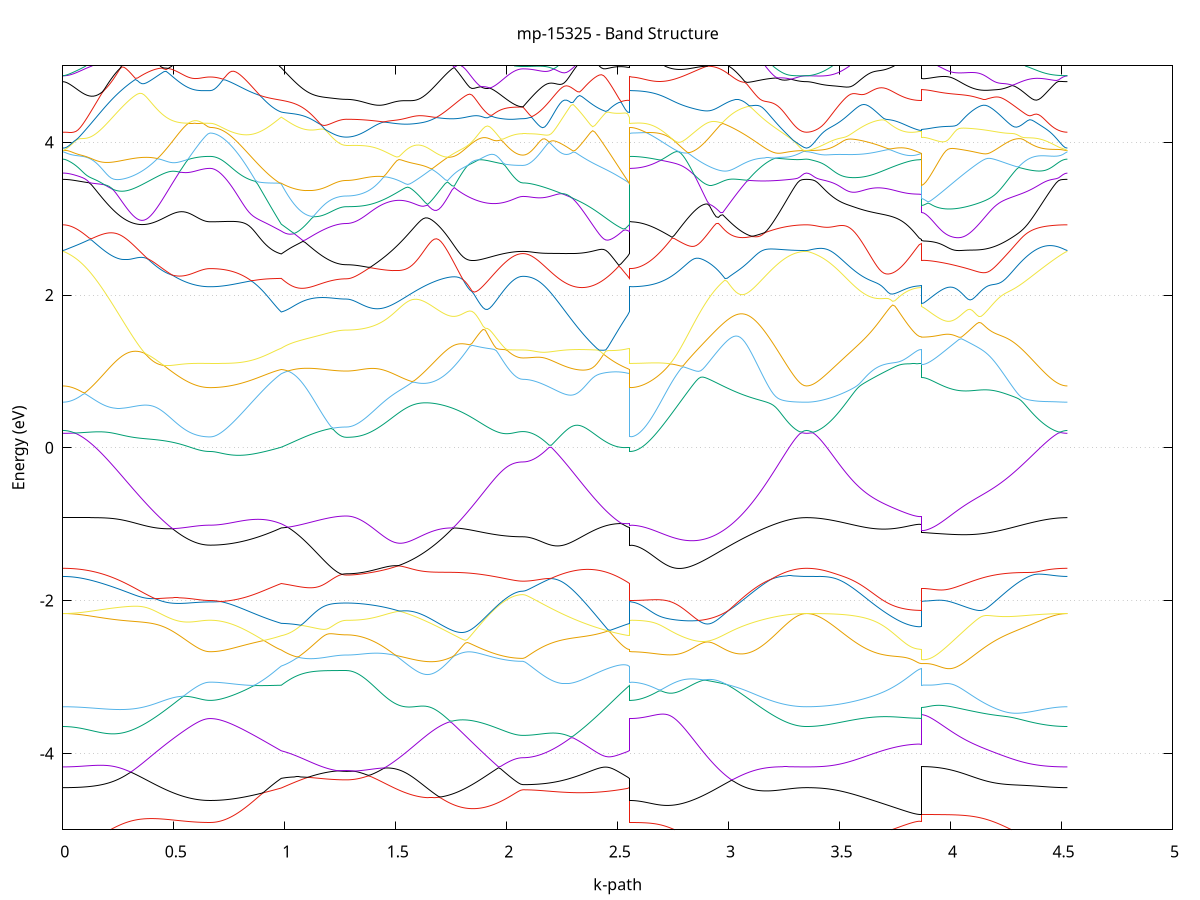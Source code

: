 set title 'mp-15325 - Band Structure'
set xlabel 'k-path'
set ylabel 'Energy (eV)'
set grid y
set yrange [-5:5]
set terminal png size 800,600
set output 'mp-15325_bands_gnuplot.png'
plot '-' using 1:2 with lines notitle, '-' using 1:2 with lines notitle, '-' using 1:2 with lines notitle, '-' using 1:2 with lines notitle, '-' using 1:2 with lines notitle, '-' using 1:2 with lines notitle, '-' using 1:2 with lines notitle, '-' using 1:2 with lines notitle, '-' using 1:2 with lines notitle, '-' using 1:2 with lines notitle, '-' using 1:2 with lines notitle, '-' using 1:2 with lines notitle, '-' using 1:2 with lines notitle, '-' using 1:2 with lines notitle, '-' using 1:2 with lines notitle, '-' using 1:2 with lines notitle, '-' using 1:2 with lines notitle, '-' using 1:2 with lines notitle, '-' using 1:2 with lines notitle, '-' using 1:2 with lines notitle, '-' using 1:2 with lines notitle, '-' using 1:2 with lines notitle, '-' using 1:2 with lines notitle, '-' using 1:2 with lines notitle, '-' using 1:2 with lines notitle, '-' using 1:2 with lines notitle, '-' using 1:2 with lines notitle, '-' using 1:2 with lines notitle, '-' using 1:2 with lines notitle, '-' using 1:2 with lines notitle, '-' using 1:2 with lines notitle, '-' using 1:2 with lines notitle, '-' using 1:2 with lines notitle, '-' using 1:2 with lines notitle, '-' using 1:2 with lines notitle, '-' using 1:2 with lines notitle, '-' using 1:2 with lines notitle, '-' using 1:2 with lines notitle, '-' using 1:2 with lines notitle, '-' using 1:2 with lines notitle, '-' using 1:2 with lines notitle, '-' using 1:2 with lines notitle, '-' using 1:2 with lines notitle, '-' using 1:2 with lines notitle, '-' using 1:2 with lines notitle, '-' using 1:2 with lines notitle, '-' using 1:2 with lines notitle, '-' using 1:2 with lines notitle, '-' using 1:2 with lines notitle, '-' using 1:2 with lines notitle, '-' using 1:2 with lines notitle, '-' using 1:2 with lines notitle, '-' using 1:2 with lines notitle, '-' using 1:2 with lines notitle, '-' using 1:2 with lines notitle, '-' using 1:2 with lines notitle, '-' using 1:2 with lines notitle, '-' using 1:2 with lines notitle, '-' using 1:2 with lines notitle, '-' using 1:2 with lines notitle, '-' using 1:2 with lines notitle, '-' using 1:2 with lines notitle, '-' using 1:2 with lines notitle, '-' using 1:2 with lines notitle
0.000000 -28.039007
0.009904 -28.039007
0.019807 -28.039007
0.029711 -28.039007
0.039614 -28.038907
0.049518 -28.038907
0.059422 -28.038807
0.069325 -28.038707
0.079229 -28.038707
0.089132 -28.038607
0.099036 -28.038507
0.108939 -28.038307
0.118843 -28.038207
0.128747 -28.038107
0.138650 -28.037907
0.148554 -28.037807
0.158457 -28.037607
0.168361 -28.037407
0.178265 -28.037307
0.188168 -28.037107
0.198072 -28.036907
0.207975 -28.036607
0.217879 -28.036407
0.227783 -28.036207
0.237686 -28.035907
0.247590 -28.035707
0.257493 -28.035407
0.267397 -28.035207
0.277300 -28.034907
0.287204 -28.034607
0.297108 -28.034307
0.307011 -28.034007
0.316915 -28.033707
0.326818 -28.033407
0.336722 -28.033107
0.346626 -28.032807
0.356529 -28.032407
0.366433 -28.032107
0.376336 -28.031807
0.386240 -28.031407
0.396143 -28.031107
0.406047 -28.030707
0.415951 -28.030407
0.425854 -28.030007
0.435758 -28.029607
0.445661 -28.029307
0.455565 -28.028907
0.465469 -28.028507
0.475372 -28.028107
0.485276 -28.027807
0.495179 -28.027407
0.505083 -28.027007
0.514987 -28.026607
0.524890 -28.026307
0.534794 -28.025907
0.544697 -28.025507
0.554601 -28.025207
0.564504 -28.024807
0.574408 -28.024507
0.584312 -28.024207
0.594215 -28.023907
0.604119 -28.023607
0.614022 -28.023307
0.623926 -28.023107
0.633830 -28.022907
0.643733 -28.022807
0.653637 -28.022707
0.663540 -28.022707
0.663540 -28.022707
0.673263 -28.022707
0.682986 -28.022707
0.692709 -28.022707
0.702432 -28.022707
0.712155 -28.022707
0.721878 -28.022807
0.731601 -28.022807
0.741324 -28.022907
0.751047 -28.022907
0.760770 -28.023007
0.770492 -28.023007
0.780215 -28.023107
0.789938 -28.023207
0.799661 -28.023307
0.809384 -28.023407
0.819107 -28.023507
0.828830 -28.023607
0.838553 -28.023707
0.848276 -28.023807
0.857999 -28.023907
0.867722 -28.024007
0.877444 -28.024207
0.887167 -28.024307
0.896890 -28.024507
0.906613 -28.024607
0.916336 -28.024807
0.926059 -28.024907
0.935782 -28.025107
0.945505 -28.025307
0.955228 -28.025407
0.964951 -28.025607
0.974674 -28.025807
0.984397 -28.026007
0.984397 -28.026007
0.994164 -28.026307
1.003932 -28.026707
1.013700 -28.027007
1.023468 -28.027307
1.033235 -28.027707
1.043003 -28.028007
1.052771 -28.028307
1.062539 -28.028607
1.072306 -28.028807
1.082074 -28.029107
1.091842 -28.029407
1.101610 -28.029607
1.111377 -28.029807
1.121145 -28.030107
1.130913 -28.030307
1.140681 -28.030507
1.150448 -28.030607
1.160216 -28.030807
1.169984 -28.031007
1.179752 -28.031107
1.189519 -28.031207
1.199287 -28.031407
1.209055 -28.031507
1.218823 -28.031607
1.228590 -28.031607
1.238358 -28.031707
1.248126 -28.031807
1.257894 -28.031807
1.267661 -28.031807
1.277429 -28.031807
1.277429 -28.031807
1.287313 -28.031807
1.297196 -28.031807
1.307079 -28.031807
1.316963 -28.031707
1.326846 -28.031707
1.336730 -28.031607
1.346613 -28.031507
1.356496 -28.031507
1.366380 -28.031407
1.376263 -28.031307
1.386147 -28.031207
1.396030 -28.031007
1.405914 -28.030907
1.415797 -28.030807
1.425680 -28.030607
1.435564 -28.030407
1.445447 -28.030307
1.455331 -28.030107
1.465214 -28.029907
1.475098 -28.029707
1.484981 -28.029507
1.494864 -28.029307
1.504748 -28.029107
1.514631 -28.028807
1.524515 -28.028607
1.534398 -28.028407
1.544281 -28.028107
1.554165 -28.027907
1.564048 -28.027607
1.573932 -28.027407
1.583815 -28.027107
1.583815 -28.027107
1.593805 -28.026807
1.603796 -28.026507
1.613786 -28.026307
1.623776 -28.026007
1.633767 -28.025707
1.643757 -28.025407
1.653747 -28.025107
1.663737 -28.024807
1.673728 -28.024607
1.683718 -28.024307
1.693708 -28.024007
1.703698 -28.023707
1.713689 -28.023407
1.723679 -28.023107
1.733669 -28.022807
1.743660 -28.022607
1.753650 -28.022307
1.763640 -28.022007
1.773630 -28.021707
1.783621 -28.021507
1.793611 -28.021207
1.803601 -28.021007
1.813592 -28.020707
1.823582 -28.020507
1.833572 -28.020207
1.843562 -28.020007
1.853553 -28.019807
1.863543 -28.019607
1.873533 -28.019407
1.883523 -28.019607
1.893514 -28.019807
1.903504 -28.020007
1.913494 -28.020207
1.923485 -28.020407
1.933475 -28.020507
1.943465 -28.020707
1.953455 -28.020807
1.963446 -28.021007
1.973436 -28.021107
1.983426 -28.021207
1.993416 -28.021307
2.003407 -28.021407
2.013397 -28.021507
2.023387 -28.021507
2.033378 -28.021607
2.043368 -28.021607
2.053358 -28.021707
2.063348 -28.021707
2.073339 -28.021707
2.073339 -28.021707
2.083161 -28.021707
2.092983 -28.021707
2.102805 -28.021707
2.112627 -28.021707
2.122449 -28.021707
2.132271 -28.021707
2.142093 -28.021707
2.151915 -28.021707
2.161737 -28.021707
2.171559 -28.021707
2.181381 -28.021707
2.191203 -28.021707
2.201025 -28.021807
2.210847 -28.021807
2.220669 -28.021807
2.230491 -28.021807
2.240313 -28.021907
2.250135 -28.021907
2.259957 -28.021907
2.269779 -28.022007
2.279601 -28.022007
2.289423 -28.022107
2.299245 -28.022207
2.309067 -28.022207
2.318889 -28.022307
2.328711 -28.022407
2.338533 -28.022507
2.348355 -28.022607
2.358177 -28.022707
2.367999 -28.022807
2.377821 -28.023007
2.387643 -28.023107
2.397465 -28.023207
2.407287 -28.023307
2.417109 -28.023507
2.426931 -28.023607
2.436753 -28.023807
2.446575 -28.023907
2.456397 -28.024107
2.466219 -28.024307
2.476041 -28.024507
2.485863 -28.024607
2.495685 -28.024807
2.505507 -28.025007
2.515329 -28.025207
2.525151 -28.025407
2.534973 -28.025607
2.544795 -28.025807
2.554617 -28.026007
2.554617 -28.022707
2.563953 -28.022707
2.573288 -28.022707
2.582624 -28.022707
2.591959 -28.022807
2.601295 -28.022807
2.610630 -28.022907
2.619966 -28.022907
2.629301 -28.023007
2.638637 -28.023107
2.647972 -28.023207
2.657308 -28.023307
2.666643 -28.023507
2.675979 -28.023607
2.675979 -28.023607
2.685899 -28.023707
2.695819 -28.023907
2.705738 -28.024107
2.715658 -28.024307
2.725578 -28.024507
2.735498 -28.024707
2.745418 -28.024907
2.755337 -28.025107
2.765257 -28.025307
2.775177 -28.025607
2.785097 -28.025807
2.795017 -28.026107
2.804937 -28.026307
2.814856 -28.026607
2.824776 -28.026907
2.834696 -28.027207
2.844616 -28.027507
2.854536 -28.027807
2.864455 -28.028107
2.874375 -28.028407
2.884295 -28.028707
2.894215 -28.029007
2.904135 -28.029307
2.914055 -28.029607
2.923974 -28.029907
2.933894 -28.030207
2.943814 -28.030607
2.953734 -28.030907
2.963654 -28.031207
2.973573 -28.031507
2.983493 -28.031807
2.993413 -28.032207
3.003333 -28.032507
3.013253 -28.032807
3.023173 -28.033107
3.033092 -28.033407
3.043012 -28.033707
3.052932 -28.034007
3.062852 -28.034307
3.072772 -28.034607
3.082691 -28.034907
3.092611 -28.035107
3.102531 -28.035407
3.112451 -28.035707
3.122371 -28.035907
3.132291 -28.036207
3.142210 -28.036407
3.152130 -28.036607
3.162050 -28.036907
3.171970 -28.037107
3.181890 -28.037307
3.191809 -28.037507
3.201729 -28.037607
3.211649 -28.037807
3.221569 -28.038007
3.231489 -28.038107
3.241409 -28.038307
3.251328 -28.038407
3.261248 -28.038507
3.271168 -28.038607
3.281088 -28.038707
3.291008 -28.038807
3.300927 -28.038907
3.310847 -28.038907
3.320767 -28.039007
3.330687 -28.039007
3.340607 -28.039007
3.350527 -28.039007
3.350527 -28.039007
3.360490 -28.039007
3.370454 -28.039007
3.380418 -28.039007
3.390381 -28.038907
3.400345 -28.038907
3.410309 -28.038807
3.420272 -28.038707
3.430236 -28.038607
3.440200 -28.038507
3.450163 -28.038407
3.460127 -28.038307
3.470091 -28.038207
3.480054 -28.038007
3.490018 -28.037907
3.499982 -28.037707
3.509945 -28.037507
3.519909 -28.037407
3.529873 -28.037207
3.539837 -28.037007
3.549800 -28.036807
3.559764 -28.036507
3.569728 -28.036307
3.579691 -28.036107
3.589655 -28.035907
3.599619 -28.035607
3.609582 -28.035407
3.619546 -28.035107
3.629510 -28.034907
3.639473 -28.034707
3.649437 -28.034407
3.659401 -28.034207
3.669364 -28.033907
3.679328 -28.033707
3.689292 -28.033407
3.699255 -28.033207
3.709219 -28.032907
3.719183 -28.032707
3.729146 -28.032507
3.739110 -28.032307
3.749074 -28.032107
3.759037 -28.031907
3.769001 -28.031707
3.778965 -28.031507
3.788929 -28.031307
3.798892 -28.031207
3.808856 -28.031107
3.818820 -28.031007
3.828783 -28.030907
3.838747 -28.030807
3.848711 -28.030807
3.858674 -28.030707
3.868638 -28.030707
3.868638 -28.024607
3.878606 -28.024607
3.888573 -28.024707
3.898541 -28.024807
3.908508 -28.024907
3.918476 -28.025107
3.928444 -28.025207
3.938411 -28.025407
3.948379 -28.025707
3.958346 -28.025907
3.968314 -28.026207
3.978282 -28.026407
3.988249 -28.026707
3.998217 -28.027007
4.008185 -28.027307
4.018152 -28.027607
4.028120 -28.028007
4.038087 -28.028307
4.048055 -28.028607
4.058023 -28.028907
4.067990 -28.029307
4.077958 -28.029607
4.087925 -28.030007
4.097893 -28.030307
4.107861 -28.030607
4.117828 -28.031007
4.127796 -28.031307
4.137763 -28.031607
4.147731 -28.032007
4.157699 -28.032307
4.167666 -28.032607
4.177634 -28.032907
4.187601 -28.033207
4.197569 -28.033507
4.207537 -28.033807
4.217504 -28.034107
4.227472 -28.034407
4.237439 -28.034707
4.247407 -28.035007
4.257375 -28.035207
4.267342 -28.035507
4.277310 -28.035707
4.287278 -28.036007
4.297245 -28.036207
4.307213 -28.036507
4.317180 -28.036707
4.327148 -28.036907
4.337116 -28.037107
4.347083 -28.037307
4.357051 -28.037507
4.367018 -28.037607
4.376986 -28.037807
4.386954 -28.038007
4.396921 -28.038107
4.406889 -28.038207
4.416856 -28.038407
4.426824 -28.038507
4.436792 -28.038607
4.446759 -28.038707
4.456727 -28.038707
4.466694 -28.038807
4.476662 -28.038907
4.486630 -28.038907
4.496597 -28.039007
4.506565 -28.039007
4.516533 -28.039007
4.526500 -28.039007
e
0.000000 -28.000607
0.009904 -28.000607
0.019807 -28.000607
0.029711 -28.000607
0.039614 -28.000607
0.049518 -28.000707
0.059422 -28.000707
0.069325 -28.000807
0.079229 -28.000907
0.089132 -28.001007
0.099036 -28.001107
0.108939 -28.001207
0.118843 -28.001307
0.128747 -28.001407
0.138650 -28.001507
0.148554 -28.001707
0.158457 -28.001807
0.168361 -28.002007
0.178265 -28.002207
0.188168 -28.002307
0.198072 -28.002507
0.207975 -28.002707
0.217879 -28.002907
0.227783 -28.003107
0.237686 -28.003407
0.247590 -28.003607
0.257493 -28.003807
0.267397 -28.004107
0.277300 -28.004307
0.287204 -28.004607
0.297108 -28.004907
0.307011 -28.005107
0.316915 -28.005407
0.326818 -28.005707
0.336722 -28.006007
0.346626 -28.006307
0.356529 -28.006607
0.366433 -28.006907
0.376336 -28.007307
0.386240 -28.007607
0.396143 -28.007907
0.406047 -28.008307
0.415951 -28.008607
0.425854 -28.008907
0.435758 -28.009307
0.445661 -28.009607
0.455565 -28.010007
0.465469 -28.010307
0.475372 -28.010707
0.485276 -28.011107
0.495179 -28.011407
0.505083 -28.011807
0.514987 -28.012107
0.524890 -28.012507
0.534794 -28.012907
0.544697 -28.013207
0.554601 -28.013607
0.564504 -28.013907
0.574408 -28.014207
0.584312 -28.014507
0.594215 -28.014807
0.604119 -28.015107
0.614022 -28.015307
0.623926 -28.015607
0.633830 -28.015707
0.643733 -28.015907
0.653637 -28.016007
0.663540 -28.016007
0.663540 -28.016007
0.673263 -28.016007
0.682986 -28.016007
0.692709 -28.016007
0.702432 -28.015907
0.712155 -28.015907
0.721878 -28.015907
0.731601 -28.015807
0.741324 -28.015807
0.751047 -28.015707
0.760770 -28.015607
0.770492 -28.015607
0.780215 -28.015507
0.789938 -28.015407
0.799661 -28.015307
0.809384 -28.015207
0.819107 -28.015107
0.828830 -28.014907
0.838553 -28.014807
0.848276 -28.014707
0.857999 -28.014607
0.867722 -28.014407
0.877444 -28.014307
0.887167 -28.014107
0.896890 -28.013907
0.906613 -28.013807
0.916336 -28.013607
0.926059 -28.013407
0.935782 -28.013207
0.945505 -28.013107
0.955228 -28.012907
0.964951 -28.012707
0.974674 -28.012507
0.984397 -28.012307
0.984397 -28.012307
0.994164 -28.011907
1.003932 -28.011507
1.013700 -28.011207
1.023468 -28.010807
1.033235 -28.010507
1.043003 -28.010207
1.052771 -28.009807
1.062539 -28.009507
1.072306 -28.009207
1.082074 -28.009007
1.091842 -28.008707
1.101610 -28.008407
1.111377 -28.008207
1.121145 -28.008007
1.130913 -28.007707
1.140681 -28.007507
1.150448 -28.007307
1.160216 -28.007107
1.169984 -28.007007
1.179752 -28.006807
1.189519 -28.006707
1.199287 -28.006607
1.209055 -28.006507
1.218823 -28.006407
1.228590 -28.006307
1.238358 -28.006207
1.248126 -28.006207
1.257894 -28.006107
1.267661 -28.006107
1.277429 -28.006107
1.277429 -28.006107
1.287313 -28.006107
1.297196 -28.006107
1.307079 -28.006207
1.316963 -28.006207
1.326846 -28.006207
1.336730 -28.006307
1.346613 -28.006407
1.356496 -28.006507
1.366380 -28.006607
1.376263 -28.006707
1.386147 -28.006807
1.396030 -28.006907
1.405914 -28.007107
1.415797 -28.007207
1.425680 -28.007407
1.435564 -28.007607
1.445447 -28.007807
1.455331 -28.007907
1.465214 -28.008207
1.475098 -28.008407
1.484981 -28.008607
1.494864 -28.008807
1.504748 -28.009007
1.514631 -28.009307
1.524515 -28.009507
1.534398 -28.009807
1.544281 -28.010007
1.554165 -28.010307
1.564048 -28.010607
1.573932 -28.010907
1.583815 -28.011207
1.583815 -28.011207
1.593805 -28.011407
1.603796 -28.011707
1.613786 -28.012007
1.623776 -28.012307
1.633767 -28.012607
1.643757 -28.012907
1.653747 -28.013207
1.663737 -28.013507
1.673728 -28.013907
1.683718 -28.014207
1.693708 -28.014507
1.703698 -28.014807
1.713689 -28.015107
1.723679 -28.015407
1.733669 -28.015707
1.743660 -28.016007
1.753650 -28.016307
1.763640 -28.016607
1.773630 -28.016907
1.783621 -28.017107
1.793611 -28.017407
1.803601 -28.017707
1.813592 -28.018007
1.823582 -28.018207
1.833572 -28.018507
1.843562 -28.018707
1.853553 -28.018907
1.863543 -28.019207
1.873533 -28.019407
1.883523 -28.019207
1.893514 -28.019007
1.903504 -28.018807
1.913494 -28.018607
1.923485 -28.018407
1.933475 -28.018307
1.943465 -28.018107
1.953455 -28.018007
1.963446 -28.017907
1.973436 -28.017807
1.983426 -28.017607
1.993416 -28.017607
2.003407 -28.017507
2.013397 -28.017407
2.023387 -28.017307
2.033378 -28.017307
2.043368 -28.017207
2.053358 -28.017207
2.063348 -28.017207
2.073339 -28.017207
2.073339 -28.017207
2.083161 -28.017207
2.092983 -28.017207
2.102805 -28.017207
2.112627 -28.017207
2.122449 -28.017207
2.132271 -28.017207
2.142093 -28.017207
2.151915 -28.017107
2.161737 -28.017107
2.171559 -28.017107
2.181381 -28.017107
2.191203 -28.017107
2.201025 -28.017007
2.210847 -28.017007
2.220669 -28.017007
2.230491 -28.016907
2.240313 -28.016907
2.250135 -28.016807
2.259957 -28.016807
2.269779 -28.016707
2.279601 -28.016607
2.289423 -28.016607
2.299245 -28.016507
2.309067 -28.016407
2.318889 -28.016307
2.328711 -28.016207
2.338533 -28.016107
2.348355 -28.015907
2.358177 -28.015807
2.367999 -28.015707
2.377821 -28.015507
2.387643 -28.015407
2.397465 -28.015307
2.407287 -28.015107
2.417109 -28.014907
2.426931 -28.014807
2.436753 -28.014607
2.446575 -28.014407
2.456397 -28.014307
2.466219 -28.014107
2.476041 -28.013907
2.485863 -28.013707
2.495685 -28.013507
2.505507 -28.013307
2.515329 -28.013107
2.525151 -28.012907
2.534973 -28.012707
2.544795 -28.012507
2.554617 -28.012307
2.554617 -28.016007
2.563953 -28.016007
2.573288 -28.016007
2.582624 -28.015907
2.591959 -28.015907
2.601295 -28.015907
2.610630 -28.015807
2.619966 -28.015707
2.629301 -28.015707
2.638637 -28.015607
2.647972 -28.015507
2.657308 -28.015407
2.666643 -28.015207
2.675979 -28.015107
2.675979 -28.015107
2.685899 -28.015007
2.695819 -28.014807
2.705738 -28.014707
2.715658 -28.014507
2.725578 -28.014307
2.735498 -28.014107
2.745418 -28.013907
2.755337 -28.013707
2.765257 -28.013507
2.775177 -28.013207
2.785097 -28.013007
2.795017 -28.012807
2.804937 -28.012507
2.814856 -28.012307
2.824776 -28.012007
2.834696 -28.011707
2.844616 -28.011507
2.854536 -28.011207
2.864455 -28.010907
2.874375 -28.010607
2.884295 -28.010307
2.894215 -28.010007
2.904135 -28.009707
2.914055 -28.009407
2.923974 -28.009107
2.933894 -28.008807
2.943814 -28.008507
2.953734 -28.008207
2.963654 -28.007907
2.973573 -28.007607
2.983493 -28.007307
2.993413 -28.007007
3.003333 -28.006707
3.013253 -28.006407
3.023173 -28.006207
3.033092 -28.005907
3.043012 -28.005607
3.052932 -28.005307
3.062852 -28.005007
3.072772 -28.004807
3.082691 -28.004507
3.092611 -28.004207
3.102531 -28.004007
3.112451 -28.003707
3.122371 -28.003507
3.132291 -28.003207
3.142210 -28.003007
3.152130 -28.002807
3.162050 -28.002607
3.171970 -28.002407
3.181890 -28.002207
3.191809 -28.002007
3.201729 -28.001807
3.211649 -28.001707
3.221569 -28.001507
3.231489 -28.001407
3.241409 -28.001307
3.251328 -28.001107
3.261248 -28.001007
3.271168 -28.000907
3.281088 -28.000807
3.291008 -28.000807
3.300927 -28.000707
3.310847 -28.000607
3.320767 -28.000607
3.330687 -28.000607
3.340607 -28.000607
3.350527 -28.000607
3.350527 -28.000607
3.360490 -28.000607
3.370454 -28.000607
3.380418 -28.000607
3.390381 -28.000607
3.400345 -28.000707
3.410309 -28.000807
3.420272 -28.000807
3.430236 -28.000907
3.440200 -28.001007
3.450163 -28.001107
3.460127 -28.001207
3.470091 -28.001307
3.480054 -28.001507
3.490018 -28.001607
3.499982 -28.001807
3.509945 -28.001907
3.519909 -28.002107
3.529873 -28.002307
3.539837 -28.002507
3.549800 -28.002707
3.559764 -28.002907
3.569728 -28.003107
3.579691 -28.003307
3.589655 -28.003507
3.599619 -28.003707
3.609582 -28.004007
3.619546 -28.004207
3.629510 -28.004407
3.639473 -28.004707
3.649437 -28.004907
3.659401 -28.005107
3.669364 -28.005407
3.679328 -28.005607
3.689292 -28.005807
3.699255 -28.006107
3.709219 -28.006307
3.719183 -28.006507
3.729146 -28.006707
3.739110 -28.006907
3.749074 -28.007107
3.759037 -28.007307
3.769001 -28.007507
3.778965 -28.007707
3.788929 -28.007807
3.798892 -28.007907
3.808856 -28.008107
3.818820 -28.008207
3.828783 -28.008307
3.838747 -28.008307
3.848711 -28.008407
3.858674 -28.008407
3.868638 -28.008407
3.868638 -28.013807
3.878606 -28.013807
3.888573 -28.013707
3.898541 -28.013607
3.908508 -28.013507
3.918476 -28.013407
3.928444 -28.013207
3.938411 -28.013007
3.948379 -28.012807
3.958346 -28.012607
3.968314 -28.012307
3.978282 -28.012107
3.988249 -28.011807
3.998217 -28.011507
4.008185 -28.011207
4.018152 -28.010907
4.028120 -28.010607
4.038087 -28.010307
4.048055 -28.010007
4.058023 -28.009707
4.067990 -28.009407
4.077958 -28.009107
4.087925 -28.008707
4.097893 -28.008407
4.107861 -28.008107
4.117828 -28.007807
4.127796 -28.007507
4.137763 -28.007207
4.147731 -28.006907
4.157699 -28.006607
4.167666 -28.006307
4.177634 -28.006007
4.187601 -28.005707
4.197569 -28.005507
4.207537 -28.005207
4.217504 -28.004907
4.227472 -28.004707
4.237439 -28.004407
4.247407 -28.004207
4.257375 -28.003907
4.267342 -28.003707
4.277310 -28.003507
4.287278 -28.003207
4.297245 -28.003007
4.307213 -28.002807
4.317180 -28.002607
4.327148 -28.002407
4.337116 -28.002307
4.347083 -28.002107
4.357051 -28.001907
4.367018 -28.001807
4.376986 -28.001607
4.386954 -28.001507
4.396921 -28.001407
4.406889 -28.001207
4.416856 -28.001107
4.426824 -28.001007
4.436792 -28.000907
4.446759 -28.000907
4.456727 -28.000807
4.466694 -28.000707
4.476662 -28.000707
4.486630 -28.000607
4.496597 -28.000607
4.506565 -28.000607
4.516533 -28.000607
4.526500 -28.000607
e
0.000000 -13.810907
0.009904 -13.811107
0.019807 -13.811507
0.029711 -13.812207
0.039614 -13.813107
0.049518 -13.814407
0.059422 -13.815807
0.069325 -13.817607
0.079229 -13.819507
0.089132 -13.821707
0.099036 -13.824007
0.108939 -13.826607
0.118843 -13.829207
0.128747 -13.832107
0.138650 -13.835007
0.148554 -13.838107
0.158457 -13.841207
0.168361 -13.844407
0.178265 -13.847607
0.188168 -13.850807
0.198072 -13.854007
0.207975 -13.857207
0.217879 -13.860407
0.227783 -13.863507
0.237686 -13.866507
0.247590 -13.869407
0.257493 -13.872207
0.267397 -13.874807
0.277300 -13.877407
0.287204 -13.879707
0.297108 -13.881907
0.307011 -13.884007
0.316915 -13.885807
0.326818 -13.887507
0.336722 -13.889007
0.346626 -13.890307
0.356529 -13.891307
0.366433 -13.892207
0.376336 -13.892907
0.386240 -13.893407
0.396143 -13.893607
0.406047 -13.893707
0.415951 -13.893507
0.425854 -13.893207
0.435758 -13.892707
0.445661 -13.892007
0.455565 -13.891107
0.465469 -13.890107
0.475372 -13.888907
0.485276 -13.887607
0.495179 -13.886207
0.505083 -13.884607
0.514987 -13.883007
0.524890 -13.881307
0.534794 -13.879607
0.544697 -13.877907
0.554601 -13.876107
0.564504 -13.874407
0.574408 -13.872807
0.584312 -13.871207
0.594215 -13.869707
0.604119 -13.868407
0.614022 -13.867207
0.623926 -13.866207
0.633830 -13.865407
0.643733 -13.864807
0.653637 -13.864507
0.663540 -13.864407
0.663540 -13.864407
0.673263 -13.864307
0.682986 -13.864207
0.692709 -13.864007
0.702432 -13.863707
0.712155 -13.863407
0.721878 -13.863007
0.731601 -13.862607
0.741324 -13.862207
0.751047 -13.861807
0.760770 -13.861507
0.770492 -13.861407
0.780215 -13.861407
0.789938 -13.861607
0.799661 -13.862107
0.809384 -13.862907
0.819107 -13.864107
0.828830 -13.865807
0.838553 -13.867907
0.848276 -13.870507
0.857999 -13.873607
0.867722 -13.877207
0.877444 -13.881307
0.887167 -13.885807
0.896890 -13.890707
0.906613 -13.895907
0.916336 -13.901307
0.926059 -13.907007
0.935782 -13.912807
0.945505 -13.918707
0.955228 -13.924607
0.964951 -13.930607
0.974674 -13.936607
0.984397 -13.942507
0.984397 -13.942507
0.994164 -13.950007
1.003932 -13.957407
1.013700 -13.964607
1.023468 -13.971607
1.033235 -13.978507
1.043003 -13.985107
1.052771 -13.991607
1.062539 -13.997907
1.072306 -14.003907
1.082074 -14.009707
1.091842 -14.015207
1.101610 -14.020607
1.111377 -14.025607
1.121145 -14.030407
1.130913 -14.035007
1.140681 -14.039207
1.150448 -14.043207
1.160216 -14.046907
1.169984 -14.050407
1.179752 -14.053507
1.189519 -14.056407
1.199287 -14.058907
1.209055 -14.061207
1.218823 -14.063207
1.228590 -14.064907
1.238358 -14.066207
1.248126 -14.067307
1.257894 -14.068107
1.267661 -14.068507
1.277429 -14.068707
1.277429 -14.068707
1.287313 -14.068507
1.297196 -14.067907
1.307079 -14.067007
1.316963 -14.065807
1.326846 -14.064107
1.336730 -14.062107
1.346613 -14.059807
1.356496 -14.057107
1.366380 -14.054007
1.376263 -14.050607
1.386147 -14.046807
1.396030 -14.042707
1.405914 -14.038307
1.415797 -14.033507
1.425680 -14.028407
1.435564 -14.023007
1.445447 -14.017207
1.455331 -14.011107
1.465214 -14.004707
1.475098 -13.998007
1.484981 -13.991007
1.494864 -13.983707
1.504748 -13.976207
1.514631 -13.968307
1.524515 -13.960207
1.534398 -13.951807
1.544281 -13.943207
1.554165 -13.934307
1.564048 -13.925207
1.573932 -13.915907
1.583815 -13.906407
1.583815 -13.906407
1.593805 -13.896607
1.603796 -13.886607
1.613786 -13.876407
1.623776 -13.866007
1.633767 -13.855607
1.643757 -13.844907
1.653747 -13.834207
1.663737 -13.834107
1.673728 -13.842607
1.683718 -13.850807
1.693708 -13.858907
1.703698 -13.866707
1.713689 -13.874407
1.723679 -13.881807
1.733669 -13.889007
1.743660 -13.895907
1.753650 -13.902707
1.763640 -13.909207
1.773630 -13.915407
1.783621 -13.921507
1.793611 -13.927307
1.803601 -13.932807
1.813592 -13.938207
1.823582 -13.943307
1.833572 -13.948107
1.843562 -13.952807
1.853553 -13.957207
1.863543 -13.961407
1.873533 -13.965307
1.883523 -13.969007
1.893514 -13.972607
1.903504 -13.975807
1.913494 -13.978907
1.923485 -13.981807
1.933475 -13.984507
1.943465 -13.986907
1.953455 -13.989207
1.963446 -13.991207
1.973436 -13.993107
1.983426 -13.994807
1.993416 -13.996307
2.003407 -13.997607
2.013397 -13.998707
2.023387 -13.999707
2.033378 -14.000407
2.043368 -14.001007
2.053358 -14.001507
2.063348 -14.001707
2.073339 -14.001807
2.073339 -14.001807
2.083161 -14.001807
2.092983 -14.001707
2.102805 -14.001507
2.112627 -14.001307
2.122449 -14.001007
2.132271 -14.000707
2.142093 -14.000207
2.151915 -13.999707
2.161737 -13.999107
2.171559 -13.998407
2.181381 -13.997707
2.191203 -13.996807
2.201025 -13.995807
2.210847 -13.994707
2.220669 -13.993507
2.230491 -13.992207
2.240313 -13.990807
2.250135 -13.989207
2.259957 -13.987607
2.269779 -13.985807
2.279601 -13.983907
2.289423 -13.981807
2.299245 -13.979707
2.309067 -13.977407
2.318889 -13.975007
2.328711 -13.972507
2.338533 -13.970007
2.348355 -13.967307
2.358177 -13.964607
2.367999 -13.961907
2.377821 -13.959107
2.387643 -13.956307
2.397465 -13.953607
2.407287 -13.950907
2.417109 -13.948407
2.426931 -13.945907
2.436753 -13.943607
2.446575 -13.941607
2.456397 -13.939807
2.466219 -13.938307
2.476041 -13.937207
2.485863 -13.936407
2.495685 -13.936007
2.505507 -13.936107
2.515329 -13.936507
2.525151 -13.937407
2.534973 -13.938707
2.544795 -13.940407
2.554617 -13.942507
2.554617 -13.864407
2.563953 -13.864907
2.573288 -13.866607
2.582624 -13.869207
2.591959 -13.872507
2.601295 -13.876307
2.610630 -13.880407
2.619966 -13.884807
2.629301 -13.889207
2.638637 -13.893807
2.647972 -13.898307
2.657308 -13.902707
2.666643 -13.907007
2.675979 -13.911207
2.675979 -13.911207
2.685899 -13.915607
2.695819 -13.919707
2.705738 -13.923707
2.715658 -13.927407
2.725578 -13.930907
2.735498 -13.934207
2.745418 -13.937307
2.755337 -13.940107
2.765257 -13.942607
2.775177 -13.945007
2.785097 -13.947007
2.795017 -13.948807
2.804937 -13.950307
2.814856 -13.951607
2.824776 -13.952607
2.834696 -13.953407
2.844616 -13.953907
2.854536 -13.954107
2.864455 -13.954107
2.874375 -13.953807
2.884295 -13.953207
2.894215 -13.952407
2.904135 -13.951407
2.914055 -13.950107
2.923974 -13.948607
2.933894 -13.946807
2.943814 -13.944807
2.953734 -13.942607
2.963654 -13.940107
2.973573 -13.937507
2.983493 -13.934607
2.993413 -13.931507
3.003333 -13.928307
3.013253 -13.924907
3.023173 -13.921307
3.033092 -13.917607
3.043012 -13.913707
3.052932 -13.909707
3.062852 -13.905507
3.072772 -13.901307
3.082691 -13.896907
3.092611 -13.892507
3.102531 -13.888107
3.112451 -13.883607
3.122371 -13.879007
3.132291 -13.874507
3.142210 -13.870007
3.152130 -13.865507
3.162050 -13.861007
3.171970 -13.856607
3.181890 -13.852307
3.191809 -13.848207
3.201729 -13.844107
3.211649 -13.840207
3.221569 -13.836507
3.231489 -13.833007
3.241409 -13.829607
3.251328 -13.826507
3.261248 -13.823707
3.271168 -13.821107
3.281088 -13.818707
3.291008 -13.816707
3.300927 -13.815007
3.310847 -13.813507
3.320767 -13.812407
3.330687 -13.811607
3.340607 -13.811107
3.350527 -13.810907
3.350527 -13.810907
3.360490 -13.811107
3.370454 -13.811507
3.380418 -13.812307
3.390381 -13.813407
3.400345 -13.814807
3.410309 -13.816507
3.420272 -13.818607
3.430236 -13.820907
3.440200 -13.823507
3.450163 -13.826507
3.460127 -13.829707
3.470091 -13.833307
3.480054 -13.837107
3.490018 -13.841107
3.499982 -13.845407
3.509945 -13.850007
3.519909 -13.854707
3.529873 -13.859607
3.539837 -13.864707
3.549800 -13.870007
3.559764 -13.875307
3.569728 -13.880707
3.579691 -13.886207
3.589655 -13.891707
3.599619 -13.897207
3.609582 -13.902707
3.619546 -13.908207
3.629510 -13.913607
3.639473 -13.918907
3.649437 -13.924207
3.659401 -13.929307
3.669364 -13.934307
3.679328 -13.939107
3.689292 -13.943807
3.699255 -13.948307
3.709219 -13.952607
3.719183 -13.956707
3.729146 -13.960607
3.739110 -13.964307
3.749074 -13.967707
3.759037 -13.970907
3.769001 -13.973807
3.778965 -13.976507
3.788929 -13.978907
3.798892 -13.981107
3.808856 -13.982907
3.818820 -13.984507
3.828783 -13.985807
3.838747 -13.986807
3.848711 -13.987607
3.858674 -13.988007
3.868638 -13.988107
3.868638 -13.904707
3.878606 -13.904707
3.888573 -13.904807
3.898541 -13.904907
3.908508 -13.905107
3.918476 -13.905307
3.928444 -13.905507
3.938411 -13.905807
3.948379 -13.906107
3.958346 -13.906407
3.968314 -13.906807
3.978282 -13.907107
3.988249 -13.907407
3.998217 -13.907707
4.008185 -13.908007
4.018152 -13.908207
4.028120 -13.908407
4.038087 -13.908507
4.048055 -13.908507
4.058023 -13.908507
4.067990 -13.908407
4.077958 -13.908107
4.087925 -13.907807
4.097893 -13.907407
4.107861 -13.906807
4.117828 -13.906107
4.127796 -13.905207
4.137763 -13.904307
4.147731 -13.903107
4.157699 -13.901807
4.167666 -13.900407
4.177634 -13.898807
4.187601 -13.897007
4.197569 -13.895107
4.207537 -13.893007
4.217504 -13.890807
4.227472 -13.888407
4.237439 -13.885807
4.247407 -13.883107
4.257375 -13.880307
4.267342 -13.877407
4.277310 -13.874307
4.287278 -13.871207
4.297245 -13.867907
4.307213 -13.864607
4.317180 -13.861207
4.327148 -13.857807
4.337116 -13.854307
4.347083 -13.850907
4.357051 -13.847407
4.367018 -13.844007
4.376986 -13.840607
4.386954 -13.837307
4.396921 -13.834107
4.406889 -13.831007
4.416856 -13.828107
4.426824 -13.825307
4.436792 -13.822807
4.446759 -13.820407
4.456727 -13.818307
4.466694 -13.816407
4.476662 -13.814707
4.486630 -13.813407
4.496597 -13.812307
4.506565 -13.811507
4.516533 -13.811107
4.526500 -13.810907
e
0.000000 -13.543807
0.009904 -13.544007
0.019807 -13.544507
0.029711 -13.545407
0.039614 -13.546607
0.049518 -13.548207
0.059422 -13.550207
0.069325 -13.552407
0.079229 -13.555007
0.089132 -13.557807
0.099036 -13.561007
0.108939 -13.564407
0.118843 -13.568007
0.128747 -13.571907
0.138650 -13.576107
0.148554 -13.580407
0.158457 -13.584907
0.168361 -13.589607
0.178265 -13.594407
0.188168 -13.599407
0.198072 -13.604507
0.207975 -13.609707
0.217879 -13.615007
0.227783 -13.620407
0.237686 -13.625907
0.247590 -13.631407
0.257493 -13.637007
0.267397 -13.642607
0.277300 -13.648207
0.287204 -13.653907
0.297108 -13.659507
0.307011 -13.665107
0.316915 -13.670707
0.326818 -13.676307
0.336722 -13.681807
0.346626 -13.687207
0.356529 -13.692607
0.366433 -13.697907
0.376336 -13.703107
0.386240 -13.708307
0.396143 -13.713307
0.406047 -13.718207
0.415951 -13.723007
0.425854 -13.727607
0.435758 -13.732207
0.445661 -13.736607
0.455565 -13.740807
0.465469 -13.744907
0.475372 -13.748807
0.485276 -13.752607
0.495179 -13.756207
0.505083 -13.759607
0.514987 -13.762807
0.524890 -13.765907
0.534794 -13.768707
0.544697 -13.771407
0.554601 -13.773807
0.564504 -13.776107
0.574408 -13.778207
0.584312 -13.780007
0.594215 -13.781607
0.604119 -13.783007
0.614022 -13.784207
0.623926 -13.785207
0.633830 -13.786007
0.643733 -13.786607
0.653637 -13.786907
0.663540 -13.787007
0.663540 -13.787007
0.673263 -13.786907
0.682986 -13.786507
0.692709 -13.785907
0.702432 -13.785107
0.712155 -13.784007
0.721878 -13.782707
0.731601 -13.781107
0.741324 -13.779307
0.751047 -13.777307
0.760770 -13.775107
0.770492 -13.772607
0.780215 -13.769907
0.789938 -13.767007
0.799661 -13.763807
0.809384 -13.760507
0.819107 -13.756907
0.828830 -13.753207
0.838553 -13.749207
0.848276 -13.745007
0.857999 -13.740707
0.867722 -13.736107
0.877444 -13.731407
0.887167 -13.726507
0.896890 -13.721507
0.906613 -13.716307
0.916336 -13.710907
0.926059 -13.706407
0.935782 -13.703307
0.945505 -13.699807
0.955228 -13.696107
0.964951 -13.692107
0.974674 -13.687907
0.984397 -13.683507
0.984397 -13.683507
0.994164 -13.676707
1.003932 -13.669807
1.013700 -13.663007
1.023468 -13.656307
1.033235 -13.649807
1.043003 -13.644307
1.052771 -13.639707
1.062539 -13.635007
1.072306 -13.630207
1.082074 -13.625407
1.091842 -13.620507
1.101610 -13.615607
1.111377 -13.610707
1.121145 -13.605707
1.130913 -13.600807
1.140681 -13.595807
1.150448 -13.591907
1.160216 -13.589407
1.169984 -13.587107
1.179752 -13.585107
1.189519 -13.583507
1.199287 -13.582007
1.209055 -13.580907
1.218823 -13.579907
1.228590 -13.579107
1.238358 -13.578507
1.248126 -13.578007
1.257894 -13.577707
1.267661 -13.577507
1.277429 -13.577407
1.277429 -13.577407
1.287313 -13.577507
1.297196 -13.577807
1.307079 -13.578207
1.316963 -13.578907
1.326846 -13.579807
1.336730 -13.581007
1.346613 -13.582507
1.356496 -13.584507
1.366380 -13.587007
1.376263 -13.590007
1.386147 -13.593707
1.396030 -13.598007
1.405914 -13.603107
1.415797 -13.608807
1.425680 -13.615307
1.435564 -13.622307
1.445447 -13.629807
1.455331 -13.637907
1.465214 -13.646407
1.475098 -13.655207
1.484981 -13.664207
1.494864 -13.673507
1.504748 -13.683007
1.514631 -13.692607
1.524515 -13.702307
1.534398 -13.712007
1.544281 -13.721807
1.554165 -13.731607
1.564048 -13.741307
1.573932 -13.751007
1.583815 -13.760707
1.583815 -13.760707
1.593805 -13.770307
1.603796 -13.779907
1.613786 -13.789307
1.623776 -13.798607
1.633767 -13.807707
1.643757 -13.816707
1.653747 -13.825507
1.663737 -13.823307
1.673728 -13.812407
1.683718 -13.801407
1.693708 -13.790407
1.703698 -13.779307
1.713689 -13.768207
1.723679 -13.757107
1.733669 -13.746007
1.743660 -13.734907
1.753650 -13.724007
1.763640 -13.713007
1.773630 -13.702207
1.783621 -13.691507
1.793611 -13.681007
1.803601 -13.670507
1.813592 -13.660307
1.823582 -13.650207
1.833572 -13.640407
1.843562 -13.630807
1.853553 -13.621407
1.863543 -13.612307
1.873533 -13.603507
1.883523 -13.595007
1.893514 -13.586807
1.903504 -13.578907
1.913494 -13.571407
1.923485 -13.564207
1.933475 -13.557507
1.943465 -13.551107
1.953455 -13.545107
1.963446 -13.539507
1.973436 -13.534407
1.983426 -13.529807
1.993416 -13.525607
2.003407 -13.521807
2.013397 -13.518607
2.023387 -13.515807
2.033378 -13.513507
2.043368 -13.511707
2.053358 -13.510407
2.063348 -13.509707
2.073339 -13.509407
2.073339 -13.509407
2.083161 -13.509307
2.092983 -13.509107
2.102805 -13.509207
2.112627 -13.510107
2.122449 -13.511207
2.132271 -13.512607
2.142093 -13.514207
2.151915 -13.516007
2.161737 -13.518107
2.171559 -13.520407
2.181381 -13.522907
2.191203 -13.525607
2.201025 -13.528507
2.210847 -13.531507
2.220669 -13.534807
2.230491 -13.538207
2.240313 -13.541807
2.250135 -13.545507
2.259957 -13.549307
2.269779 -13.553307
2.279601 -13.557307
2.289423 -13.561507
2.299245 -13.565707
2.309067 -13.573007
2.318889 -13.580907
2.328711 -13.588907
2.338533 -13.596907
2.348355 -13.604807
2.358177 -13.612707
2.367999 -13.620507
2.377821 -13.628107
2.387643 -13.635607
2.397465 -13.642707
2.407287 -13.649607
2.417109 -13.656107
2.426931 -13.662207
2.436753 -13.667807
2.446575 -13.672907
2.456397 -13.677507
2.466219 -13.681407
2.476041 -13.684607
2.485863 -13.687107
2.495685 -13.688907
2.505507 -13.689907
2.515329 -13.690207
2.525151 -13.689607
2.534973 -13.688307
2.544795 -13.686307
2.554617 -13.683507
2.554617 -13.787007
2.563953 -13.786307
2.573288 -13.784207
2.582624 -13.780907
2.591959 -13.776607
2.601295 -13.771507
2.610630 -13.765707
2.619966 -13.759507
2.629301 -13.752807
2.638637 -13.745907
2.647972 -13.738707
2.657308 -13.731307
2.666643 -13.723707
2.675979 -13.716007
2.675979 -13.716007
2.685899 -13.707607
2.695819 -13.699207
2.705738 -13.690707
2.715658 -13.682107
2.725578 -13.673507
2.735498 -13.664907
2.745418 -13.656307
2.755337 -13.647707
2.765257 -13.639107
2.775177 -13.630507
2.785097 -13.622007
2.795017 -13.613607
2.804937 -13.605207
2.814856 -13.596907
2.824776 -13.588807
2.834696 -13.584507
2.844616 -13.581307
2.854536 -13.578207
2.864455 -13.575007
2.874375 -13.571907
2.884295 -13.568807
2.894215 -13.565807
2.904135 -13.562807
2.914055 -13.559807
2.923974 -13.557007
2.933894 -13.554307
2.943814 -13.551707
2.953734 -13.549207
2.963654 -13.546807
2.973573 -13.544607
2.983493 -13.542507
2.993413 -13.540607
3.003333 -13.538907
3.013253 -13.537407
3.023173 -13.536107
3.033092 -13.535007
3.043012 -13.534107
3.052932 -13.533407
3.062852 -13.532807
3.072772 -13.532507
3.082691 -13.532307
3.092611 -13.532307
3.102531 -13.532407
3.112451 -13.532607
3.122371 -13.532907
3.132291 -13.533407
3.142210 -13.533907
3.152130 -13.534507
3.162050 -13.535107
3.171970 -13.535707
3.181890 -13.536407
3.191809 -13.537107
3.201729 -13.537807
3.211649 -13.538507
3.221569 -13.539107
3.231489 -13.539707
3.241409 -13.540307
3.251328 -13.540907
3.261248 -13.541407
3.271168 -13.541907
3.281088 -13.542307
3.291008 -13.542707
3.300927 -13.543007
3.310847 -13.543307
3.320767 -13.543507
3.330687 -13.543707
3.340607 -13.543707
3.350527 -13.543807
3.350527 -13.543807
3.360490 -13.543807
3.370454 -13.544007
3.380418 -13.544307
3.390381 -13.544607
3.400345 -13.545107
3.410309 -13.545507
3.420272 -13.546007
3.430236 -13.546507
3.440200 -13.547007
3.450163 -13.547407
3.460127 -13.547707
3.470091 -13.547807
3.480054 -13.547907
3.490018 -13.547807
3.499982 -13.547507
3.509945 -13.547007
3.519909 -13.546407
3.529873 -13.545607
3.539837 -13.544607
3.549800 -13.543507
3.559764 -13.542207
3.569728 -13.540807
3.579691 -13.539407
3.589655 -13.538007
3.599619 -13.536507
3.609582 -13.535207
3.619546 -13.534007
3.629510 -13.533107
3.639473 -13.532407
3.649437 -13.532107
3.659401 -13.532007
3.669364 -13.532107
3.679328 -13.532507
3.689292 -13.533107
3.699255 -13.533807
3.709219 -13.534607
3.719183 -13.535607
3.729146 -13.536507
3.739110 -13.537507
3.749074 -13.538407
3.759037 -13.539407
3.769001 -13.540307
3.778965 -13.541207
3.788929 -13.542007
3.798892 -13.542707
3.808856 -13.543407
3.818820 -13.543907
3.828783 -13.544407
3.838747 -13.544807
3.848711 -13.545007
3.858674 -13.545207
3.868638 -13.545207
3.868638 -13.660907
3.878606 -13.660807
3.888573 -13.660607
3.898541 -13.660207
3.908508 -13.659607
3.918476 -13.658907
3.928444 -13.658007
3.938411 -13.657007
3.948379 -13.655907
3.958346 -13.654607
3.968314 -13.653107
3.978282 -13.651507
3.988249 -13.649807
3.998217 -13.648007
4.008185 -13.646107
4.018152 -13.644007
4.028120 -13.641907
4.038087 -13.639607
4.048055 -13.637207
4.058023 -13.634807
4.067990 -13.632307
4.077958 -13.629707
4.087925 -13.627007
4.097893 -13.624307
4.107861 -13.621507
4.117828 -13.618707
4.127796 -13.615807
4.137763 -13.612807
4.147731 -13.609907
4.157699 -13.606907
4.167666 -13.603907
4.177634 -13.600807
4.187601 -13.597807
4.197569 -13.594707
4.207537 -13.591607
4.217504 -13.588507
4.227472 -13.585407
4.237439 -13.582407
4.247407 -13.579307
4.257375 -13.576307
4.267342 -13.573207
4.277310 -13.570307
4.287278 -13.567307
4.297245 -13.564407
4.307213 -13.561607
4.317180 -13.558907
4.327148 -13.556207
4.337116 -13.553707
4.347083 -13.551307
4.357051 -13.549107
4.367018 -13.547007
4.376986 -13.545307
4.386954 -13.543907
4.396921 -13.542807
4.406889 -13.542007
4.416856 -13.541607
4.426824 -13.541507
4.436792 -13.541607
4.446759 -13.541807
4.456727 -13.542107
4.466694 -13.542507
4.476662 -13.542807
4.486630 -13.543107
4.496597 -13.543407
4.506565 -13.543607
4.516533 -13.543707
4.526500 -13.543807
e
0.000000 -13.516107
0.009904 -13.516007
0.019807 -13.515907
0.029711 -13.515807
0.039614 -13.515607
0.049518 -13.515307
0.059422 -13.515007
0.069325 -13.514607
0.079229 -13.514107
0.089132 -13.513607
0.099036 -13.513007
0.108939 -13.512307
0.118843 -13.511607
0.128747 -13.510807
0.138650 -13.509907
0.148554 -13.509007
0.158457 -13.508007
0.168361 -13.507007
0.178265 -13.506107
0.188168 -13.505407
0.198072 -13.505107
0.207975 -13.505607
0.217879 -13.507207
0.227783 -13.509907
0.237686 -13.513207
0.247590 -13.516707
0.257493 -13.520407
0.267397 -13.524107
0.277300 -13.527807
0.287204 -13.531507
0.297108 -13.535207
0.307011 -13.538907
0.316915 -13.542507
0.326818 -13.546207
0.336722 -13.549707
0.346626 -13.553307
0.356529 -13.556807
0.366433 -13.560307
0.376336 -13.563807
0.386240 -13.567307
0.396143 -13.570707
0.406047 -13.574207
0.415951 -13.577607
0.425854 -13.581007
0.435758 -13.584407
0.445661 -13.587707
0.455565 -13.591107
0.465469 -13.594407
0.475372 -13.597807
0.485276 -13.601107
0.495179 -13.604307
0.505083 -13.607507
0.514987 -13.610707
0.524890 -13.613807
0.534794 -13.616807
0.544697 -13.619707
0.554601 -13.622507
0.564504 -13.625207
0.574408 -13.627707
0.584312 -13.630007
0.594215 -13.632207
0.604119 -13.634107
0.614022 -13.635707
0.623926 -13.637107
0.633830 -13.638207
0.643733 -13.639007
0.653637 -13.639507
0.663540 -13.639707
0.663540 -13.639707
0.673263 -13.640207
0.682986 -13.641607
0.692709 -13.644007
0.702432 -13.647107
0.712155 -13.651007
0.721878 -13.655407
0.731601 -13.660307
0.741324 -13.665507
0.751047 -13.670907
0.760770 -13.676407
0.770492 -13.681807
0.780215 -13.687207
0.789938 -13.692307
0.799661 -13.697107
0.809384 -13.701407
0.819107 -13.705307
0.828830 -13.708607
0.838553 -13.711307
0.848276 -13.713407
0.857999 -13.714707
0.867722 -13.715307
0.877444 -13.715307
0.887167 -13.714607
0.896890 -13.713307
0.906613 -13.711507
0.916336 -13.709207
0.926059 -13.705407
0.935782 -13.699807
0.945505 -13.694007
0.955228 -13.688107
0.964951 -13.682107
0.974674 -13.676007
0.984397 -13.669807
0.984397 -13.669807
0.994164 -13.665907
1.003932 -13.661807
1.013700 -13.657607
1.023468 -13.653307
1.033235 -13.648807
1.043003 -13.643407
1.052771 -13.637207
1.062539 -13.631207
1.072306 -13.625507
1.082074 -13.620107
1.091842 -13.615007
1.101610 -13.610307
1.111377 -13.605907
1.121145 -13.601807
1.130913 -13.598207
1.140681 -13.594907
1.150448 -13.591007
1.160216 -13.586207
1.169984 -13.581507
1.179752 -13.576907
1.189519 -13.572507
1.199287 -13.568307
1.209055 -13.564407
1.218823 -13.560807
1.228590 -13.557607
1.238358 -13.554807
1.248126 -13.552607
1.257894 -13.550907
1.267661 -13.549907
1.277429 -13.549607
1.277429 -13.549607
1.287313 -13.549507
1.297196 -13.549407
1.307079 -13.549207
1.316963 -13.548907
1.326846 -13.548507
1.336730 -13.548007
1.346613 -13.547507
1.356496 -13.546807
1.366380 -13.546107
1.376263 -13.545307
1.386147 -13.544307
1.396030 -13.543307
1.405914 -13.542207
1.415797 -13.541007
1.425680 -13.539707
1.435564 -13.538307
1.445447 -13.536807
1.455331 -13.535207
1.465214 -13.533507
1.475098 -13.531707
1.484981 -13.529807
1.494864 -13.527807
1.504748 -13.525707
1.514631 -13.523407
1.524515 -13.521107
1.534398 -13.518707
1.544281 -13.516107
1.554165 -13.513507
1.564048 -13.510707
1.573932 -13.507907
1.583815 -13.504907
1.583815 -13.504907
1.593805 -13.501807
1.603796 -13.498507
1.613786 -13.495207
1.623776 -13.491707
1.633767 -13.488207
1.643757 -13.484507
1.653747 -13.480807
1.663737 -13.476907
1.673728 -13.472907
1.683718 -13.468907
1.693708 -13.464707
1.703698 -13.460507
1.713689 -13.456207
1.723679 -13.451807
1.733669 -13.447307
1.743660 -13.442707
1.753650 -13.438107
1.763640 -13.433407
1.773630 -13.430207
1.783621 -13.430507
1.793611 -13.431807
1.803601 -13.433907
1.813592 -13.436707
1.823582 -13.440107
1.833572 -13.443807
1.843562 -13.447707
1.853553 -13.451707
1.863543 -13.455707
1.873533 -13.459807
1.883523 -13.463807
1.893514 -13.467707
1.903504 -13.471607
1.913494 -13.475307
1.923485 -13.478907
1.933475 -13.482407
1.943465 -13.485707
1.953455 -13.488807
1.963446 -13.491807
1.973436 -13.494507
1.983426 -13.497007
1.993416 -13.499207
2.003407 -13.501307
2.013397 -13.503007
2.023387 -13.504507
2.033378 -13.505807
2.043368 -13.506807
2.053358 -13.507507
2.063348 -13.507907
2.073339 -13.508007
2.073339 -13.508007
2.083161 -13.508207
2.092983 -13.508507
2.102805 -13.508807
2.112627 -13.508307
2.122449 -13.507807
2.132271 -13.507207
2.142093 -13.506707
2.151915 -13.506307
2.161737 -13.506007
2.171559 -13.506107
2.181381 -13.506707
2.191203 -13.507807
2.201025 -13.509607
2.210847 -13.512207
2.220669 -13.515607
2.230491 -13.519807
2.240313 -13.524807
2.250135 -13.530407
2.259957 -13.536607
2.269779 -13.543307
2.279601 -13.550307
2.289423 -13.557707
2.299245 -13.565307
2.309067 -13.570007
2.318889 -13.574407
2.328711 -13.578807
2.338533 -13.583307
2.348355 -13.587807
2.358177 -13.592207
2.367999 -13.596707
2.377821 -13.601207
2.387643 -13.605707
2.397465 -13.610107
2.407287 -13.614507
2.417109 -13.618907
2.426931 -13.623207
2.436753 -13.627407
2.446575 -13.631507
2.456397 -13.635607
2.466219 -13.639607
2.476041 -13.643407
2.485863 -13.647207
2.495685 -13.650807
2.505507 -13.654307
2.515329 -13.657707
2.525151 -13.661007
2.534973 -13.664107
2.544795 -13.667007
2.554617 -13.669807
2.554617 -13.639707
2.563953 -13.639607
2.573288 -13.639407
2.582624 -13.639007
2.591959 -13.638507
2.601295 -13.637807
2.610630 -13.637007
2.619966 -13.636107
2.629301 -13.635007
2.638637 -13.633807
2.647972 -13.632507
2.657308 -13.631007
2.666643 -13.629407
2.675979 -13.627707
2.675979 -13.627707
2.685899 -13.625707
2.695819 -13.623607
2.705738 -13.621407
2.715658 -13.619107
2.725578 -13.616607
2.735498 -13.614107
2.745418 -13.611407
2.755337 -13.608707
2.765257 -13.605907
2.775177 -13.603007
2.785097 -13.600007
2.795017 -13.597007
2.804937 -13.593907
2.814856 -13.590807
2.824776 -13.587707
2.834696 -13.580707
2.844616 -13.572707
2.854536 -13.564907
2.864455 -13.557207
2.874375 -13.549607
2.884295 -13.542307
2.894215 -13.535107
2.904135 -13.528107
2.914055 -13.521507
2.923974 -13.515407
2.933894 -13.510207
2.943814 -13.506907
2.953734 -13.505607
2.963654 -13.505407
2.973573 -13.505807
2.983493 -13.506407
2.993413 -13.507207
3.003333 -13.508007
3.013253 -13.508907
3.023173 -13.509807
3.033092 -13.510707
3.043012 -13.511607
3.052932 -13.512507
3.062852 -13.513407
3.072772 -13.514207
3.082691 -13.515107
3.092611 -13.515807
3.102531 -13.516607
3.112451 -13.517307
3.122371 -13.517907
3.132291 -13.518407
3.142210 -13.518907
3.152130 -13.519307
3.162050 -13.519607
3.171970 -13.519807
3.181890 -13.519907
3.191809 -13.520007
3.201729 -13.520007
3.211649 -13.519907
3.221569 -13.519707
3.231489 -13.519507
3.241409 -13.519207
3.251328 -13.518807
3.261248 -13.518507
3.271168 -13.518107
3.281088 -13.517707
3.291008 -13.517307
3.300927 -13.517007
3.310847 -13.516707
3.320767 -13.516407
3.330687 -13.516207
3.340607 -13.516107
3.350527 -13.516107
3.350527 -13.516107
3.360490 -13.516107
3.370454 -13.516107
3.380418 -13.516207
3.390381 -13.516207
3.400345 -13.516307
3.410309 -13.516407
3.420272 -13.516507
3.430236 -13.516707
3.440200 -13.516807
3.450163 -13.516907
3.460127 -13.517007
3.470091 -13.517107
3.480054 -13.517307
3.490018 -13.517407
3.499982 -13.517507
3.509945 -13.517607
3.519909 -13.517707
3.529873 -13.517807
3.539837 -13.517907
3.549800 -13.518007
3.559764 -13.518107
3.569728 -13.518107
3.579691 -13.518207
3.589655 -13.518207
3.599619 -13.518107
3.609582 -13.518007
3.619546 -13.517807
3.629510 -13.517507
3.639473 -13.517207
3.649437 -13.516707
3.659401 -13.516307
3.669364 -13.515907
3.679328 -13.515507
3.689292 -13.515107
3.699255 -13.514907
3.709219 -13.514707
3.719183 -13.514607
3.729146 -13.514507
3.739110 -13.514407
3.749074 -13.514407
3.759037 -13.514407
3.769001 -13.514407
3.778965 -13.514407
3.788929 -13.514407
3.798892 -13.514407
3.808856 -13.514407
3.818820 -13.514407
3.828783 -13.514407
3.838747 -13.514407
3.848711 -13.514407
3.858674 -13.514407
3.868638 -13.514407
3.868638 -13.555107
3.878606 -13.555207
3.888573 -13.555307
3.898541 -13.555607
3.908508 -13.555907
3.918476 -13.556307
3.928444 -13.556807
3.938411 -13.557307
3.948379 -13.557807
3.958346 -13.558307
3.968314 -13.558807
3.978282 -13.559307
3.988249 -13.559707
3.998217 -13.560007
4.008185 -13.560307
4.018152 -13.560407
4.028120 -13.560507
4.038087 -13.560507
4.048055 -13.560307
4.058023 -13.560007
4.067990 -13.559607
4.077958 -13.559107
4.087925 -13.558407
4.097893 -13.557607
4.107861 -13.556707
4.117828 -13.555607
4.127796 -13.554407
4.137763 -13.553107
4.147731 -13.551707
4.157699 -13.550207
4.167666 -13.548507
4.177634 -13.546807
4.187601 -13.545007
4.197569 -13.543107
4.207537 -13.541207
4.217504 -13.539207
4.227472 -13.537207
4.237439 -13.535107
4.247407 -13.533107
4.257375 -13.531207
4.267342 -13.529407
4.277310 -13.527607
4.287278 -13.526107
4.297245 -13.524807
4.307213 -13.523807
4.317180 -13.523107
4.327148 -13.522707
4.337116 -13.522607
4.347083 -13.522607
4.357051 -13.522907
4.367018 -13.523107
4.376986 -13.523407
4.386954 -13.523507
4.396921 -13.523407
4.406889 -13.523207
4.416856 -13.522707
4.426824 -13.522007
4.436792 -13.521207
4.446759 -13.520307
4.456727 -13.519507
4.466694 -13.518607
4.476662 -13.517907
4.486630 -13.517207
4.496597 -13.516707
4.506565 -13.516407
4.516533 -13.516107
4.526500 -13.516107
e
0.000000 -13.422107
0.009904 -13.422507
0.019807 -13.423407
0.029711 -13.425007
0.039614 -13.427207
0.049518 -13.429807
0.059422 -13.432907
0.069325 -13.436407
0.079229 -13.440207
0.089132 -13.444207
0.099036 -13.448407
0.108939 -13.452707
0.118843 -13.457207
0.128747 -13.461607
0.138650 -13.466107
0.148554 -13.470507
0.158457 -13.474807
0.168361 -13.479107
0.178265 -13.483107
0.188168 -13.486907
0.198072 -13.490107
0.207975 -13.492407
0.217879 -13.493507
0.227783 -13.493307
0.237686 -13.492507
0.247590 -13.491407
0.257493 -13.490007
0.267397 -13.488507
0.277300 -13.487007
0.287204 -13.485507
0.297108 -13.484007
0.307011 -13.482507
0.316915 -13.481007
0.326818 -13.479707
0.336722 -13.478407
0.346626 -13.477207
0.356529 -13.476207
0.366433 -13.475307
0.376336 -13.474507
0.386240 -13.473907
0.396143 -13.473407
0.406047 -13.473207
0.415951 -13.473107
0.425854 -13.473107
0.435758 -13.473307
0.445661 -13.473707
0.455565 -13.474207
0.465469 -13.474907
0.475372 -13.475707
0.485276 -13.476607
0.495179 -13.477507
0.505083 -13.478607
0.514987 -13.479707
0.524890 -13.480807
0.534794 -13.481907
0.544697 -13.483107
0.554601 -13.484207
0.564504 -13.485307
0.574408 -13.486307
0.584312 -13.487207
0.594215 -13.488107
0.604119 -13.488907
0.614022 -13.489507
0.623926 -13.490107
0.633830 -13.490507
0.643733 -13.490907
0.653637 -13.491007
0.663540 -13.491107
0.663540 -13.491107
0.673263 -13.490707
0.682986 -13.489607
0.692709 -13.487707
0.702432 -13.485207
0.712155 -13.482207
0.721878 -13.478807
0.731601 -13.475107
0.741324 -13.471207
0.751047 -13.467207
0.760770 -13.463107
0.770492 -13.459007
0.780215 -13.455007
0.789938 -13.451207
0.799661 -13.447507
0.809384 -13.443907
0.819107 -13.440607
0.828830 -13.437507
0.838553 -13.434707
0.848276 -13.432107
0.857999 -13.429807
0.867722 -13.427607
0.877444 -13.425807
0.887167 -13.424107
0.896890 -13.422707
0.906613 -13.421507
0.916336 -13.420407
0.926059 -13.419607
0.935782 -13.418807
0.945505 -13.418207
0.955228 -13.417607
0.964951 -13.417107
0.974674 -13.416707
0.984397 -13.416307
0.984397 -13.416307
0.994164 -13.417207
1.003932 -13.418107
1.013700 -13.418907
1.023468 -13.419707
1.033235 -13.420407
1.043003 -13.421007
1.052771 -13.421407
1.062539 -13.421707
1.072306 -13.421907
1.082074 -13.421807
1.091842 -13.421607
1.101610 -13.421107
1.111377 -13.420507
1.121145 -13.419707
1.130913 -13.418707
1.140681 -13.417507
1.150448 -13.416207
1.160216 -13.414807
1.169984 -13.413307
1.179752 -13.411707
1.189519 -13.410207
1.199287 -13.412307
1.209055 -13.416007
1.218823 -13.419507
1.228590 -13.422507
1.238358 -13.425207
1.248126 -13.427307
1.257894 -13.428907
1.267661 -13.429907
1.277429 -13.430207
1.277429 -13.430207
1.287313 -13.431607
1.297196 -13.435107
1.307079 -13.439807
1.316963 -13.445207
1.326846 -13.450907
1.336730 -13.456607
1.346613 -13.462307
1.356496 -13.467807
1.366380 -13.473007
1.376263 -13.477707
1.386147 -13.482007
1.396030 -13.485607
1.405914 -13.488707
1.415797 -13.491007
1.425680 -13.492807
1.435564 -13.493907
1.445447 -13.494507
1.455331 -13.494607
1.465214 -13.494207
1.475098 -13.493507
1.484981 -13.492407
1.494864 -13.491107
1.504748 -13.489507
1.514631 -13.487707
1.524515 -13.485707
1.534398 -13.483507
1.544281 -13.481207
1.554165 -13.478807
1.564048 -13.476307
1.573932 -13.473807
1.583815 -13.471207
1.583815 -13.471207
1.593805 -13.468507
1.603796 -13.465807
1.613786 -13.463107
1.623776 -13.460307
1.633767 -13.457607
1.643757 -13.455007
1.653747 -13.452307
1.663737 -13.449807
1.673728 -13.447207
1.683718 -13.444807
1.693708 -13.442507
1.703698 -13.440207
1.713689 -13.438107
1.723679 -13.436107
1.733669 -13.434307
1.743660 -13.432707
1.753650 -13.431407
1.763640 -13.430507
1.773630 -13.428707
1.783621 -13.423907
1.793611 -13.419007
1.803601 -13.414107
1.813592 -13.411107
1.823582 -13.410907
1.833572 -13.410407
1.843562 -13.409807
1.853553 -13.409207
1.863543 -13.408507
1.873533 -13.407907
1.883523 -13.407307
1.893514 -13.406707
1.903504 -13.406107
1.913494 -13.405607
1.923485 -13.405107
1.933475 -13.404707
1.943465 -13.404307
1.953455 -13.404007
1.963446 -13.403607
1.973436 -13.403407
1.983426 -13.403107
1.993416 -13.402907
2.003407 -13.402707
2.013397 -13.402607
2.023387 -13.402507
2.033378 -13.402407
2.043368 -13.402307
2.053358 -13.402207
2.063348 -13.402207
2.073339 -13.402207
2.073339 -13.402207
2.083161 -13.402507
2.092983 -13.403407
2.102805 -13.404907
2.112627 -13.407007
2.122449 -13.409507
2.132271 -13.412307
2.142093 -13.415507
2.151915 -13.418707
2.161737 -13.422007
2.171559 -13.425207
2.181381 -13.428107
2.191203 -13.430607
2.201025 -13.432607
2.210847 -13.433907
2.220669 -13.434607
2.230491 -13.434607
2.240313 -13.434007
2.250135 -13.432807
2.259957 -13.431307
2.269779 -13.429407
2.279601 -13.427307
2.289423 -13.425107
2.299245 -13.422807
2.309067 -13.420407
2.318889 -13.418107
2.328711 -13.415907
2.338533 -13.413807
2.348355 -13.411907
2.358177 -13.410107
2.367999 -13.408507
2.377821 -13.407207
2.387643 -13.406107
2.397465 -13.405207
2.407287 -13.404507
2.417109 -13.404107
2.426931 -13.403907
2.436753 -13.404007
2.446575 -13.404207
2.456397 -13.404707
2.466219 -13.405307
2.476041 -13.406107
2.485863 -13.407007
2.495685 -13.408107
2.505507 -13.409307
2.515329 -13.410607
2.525151 -13.411907
2.534973 -13.413307
2.544795 -13.414807
2.554617 -13.416307
2.554617 -13.491107
2.563953 -13.491107
2.573288 -13.491107
2.582624 -13.491107
2.591959 -13.491107
2.601295 -13.491107
2.610630 -13.491107
2.619966 -13.491107
2.629301 -13.491107
2.638637 -13.491107
2.647972 -13.491107
2.657308 -13.491107
2.666643 -13.491107
2.675979 -13.491107
2.675979 -13.491107
2.685899 -13.491107
2.695819 -13.491107
2.705738 -13.491207
2.715658 -13.491307
2.725578 -13.491307
2.735498 -13.491407
2.745418 -13.491607
2.755337 -13.491707
2.765257 -13.491907
2.775177 -13.492107
2.785097 -13.492307
2.795017 -13.492507
2.804937 -13.492807
2.814856 -13.493107
2.824776 -13.493507
2.834696 -13.493807
2.844616 -13.494207
2.854536 -13.494707
2.864455 -13.495107
2.874375 -13.495607
2.884295 -13.496107
2.894215 -13.496607
2.904135 -13.497007
2.914055 -13.497307
2.923974 -13.497307
2.933894 -13.496507
2.943814 -13.494007
2.953734 -13.489807
2.963654 -13.484507
2.973573 -13.478907
2.983493 -13.473207
2.993413 -13.467607
3.003333 -13.462107
3.013253 -13.456607
3.023173 -13.451307
3.033092 -13.446207
3.043012 -13.441107
3.052932 -13.436207
3.062852 -13.433407
3.072772 -13.433707
3.082691 -13.433907
3.092611 -13.433907
3.102531 -13.433807
3.112451 -13.433507
3.122371 -13.433207
3.132291 -13.432707
3.142210 -13.432207
3.152130 -13.431607
3.162050 -13.430907
3.171970 -13.430307
3.181890 -13.429607
3.191809 -13.428907
3.201729 -13.428207
3.211649 -13.427507
3.221569 -13.426807
3.231489 -13.426207
3.241409 -13.425607
3.251328 -13.425007
3.261248 -13.424507
3.271168 -13.424007
3.281088 -13.423607
3.291008 -13.423207
3.300927 -13.422907
3.310847 -13.422607
3.320767 -13.422407
3.330687 -13.422307
3.340607 -13.422207
3.350527 -13.422107
3.350527 -13.422107
3.360490 -13.422307
3.370454 -13.422807
3.380418 -13.423507
3.390381 -13.424607
3.400345 -13.425907
3.410309 -13.427507
3.420272 -13.429307
3.430236 -13.431307
3.440200 -13.433507
3.450163 -13.435807
3.460127 -13.438307
3.470091 -13.440907
3.480054 -13.443607
3.490018 -13.446307
3.499982 -13.449107
3.509945 -13.451807
3.519909 -13.454507
3.529873 -13.457207
3.539837 -13.459907
3.549800 -13.462407
3.559764 -13.464907
3.569728 -13.467207
3.579691 -13.469307
3.589655 -13.471307
3.599619 -13.473107
3.609582 -13.474507
3.619546 -13.475707
3.629510 -13.476507
3.639473 -13.476907
3.649437 -13.476907
3.659401 -13.476507
3.669364 -13.475607
3.679328 -13.474207
3.689292 -13.472407
3.699255 -13.470307
3.709219 -13.467907
3.719183 -13.465107
3.729146 -13.462207
3.739110 -13.459107
3.749074 -13.455907
3.759037 -13.452507
3.769001 -13.449207
3.778965 -13.445707
3.788929 -13.442307
3.798892 -13.438807
3.808856 -13.435407
3.818820 -13.432107
3.828783 -13.428907
3.838747 -13.425807
3.848711 -13.423007
3.858674 -13.420807
3.868638 -13.419907
3.868638 -13.455707
3.878606 -13.455607
3.888573 -13.455307
3.898541 -13.454907
3.908508 -13.454307
3.918476 -13.453507
3.928444 -13.452707
3.938411 -13.451707
3.948379 -13.450707
3.958346 -13.449707
3.968314 -13.448607
3.978282 -13.447607
3.988249 -13.446707
3.998217 -13.445807
4.008185 -13.445107
4.018152 -13.444507
4.028120 -13.444007
4.038087 -13.443807
4.048055 -13.443707
4.058023 -13.443907
4.067990 -13.444307
4.077958 -13.444807
4.087925 -13.445607
4.097893 -13.446607
4.107861 -13.447807
4.117828 -13.449107
4.127796 -13.450707
4.137763 -13.452307
4.147731 -13.454107
4.157699 -13.456007
4.167666 -13.458007
4.177634 -13.460107
4.187601 -13.462207
4.197569 -13.464407
4.207537 -13.466507
4.217504 -13.468707
4.227472 -13.470707
4.237439 -13.472707
4.247407 -13.474607
4.257375 -13.476407
4.267342 -13.477907
4.277310 -13.479107
4.287278 -13.480007
4.297245 -13.480607
4.307213 -13.480707
4.317180 -13.480307
4.327148 -13.479407
4.337116 -13.477907
4.347083 -13.476107
4.357051 -13.473807
4.367018 -13.471107
4.376986 -13.468107
4.386954 -13.464807
4.396921 -13.461307
4.406889 -13.457607
4.416856 -13.453807
4.426824 -13.449907
4.436792 -13.445907
4.446759 -13.441907
4.456727 -13.438107
4.466694 -13.434407
4.476662 -13.431007
4.486630 -13.428107
4.496597 -13.425607
4.506565 -13.423707
4.516533 -13.422507
4.526500 -13.422107
e
0.000000 -13.314707
0.009904 -13.314607
0.019807 -13.314407
0.029711 -13.314107
0.039614 -13.313607
0.049518 -13.313007
0.059422 -13.312307
0.069325 -13.311507
0.079229 -13.310607
0.089132 -13.309607
0.099036 -13.308607
0.108939 -13.307407
0.118843 -13.306207
0.128747 -13.305007
0.138650 -13.305007
0.148554 -13.305307
0.158457 -13.305607
0.168361 -13.305807
0.178265 -13.306007
0.188168 -13.306107
0.198072 -13.306207
0.207975 -13.306207
0.217879 -13.306307
0.227783 -13.306307
0.237686 -13.306407
0.247590 -13.306407
0.257493 -13.306507
0.267397 -13.306507
0.277300 -13.306607
0.287204 -13.306607
0.297108 -13.306707
0.307011 -13.306807
0.316915 -13.306807
0.326818 -13.306807
0.336722 -13.306807
0.346626 -13.306707
0.356529 -13.306607
0.366433 -13.306407
0.376336 -13.306207
0.386240 -13.305907
0.396143 -13.305507
0.406047 -13.305007
0.415951 -13.304507
0.425854 -13.303807
0.435758 -13.303107
0.445661 -13.302207
0.455565 -13.301307
0.465469 -13.300307
0.475372 -13.299307
0.485276 -13.298207
0.495179 -13.297007
0.505083 -13.295807
0.514987 -13.294607
0.524890 -13.293407
0.534794 -13.292207
0.544697 -13.291107
0.554601 -13.289907
0.564504 -13.288907
0.574408 -13.287807
0.584312 -13.286907
0.594215 -13.286007
0.604119 -13.285307
0.614022 -13.284607
0.623926 -13.284107
0.633830 -13.283607
0.643733 -13.283307
0.653637 -13.283107
0.663540 -13.283107
0.663540 -13.283107
0.673263 -13.283107
0.682986 -13.283107
0.692709 -13.283107
0.702432 -13.283207
0.712155 -13.283307
0.721878 -13.283407
0.731601 -13.283407
0.741324 -13.283507
0.751047 -13.283607
0.760770 -13.283607
0.770492 -13.283607
0.780215 -13.283607
0.789938 -13.283507
0.799661 -13.283407
0.809384 -13.283107
0.819107 -13.282907
0.828830 -13.282507
0.838553 -13.282107
0.848276 -13.281607
0.857999 -13.281807
0.867722 -13.284007
0.877444 -13.286207
0.887167 -13.288607
0.896890 -13.291007
0.906613 -13.293507
0.916336 -13.296207
0.926059 -13.298907
0.935782 -13.301707
0.945505 -13.304607
0.955228 -13.307607
0.964951 -13.310707
0.974674 -13.313807
0.984397 -13.317107
0.984397 -13.317107
0.994164 -13.320807
1.003932 -13.324607
1.013700 -13.328507
1.023468 -13.332507
1.033235 -13.336707
1.043003 -13.340907
1.052771 -13.345107
1.062539 -13.349507
1.072306 -13.353907
1.082074 -13.358407
1.091842 -13.363007
1.101610 -13.367607
1.111377 -13.372207
1.121145 -13.376907
1.130913 -13.381507
1.140681 -13.386107
1.150448 -13.390707
1.160216 -13.395307
1.169984 -13.399707
1.179752 -13.404107
1.189519 -13.408307
1.199287 -13.408807
1.209055 -13.407407
1.218823 -13.406107
1.228590 -13.404907
1.238358 -13.404007
1.248126 -13.403207
1.257894 -13.402607
1.267661 -13.402307
1.277429 -13.402207
1.277429 -13.402207
1.287313 -13.401007
1.297196 -13.397907
1.307079 -13.394007
1.316963 -13.389607
1.326846 -13.385107
1.336730 -13.380707
1.346613 -13.376507
1.356496 -13.372407
1.366380 -13.368607
1.376263 -13.365007
1.386147 -13.361707
1.396030 -13.358707
1.405914 -13.355907
1.415797 -13.353507
1.425680 -13.351307
1.435564 -13.349307
1.445447 -13.347707
1.455331 -13.346307
1.465214 -13.345107
1.475098 -13.344207
1.484981 -13.343607
1.494864 -13.343207
1.504748 -13.343107
1.514631 -13.343207
1.524515 -13.343507
1.534398 -13.344007
1.544281 -13.344807
1.554165 -13.345807
1.564048 -13.346907
1.573932 -13.348307
1.583815 -13.349907
1.583815 -13.349907
1.593805 -13.351707
1.603796 -13.353607
1.613786 -13.355807
1.623776 -13.358107
1.633767 -13.360607
1.643757 -13.363307
1.653747 -13.366107
1.663737 -13.369007
1.673728 -13.372207
1.683718 -13.375407
1.693708 -13.378707
1.703698 -13.382207
1.713689 -13.385707
1.723679 -13.389307
1.733669 -13.392907
1.743660 -13.396507
1.753650 -13.400007
1.763640 -13.403207
1.773630 -13.406107
1.783621 -13.408507
1.793611 -13.410007
1.803601 -13.410907
1.813592 -13.409207
1.823582 -13.404307
1.833572 -13.399307
1.843562 -13.394307
1.853553 -13.389407
1.863543 -13.384407
1.873533 -13.379407
1.883523 -13.374407
1.893514 -13.369507
1.903504 -13.364507
1.913494 -13.359707
1.923485 -13.354807
1.933475 -13.350007
1.943465 -13.345207
1.953455 -13.340507
1.963446 -13.335807
1.973436 -13.331207
1.983426 -13.326607
1.993416 -13.322107
2.003407 -13.317707
2.013397 -13.313307
2.023387 -13.309007
2.033378 -13.304807
2.043368 -13.300707
2.053358 -13.296707
2.063348 -13.293107
2.073339 -13.291107
2.073339 -13.291107
2.083161 -13.290907
2.092983 -13.290407
2.102805 -13.289707
2.112627 -13.288607
2.122449 -13.287407
2.132271 -13.286307
2.142093 -13.286607
2.151915 -13.287007
2.161737 -13.287407
2.171559 -13.287807
2.181381 -13.288307
2.191203 -13.288807
2.201025 -13.289307
2.210847 -13.289907
2.220669 -13.290507
2.230491 -13.291207
2.240313 -13.291907
2.250135 -13.292607
2.259957 -13.293307
2.269779 -13.294107
2.279601 -13.294907
2.289423 -13.295707
2.299245 -13.296507
2.309067 -13.297407
2.318889 -13.298207
2.328711 -13.299107
2.338533 -13.300007
2.348355 -13.300907
2.358177 -13.301707
2.367999 -13.302607
2.377821 -13.303507
2.387643 -13.304407
2.397465 -13.305307
2.407287 -13.306207
2.417109 -13.307107
2.426931 -13.307907
2.436753 -13.308807
2.446575 -13.309607
2.456397 -13.310407
2.466219 -13.311207
2.476041 -13.311907
2.485863 -13.312707
2.495685 -13.313407
2.505507 -13.314107
2.515329 -13.314807
2.525151 -13.315407
2.534973 -13.316007
2.544795 -13.316607
2.554617 -13.317107
2.554617 -13.283107
2.563953 -13.283507
2.573288 -13.284607
2.582624 -13.286307
2.591959 -13.288407
2.601295 -13.290907
2.610630 -13.293507
2.619966 -13.296407
2.629301 -13.299407
2.638637 -13.302507
2.647972 -13.305707
2.657308 -13.309007
2.666643 -13.312307
2.675979 -13.315807
2.675979 -13.315807
2.685899 -13.319407
2.695819 -13.323207
2.705738 -13.327007
2.715658 -13.330807
2.725578 -13.334707
2.735498 -13.338607
2.745418 -13.342507
2.755337 -13.346407
2.765257 -13.350307
2.775177 -13.354207
2.785097 -13.358107
2.795017 -13.362107
2.804937 -13.365907
2.814856 -13.369807
2.824776 -13.373607
2.834696 -13.377407
2.844616 -13.381207
2.854536 -13.384807
2.864455 -13.388507
2.874375 -13.392007
2.884295 -13.395507
2.894215 -13.398807
2.904135 -13.402107
2.914055 -13.405307
2.923974 -13.408307
2.933894 -13.411307
2.943814 -13.414007
2.953734 -13.416707
2.963654 -13.419107
2.973573 -13.421407
2.983493 -13.423607
2.993413 -13.425507
3.003333 -13.427207
3.013253 -13.428807
3.023173 -13.430107
3.033092 -13.431207
3.043012 -13.432107
3.052932 -13.432907
3.062852 -13.431407
3.072772 -13.426707
3.082691 -13.422107
3.092611 -13.417707
3.102531 -13.413307
3.112451 -13.409007
3.122371 -13.404807
3.132291 -13.400707
3.142210 -13.396707
3.152130 -13.392707
3.162050 -13.388807
3.171970 -13.384907
3.181890 -13.381007
3.191809 -13.377107
3.201729 -13.373207
3.211649 -13.369307
3.221569 -13.365407
3.231489 -13.361407
3.241409 -13.357407
3.251328 -13.353307
3.261248 -13.349107
3.271168 -13.344707
3.281088 -13.340307
3.291008 -13.335907
3.300927 -13.331307
3.310847 -13.326807
3.320767 -13.322507
3.330687 -13.318607
3.340607 -13.315707
3.350527 -13.314707
3.350527 -13.314707
3.360490 -13.315307
3.370454 -13.317007
3.380418 -13.319507
3.390381 -13.322307
3.400345 -13.325307
3.410309 -13.328207
3.420272 -13.330907
3.430236 -13.333507
3.440200 -13.335907
3.450163 -13.338007
3.460127 -13.339907
3.470091 -13.341707
3.480054 -13.343307
3.490018 -13.344707
3.499982 -13.346107
3.509945 -13.347307
3.519909 -13.348507
3.529873 -13.349707
3.539837 -13.350807
3.549800 -13.351807
3.559764 -13.352907
3.569728 -13.354007
3.579691 -13.355107
3.589655 -13.356207
3.599619 -13.357307
3.609582 -13.358507
3.619546 -13.359807
3.629510 -13.361007
3.639473 -13.362407
3.649437 -13.363807
3.659401 -13.365207
3.669364 -13.366807
3.679328 -13.368407
3.689292 -13.370007
3.699255 -13.371807
3.709219 -13.373607
3.719183 -13.375507
3.729146 -13.377407
3.739110 -13.379507
3.749074 -13.381607
3.759037 -13.383807
3.769001 -13.386107
3.778965 -13.388507
3.788929 -13.390907
3.798892 -13.393407
3.808856 -13.396007
3.818820 -13.398607
3.828783 -13.401207
3.838747 -13.403907
3.848711 -13.406307
3.858674 -13.408307
3.868638 -13.409107
3.868638 -13.350307
3.878606 -13.350407
3.888573 -13.350507
3.898541 -13.350607
3.908508 -13.350807
3.918476 -13.351107
3.928444 -13.351407
3.938411 -13.351707
3.948379 -13.352107
3.958346 -13.352407
3.968314 -13.352807
3.978282 -13.353107
3.988249 -13.353407
3.998217 -13.353607
4.008185 -13.353807
4.018152 -13.353907
4.028120 -13.353907
4.038087 -13.353907
4.048055 -13.353707
4.058023 -13.353407
4.067990 -13.353007
4.077958 -13.352407
4.087925 -13.351807
4.097893 -13.351107
4.107861 -13.350307
4.117828 -13.349407
4.127796 -13.348507
4.137763 -13.347507
4.147731 -13.346407
4.157699 -13.345407
4.167666 -13.344307
4.177634 -13.343207
4.187601 -13.342107
4.197569 -13.341107
4.207537 -13.340007
4.217504 -13.339007
4.227472 -13.338007
4.237439 -13.337107
4.247407 -13.336207
4.257375 -13.335307
4.267342 -13.334507
4.277310 -13.333707
4.287278 -13.333007
4.297245 -13.332307
4.307213 -13.331707
4.317180 -13.331107
4.327148 -13.330507
4.337116 -13.330007
4.347083 -13.329507
4.357051 -13.329007
4.367018 -13.328607
4.376986 -13.328107
4.386954 -13.327707
4.396921 -13.327207
4.406889 -13.326707
4.416856 -13.326107
4.426824 -13.325507
4.436792 -13.324807
4.446759 -13.324007
4.456727 -13.323007
4.466694 -13.321907
4.476662 -13.320607
4.486630 -13.319107
4.496597 -13.317607
4.506565 -13.316207
4.516533 -13.315107
4.526500 -13.314707
e
0.000000 -13.280707
0.009904 -13.281607
0.019807 -13.283907
0.029711 -13.286807
0.039614 -13.289807
0.049518 -13.292607
0.059422 -13.295107
0.069325 -13.297307
0.079229 -13.299107
0.089132 -13.300707
0.099036 -13.302007
0.108939 -13.303007
0.118843 -13.303807
0.128747 -13.304407
0.138650 -13.303707
0.148554 -13.302307
0.158457 -13.301007
0.168361 -13.299607
0.178265 -13.298207
0.188168 -13.296807
0.198072 -13.295407
0.207975 -13.294007
0.217879 -13.292607
0.227783 -13.291207
0.237686 -13.289907
0.247590 -13.288507
0.257493 -13.287207
0.267397 -13.285907
0.277300 -13.284707
0.287204 -13.283407
0.297108 -13.282207
0.307011 -13.281007
0.316915 -13.279907
0.326818 -13.278807
0.336722 -13.277707
0.346626 -13.276707
0.356529 -13.275707
0.366433 -13.274707
0.376336 -13.273707
0.386240 -13.272807
0.396143 -13.272007
0.406047 -13.271107
0.415951 -13.270307
0.425854 -13.269607
0.435758 -13.268907
0.445661 -13.268207
0.455565 -13.267507
0.465469 -13.266907
0.475372 -13.266307
0.485276 -13.265707
0.495179 -13.265207
0.505083 -13.264707
0.514987 -13.264207
0.524890 -13.263807
0.534794 -13.263407
0.544697 -13.263007
0.554601 -13.262707
0.564504 -13.262407
0.574408 -13.262107
0.584312 -13.261807
0.594215 -13.261607
0.604119 -13.261407
0.614022 -13.261307
0.623926 -13.261107
0.633830 -13.261007
0.643733 -13.261007
0.653637 -13.260907
0.663540 -13.260907
0.663540 -13.260907
0.673263 -13.260907
0.682986 -13.261107
0.692709 -13.261407
0.702432 -13.261707
0.712155 -13.262207
0.721878 -13.262807
0.731601 -13.263507
0.741324 -13.264307
0.751047 -13.265107
0.760770 -13.266107
0.770492 -13.267207
0.780215 -13.268407
0.789938 -13.269807
0.799661 -13.271207
0.809384 -13.272707
0.819107 -13.274307
0.828830 -13.276007
0.838553 -13.277907
0.848276 -13.279807
0.857999 -13.281007
0.867722 -13.280407
0.877444 -13.279707
0.887167 -13.278907
0.896890 -13.278107
0.906613 -13.277207
0.916336 -13.276307
0.926059 -13.275407
0.935782 -13.274507
0.945505 -13.273607
0.955228 -13.272707
0.964951 -13.271807
0.974674 -13.270907
0.984397 -13.270107
0.984397 -13.270107
0.994164 -13.269807
1.003932 -13.269507
1.013700 -13.269207
1.023468 -13.268807
1.033235 -13.268407
1.043003 -13.268007
1.052771 -13.267507
1.062539 -13.266907
1.072306 -13.266307
1.082074 -13.265607
1.091842 -13.265007
1.101610 -13.264207
1.111377 -13.263507
1.121145 -13.262707
1.130913 -13.261907
1.140681 -13.261107
1.150448 -13.260307
1.160216 -13.259507
1.169984 -13.258607
1.179752 -13.257807
1.189519 -13.257107
1.199287 -13.256307
1.209055 -13.255707
1.218823 -13.255107
1.228590 -13.254507
1.238358 -13.254107
1.248126 -13.253707
1.257894 -13.253407
1.267661 -13.253307
1.277429 -13.253207
1.277429 -13.253207
1.287313 -13.253207
1.297196 -13.253107
1.307079 -13.252907
1.316963 -13.252607
1.326846 -13.252307
1.336730 -13.251907
1.346613 -13.251507
1.356496 -13.251007
1.366380 -13.250407
1.376263 -13.249807
1.386147 -13.249107
1.396030 -13.248407
1.405914 -13.247607
1.415797 -13.246707
1.425680 -13.245907
1.435564 -13.244907
1.445447 -13.244007
1.455331 -13.243007
1.465214 -13.242007
1.475098 -13.241007
1.484981 -13.239907
1.494864 -13.238807
1.504748 -13.237807
1.514631 -13.236707
1.524515 -13.235607
1.534398 -13.234507
1.544281 -13.233507
1.554165 -13.232407
1.564048 -13.231407
1.573932 -13.230307
1.583815 -13.229407
1.583815 -13.229407
1.593805 -13.228407
1.603796 -13.227507
1.613786 -13.226607
1.623776 -13.225707
1.633767 -13.224907
1.643757 -13.224207
1.653747 -13.223507
1.663737 -13.222907
1.673728 -13.222407
1.683718 -13.221907
1.693708 -13.221507
1.703698 -13.221207
1.713689 -13.220907
1.723679 -13.220807
1.733669 -13.220707
1.743660 -13.220807
1.753650 -13.220907
1.763640 -13.221207
1.773630 -13.221507
1.783621 -13.222007
1.793611 -13.222507
1.803601 -13.223207
1.813592 -13.224007
1.823582 -13.225007
1.833572 -13.226007
1.843562 -13.227207
1.853553 -13.228507
1.863543 -13.229907
1.873533 -13.231407
1.883523 -13.233107
1.893514 -13.234907
1.903504 -13.236807
1.913494 -13.238907
1.923485 -13.241107
1.933475 -13.243407
1.943465 -13.245907
1.953455 -13.248407
1.963446 -13.251107
1.973436 -13.253907
1.983426 -13.256907
1.993416 -13.259907
2.003407 -13.263107
2.013397 -13.266307
2.023387 -13.269707
2.033378 -13.273107
2.043368 -13.276607
2.053358 -13.280207
2.063348 -13.283507
2.073339 -13.285507
2.073339 -13.285507
2.083161 -13.285507
2.092983 -13.285607
2.102805 -13.285707
2.112627 -13.285907
2.122449 -13.286107
2.132271 -13.285907
2.142093 -13.284407
2.151915 -13.282807
2.161737 -13.281207
2.171559 -13.279607
2.181381 -13.278007
2.191203 -13.276507
2.201025 -13.275007
2.210847 -13.273707
2.220669 -13.272507
2.230491 -13.271407
2.240313 -13.270507
2.250135 -13.269607
2.259957 -13.268907
2.269779 -13.268407
2.279601 -13.267907
2.289423 -13.267507
2.299245 -13.267307
2.309067 -13.267107
2.318889 -13.267007
2.328711 -13.266907
2.338533 -13.266907
2.348355 -13.266907
2.358177 -13.266907
2.367999 -13.266907
2.377821 -13.266907
2.387643 -13.266907
2.397465 -13.266907
2.407287 -13.266907
2.417109 -13.266907
2.426931 -13.266907
2.436753 -13.266807
2.446575 -13.266807
2.456397 -13.266807
2.466219 -13.266907
2.476041 -13.267007
2.485863 -13.267107
2.495685 -13.267307
2.505507 -13.267607
2.515329 -13.267907
2.525151 -13.268307
2.534973 -13.268807
2.544795 -13.269407
2.554617 -13.270107
2.554617 -13.260907
2.563953 -13.260607
2.573288 -13.259707
2.582624 -13.258307
2.591959 -13.256707
2.601295 -13.254907
2.610630 -13.252907
2.619966 -13.251007
2.629301 -13.249007
2.638637 -13.247107
2.647972 -13.245207
2.657308 -13.243307
2.666643 -13.241507
2.675979 -13.239807
2.675979 -13.239807
2.685899 -13.238007
2.695819 -13.236307
2.705738 -13.234707
2.715658 -13.233107
2.725578 -13.231707
2.735498 -13.230307
2.745418 -13.229007
2.755337 -13.227807
2.765257 -13.226707
2.775177 -13.225707
2.785097 -13.224807
2.795017 -13.224007
2.804937 -13.223207
2.814856 -13.222507
2.824776 -13.222007
2.834696 -13.221507
2.844616 -13.221107
2.854536 -13.220707
2.864455 -13.220507
2.874375 -13.220307
2.884295 -13.220207
2.894215 -13.220207
2.904135 -13.220207
2.914055 -13.220407
2.923974 -13.220607
2.933894 -13.220807
2.943814 -13.221207
2.953734 -13.221607
2.963654 -13.222007
2.973573 -13.222507
2.983493 -13.223107
2.993413 -13.223707
3.003333 -13.224407
3.013253 -13.225107
3.023173 -13.225907
3.033092 -13.226607
3.043012 -13.227507
3.052932 -13.228307
3.062852 -13.229207
3.072772 -13.230107
3.082691 -13.231007
3.092611 -13.232007
3.102531 -13.232907
3.112451 -13.233907
3.122371 -13.234807
3.132291 -13.235807
3.142210 -13.236707
3.152130 -13.237707
3.162050 -13.238607
3.171970 -13.239507
3.181890 -13.240407
3.191809 -13.241207
3.201729 -13.242007
3.211649 -13.242807
3.221569 -13.243607
3.231489 -13.244307
3.241409 -13.244907
3.251328 -13.245607
3.261248 -13.246107
3.271168 -13.246607
3.281088 -13.247107
3.291008 -13.249407
3.300927 -13.257007
3.310847 -13.264007
3.320767 -13.270307
3.330687 -13.275607
3.340607 -13.279307
3.350527 -13.280707
3.350527 -13.280707
3.360490 -13.280307
3.370454 -13.279107
3.380418 -13.277707
3.390381 -13.276307
3.400345 -13.275107
3.410309 -13.274107
3.420272 -13.273207
3.430236 -13.272507
3.440200 -13.271807
3.450163 -13.271307
3.460127 -13.270707
3.470091 -13.270207
3.480054 -13.269707
3.490018 -13.269107
3.499982 -13.268607
3.509945 -13.268107
3.519909 -13.267607
3.529873 -13.267007
3.539837 -13.266507
3.549800 -13.265907
3.559764 -13.265407
3.569728 -13.264807
3.579691 -13.264307
3.589655 -13.263707
3.599619 -13.263107
3.609582 -13.262607
3.619546 -13.262007
3.629510 -13.261407
3.639473 -13.260907
3.649437 -13.260307
3.659401 -13.259807
3.669364 -13.259307
3.679328 -13.258807
3.689292 -13.258307
3.699255 -13.257807
3.709219 -13.257307
3.719183 -13.256907
3.729146 -13.256507
3.739110 -13.256107
3.749074 -13.255707
3.759037 -13.255307
3.769001 -13.255007
3.778965 -13.254707
3.788929 -13.254507
3.798892 -13.254207
3.808856 -13.254007
3.818820 -13.253807
3.828783 -13.253707
3.838747 -13.253607
3.848711 -13.253507
3.858674 -13.253407
3.868638 -13.253407
3.868638 -13.222407
3.878606 -13.222407
3.888573 -13.222407
3.898541 -13.222507
3.908508 -13.222607
3.918476 -13.222707
3.928444 -13.222907
3.938411 -13.223007
3.948379 -13.223207
3.958346 -13.223407
3.968314 -13.223707
3.978282 -13.223907
3.988249 -13.224207
3.998217 -13.224507
4.008185 -13.224907
4.018152 -13.225207
4.028120 -13.225607
4.038087 -13.226007
4.048055 -13.226407
4.058023 -13.226907
4.067990 -13.227307
4.077958 -13.227807
4.087925 -13.228307
4.097893 -13.228907
4.107861 -13.229407
4.117828 -13.230007
4.127796 -13.230507
4.137763 -13.231107
4.147731 -13.231707
4.157699 -13.232407
4.167666 -13.233007
4.177634 -13.233607
4.187601 -13.234307
4.197569 -13.235007
4.207537 -13.235607
4.217504 -13.236307
4.227472 -13.237007
4.237439 -13.237707
4.247407 -13.238407
4.257375 -13.239007
4.267342 -13.239707
4.277310 -13.240407
4.287278 -13.241107
4.297245 -13.241807
4.307213 -13.242407
4.317180 -13.243107
4.327148 -13.243707
4.337116 -13.244407
4.347083 -13.245007
4.357051 -13.245607
4.367018 -13.246207
4.376986 -13.246707
4.386954 -13.247307
4.396921 -13.247807
4.406889 -13.248407
4.416856 -13.249007
4.426824 -13.249607
4.436792 -13.250307
4.446759 -13.251207
4.456727 -13.252807
4.466694 -13.255707
4.476662 -13.260507
4.486630 -13.266407
4.496597 -13.271907
4.506565 -13.276507
4.516533 -13.279607
4.526500 -13.280707
e
0.000000 -13.248607
0.009904 -13.247107
0.019807 -13.242807
0.029711 -13.236707
0.039614 -13.229407
0.049518 -13.221007
0.059422 -13.212007
0.069325 -13.202307
0.079229 -13.192107
0.089132 -13.181407
0.099036 -13.170307
0.108939 -13.158807
0.118843 -13.147007
0.128747 -13.135007
0.138650 -13.122607
0.148554 -13.110107
0.158457 -13.097407
0.168361 -13.084507
0.178265 -13.071507
0.188168 -13.058407
0.198072 -13.045207
0.207975 -13.032007
0.217879 -13.018707
0.227783 -13.005407
0.237686 -12.992107
0.247590 -12.978907
0.257493 -12.965707
0.267397 -12.952607
0.277300 -12.939507
0.287204 -12.926607
0.297108 -12.913807
0.307011 -12.901207
0.316915 -12.888707
0.326818 -12.876407
0.336722 -12.864207
0.346626 -12.852307
0.356529 -12.840607
0.366433 -12.829207
0.376336 -12.817907
0.386240 -12.807007
0.396143 -12.796307
0.406047 -12.785907
0.415951 -12.775807
0.425854 -12.766007
0.435758 -12.756507
0.445661 -12.747307
0.455565 -12.738407
0.465469 -12.729907
0.475372 -12.721807
0.485276 -12.714007
0.495179 -12.706507
0.505083 -12.699507
0.514987 -12.692807
0.524890 -12.686507
0.534794 -12.680607
0.544697 -12.675007
0.554601 -12.669907
0.564504 -12.665307
0.574408 -12.661007
0.584312 -12.657207
0.594215 -12.653707
0.604119 -12.650807
0.614022 -12.648307
0.623926 -12.646207
0.633830 -12.644607
0.643733 -12.643407
0.653637 -12.642707
0.663540 -12.642507
0.663540 -12.642507
0.673263 -12.642607
0.682986 -12.642707
0.692709 -12.643107
0.702432 -12.643507
0.712155 -12.644007
0.721878 -12.644707
0.731601 -12.645507
0.741324 -12.646407
0.751047 -12.647507
0.760770 -12.648607
0.770492 -12.649907
0.780215 -12.651207
0.789938 -12.652707
0.799661 -12.654307
0.809384 -12.656007
0.819107 -12.657807
0.828830 -12.659707
0.838553 -12.661707
0.848276 -12.663807
0.857999 -12.666007
0.867722 -12.668307
0.877444 -12.670707
0.887167 -12.673207
0.896890 -12.675807
0.906613 -12.678407
0.916336 -12.681207
0.926059 -12.684107
0.935782 -12.687107
0.945505 -12.690207
0.955228 -12.693407
0.964951 -12.696607
0.974674 -12.700007
0.984397 -12.703507
0.984397 -12.703507
0.994164 -12.702507
1.003932 -12.701807
1.013700 -12.701307
1.023468 -12.700907
1.033235 -12.700807
1.043003 -12.700907
1.052771 -12.701207
1.062539 -12.701607
1.072306 -12.702207
1.082074 -12.703007
1.091842 -12.704007
1.101610 -12.705107
1.111377 -12.706307
1.121145 -12.707607
1.130913 -12.709007
1.140681 -12.710507
1.150448 -12.712007
1.160216 -12.713507
1.169984 -12.715007
1.179752 -12.716507
1.189519 -12.718007
1.199287 -12.719407
1.209055 -12.720607
1.218823 -12.721807
1.228590 -12.722807
1.238358 -12.723707
1.248126 -12.724307
1.257894 -12.724807
1.267661 -12.725107
1.277429 -12.725207
1.277429 -12.725207
1.287313 -12.725307
1.297196 -12.725307
1.307079 -12.725407
1.316963 -12.725507
1.326846 -12.725707
1.336730 -12.726007
1.346613 -12.726307
1.356496 -12.726707
1.366380 -12.727207
1.376263 -12.727807
1.386147 -12.728507
1.396030 -12.729307
1.405914 -12.730207
1.415797 -12.731307
1.425680 -12.732607
1.435564 -12.734007
1.445447 -12.735607
1.455331 -12.737307
1.465214 -12.739207
1.475098 -12.741307
1.484981 -12.743607
1.494864 -12.746107
1.504748 -12.748707
1.514631 -12.751507
1.524515 -12.754407
1.534398 -12.757507
1.544281 -12.760807
1.554165 -12.764107
1.564048 -12.767607
1.573932 -12.771207
1.583815 -12.774807
1.583815 -12.774807
1.593805 -12.778607
1.603796 -12.782407
1.613786 -12.786307
1.623776 -12.790207
1.633767 -12.794107
1.643757 -12.797907
1.653747 -12.801807
1.663737 -12.805507
1.673728 -12.809207
1.683718 -12.812907
1.693708 -12.816407
1.703698 -12.819807
1.713689 -12.823107
1.723679 -12.826307
1.733669 -12.829307
1.743660 -12.832107
1.753650 -12.834807
1.763640 -12.837407
1.773630 -12.839807
1.783621 -12.842007
1.793611 -12.844007
1.803601 -12.845907
1.813592 -12.847607
1.823582 -12.849107
1.833572 -12.850507
1.843562 -12.851807
1.853553 -12.852907
1.863543 -12.853807
1.873533 -12.854707
1.883523 -12.855407
1.893514 -12.856007
1.903504 -12.856507
1.913494 -12.856907
1.923485 -12.857207
1.933475 -12.857507
1.943465 -12.857707
1.953455 -12.857807
1.963446 -12.857907
1.973436 -12.858007
1.983426 -12.858007
1.993416 -12.858007
2.003407 -12.858007
2.013397 -12.858007
2.023387 -12.857907
2.033378 -12.857907
2.043368 -12.857907
2.053358 -12.857907
2.063348 -12.857807
2.073339 -12.857807
2.073339 -12.857807
2.083161 -12.857907
2.092983 -12.857907
2.102805 -12.858107
2.112627 -12.858207
2.122449 -12.858407
2.132271 -12.858607
2.142093 -12.858807
2.151915 -12.859007
2.161737 -12.859107
2.171559 -12.859207
2.181381 -12.859207
2.191203 -12.859107
2.201025 -12.858807
2.210847 -12.858407
2.220669 -12.857907
2.230491 -12.857107
2.240313 -12.856107
2.250135 -12.854907
2.259957 -12.853407
2.269779 -12.851707
2.279601 -12.849707
2.289423 -12.847407
2.299245 -12.844807
2.309067 -12.841807
2.318889 -12.838607
2.328711 -12.835107
2.338533 -12.831307
2.348355 -12.827207
2.358177 -12.822807
2.367999 -12.818107
2.377821 -12.813107
2.387643 -12.807907
2.397465 -12.802507
2.407287 -12.796807
2.417109 -12.791007
2.426931 -12.784907
2.436753 -12.778707
2.446575 -12.772407
2.456397 -12.766007
2.466219 -12.759607
2.476041 -12.753007
2.485863 -12.746507
2.495685 -12.740007
2.505507 -12.733607
2.515329 -12.727207
2.525151 -12.721007
2.534973 -12.714907
2.544795 -12.709107
2.554617 -12.703507
2.554617 -12.642507
2.563953 -12.642707
2.573288 -12.643107
2.582624 -12.644007
2.591959 -12.645107
2.601295 -12.646607
2.610630 -12.648307
2.619966 -12.650407
2.629301 -12.652807
2.638637 -12.655607
2.647972 -12.658607
2.657308 -12.661907
2.666643 -12.665607
2.675979 -12.669507
2.675979 -12.669507
2.685899 -12.674007
2.695819 -12.678807
2.705738 -12.684007
2.715658 -12.689407
2.725578 -12.695207
2.735498 -12.701207
2.745418 -12.707607
2.755337 -12.714207
2.765257 -12.721107
2.775177 -12.728207
2.785097 -12.735707
2.795017 -12.743307
2.804937 -12.751207
2.814856 -12.759407
2.824776 -12.767707
2.834696 -12.776307
2.844616 -12.785107
2.854536 -12.794107
2.864455 -12.803307
2.874375 -12.812607
2.884295 -12.822107
2.894215 -12.831807
2.904135 -12.841707
2.914055 -12.851707
2.923974 -12.861807
2.933894 -12.872107
2.943814 -12.882507
2.953734 -12.893007
2.963654 -12.903607
2.973573 -12.914307
2.983493 -12.925107
2.993413 -12.936007
3.003333 -12.946907
3.013253 -12.958007
3.023173 -12.969007
3.033092 -12.980207
3.043012 -12.991307
3.052932 -13.002507
3.062852 -13.013707
3.072772 -13.025007
3.082691 -13.036207
3.092611 -13.047407
3.102531 -13.058607
3.112451 -13.069807
3.122371 -13.080907
3.132291 -13.092007
3.142210 -13.103007
3.152130 -13.113907
3.162050 -13.124707
3.171970 -13.135407
3.181890 -13.146007
3.191809 -13.156507
3.201729 -13.166807
3.211649 -13.176907
3.221569 -13.186807
3.231489 -13.196607
3.241409 -13.206107
3.251328 -13.215307
3.261248 -13.224307
3.271168 -13.233007
3.281088 -13.241407
3.291008 -13.247507
3.300927 -13.247807
3.310847 -13.248107
3.320767 -13.248307
3.330687 -13.248507
3.340607 -13.248607
3.350527 -13.248607
3.350527 -13.248607
3.360490 -13.247907
3.370454 -13.245907
3.380418 -13.242407
3.390381 -13.237607
3.400345 -13.231707
3.410309 -13.224707
3.420272 -13.216907
3.430236 -13.208407
3.440200 -13.199407
3.450163 -13.189907
3.460127 -13.180007
3.470091 -13.169807
3.480054 -13.159307
3.490018 -13.148507
3.499982 -13.137507
3.509945 -13.126307
3.519909 -13.115007
3.529873 -13.103507
3.539837 -13.091907
3.549800 -13.080207
3.559764 -13.068507
3.569728 -13.056607
3.579691 -13.044807
3.589655 -13.032807
3.599619 -13.020907
3.609582 -13.008907
3.619546 -12.997007
3.629510 -12.985007
3.639473 -12.973107
3.649437 -12.961307
3.659401 -12.949507
3.669364 -12.937807
3.679328 -12.926207
3.689292 -12.914807
3.699255 -12.903407
3.709219 -12.892307
3.719183 -12.881407
3.729146 -12.870807
3.739110 -12.860407
3.749074 -12.850407
3.759037 -12.840907
3.769001 -12.831707
3.778965 -12.823207
3.788929 -12.815207
3.798892 -12.807907
3.808856 -12.801307
3.818820 -12.795607
3.828783 -12.790807
3.838747 -12.787007
3.848711 -12.784307
3.858674 -12.782607
3.868638 -12.782007
3.868638 -12.817507
3.878606 -12.817507
3.888573 -12.817507
3.898541 -12.817507
3.908508 -12.817507
3.918476 -12.817507
3.928444 -12.817607
3.938411 -12.817707
3.948379 -12.818007
3.958346 -12.818407
3.968314 -12.819007
3.978282 -12.819807
3.988249 -12.820907
3.998217 -12.822307
4.008185 -12.824007
4.018152 -12.826107
4.028120 -12.828607
4.038087 -12.831607
4.048055 -12.834907
4.058023 -12.838807
4.067990 -12.843107
4.077958 -12.847907
4.087925 -12.853207
4.097893 -12.859007
4.107861 -12.865307
4.117828 -12.872107
4.127796 -12.879307
4.137763 -12.887007
4.147731 -12.895107
4.157699 -12.903607
4.167666 -12.912607
4.177634 -12.921907
4.187601 -12.931607
4.197569 -12.941607
4.207537 -12.951907
4.217504 -12.962507
4.227472 -12.973407
4.237439 -12.984507
4.247407 -12.995907
4.257375 -13.007407
4.267342 -13.019207
4.277310 -13.031007
4.287278 -13.043007
4.297245 -13.055107
4.307213 -13.067307
4.317180 -13.079507
4.327148 -13.091807
4.337116 -13.104007
4.347083 -13.116207
4.357051 -13.128307
4.367018 -13.140307
4.376986 -13.152207
4.386954 -13.164007
4.396921 -13.175507
4.406889 -13.186707
4.416856 -13.197707
4.426824 -13.208207
4.436792 -13.218207
4.446759 -13.227607
4.456727 -13.235707
4.466694 -13.241907
4.476662 -13.245407
4.486630 -13.247107
4.496597 -13.247907
4.506565 -13.248307
4.516533 -13.248607
4.526500 -13.248607
e
0.000000 -11.566407
0.009904 -11.566407
0.019807 -11.566307
0.029711 -11.566307
0.039614 -11.566207
0.049518 -11.566007
0.059422 -11.565807
0.069325 -11.565607
0.079229 -11.565407
0.089132 -11.565107
0.099036 -11.564807
0.108939 -11.564407
0.118843 -11.564107
0.128747 -11.563607
0.138650 -11.563207
0.148554 -11.562707
0.158457 -11.562107
0.168361 -11.561507
0.178265 -11.564807
0.188168 -11.585607
0.198072 -11.606507
0.207975 -11.627607
0.217879 -11.648907
0.227783 -11.670207
0.237686 -11.691507
0.247590 -11.712707
0.257493 -11.733907
0.267397 -11.755007
0.277300 -11.775907
0.287204 -11.796707
0.297108 -11.817207
0.307011 -11.837507
0.316915 -11.857407
0.326818 -11.877107
0.336722 -11.896507
0.346626 -11.915507
0.356529 -11.934107
0.366433 -11.952307
0.376336 -11.970107
0.386240 -11.987507
0.396143 -12.004407
0.406047 -12.020807
0.415951 -12.036707
0.425854 -12.052207
0.435758 -12.067107
0.445661 -12.081507
0.455565 -12.095407
0.465469 -12.108707
0.475372 -12.121407
0.485276 -12.133607
0.495179 -12.145207
0.505083 -12.156107
0.514987 -12.166507
0.524890 -12.176307
0.534794 -12.185407
0.544697 -12.193907
0.554601 -12.201807
0.564504 -12.209007
0.574408 -12.215607
0.584312 -12.221507
0.594215 -12.226707
0.604119 -12.231207
0.614022 -12.235107
0.623926 -12.238207
0.633830 -12.240707
0.643733 -12.242507
0.653637 -12.243507
0.663540 -12.243907
0.663540 -12.243907
0.673263 -12.243707
0.682986 -12.243207
0.692709 -12.242207
0.702432 -12.241007
0.712155 -12.239407
0.721878 -12.237407
0.731601 -12.235107
0.741324 -12.232507
0.751047 -12.229607
0.760770 -12.226407
0.770492 -12.222907
0.780215 -12.219207
0.789938 -12.215207
0.799661 -12.211007
0.809384 -12.206607
0.819107 -12.202007
0.828830 -12.197207
0.838553 -12.192307
0.848276 -12.187207
0.857999 -12.182107
0.867722 -12.176807
0.877444 -12.171507
0.887167 -12.166107
0.896890 -12.160707
0.906613 -12.155307
0.916336 -12.149807
0.926059 -12.144407
0.935782 -12.139007
0.945505 -12.133607
0.955228 -12.128207
0.964951 -12.123007
0.974674 -12.117707
0.984397 -12.112607
0.984397 -12.112607
0.994164 -12.113707
1.003932 -12.114807
1.013700 -12.115707
1.023468 -12.116607
1.033235 -12.117507
1.043003 -12.118207
1.052771 -12.118907
1.062539 -12.119607
1.072306 -12.120207
1.082074 -12.120807
1.091842 -12.121307
1.101610 -12.121807
1.111377 -12.122207
1.121145 -12.122607
1.130913 -12.123007
1.140681 -12.123307
1.150448 -12.123607
1.160216 -12.123907
1.169984 -12.124207
1.179752 -12.124407
1.189519 -12.124707
1.199287 -12.124807
1.209055 -12.125007
1.218823 -12.125207
1.228590 -12.125307
1.238358 -12.125407
1.248126 -12.125507
1.257894 -12.125507
1.267661 -12.125507
1.277429 -12.125507
1.277429 -12.125507
1.287313 -12.125607
1.297196 -12.125807
1.307079 -12.126107
1.316963 -12.126507
1.326846 -12.127007
1.336730 -12.127607
1.346613 -12.128307
1.356496 -12.129207
1.366380 -12.130107
1.376263 -12.131107
1.386147 -12.132307
1.396030 -12.133507
1.405914 -12.134807
1.415797 -12.136207
1.425680 -12.137707
1.435564 -12.139207
1.445447 -12.140807
1.455331 -12.142507
1.465214 -12.144207
1.475098 -12.146007
1.484981 -12.147807
1.494864 -12.149607
1.504748 -12.151507
1.514631 -12.153407
1.524515 -12.155207
1.534398 -12.157107
1.544281 -12.158907
1.554165 -12.160807
1.564048 -12.162507
1.573932 -12.164307
1.583815 -12.165907
1.583815 -12.165907
1.593805 -12.167507
1.603796 -12.169007
1.613786 -12.170407
1.623776 -12.171707
1.633767 -12.172807
1.643757 -12.173807
1.653747 -12.174607
1.663737 -12.175207
1.673728 -12.175707
1.683718 -12.175907
1.693708 -12.175807
1.703698 -12.175507
1.713689 -12.174907
1.723679 -12.174107
1.733669 -12.172907
1.743660 -12.171307
1.753650 -12.169507
1.763640 -12.167207
1.773630 -12.164507
1.783621 -12.161507
1.793611 -12.158007
1.803601 -12.154007
1.813592 -12.149607
1.823582 -12.144707
1.833572 -12.139307
1.843562 -12.133307
1.853553 -12.126907
1.863543 -12.119907
1.873533 -12.112307
1.883523 -12.104107
1.893514 -12.095407
1.903504 -12.086007
1.913494 -12.076107
1.923485 -12.065507
1.933475 -12.054407
1.943465 -12.042607
1.953455 -12.030207
1.963446 -12.017207
1.973436 -12.003507
1.983426 -11.989307
1.993416 -11.974407
2.003407 -11.959007
2.013397 -11.943007
2.023387 -11.926307
2.033378 -11.909207
2.043368 -11.891407
2.053358 -11.873207
2.063348 -11.854407
2.073339 -11.837707
2.073339 -11.837707
2.083161 -11.837807
2.092983 -11.838107
2.102805 -11.838707
2.112627 -11.839507
2.122449 -11.840507
2.132271 -11.841707
2.142093 -11.843207
2.151915 -11.845007
2.161737 -11.847007
2.171559 -11.849207
2.181381 -11.851707
2.191203 -11.854507
2.201025 -11.857507
2.210847 -11.860807
2.220669 -11.864407
2.230491 -11.868307
2.240313 -11.872507
2.250135 -11.877007
2.259957 -11.881707
2.269779 -11.886807
2.279601 -11.892107
2.289423 -11.897707
2.299245 -11.903607
2.309067 -11.909807
2.318889 -11.916207
2.328711 -11.922907
2.338533 -11.929907
2.348355 -11.937107
2.358177 -11.944507
2.367999 -11.952107
2.377821 -11.960007
2.387643 -11.968007
2.397465 -11.976207
2.407287 -11.984507
2.417109 -11.993007
2.426931 -12.001607
2.436753 -12.010307
2.446575 -12.019007
2.456397 -12.027907
2.466219 -12.036707
2.476041 -12.045507
2.485863 -12.054307
2.495685 -12.063107
2.505507 -12.071707
2.515329 -12.080307
2.525151 -12.088707
2.534973 -12.096907
2.544795 -12.104907
2.554617 -12.112607
2.554617 -12.243907
2.563953 -12.243807
2.573288 -12.243607
2.582624 -12.243207
2.591959 -12.242707
2.601295 -12.242107
2.610630 -12.241307
2.619966 -12.240407
2.629301 -12.239307
2.638637 -12.238007
2.647972 -12.236607
2.657308 -12.235107
2.666643 -12.233307
2.675979 -12.231507
2.675979 -12.231507
2.685899 -12.229307
2.695819 -12.226907
2.705738 -12.224307
2.715658 -12.221607
2.725578 -12.218607
2.735498 -12.215407
2.745418 -12.212007
2.755337 -12.208407
2.765257 -12.204507
2.775177 -12.200407
2.785097 -12.196107
2.795017 -12.191507
2.804937 -12.186707
2.814856 -12.181607
2.824776 -12.176207
2.834696 -12.170607
2.844616 -12.164707
2.854536 -12.158507
2.864455 -12.152007
2.874375 -12.145307
2.884295 -12.138207
2.894215 -12.130907
2.904135 -12.123207
2.914055 -12.115207
2.923974 -12.106907
2.933894 -12.098307
2.943814 -12.089407
2.953734 -12.080207
2.963654 -12.070607
2.973573 -12.060707
2.983493 -12.050507
2.993413 -12.040007
3.003333 -12.029107
3.013253 -12.017907
3.023173 -12.006407
3.033092 -11.994607
3.043012 -11.982507
3.052932 -11.970107
3.062852 -11.957407
3.072772 -11.944307
3.082691 -11.931007
3.092611 -11.917407
3.102531 -11.903507
3.112451 -11.889407
3.122371 -11.875007
3.132291 -11.860407
3.142210 -11.845507
3.152130 -11.830407
3.162050 -11.815107
3.171970 -11.799707
3.181890 -11.784107
3.191809 -11.768307
3.201729 -11.752507
3.211649 -11.736607
3.221569 -11.720607
3.231489 -11.704707
3.241409 -11.688807
3.251328 -11.673107
3.261248 -11.657707
3.271168 -11.642607
3.281088 -11.628007
3.291008 -11.614207
3.300927 -11.601407
3.310847 -11.589907
3.320767 -11.580207
3.330687 -11.572707
3.340607 -11.568007
3.350527 -11.566407
3.350527 -11.566407
3.360490 -11.567407
3.370454 -11.570207
3.380418 -11.574907
3.390381 -11.581207
3.400345 -11.589007
3.410309 -11.598207
3.420272 -11.608507
3.430236 -11.619907
3.440200 -11.632307
3.450163 -11.645407
3.460127 -11.659307
3.470091 -11.673807
3.480054 -11.688907
3.490018 -11.704507
3.499982 -11.720607
3.509945 -11.737107
3.519909 -11.753907
3.529873 -11.771107
3.539837 -11.788507
3.549800 -11.806307
3.559764 -11.824207
3.569728 -11.842307
3.579691 -11.860607
3.589655 -11.878907
3.599619 -11.897407
3.609582 -11.915907
3.619546 -11.934307
3.629510 -11.952807
3.639473 -11.971207
3.649437 -11.989407
3.659401 -12.007507
3.669364 -12.025507
3.679328 -12.043107
3.689292 -12.060507
3.699255 -12.077607
3.709219 -12.094307
3.719183 -12.110507
3.729146 -12.126307
3.739110 -12.141407
3.749074 -12.156007
3.759037 -12.169807
3.769001 -12.182907
3.778965 -12.195107
3.788929 -12.206407
3.798892 -12.216607
3.808856 -12.225707
3.818820 -12.233607
3.828783 -12.240207
3.838747 -12.245407
3.848711 -12.249207
3.858674 -12.251507
3.868638 -12.252207
3.868638 -12.294707
3.878606 -12.294607
3.888573 -12.294107
3.898541 -12.293207
3.908508 -12.292007
3.918476 -12.290407
3.928444 -12.288407
3.938411 -12.286007
3.948379 -12.283207
3.958346 -12.279907
3.968314 -12.276007
3.978282 -12.271707
3.988249 -12.266807
3.998217 -12.261207
4.008185 -12.255107
4.018152 -12.248307
4.028120 -12.240907
4.038087 -12.232807
4.048055 -12.224007
4.058023 -12.214507
4.067990 -12.204307
4.077958 -12.193407
4.087925 -12.181807
4.097893 -12.169607
4.107861 -12.156707
4.117828 -12.143307
4.127796 -12.129207
4.137763 -12.114607
4.147731 -12.099407
4.157699 -12.083807
4.167666 -12.067707
4.177634 -12.051107
4.187601 -12.034207
4.197569 -12.017007
4.207537 -11.999507
4.217504 -11.981707
4.227472 -11.963807
4.237439 -11.945607
4.247407 -11.927407
4.257375 -11.909007
4.267342 -11.890707
4.277310 -11.872307
4.287278 -11.854007
4.297245 -11.835907
4.307213 -11.817807
4.317180 -11.800007
4.327148 -11.782407
4.337116 -11.765107
4.347083 -11.748207
4.357051 -11.731607
4.367018 -11.715507
4.376986 -11.699907
4.386954 -11.684807
4.396921 -11.670307
4.406889 -11.656507
4.416856 -11.643407
4.426824 -11.631107
4.436792 -11.619707
4.446759 -11.609107
4.456727 -11.599607
4.466694 -11.591107
4.476662 -11.583707
4.486630 -11.577607
4.496597 -11.572807
4.506565 -11.569207
4.516533 -11.567107
4.526500 -11.566407
e
0.000000 -11.329807
0.009904 -11.330807
0.019807 -11.333607
0.029711 -11.338407
0.039614 -11.344907
0.049518 -11.353107
0.059422 -11.362907
0.069325 -11.374207
0.079229 -11.386907
0.089132 -11.400907
0.099036 -11.416007
0.108939 -11.432107
0.118843 -11.449107
0.128747 -11.466907
0.138650 -11.485507
0.148554 -11.504607
0.158457 -11.524307
0.168361 -11.544407
0.178265 -11.560907
0.188168 -11.560207
0.198072 -11.559507
0.207975 -11.558807
0.217879 -11.558007
0.227783 -11.557207
0.237686 -11.556307
0.247590 -11.555407
0.257493 -11.554407
0.267397 -11.553507
0.277300 -11.552507
0.287204 -11.551407
0.297108 -11.550307
0.307011 -11.549207
0.316915 -11.548107
0.326818 -11.547007
0.336722 -11.545807
0.346626 -11.544607
0.356529 -11.543407
0.366433 -11.542207
0.376336 -11.541007
0.386240 -11.539807
0.396143 -11.538607
0.406047 -11.537407
0.415951 -11.536107
0.425854 -11.535007
0.435758 -11.533807
0.445661 -11.532607
0.455565 -11.531507
0.465469 -11.530407
0.475372 -11.529307
0.485276 -11.528207
0.495179 -11.527207
0.505083 -11.526207
0.514987 -11.525307
0.524890 -11.524407
0.534794 -11.523507
0.544697 -11.522707
0.554601 -11.522007
0.564504 -11.521307
0.574408 -11.520707
0.584312 -11.520107
0.594215 -11.519607
0.604119 -11.519207
0.614022 -11.518807
0.623926 -11.518507
0.633830 -11.518307
0.643733 -11.518107
0.653637 -11.518007
0.663540 -11.517907
0.663540 -11.517907
0.673263 -11.518107
0.682986 -11.518407
0.692709 -11.519007
0.702432 -11.519907
0.712155 -11.520907
0.721878 -11.522307
0.731601 -11.523807
0.741324 -11.525507
0.751047 -11.527507
0.760770 -11.529707
0.770492 -11.532107
0.780215 -11.534707
0.789938 -11.537407
0.799661 -11.540407
0.809384 -11.543507
0.819107 -11.546707
0.828830 -11.550107
0.838553 -11.553707
0.848276 -11.557307
0.857999 -11.561107
0.867722 -11.565007
0.877444 -11.568907
0.887167 -11.572907
0.896890 -11.577007
0.906613 -11.581107
0.916336 -11.585307
0.926059 -11.589507
0.935782 -11.593607
0.945505 -11.597807
0.955228 -11.601907
0.964951 -11.606007
0.974674 -11.610107
0.984397 -11.614007
0.984397 -11.614007
0.994164 -11.614107
1.003932 -11.614107
1.013700 -11.614107
1.023468 -11.614107
1.033235 -11.614007
1.043003 -11.613907
1.052771 -11.613807
1.062539 -11.613707
1.072306 -11.613507
1.082074 -11.613307
1.091842 -11.613207
1.101610 -11.612907
1.111377 -11.612707
1.121145 -11.612507
1.130913 -11.612307
1.140681 -11.612107
1.150448 -11.611907
1.160216 -11.611707
1.169984 -11.611407
1.179752 -11.611307
1.189519 -11.611107
1.199287 -11.610907
1.209055 -11.610807
1.218823 -11.610607
1.228590 -11.610507
1.238358 -11.610407
1.248126 -11.610307
1.257894 -11.610307
1.267661 -11.610207
1.277429 -11.610207
1.277429 -11.610207
1.287313 -11.609907
1.297196 -11.609007
1.307079 -11.607507
1.316963 -11.605407
1.326846 -11.602607
1.336730 -11.599307
1.346613 -11.595407
1.356496 -11.590807
1.366380 -11.585607
1.376263 -11.579907
1.386147 -11.573507
1.396030 -11.566507
1.405914 -11.558807
1.415797 -11.550607
1.425680 -11.541807
1.435564 -11.532407
1.445447 -11.522307
1.455331 -11.511707
1.465214 -11.500507
1.475098 -11.488707
1.484981 -11.476407
1.494864 -11.463507
1.504748 -11.450007
1.514631 -11.436007
1.524515 -11.421407
1.534398 -11.406407
1.544281 -11.390807
1.554165 -11.374707
1.564048 -11.358207
1.573932 -11.341207
1.583815 -11.323707
1.583815 -11.323707
1.593805 -11.305607
1.603796 -11.287107
1.613786 -11.268107
1.623776 -11.248707
1.633767 -11.229007
1.643757 -11.208807
1.653747 -11.188307
1.663737 -11.167507
1.673728 -11.146307
1.683718 -11.124807
1.693708 -11.102907
1.703698 -11.080807
1.713689 -11.058407
1.723679 -11.035807
1.733669 -11.012907
1.743660 -10.998307
1.753650 -11.027207
1.763640 -11.056007
1.773630 -11.084707
1.783621 -11.113107
1.793611 -11.141507
1.803601 -11.169607
1.813592 -11.197707
1.823582 -11.225507
1.833572 -11.253107
1.843562 -11.280607
1.853553 -11.307907
1.863543 -11.334907
1.873533 -11.361807
1.883523 -11.388407
1.893514 -11.414807
1.903504 -11.440907
1.913494 -11.466807
1.923485 -11.492407
1.933475 -11.517707
1.943465 -11.542807
1.953455 -11.567507
1.963446 -11.591907
1.973436 -11.616007
1.983426 -11.639707
1.993416 -11.663107
2.003407 -11.686007
2.013397 -11.708607
2.023387 -11.730807
2.033378 -11.752507
2.043368 -11.773807
2.053358 -11.794507
2.063348 -11.814807
2.073339 -11.832007
2.073339 -11.832007
2.083161 -11.831907
2.092983 -11.831407
2.102805 -11.830607
2.112627 -11.829507
2.122449 -11.828107
2.132271 -11.826407
2.142093 -11.824407
2.151915 -11.822107
2.161737 -11.819507
2.171559 -11.816707
2.181381 -11.813507
2.191203 -11.810207
2.201025 -11.806507
2.210847 -11.802707
2.220669 -11.798607
2.230491 -11.794307
2.240313 -11.789807
2.250135 -11.785107
2.259957 -11.780207
2.269779 -11.775207
2.279601 -11.770007
2.289423 -11.764707
2.299245 -11.759307
2.309067 -11.753707
2.318889 -11.748107
2.328711 -11.742307
2.338533 -11.736607
2.348355 -11.730707
2.358177 -11.724807
2.367999 -11.718907
2.377821 -11.712907
2.387643 -11.707007
2.397465 -11.701007
2.407287 -11.695107
2.417109 -11.689207
2.426931 -11.683307
2.436753 -11.677507
2.446575 -11.671707
2.456397 -11.666007
2.466219 -11.660307
2.476041 -11.654807
2.485863 -11.649307
2.495685 -11.643907
2.505507 -11.638707
2.515329 -11.633507
2.525151 -11.628407
2.534973 -11.623507
2.544795 -11.618707
2.554617 -11.614007
2.554617 -11.517907
2.563953 -11.517907
2.573288 -11.517707
2.582624 -11.517307
2.591959 -11.516807
2.601295 -11.516107
2.610630 -11.515307
2.619966 -11.514407
2.629301 -11.513207
2.638637 -11.511907
2.647972 -11.510407
2.657308 -11.508707
2.666643 -11.506907
2.675979 -11.504807
2.675979 -11.504807
2.685899 -11.502307
2.695819 -11.499607
2.705738 -11.496607
2.715658 -11.493307
2.725578 -11.489707
2.735498 -11.485707
2.745418 -11.481507
2.755337 -11.476807
2.765257 -11.471807
2.775177 -11.466407
2.785097 -11.460707
2.795017 -11.454407
2.804937 -11.447807
2.814856 -11.440707
2.824776 -11.433207
2.834696 -11.425107
2.844616 -11.416607
2.854536 -11.407507
2.864455 -11.398007
2.874375 -11.387907
2.884295 -11.377307
2.894215 -11.366107
2.904135 -11.354407
2.914055 -11.342107
2.923974 -11.329307
2.933894 -11.315807
2.943814 -11.301807
2.953734 -11.287207
2.963654 -11.272107
2.973573 -11.256307
2.983493 -11.240007
2.993413 -11.223107
3.003333 -11.205607
3.013253 -11.187507
3.023173 -11.168907
3.033092 -11.149707
3.043012 -11.130007
3.052932 -11.109707
3.062852 -11.088907
3.072772 -11.067707
3.082691 -11.045907
3.092611 -11.023607
3.102531 -11.000907
3.112451 -10.977707
3.122371 -10.954107
3.132291 -10.957607
3.142210 -10.980007
3.152130 -11.002107
3.162050 -11.024107
3.171970 -11.045707
3.181890 -11.067207
3.191809 -11.088307
3.201729 -11.109207
3.211649 -11.129707
3.221569 -11.150007
3.231489 -11.169807
3.241409 -11.189207
3.251328 -11.208207
3.261248 -11.226507
3.271168 -11.244207
3.281088 -11.261007
3.291008 -11.276807
3.300927 -11.291207
3.310847 -11.304007
3.320767 -11.314707
3.330687 -11.322907
3.340607 -11.328107
3.350527 -11.329807
3.350527 -11.329807
3.360490 -11.329207
3.370454 -11.327207
3.380418 -11.324107
3.390381 -11.319907
3.400345 -11.314807
3.410309 -11.309007
3.420272 -11.302507
3.430236 -11.295607
3.440200 -11.288307
3.450163 -11.280907
3.460127 -11.273207
3.470091 -11.265507
3.480054 -11.257707
3.490018 -11.250007
3.499982 -11.242307
3.509945 -11.234707
3.519909 -11.227307
3.529873 -11.219907
3.539837 -11.212807
3.549800 -11.205807
3.559764 -11.199007
3.569728 -11.192407
3.579691 -11.186007
3.589655 -11.179907
3.599619 -11.173907
3.609582 -11.168207
3.619546 -11.162807
3.629510 -11.157507
3.639473 -11.152507
3.649437 -11.147807
3.659401 -11.143207
3.669364 -11.138907
3.679328 -11.134907
3.689292 -11.131107
3.699255 -11.127507
3.709219 -11.124107
3.719183 -11.120907
3.729146 -11.118007
3.739110 -11.115307
3.749074 -11.112807
3.759037 -11.110507
3.769001 -11.108407
3.778965 -11.106507
3.788929 -11.104907
3.798892 -11.103407
3.808856 -11.102107
3.818820 -11.101107
3.828783 -11.100207
3.838747 -11.099507
3.848711 -11.099007
3.858674 -11.098707
3.868638 -11.098607
3.868638 -11.058107
3.878606 -11.058407
3.888573 -11.059307
3.898541 -11.060707
3.908508 -11.062607
3.918476 -11.065107
3.928444 -11.068107
3.938411 -11.071607
3.948379 -11.075507
3.958346 -11.079907
3.968314 -11.084707
3.978282 -11.089807
3.988249 -11.095307
3.998217 -11.101107
4.008185 -11.107207
4.018152 -11.113507
4.028120 -11.120107
4.038087 -11.126807
4.048055 -11.133607
4.058023 -11.140607
4.067990 -11.147607
4.077958 -11.154707
4.087925 -11.161807
4.097893 -11.168807
4.107861 -11.175907
4.117828 -11.182807
4.127796 -11.189707
4.137763 -11.196507
4.147731 -11.203207
4.157699 -11.209607
4.167666 -11.216007
4.177634 -11.222107
4.187601 -11.228107
4.197569 -11.233807
4.207537 -11.239307
4.217504 -11.244607
4.227472 -11.249707
4.237439 -11.254607
4.247407 -11.259207
4.257375 -11.263607
4.267342 -11.267807
4.277310 -11.271807
4.287278 -11.275607
4.297245 -11.279207
4.307213 -11.282607
4.317180 -11.285907
4.327148 -11.289007
4.337116 -11.292007
4.347083 -11.294807
4.357051 -11.297607
4.367018 -11.300307
4.376986 -11.303007
4.386954 -11.305507
4.396921 -11.308107
4.406889 -11.310507
4.416856 -11.312907
4.426824 -11.315307
4.436792 -11.317607
4.446759 -11.319807
4.456727 -11.321807
4.466694 -11.323807
4.476662 -11.325507
4.486630 -11.327007
4.496597 -11.328207
4.506565 -11.329107
4.516533 -11.329707
4.526500 -11.329807
e
0.000000 -10.469907
0.009904 -10.469007
0.019807 -10.466307
0.029711 -10.462007
0.039614 -10.455907
0.049518 -10.448307
0.059422 -10.439207
0.069325 -10.428707
0.079229 -10.416907
0.089132 -10.404007
0.099036 -10.389907
0.108939 -10.374907
0.118843 -10.359107
0.128747 -10.342507
0.138650 -10.325107
0.148554 -10.307207
0.158457 -10.288707
0.168361 -10.269807
0.178265 -10.250407
0.188168 -10.230607
0.198072 -10.210507
0.207975 -10.190107
0.217879 -10.169407
0.227783 -10.148407
0.237686 -10.127307
0.247590 -10.105907
0.257493 -10.084307
0.267397 -10.062507
0.277300 -10.040607
0.287204 -10.018507
0.297108 -9.996307
0.307011 -9.973907
0.316915 -9.951407
0.326818 -9.928707
0.336722 -9.905907
0.346626 -9.883007
0.356529 -9.859907
0.366433 -9.836707
0.376336 -9.813407
0.386240 -9.790007
0.396143 -9.766507
0.406047 -9.742807
0.415951 -9.719107
0.425854 -9.695207
0.435758 -9.671307
0.445661 -9.647307
0.455565 -9.623207
0.465469 -9.599107
0.475372 -9.574907
0.485276 -9.550807
0.495179 -9.526607
0.505083 -9.502607
0.514987 -9.478607
0.524890 -9.454807
0.534794 -9.431207
0.544697 -9.407807
0.554601 -9.384907
0.564504 -9.369907
0.574408 -9.363307
0.584312 -9.357407
0.594215 -9.352107
0.604119 -9.347607
0.614022 -9.343707
0.623926 -9.340407
0.633830 -9.337907
0.643733 -9.336207
0.653637 -9.335107
0.663540 -9.334707
0.663540 -9.334707
0.673263 -9.334807
0.682986 -9.335207
0.692709 -9.335907
0.702432 -9.336807
0.712155 -9.337907
0.721878 -9.339307
0.731601 -9.340907
0.741324 -9.342807
0.751047 -9.345007
0.760770 -9.347407
0.770492 -9.350007
0.780215 -9.352907
0.789938 -9.356007
0.799661 -9.359307
0.809384 -9.362907
0.819107 -9.366707
0.828830 -9.370707
0.838553 -9.374907
0.848276 -9.379407
0.857999 -9.384007
0.867722 -9.391007
0.877444 -9.402207
0.887167 -9.413307
0.896890 -9.424307
0.906613 -9.435107
0.916336 -9.445707
0.926059 -9.456107
0.935782 -9.466307
0.945505 -9.476307
0.955228 -9.486007
0.964951 -9.495507
0.974674 -9.504707
0.984397 -9.513707
0.984397 -9.513707
0.994164 -9.506107
1.003932 -9.498907
1.013700 -9.492207
1.023468 -9.488107
1.033235 -9.495007
1.043003 -9.501907
1.052771 -9.508707
1.062539 -9.515507
1.072306 -9.522207
1.082074 -9.528807
1.091842 -9.535307
1.101610 -9.541607
1.111377 -9.547607
1.121145 -9.553507
1.130913 -9.559207
1.140681 -9.564507
1.150448 -9.569607
1.160216 -9.574407
1.169984 -9.578907
1.179752 -9.583007
1.189519 -9.586807
1.199287 -9.590207
1.209055 -9.593307
1.218823 -9.596007
1.228590 -9.598207
1.238358 -9.600107
1.248126 -9.601607
1.257894 -9.602607
1.267661 -9.603207
1.277429 -9.603507
1.277429 -9.603507
1.287313 -9.609507
1.297196 -9.625707
1.307079 -9.648307
1.316963 -9.674607
1.326846 -9.703107
1.336730 -9.732807
1.346613 -9.763307
1.356496 -9.794407
1.366380 -9.825807
1.376263 -9.857407
1.386147 -9.889207
1.396030 -9.921007
1.405914 -9.952907
1.415797 -9.984807
1.425680 -10.016707
1.435564 -10.048607
1.445447 -10.080507
1.455331 -10.112307
1.465214 -10.144007
1.475098 -10.175707
1.484981 -10.207307
1.494864 -10.238807
1.504748 -10.270307
1.514631 -10.301607
1.524515 -10.332907
1.534398 -10.364007
1.544281 -10.395107
1.554165 -10.426107
1.564048 -10.456907
1.573932 -10.487707
1.583815 -10.518307
1.583815 -10.518307
1.593805 -10.549207
1.603796 -10.580007
1.613786 -10.610607
1.623776 -10.641207
1.633767 -10.671607
1.643757 -10.701907
1.653747 -10.732107
1.663737 -10.762207
1.673728 -10.792107
1.683718 -10.821907
1.693708 -10.851707
1.703698 -10.881207
1.713689 -10.910707
1.723679 -10.940007
1.733669 -10.969207
1.743660 -10.989707
1.753650 -10.966407
1.763640 -10.942807
1.773630 -10.919007
1.783621 -10.895107
1.793611 -10.871007
1.803601 -10.846807
1.813592 -10.822407
1.823582 -10.798007
1.833572 -10.773507
1.843562 -10.748907
1.853553 -10.724407
1.863543 -10.699807
1.873533 -10.675307
1.883523 -10.650907
1.893514 -10.626707
1.903504 -10.602707
1.913494 -10.578907
1.923485 -10.555407
1.933475 -10.532407
1.943465 -10.509907
1.953455 -10.487907
1.963446 -10.466707
1.973436 -10.446407
1.983426 -10.427107
1.993416 -10.409007
2.003407 -10.392307
2.013397 -10.377107
2.023387 -10.363807
2.033378 -10.352507
2.043368 -10.343507
2.053358 -10.336907
2.063348 -10.332907
2.073339 -10.331507
2.073339 -10.331507
2.083161 -10.331007
2.092983 -10.329607
2.102805 -10.327107
2.112627 -10.323807
2.122449 -10.319407
2.132271 -10.314107
2.142093 -10.307907
2.151915 -10.300707
2.161737 -10.292607
2.171559 -10.283607
2.181381 -10.273707
2.191203 -10.262907
2.201025 -10.251307
2.210847 -10.238807
2.220669 -10.225607
2.230491 -10.211507
2.240313 -10.196707
2.250135 -10.181107
2.259957 -10.164807
2.269779 -10.147807
2.279601 -10.130107
2.289423 -10.111907
2.299245 -10.093007
2.309067 -10.073507
2.318889 -10.053507
2.328711 -10.033107
2.338533 -10.012107
2.348355 -9.990707
2.358177 -9.968907
2.367999 -9.946807
2.377821 -9.924307
2.387643 -9.901507
2.397465 -9.878507
2.407287 -9.855307
2.417109 -9.831907
2.426931 -9.808407
2.436753 -9.784807
2.446575 -9.761207
2.456397 -9.737607
2.466219 -9.714007
2.476041 -9.690607
2.485863 -9.667307
2.495685 -9.644207
2.505507 -9.621307
2.515329 -9.598807
2.525151 -9.576807
2.534973 -9.555107
2.544795 -9.534107
2.554617 -9.513707
2.554617 -9.334707
2.563953 -9.342907
2.573288 -9.362807
2.582624 -9.388307
2.591959 -9.416307
2.601295 -9.445607
2.610630 -9.475407
2.619966 -9.505607
2.629301 -9.536007
2.638637 -9.566507
2.647972 -9.597007
2.657308 -9.627507
2.666643 -9.658007
2.675979 -9.688307
2.675979 -9.688307
2.685899 -9.720507
2.695819 -9.752507
2.705738 -9.784407
2.715658 -9.816207
2.725578 -9.847807
2.735498 -9.879207
2.745418 -9.910407
2.755337 -9.941507
2.765257 -9.972307
2.775177 -10.003007
2.785097 -10.033507
2.795017 -10.063707
2.804937 -10.093807
2.814856 -10.123607
2.824776 -10.153207
2.834696 -10.182607
2.844616 -10.211807
2.854536 -10.240707
2.864455 -10.269407
2.874375 -10.297907
2.884295 -10.326107
2.894215 -10.354107
2.904135 -10.381907
2.914055 -10.409507
2.923974 -10.436807
2.933894 -10.463907
2.943814 -10.490707
2.953734 -10.517307
2.963654 -10.543707
2.973573 -10.569807
2.983493 -10.595707
2.993413 -10.621407
3.003333 -10.646907
3.013253 -10.672107
3.023173 -10.697107
3.033092 -10.721907
3.043012 -10.746407
3.052932 -10.770807
3.062852 -10.794907
3.072772 -10.818807
3.082691 -10.842507
3.092611 -10.865907
3.102531 -10.889207
3.112451 -10.912207
3.122371 -10.935007
3.132291 -10.930107
3.142210 -10.905807
3.152130 -10.881107
3.162050 -10.856107
3.171970 -10.830907
3.181890 -10.805507
3.191809 -10.779907
3.201729 -10.754207
3.211649 -10.728507
3.221569 -10.702907
3.231489 -10.677507
3.241409 -10.652307
3.251328 -10.627607
3.261248 -10.603507
3.271168 -10.580207
3.281088 -10.558107
3.291008 -10.537407
3.300927 -10.518707
3.310847 -10.502207
3.320767 -10.488607
3.330687 -10.478407
3.340607 -10.472007
3.350527 -10.469907
3.350527 -10.469907
3.360490 -10.470807
3.370454 -10.473507
3.380418 -10.477907
3.390381 -10.483807
3.400345 -10.491107
3.410309 -10.499407
3.420272 -10.508507
3.430236 -10.518307
3.440200 -10.528507
3.450163 -10.539007
3.460127 -10.549607
3.470091 -10.560207
3.480054 -10.570707
3.490018 -10.581007
3.499982 -10.591007
3.509945 -10.600607
3.519909 -10.609907
3.529873 -10.618707
3.539837 -10.627107
3.549800 -10.635007
3.559764 -10.642407
3.569728 -10.649407
3.579691 -10.655807
3.589655 -10.661807
3.599619 -10.667207
3.609582 -10.672307
3.619546 -10.676807
3.629510 -10.681007
3.639473 -10.684707
3.649437 -10.688007
3.659401 -10.690907
3.669364 -10.693507
3.679328 -10.695807
3.689292 -10.697707
3.699255 -10.699407
3.709219 -10.700907
3.719183 -10.702107
3.729146 -10.703107
3.739110 -10.703907
3.749074 -10.704607
3.759037 -10.705107
3.769001 -10.705507
3.778965 -10.705907
3.788929 -10.706107
3.798892 -10.706307
3.808856 -10.706407
3.818820 -10.706507
3.828783 -10.706507
3.838747 -10.706607
3.848711 -10.706607
3.858674 -10.706607
3.868638 -10.706607
3.868638 -10.645707
3.878606 -10.645607
3.888573 -10.645307
3.898541 -10.644707
3.908508 -10.643907
3.918476 -10.642907
3.928444 -10.641707
3.938411 -10.640307
3.948379 -10.638707
3.958346 -10.637007
3.968314 -10.635207
3.978282 -10.633207
3.988249 -10.631207
3.998217 -10.629007
4.008185 -10.626807
4.018152 -10.624607
4.028120 -10.622307
4.038087 -10.620007
4.048055 -10.617707
4.058023 -10.615307
4.067990 -10.613007
4.077958 -10.610707
4.087925 -10.608407
4.097893 -10.606107
4.107861 -10.603807
4.117828 -10.601607
4.127796 -10.599307
4.137763 -10.597107
4.147731 -10.594907
4.157699 -10.592707
4.167666 -10.590407
4.177634 -10.588207
4.187601 -10.586007
4.197569 -10.583707
4.207537 -10.581407
4.217504 -10.579007
4.227472 -10.576607
4.237439 -10.574107
4.247407 -10.571507
4.257375 -10.568807
4.267342 -10.566007
4.277310 -10.563007
4.287278 -10.560007
4.297245 -10.556707
4.307213 -10.553307
4.317180 -10.549807
4.327148 -10.546107
4.337116 -10.542107
4.347083 -10.538007
4.357051 -10.533807
4.367018 -10.529307
4.376986 -10.524707
4.386954 -10.520007
4.396921 -10.515207
4.406889 -10.510307
4.416856 -10.505407
4.426824 -10.500507
4.436792 -10.495707
4.446759 -10.491007
4.456727 -10.486707
4.466694 -10.482607
4.476662 -10.479007
4.486630 -10.475807
4.496597 -10.473307
4.506565 -10.471407
4.516533 -10.470307
4.526500 -10.469907
e
0.000000 -9.973907
0.009904 -9.973507
0.019807 -9.972507
0.029711 -9.970707
0.039614 -9.968307
0.049518 -9.965207
0.059422 -9.961407
0.069325 -9.956907
0.079229 -9.951707
0.089132 -9.945907
0.099036 -9.939507
0.108939 -9.932407
0.118843 -9.924707
0.128747 -9.916507
0.138650 -9.907707
0.148554 -9.898307
0.158457 -9.888407
0.168361 -9.878007
0.178265 -9.867107
0.188168 -9.855707
0.198072 -9.843907
0.207975 -9.831707
0.217879 -9.819207
0.227783 -9.806207
0.237686 -9.793007
0.247590 -9.779407
0.257493 -9.765607
0.267397 -9.751507
0.277300 -9.737207
0.287204 -9.722707
0.297108 -9.708107
0.307011 -9.693407
0.316915 -9.678607
0.326818 -9.663707
0.336722 -9.648807
0.346626 -9.633907
0.356529 -9.619007
0.366433 -9.604207
0.376336 -9.589607
0.386240 -9.575007
0.396143 -9.560607
0.406047 -9.546407
0.415951 -9.532507
0.425854 -9.518807
0.435758 -9.505407
0.445661 -9.492307
0.455565 -9.479507
0.465469 -9.467207
0.475372 -9.455207
0.485276 -9.443707
0.495179 -9.432607
0.505083 -9.422007
0.514987 -9.411907
0.524890 -9.402407
0.534794 -9.393407
0.544697 -9.384907
0.554601 -9.377107
0.564504 -9.362407
0.574408 -9.340607
0.584312 -9.319507
0.594215 -9.299507
0.604119 -9.280807
0.614022 -9.263707
0.623926 -9.248707
0.633830 -9.236207
0.643733 -9.226807
0.653637 -9.220907
0.663540 -9.218907
0.663540 -9.218907
0.673263 -9.219507
0.682986 -9.221307
0.692709 -9.224307
0.702432 -9.228407
0.712155 -9.233607
0.721878 -9.239707
0.731601 -9.246607
0.741324 -9.254407
0.751047 -9.262807
0.760770 -9.271907
0.770492 -9.281507
0.780215 -9.291507
0.789938 -9.301807
0.799661 -9.312507
0.809384 -9.323407
0.819107 -9.334507
0.828830 -9.345807
0.838553 -9.357107
0.848276 -9.368407
0.857999 -9.379707
0.867722 -9.388907
0.877444 -9.393907
0.887167 -9.399207
0.896890 -9.404607
0.906613 -9.410307
0.916336 -9.416107
0.926059 -9.422107
0.935782 -9.428207
0.945505 -9.434507
0.955228 -9.441007
0.964951 -9.447607
0.974674 -9.454307
0.984397 -9.461207
0.984397 -9.461207
0.994164 -9.467807
1.003932 -9.474507
1.013700 -9.481207
1.023468 -9.485907
1.033235 -9.480007
1.043003 -9.474507
1.052771 -9.469407
1.062539 -9.464707
1.072306 -9.460407
1.082074 -9.456507
1.091842 -9.452907
1.101610 -9.449607
1.111377 -9.446707
1.121145 -9.444007
1.130913 -9.441607
1.140681 -9.439507
1.150448 -9.437607
1.160216 -9.435907
1.169984 -9.434507
1.179752 -9.433207
1.189519 -9.432107
1.199287 -9.431107
1.209055 -9.430307
1.218823 -9.429607
1.228590 -9.429007
1.238358 -9.428607
1.248126 -9.428207
1.257894 -9.428007
1.267661 -9.427907
1.277429 -9.427807
1.277429 -9.427807
1.287313 -9.421807
1.297196 -9.405607
1.307079 -9.383007
1.316963 -9.356707
1.326846 -9.328307
1.336730 -9.298607
1.346613 -9.268207
1.356496 -9.237207
1.366380 -9.206007
1.376263 -9.174607
1.386147 -9.143007
1.396030 -9.111507
1.405914 -9.079907
1.415797 -9.048407
1.425680 -9.017007
1.435564 -8.985807
1.445447 -8.954607
1.455331 -8.923707
1.465214 -8.892907
1.475098 -8.862307
1.484981 -8.832007
1.494864 -8.802007
1.504748 -8.772207
1.514631 -8.742707
1.524515 -8.713507
1.534398 -8.684707
1.544281 -8.667607
1.554165 -8.675707
1.564048 -8.684407
1.573932 -8.693607
1.583815 -8.703407
1.583815 -8.703407
1.593805 -8.713907
1.603796 -8.725107
1.613786 -8.736907
1.623776 -8.749307
1.633767 -8.762407
1.643757 -8.776207
1.653747 -8.790607
1.663737 -8.805707
1.673728 -8.821507
1.683718 -8.837907
1.693708 -8.854907
1.703698 -8.872607
1.713689 -8.891007
1.723679 -8.909907
1.733669 -8.929507
1.743660 -8.949607
1.753650 -8.970307
1.763640 -8.991507
1.773630 -9.013207
1.783621 -9.035407
1.793611 -9.058107
1.803601 -9.081107
1.813592 -9.104607
1.823582 -9.128307
1.833572 -9.152407
1.843562 -9.176707
1.853553 -9.201307
1.863543 -9.226007
1.873533 -9.250707
1.883523 -9.275507
1.893514 -9.300307
1.903504 -9.325007
1.913494 -9.349507
1.923485 -9.373707
1.933475 -9.397507
1.943465 -9.420907
1.953455 -9.443607
1.963446 -9.465607
1.973436 -9.486807
1.983426 -9.506907
1.993416 -9.525707
2.003407 -9.543107
2.013397 -9.558807
2.023387 -9.572607
2.033378 -9.584307
2.043368 -9.593707
2.053358 -9.600607
2.063348 -9.604807
2.073339 -9.606207
2.073339 -9.606207
2.083161 -9.606007
2.092983 -9.605707
2.102805 -9.605107
2.112627 -9.604207
2.122449 -9.603107
2.132271 -9.601707
2.142093 -9.600107
2.151915 -9.598307
2.161737 -9.596307
2.171559 -9.594007
2.181381 -9.591507
2.191203 -9.588907
2.201025 -9.586007
2.210847 -9.582907
2.220669 -9.579607
2.230491 -9.576207
2.240313 -9.572607
2.250135 -9.568907
2.259957 -9.565007
2.269779 -9.561007
2.279601 -9.556907
2.289423 -9.552707
2.299245 -9.548407
2.309067 -9.544107
2.318889 -9.539607
2.328711 -9.535207
2.338533 -9.530707
2.348355 -9.526207
2.358177 -9.521707
2.367999 -9.517307
2.377821 -9.512907
2.387643 -9.508507
2.397465 -9.504307
2.407287 -9.500107
2.417109 -9.496007
2.426931 -9.492107
2.436753 -9.488307
2.446575 -9.484707
2.456397 -9.481307
2.466219 -9.478107
2.476041 -9.475107
2.485863 -9.472407
2.495685 -9.469907
2.505507 -9.467707
2.515329 -9.465807
2.525151 -9.464107
2.534973 -9.462807
2.544795 -9.461807
2.554617 -9.461207
2.554617 -9.218907
2.563953 -9.210707
2.573288 -9.190707
2.582624 -9.165007
2.591959 -9.136707
2.601295 -9.107207
2.610630 -9.076907
2.619966 -9.046307
2.629301 -9.015407
2.638637 -8.984307
2.647972 -8.953307
2.657308 -8.922207
2.666643 -8.891107
2.675979 -8.860107
2.675979 -8.860107
2.685899 -8.850107
2.695819 -8.850307
2.705738 -8.850807
2.715658 -8.851507
2.725578 -8.852507
2.735498 -8.853707
2.745418 -8.855407
2.755337 -8.857507
2.765257 -8.859907
2.775177 -8.862907
2.785097 -8.866407
2.795017 -8.870407
2.804937 -8.875007
2.814856 -8.880207
2.824776 -8.886107
2.834696 -8.892707
2.844616 -8.900007
2.854536 -8.908007
2.864455 -8.916807
2.874375 -8.926407
2.884295 -8.936907
2.894215 -8.948107
2.904135 -8.960207
2.914055 -8.973207
2.923974 -8.987007
2.933894 -9.001707
2.943814 -9.017207
2.953734 -9.033607
2.963654 -9.050907
2.973573 -9.069007
2.983493 -9.088007
2.993413 -9.107707
3.003333 -9.128307
3.013253 -9.149707
3.023173 -9.171807
3.033092 -9.194607
3.043012 -9.218207
3.052932 -9.242407
3.062852 -9.267307
3.072772 -9.292807
3.082691 -9.318907
3.092611 -9.345507
3.102531 -9.372607
3.112451 -9.400107
3.122371 -9.428107
3.132291 -9.456507
3.142210 -9.485107
3.152130 -9.514007
3.162050 -9.543207
3.171970 -9.572507
3.181890 -9.601807
3.191809 -9.631207
3.201729 -9.660607
3.211649 -9.689807
3.221569 -9.718707
3.231489 -9.747307
3.241409 -9.775407
3.251328 -9.802807
3.261248 -9.829407
3.271168 -9.854907
3.281088 -9.879007
3.291008 -9.901407
3.300927 -9.921707
3.310847 -9.939407
3.320767 -9.953907
3.330687 -9.964807
3.340607 -9.971607
3.350527 -9.973907
3.350527 -9.973907
3.360490 -9.972407
3.370454 -9.967907
3.380418 -9.960507
3.390381 -9.950407
3.400345 -9.937907
3.410309 -9.923107
3.420272 -9.906307
3.430236 -9.887707
3.440200 -9.867607
3.450163 -9.846207
3.460127 -9.823507
3.470091 -9.799907
3.480054 -9.775307
3.490018 -9.750007
3.499982 -9.724107
3.509945 -9.697607
3.519909 -9.670607
3.529873 -9.643307
3.539837 -9.615707
3.549800 -9.587807
3.559764 -9.559807
3.569728 -9.531707
3.579691 -9.503507
3.589655 -9.475407
3.599619 -9.447407
3.609582 -9.419507
3.619546 -9.391807
3.629510 -9.364407
3.639473 -9.337307
3.649437 -9.310607
3.659401 -9.284307
3.669364 -9.258507
3.679328 -9.233307
3.689292 -9.208707
3.699255 -9.184807
3.709219 -9.161607
3.719183 -9.139307
3.729146 -9.117907
3.739110 -9.097407
3.749074 -9.078007
3.759037 -9.059807
3.769001 -9.042707
3.778965 -9.027007
3.788929 -9.012707
3.798892 -8.999807
3.808856 -8.988407
3.818820 -8.978607
3.828783 -8.970607
3.838747 -8.964207
3.848711 -8.959707
3.858674 -8.956907
3.868638 -8.956007
3.868638 -9.066107
3.878606 -9.066507
3.888573 -9.067507
3.898541 -9.069307
3.908508 -9.071707
3.918476 -9.074907
3.928444 -9.078707
3.938411 -9.083307
3.948379 -9.088507
3.958346 -9.094407
3.968314 -9.101007
3.978282 -9.108307
3.988249 -9.116207
3.998217 -9.124807
4.008185 -9.134007
4.018152 -9.143907
4.028120 -9.154407
4.038087 -9.165607
4.048055 -9.177307
4.058023 -9.189707
4.067990 -9.202707
4.077958 -9.216307
4.087925 -9.230507
4.097893 -9.245207
4.107861 -9.260607
4.117828 -9.276407
4.127796 -9.292807
4.137763 -9.309707
4.147731 -9.327107
4.157699 -9.345007
4.167666 -9.363307
4.177634 -9.382107
4.187601 -9.401307
4.197569 -9.420807
4.207537 -9.440707
4.217504 -9.461007
4.227472 -9.481507
4.237439 -9.502307
4.247407 -9.523407
4.257375 -9.544607
4.267342 -9.566007
4.277310 -9.587507
4.287278 -9.609107
4.297245 -9.630607
4.307213 -9.652207
4.317180 -9.673707
4.327148 -9.695107
4.337116 -9.716207
4.347083 -9.737207
4.357051 -9.757807
4.367018 -9.778007
4.376986 -9.797807
4.386954 -9.817107
4.396921 -9.835707
4.406889 -9.853607
4.416856 -9.870807
4.426824 -9.887007
4.436792 -9.902207
4.446759 -9.916207
4.456727 -9.929007
4.466694 -9.940407
4.476662 -9.950407
4.486630 -9.958707
4.496597 -9.965307
4.506565 -9.970007
4.516533 -9.972907
4.526500 -9.973907
e
0.000000 -7.901607
0.009904 -7.902007
0.019807 -7.903007
0.029711 -7.904707
0.039614 -7.907107
0.049518 -7.910107
0.059422 -7.913807
0.069325 -7.918207
0.079229 -7.923207
0.089132 -7.928907
0.099036 -7.935107
0.108939 -7.942007
0.118843 -7.949507
0.128747 -7.957507
0.138650 -7.966207
0.148554 -7.975407
0.158457 -7.985107
0.168361 -7.995307
0.178265 -8.006107
0.188168 -8.017407
0.198072 -8.029107
0.207975 -8.041407
0.217879 -8.054107
0.227783 -8.067307
0.237686 -8.080907
0.247590 -8.094907
0.257493 -8.109407
0.267397 -8.124207
0.277300 -8.139507
0.287204 -8.155207
0.297108 -8.171307
0.307011 -8.187707
0.316915 -8.204607
0.326818 -8.221807
0.336722 -8.239407
0.346626 -8.257307
0.356529 -8.275607
0.366433 -8.294207
0.376336 -8.313107
0.386240 -8.332407
0.396143 -8.352007
0.406047 -8.371907
0.415951 -8.392107
0.425854 -8.412607
0.435758 -8.433307
0.445661 -8.454307
0.455565 -8.475507
0.465469 -8.496907
0.475372 -8.518607
0.485276 -8.540407
0.495179 -8.562307
0.505083 -8.584307
0.514987 -8.606307
0.524890 -8.628407
0.534794 -8.650307
0.544697 -8.672207
0.554601 -8.693807
0.564504 -8.715007
0.574408 -8.735707
0.584312 -8.755807
0.594215 -8.774907
0.604119 -8.792907
0.614022 -8.809407
0.623926 -8.823907
0.633830 -8.835907
0.643733 -8.845007
0.653637 -8.850807
0.663540 -8.852707
0.663540 -8.852707
0.673263 -8.852207
0.682986 -8.850707
0.692709 -8.848307
0.702432 -8.845007
0.712155 -8.840907
0.721878 -8.835907
0.731601 -8.830307
0.741324 -8.824107
0.751047 -8.817407
0.760770 -8.810207
0.770492 -8.802607
0.780215 -8.794707
0.789938 -8.786507
0.799661 -8.778107
0.809384 -8.769507
0.819107 -8.760707
0.828830 -8.751907
0.838553 -8.742907
0.848276 -8.733907
0.857999 -8.724807
0.867722 -8.715807
0.877444 -8.706707
0.887167 -8.697607
0.896890 -8.688507
0.906613 -8.679507
0.916336 -8.670507
0.926059 -8.661507
0.935782 -8.652707
0.945505 -8.643807
0.955228 -8.635107
0.964951 -8.626407
0.974674 -8.617707
0.984397 -8.609207
0.984397 -8.609207
0.994164 -8.612607
1.003932 -8.615507
1.013700 -8.617907
1.023468 -8.619707
1.033235 -8.621107
1.043003 -8.621907
1.052771 -8.622207
1.062539 -8.622107
1.072306 -8.621607
1.082074 -8.620707
1.091842 -8.619507
1.101610 -8.618007
1.111377 -8.616307
1.121145 -8.614307
1.130913 -8.612207
1.140681 -8.610007
1.150448 -8.607707
1.160216 -8.605407
1.169984 -8.603107
1.179752 -8.600907
1.189519 -8.598707
1.199287 -8.596707
1.209055 -8.594807
1.218823 -8.593107
1.228590 -8.591707
1.238358 -8.590507
1.248126 -8.589507
1.257894 -8.588807
1.267661 -8.588407
1.277429 -8.588207
1.277429 -8.588207
1.287313 -8.588307
1.297196 -8.588507
1.307079 -8.588807
1.316963 -8.589307
1.326846 -8.590007
1.336730 -8.590807
1.346613 -8.591707
1.356496 -8.592807
1.366380 -8.594107
1.376263 -8.595707
1.386147 -8.597407
1.396030 -8.599307
1.405914 -8.601507
1.415797 -8.603907
1.425680 -8.606607
1.435564 -8.609607
1.445447 -8.612907
1.455331 -8.616507
1.465214 -8.620507
1.475098 -8.624907
1.484981 -8.629707
1.494864 -8.634807
1.504748 -8.640407
1.514631 -8.646507
1.524515 -8.653007
1.534398 -8.660107
1.544281 -8.656307
1.554165 -8.628207
1.564048 -8.600607
1.573932 -8.573307
1.583815 -8.546507
1.583815 -8.546507
1.593805 -8.519907
1.603796 -8.493807
1.613786 -8.468207
1.623776 -8.443207
1.633767 -8.418707
1.643757 -8.394807
1.653747 -8.371507
1.663737 -8.348807
1.673728 -8.326807
1.683718 -8.305407
1.693708 -8.284607
1.703698 -8.264607
1.713689 -8.245207
1.723679 -8.226607
1.733669 -8.208607
1.743660 -8.191407
1.753650 -8.174907
1.763640 -8.159107
1.773630 -8.144007
1.783621 -8.129707
1.793611 -8.116107
1.803601 -8.103207
1.813592 -8.091007
1.823582 -8.079507
1.833572 -8.068707
1.843562 -8.058507
1.853553 -8.049107
1.863543 -8.040207
1.873533 -8.032007
1.883523 -8.024407
1.893514 -8.017307
1.903504 -8.010807
1.913494 -8.004807
1.923485 -7.999407
1.933475 -7.994407
1.943465 -7.989907
1.953455 -7.985807
1.963446 -7.982207
1.973436 -7.978907
1.983426 -7.976007
1.993416 -7.973507
2.003407 -7.971307
2.013397 -7.969407
2.023387 -7.967907
2.033378 -7.966607
2.043368 -7.965707
2.053358 -7.965007
2.063348 -7.964607
2.073339 -7.964407
2.073339 -7.964407
2.083161 -7.964807
2.092983 -7.966107
2.102805 -7.968107
2.112627 -7.971007
2.122449 -7.974607
2.132271 -7.979107
2.142093 -7.984407
2.151915 -7.990407
2.161737 -7.997207
2.171559 -8.004707
2.181381 -8.012907
2.191203 -8.021907
2.201025 -8.031507
2.210847 -8.041907
2.220669 -8.052807
2.230491 -8.064407
2.240313 -8.076607
2.250135 -8.089407
2.259957 -8.102707
2.269779 -8.116507
2.279601 -8.130807
2.289423 -8.145607
2.299245 -8.160807
2.309067 -8.176407
2.318889 -8.192507
2.328711 -8.208807
2.338533 -8.225507
2.348355 -8.242507
2.358177 -8.259707
2.367999 -8.277207
2.377821 -8.294907
2.387643 -8.312707
2.397465 -8.330707
2.407287 -8.348807
2.417109 -8.367007
2.426931 -8.385307
2.436753 -8.403507
2.446575 -8.421707
2.456397 -8.439907
2.466219 -8.458007
2.476041 -8.475907
2.485863 -8.493707
2.495685 -8.511307
2.505507 -8.528607
2.515329 -8.545607
2.525151 -8.562207
2.534973 -8.578407
2.544795 -8.594007
2.554617 -8.609207
2.554617 -8.852707
2.563953 -8.852707
2.573288 -8.852607
2.582624 -8.852407
2.591959 -8.852207
2.601295 -8.851907
2.610630 -8.851707
2.619966 -8.851307
2.629301 -8.851007
2.638637 -8.850707
2.647972 -8.850407
2.657308 -8.850207
2.666643 -8.850107
2.675979 -8.850007
2.675979 -8.850007
2.685899 -8.827207
2.695819 -8.794507
2.705738 -8.761907
2.715658 -8.729607
2.725578 -8.697507
2.735498 -8.665607
2.745418 -8.634007
2.755337 -8.602707
2.765257 -8.571707
2.775177 -8.541107
2.785097 -8.510907
2.795017 -8.481207
2.804937 -8.451907
2.814856 -8.423007
2.824776 -8.394707
2.834696 -8.366907
2.844616 -8.339807
2.854536 -8.313207
2.864455 -8.287307
2.874375 -8.262007
2.884295 -8.237507
2.894215 -8.213707
2.904135 -8.190607
2.914055 -8.168407
2.923974 -8.146907
2.933894 -8.126307
2.943814 -8.106607
2.953734 -8.087807
2.963654 -8.069807
2.973573 -8.052807
2.983493 -8.036707
2.993413 -8.021607
3.003333 -8.007407
3.013253 -7.994107
3.023173 -7.981807
3.033092 -7.970407
3.043012 -7.959907
3.052932 -7.950307
3.062852 -7.941707
3.072772 -7.933907
3.082691 -7.926907
3.092611 -7.920707
3.102531 -7.915307
3.112451 -7.910607
3.122371 -7.906607
3.132291 -7.903307
3.142210 -7.900507
3.152130 -7.898307
3.162050 -7.896607
3.171970 -7.895407
3.181890 -7.894607
3.191809 -7.894107
3.201729 -7.894007
3.211649 -7.894107
3.221569 -7.894407
3.231489 -7.894907
3.241409 -7.895607
3.251328 -7.896307
3.261248 -7.897107
3.271168 -7.897807
3.281088 -7.898607
3.291008 -7.899307
3.300927 -7.900007
3.310847 -7.900607
3.320767 -7.901007
3.330687 -7.901407
3.340607 -7.901607
3.350527 -7.901607
3.350527 -7.901607
3.360490 -7.901707
3.370454 -7.902007
3.380418 -7.902507
3.390381 -7.903207
3.400345 -7.904107
3.410309 -7.905307
3.420272 -7.906607
3.430236 -7.908107
3.440200 -7.909807
3.450163 -7.911707
3.460127 -7.913907
3.470091 -7.916207
3.480054 -7.918807
3.490018 -7.921607
3.499982 -7.924607
3.509945 -7.927807
3.519909 -7.931207
3.529873 -7.934907
3.539837 -7.938807
3.549800 -7.942907
3.559764 -7.947207
3.569728 -7.951707
3.579691 -7.956507
3.589655 -7.961507
3.599619 -7.966607
3.609582 -7.972007
3.619546 -7.977607
3.629510 -7.983407
3.639473 -7.989307
3.649437 -7.995407
3.659401 -8.001607
3.669364 -8.008007
3.679328 -8.014507
3.689292 -8.021007
3.699255 -8.027707
3.709219 -8.034307
3.719183 -8.040907
3.729146 -8.047507
3.739110 -8.053907
3.749074 -8.060207
3.759037 -8.066407
3.769001 -8.072207
3.778965 -8.077807
3.788929 -8.083007
3.798892 -8.087707
3.808856 -8.092007
3.818820 -8.095707
3.828783 -8.098807
3.838747 -8.101307
3.848711 -8.103107
3.858674 -8.104207
3.868638 -8.104607
3.868638 -8.239307
3.878606 -8.239107
3.888573 -8.238307
3.898541 -8.237007
3.908508 -8.235307
3.918476 -8.233007
3.928444 -8.230307
3.938411 -8.227107
3.948379 -8.223507
3.958346 -8.219407
3.968314 -8.214907
3.978282 -8.209907
3.988249 -8.204607
3.998217 -8.199007
4.008185 -8.192907
4.018152 -8.186607
4.028120 -8.180007
4.038087 -8.173107
4.048055 -8.165907
4.058023 -8.158507
4.067990 -8.150907
4.077958 -8.143107
4.087925 -8.135207
4.097893 -8.127107
4.107861 -8.118907
4.117828 -8.110707
4.127796 -8.102307
4.137763 -8.094007
4.147731 -8.085607
4.157699 -8.077307
4.167666 -8.069007
4.177634 -8.060707
4.187601 -8.052507
4.197569 -8.044407
4.207537 -8.036407
4.217504 -8.028607
4.227472 -8.020907
4.237439 -8.013407
4.247407 -8.006007
4.257375 -7.998907
4.267342 -7.991907
4.277310 -7.985207
4.287278 -7.978707
4.297245 -7.972407
4.307213 -7.966407
4.317180 -7.960707
4.327148 -7.955207
4.337116 -7.949907
4.347083 -7.944907
4.357051 -7.940207
4.367018 -7.935807
4.376986 -7.931607
4.386954 -7.927707
4.396921 -7.924107
4.406889 -7.920807
4.416856 -7.917707
4.426824 -7.914907
4.436792 -7.912407
4.446759 -7.910107
4.456727 -7.908107
4.466694 -7.906407
4.476662 -7.904907
4.486630 -7.903707
4.496597 -7.902807
4.506565 -7.902207
4.516533 -7.901807
4.526500 -7.901607
e
0.000000 -5.231107
0.009904 -5.230507
0.019807 -5.228607
0.029711 -5.225407
0.039614 -5.221107
0.049518 -5.215507
0.059422 -5.208707
0.069325 -5.200807
0.079229 -5.191807
0.089132 -5.181807
0.099036 -5.170807
0.108939 -5.158807
0.118843 -5.146007
0.128747 -5.132507
0.138650 -5.118307
0.148554 -5.103507
0.158457 -5.088307
0.168361 -5.072707
0.178265 -5.056807
0.188168 -5.040907
0.198072 -5.025007
0.207975 -5.009207
0.217879 -4.993807
0.227783 -4.978707
0.237686 -4.964207
0.247590 -4.950407
0.257493 -4.937307
0.267397 -4.925107
0.277300 -4.913807
0.287204 -4.903507
0.297108 -4.894207
0.307011 -4.885907
0.316915 -4.878707
0.326818 -4.872507
0.336722 -4.867207
0.346626 -4.862907
0.356529 -4.859507
0.366433 -4.856807
0.376336 -4.855007
0.386240 -4.853907
0.396143 -4.853407
0.406047 -4.853507
0.415951 -4.854107
0.425854 -4.855207
0.435758 -4.856707
0.445661 -4.858607
0.455565 -4.860707
0.465469 -4.863207
0.475372 -4.865807
0.485276 -4.868507
0.495179 -4.871407
0.505083 -4.874307
0.514987 -4.877307
0.524890 -4.880207
0.534794 -4.883107
0.544697 -4.885907
0.554601 -4.888607
0.564504 -4.891207
0.574408 -4.893607
0.584312 -4.895807
0.594215 -4.897807
0.604119 -4.899607
0.614022 -4.901107
0.623926 -4.902407
0.633830 -4.903307
0.643733 -4.904107
0.653637 -4.904507
0.663540 -4.904607
0.663540 -4.904607
0.673263 -4.903807
0.682986 -4.901507
0.692709 -4.897507
0.702432 -4.891907
0.712155 -4.884907
0.721878 -4.876207
0.731601 -4.866207
0.741324 -4.854607
0.751047 -4.841707
0.760770 -4.827407
0.770492 -4.811907
0.780215 -4.795107
0.789938 -4.777207
0.799661 -4.758207
0.809384 -4.738207
0.819107 -4.717307
0.828830 -4.695707
0.838553 -4.673307
0.848276 -4.650207
0.857999 -4.626707
0.867722 -4.602807
0.877444 -4.578607
0.887167 -4.554307
0.896890 -4.529907
0.906613 -4.513307
0.916336 -4.506207
0.926059 -4.498907
0.935782 -4.491507
0.945505 -4.484007
0.955228 -4.476407
0.964951 -4.468707
0.974674 -4.460907
0.984397 -4.453007
0.984397 -4.453007
0.994164 -4.440807
1.003932 -4.428607
1.013700 -4.416407
1.023468 -4.404307
1.033235 -4.392407
1.043003 -4.380607
1.052771 -4.369107
1.062539 -4.357907
1.072306 -4.346907
1.082074 -4.336307
1.091842 -4.326007
1.101610 -4.316107
1.111377 -4.315107
1.121145 -4.317507
1.130913 -4.319907
1.140681 -4.322507
1.150448 -4.325107
1.160216 -4.327807
1.169984 -4.330407
1.179752 -4.332907
1.189519 -4.335307
1.199287 -4.337507
1.209055 -4.339507
1.218823 -4.341307
1.228590 -4.342807
1.238358 -4.344107
1.248126 -4.345207
1.257894 -4.345907
1.267661 -4.346307
1.277429 -4.346507
1.277429 -4.346507
1.287313 -4.346007
1.297196 -4.344407
1.307079 -4.341707
1.316963 -4.338007
1.326846 -4.333207
1.336730 -4.327407
1.346613 -4.320507
1.356496 -4.312707
1.366380 -4.303907
1.376263 -4.295107
1.386147 -4.301407
1.396030 -4.313907
1.405914 -4.327107
1.415797 -4.340707
1.425680 -4.354707
1.435564 -4.369007
1.445447 -4.383407
1.455331 -4.397807
1.465214 -4.412107
1.475098 -4.426307
1.484981 -4.440307
1.494864 -4.454007
1.504748 -4.467207
1.514631 -4.480107
1.524515 -4.492407
1.534398 -4.504107
1.544281 -4.515107
1.554165 -4.525407
1.564048 -4.535007
1.573932 -4.543807
1.583815 -4.551707
1.583815 -4.551707
1.593805 -4.558807
1.603796 -4.565007
1.613786 -4.570207
1.623776 -4.574407
1.633767 -4.577607
1.643757 -4.579707
1.653747 -4.580807
1.663737 -4.580807
1.673728 -4.579807
1.683718 -4.577607
1.693708 -4.574407
1.703698 -4.584607
1.713689 -4.602507
1.723679 -4.619407
1.733669 -4.635107
1.743660 -4.649707
1.753650 -4.663007
1.763640 -4.675107
1.773630 -4.685907
1.783621 -4.695307
1.793611 -4.703407
1.803601 -4.710107
1.813592 -4.715507
1.823582 -4.719507
1.833572 -4.722207
1.843562 -4.723507
1.853553 -4.723407
1.863543 -4.722107
1.873533 -4.719407
1.883523 -4.715507
1.893514 -4.710307
1.903504 -4.704007
1.913494 -4.696407
1.923485 -4.687707
1.933475 -4.677907
1.943465 -4.667107
1.953455 -4.655207
1.963446 -4.642407
1.973436 -4.628707
1.983426 -4.614107
1.993416 -4.598707
2.003407 -4.582607
2.013397 -4.565807
2.023387 -4.548507
2.033378 -4.530907
2.043368 -4.513307
2.053358 -4.496507
2.063348 -4.482607
2.073339 -4.476507
2.073339 -4.476507
2.083161 -4.476707
2.092983 -4.477207
2.102805 -4.478007
2.112627 -4.479107
2.122449 -4.480507
2.132271 -4.482107
2.142093 -4.483907
2.151915 -4.485907
2.161737 -4.488007
2.171559 -4.490307
2.181381 -4.492507
2.191203 -4.494807
2.201025 -4.497107
2.210847 -4.499307
2.220669 -4.501407
2.230491 -4.503507
2.240313 -4.505407
2.250135 -4.507207
2.259957 -4.508807
2.269779 -4.510307
2.279601 -4.511607
2.289423 -4.512607
2.299245 -4.513507
2.309067 -4.514107
2.318889 -4.514607
2.328711 -4.514807
2.338533 -4.514707
2.348355 -4.514407
2.358177 -4.513907
2.367999 -4.513207
2.377821 -4.512207
2.387643 -4.511007
2.397465 -4.509507
2.407287 -4.507807
2.417109 -4.505807
2.426931 -4.503607
2.436753 -4.501107
2.446575 -4.498407
2.456397 -4.495507
2.466219 -4.492307
2.476041 -4.488907
2.485863 -4.485207
2.495685 -4.481307
2.505507 -4.477207
2.515329 -4.472807
2.525151 -4.468207
2.534973 -4.463407
2.544795 -4.458307
2.554617 -4.453007
2.554617 -4.904607
2.563953 -4.904707
2.573288 -4.904907
2.582624 -4.905207
2.591959 -4.905707
2.601295 -4.906307
2.610630 -4.907207
2.619966 -4.908407
2.629301 -4.909907
2.638637 -4.911807
2.647972 -4.914207
2.657308 -4.917207
2.666643 -4.920807
2.675979 -4.925207
2.675979 -4.925207
2.685899 -4.930807
2.695819 -4.937307
2.705738 -4.944907
2.715658 -4.953507
2.725578 -4.963207
2.735498 -4.973707
2.745418 -4.985107
2.755337 -4.997207
2.765257 -5.009907
2.775177 -5.023007
2.785097 -5.036507
2.795017 -5.050307
2.804937 -5.064207
2.814856 -5.078007
2.824776 -5.091807
2.834696 -5.105507
2.844616 -5.118907
2.854536 -5.132007
2.864455 -5.144707
2.874375 -5.157007
2.884295 -5.168807
2.894215 -5.180207
2.904135 -5.190907
2.914055 -5.201207
2.923974 -5.210807
2.933894 -5.219807
2.943814 -5.228207
2.953734 -5.235907
2.963654 -5.243007
2.973573 -5.249507
2.983493 -5.255407
2.993413 -5.260607
3.003333 -5.265107
3.013253 -5.269107
3.023173 -5.272507
3.033092 -5.275207
3.043012 -5.277507
3.052932 -5.279107
3.062852 -5.280307
3.072772 -5.281007
3.082691 -5.281207
3.092611 -5.281007
3.102531 -5.280407
3.112451 -5.279407
3.122371 -5.278007
3.132291 -5.276407
3.142210 -5.274407
3.152130 -5.272307
3.162050 -5.269907
3.171970 -5.267307
3.181890 -5.264707
3.191809 -5.261907
3.201729 -5.259107
3.211649 -5.256207
3.221569 -5.253407
3.231489 -5.250607
3.241409 -5.247907
3.251328 -5.245207
3.261248 -5.242807
3.271168 -5.240507
3.281088 -5.238407
3.291008 -5.236507
3.300927 -5.234907
3.310847 -5.233607
3.320767 -5.232507
3.330687 -5.231707
3.340607 -5.231307
3.350527 -5.231107
3.350527 -5.231107
3.360490 -5.230907
3.370454 -5.230407
3.380418 -5.229607
3.390381 -5.228407
3.400345 -5.226907
3.410309 -5.225007
3.420272 -5.222807
3.430236 -5.220307
3.440200 -5.217407
3.450163 -5.214207
3.460127 -5.210707
3.470091 -5.206807
3.480054 -5.202607
3.490018 -5.198007
3.499982 -5.193207
3.509945 -5.188007
3.519909 -5.182507
3.529873 -5.176607
3.539837 -5.170507
3.549800 -5.164007
3.559764 -5.157307
3.569728 -5.150207
3.579691 -5.142907
3.589655 -5.135307
3.599619 -5.127407
3.609582 -5.119207
3.619546 -5.110807
3.629510 -5.102207
3.639473 -5.093307
3.649437 -5.084207
3.659401 -5.074907
3.669364 -5.065407
3.679328 -5.055807
3.689292 -5.045907
3.699255 -5.036007
3.709219 -5.025907
3.719183 -5.015607
3.729146 -5.005307
3.739110 -4.995007
3.749074 -4.984607
3.759037 -4.974107
3.769001 -4.963807
3.778965 -4.953407
3.788929 -4.943207
3.798892 -4.933207
3.808856 -4.923507
3.818820 -4.914307
3.828783 -4.905707
3.838747 -4.898107
3.848711 -4.891907
3.858674 -4.887807
3.868638 -4.886407
3.868638 -4.800907
3.878606 -4.800907
3.888573 -4.800907
3.898541 -4.800907
3.908508 -4.800907
3.918476 -4.800907
3.928444 -4.801007
3.938411 -4.801107
3.948379 -4.801207
3.958346 -4.801407
3.968314 -4.801707
3.978282 -4.802107
3.988249 -4.802607
3.998217 -4.803207
4.008185 -4.803907
4.018152 -4.804907
4.028120 -4.806107
4.038087 -4.807507
4.048055 -4.809307
4.058023 -4.811307
4.067990 -4.813807
4.077958 -4.816707
4.087925 -4.820007
4.097893 -4.823907
4.107861 -4.828407
4.117828 -4.833407
4.127796 -4.839207
4.137763 -4.845607
4.147731 -4.852707
4.157699 -4.860607
4.167666 -4.869207
4.177634 -4.878507
4.187601 -4.888607
4.197569 -4.899307
4.207537 -4.910707
4.217504 -4.922607
4.227472 -4.935107
4.237439 -4.948107
4.247407 -4.961407
4.257375 -4.975107
4.267342 -4.989007
4.277310 -5.003007
4.287278 -5.017207
4.297245 -5.031307
4.307213 -5.045407
4.317180 -5.059407
4.327148 -5.073107
4.337116 -5.086707
4.347083 -5.099807
4.357051 -5.112707
4.367018 -5.125007
4.376986 -5.136907
4.386954 -5.148307
4.396921 -5.159107
4.406889 -5.169207
4.416856 -5.178707
4.426824 -5.187507
4.436792 -5.195607
4.446759 -5.202907
4.456727 -5.209407
4.466694 -5.215107
4.476662 -5.219907
4.486630 -5.223907
4.496597 -5.227107
4.506565 -5.229307
4.516533 -5.230707
4.526500 -5.231107
e
0.000000 -4.448607
0.009904 -4.448507
0.019807 -4.448307
0.029711 -4.447807
0.039614 -4.447207
0.049518 -4.446507
0.059422 -4.445507
0.069325 -4.444307
0.079229 -4.442907
0.089132 -4.441207
0.099036 -4.439207
0.108939 -4.436907
0.118843 -4.434207
0.128747 -4.431107
0.138650 -4.427607
0.148554 -4.423607
0.158457 -4.419007
0.168361 -4.413807
0.178265 -4.407907
0.188168 -4.401307
0.198072 -4.393807
0.207975 -4.385507
0.217879 -4.376207
0.227783 -4.365907
0.237686 -4.354507
0.247590 -4.342007
0.257493 -4.328407
0.267397 -4.313607
0.277300 -4.297607
0.287204 -4.280507
0.297108 -4.262307
0.307011 -4.245807
0.316915 -4.259107
0.326818 -4.272907
0.336722 -4.287207
0.346626 -4.301807
0.356529 -4.316607
0.366433 -4.331607
0.376336 -4.346707
0.386240 -4.361807
0.396143 -4.376907
0.406047 -4.391807
0.415951 -4.406607
0.425854 -4.421207
0.435758 -4.435407
0.445661 -4.449407
0.455565 -4.463007
0.465469 -4.476207
0.475372 -4.489007
0.485276 -4.501307
0.495179 -4.513107
0.505083 -4.524407
0.514987 -4.535107
0.524890 -4.545207
0.534794 -4.554807
0.544697 -4.563707
0.554601 -4.571907
0.564504 -4.579607
0.574408 -4.586507
0.584312 -4.592707
0.594215 -4.598307
0.604119 -4.603107
0.614022 -4.607207
0.623926 -4.610507
0.633830 -4.613207
0.643733 -4.615007
0.653637 -4.616207
0.663540 -4.616507
0.663540 -4.616507
0.673263 -4.616307
0.682986 -4.615807
0.692709 -4.614807
0.702432 -4.613507
0.712155 -4.611707
0.721878 -4.609707
0.731601 -4.607207
0.741324 -4.604407
0.751047 -4.601207
0.760770 -4.597807
0.770492 -4.593907
0.780215 -4.589807
0.789938 -4.585407
0.799661 -4.580607
0.809384 -4.575607
0.819107 -4.570407
0.828830 -4.564907
0.838553 -4.559107
0.848276 -4.553107
0.857999 -4.546907
0.867722 -4.540607
0.877444 -4.534007
0.887167 -4.527307
0.896890 -4.520407
0.906613 -4.505607
0.916336 -4.481407
0.926059 -4.457607
0.935782 -4.434207
0.945505 -4.411307
0.955228 -4.389007
0.964951 -4.367507
0.974674 -4.346807
0.984397 -4.326907
0.984397 -4.326907
0.994164 -4.322007
1.003932 -4.317807
1.013700 -4.314407
1.023468 -4.311807
1.033235 -4.309907
1.043003 -4.308707
1.052771 -4.308207
1.062539 -4.308207
1.072306 -4.308807
1.082074 -4.309807
1.091842 -4.311307
1.101610 -4.313107
1.111377 -4.306707
1.121145 -4.297607
1.130913 -4.289107
1.140681 -4.281007
1.150448 -4.273407
1.160216 -4.266307
1.169984 -4.259707
1.179752 -4.253607
1.189519 -4.248207
1.199287 -4.243207
1.209055 -4.238807
1.218823 -4.235007
1.228590 -4.231807
1.238358 -4.229107
1.248126 -4.230307
1.257894 -4.233007
1.267661 -4.234607
1.277429 -4.235107
1.277429 -4.235107
1.287313 -4.234907
1.297196 -4.234107
1.307079 -4.232907
1.316963 -4.235507
1.326846 -4.241607
1.336730 -4.248907
1.346613 -4.257407
1.356496 -4.266807
1.366380 -4.277107
1.376263 -4.287207
1.386147 -4.282107
1.396030 -4.270507
1.405914 -4.257707
1.415797 -4.243907
1.425680 -4.229207
1.435564 -4.213607
1.445447 -4.197107
1.455331 -4.190407
1.465214 -4.190707
1.475098 -4.192407
1.484981 -4.195607
1.494864 -4.200407
1.504748 -4.207107
1.514631 -4.215707
1.524515 -4.226207
1.534398 -4.238707
1.544281 -4.253007
1.554165 -4.269007
1.564048 -4.286607
1.573932 -4.305607
1.583815 -4.325707
1.583815 -4.325707
1.593805 -4.347007
1.603796 -4.369007
1.613786 -4.391407
1.623776 -4.414107
1.633767 -4.436907
1.643757 -4.459507
1.653747 -4.481907
1.663737 -4.503807
1.673728 -4.525207
1.683718 -4.545807
1.693708 -4.565607
1.703698 -4.570207
1.713689 -4.564807
1.723679 -4.558507
1.733669 -4.551107
1.743660 -4.542707
1.753650 -4.533307
1.763640 -4.523007
1.773630 -4.511707
1.783621 -4.499607
1.793611 -4.486607
1.803601 -4.472807
1.813592 -4.458307
1.823582 -4.443007
1.833572 -4.427107
1.843562 -4.410607
1.853553 -4.393507
1.863543 -4.375907
1.873533 -4.357907
1.883523 -4.339507
1.893514 -4.320807
1.903504 -4.301807
1.913494 -4.282707
1.923485 -4.263507
1.933475 -4.244307
1.943465 -4.225107
1.953455 -4.206207
1.963446 -4.187607
1.973436 -4.202707
1.983426 -4.227807
1.993416 -4.252607
2.003407 -4.276907
2.013397 -4.300807
2.023387 -4.324007
2.033378 -4.346507
2.043368 -4.367807
2.053358 -4.387307
2.063348 -4.402807
2.073339 -4.409407
2.073339 -4.409407
2.083161 -4.409307
2.092983 -4.408907
2.102805 -4.408207
2.112627 -4.407307
2.122449 -4.406007
2.132271 -4.404507
2.142093 -4.402607
2.151915 -4.400307
2.161737 -4.397707
2.171559 -4.394807
2.181381 -4.391407
2.191203 -4.387607
2.201025 -4.383307
2.210847 -4.378607
2.220669 -4.373507
2.230491 -4.367907
2.240313 -4.361807
2.250135 -4.355207
2.259957 -4.348107
2.269779 -4.340607
2.279601 -4.332607
2.289423 -4.324107
2.299245 -4.315207
2.309067 -4.305907
2.318889 -4.296207
2.328711 -4.286107
2.338533 -4.275807
2.348355 -4.265107
2.358177 -4.254307
2.367999 -4.243407
2.377821 -4.232507
2.387643 -4.221707
2.397465 -4.211307
2.407287 -4.201407
2.417109 -4.192607
2.426931 -4.185407
2.436753 -4.180607
2.446575 -4.179107
2.456397 -4.181807
2.466219 -4.188707
2.476041 -4.199107
2.485863 -4.212207
2.495685 -4.227007
2.505507 -4.242907
2.515329 -4.259407
2.525151 -4.276207
2.534973 -4.293207
2.544795 -4.310107
2.554617 -4.326907
2.554617 -4.616507
2.563953 -4.617007
2.573288 -4.618307
2.582624 -4.620507
2.591959 -4.623607
2.601295 -4.627307
2.610630 -4.631707
2.619966 -4.636607
2.629301 -4.641907
2.638637 -4.647407
2.647972 -4.653107
2.657308 -4.658607
2.666643 -4.663907
2.675979 -4.668707
2.675979 -4.668707
2.685899 -4.673207
2.695819 -4.676807
2.705738 -4.679507
2.715658 -4.681007
2.725578 -4.681407
2.735498 -4.680607
2.745418 -4.678707
2.755337 -4.675607
2.765257 -4.671407
2.775177 -4.666107
2.785097 -4.659807
2.795017 -4.652607
2.804937 -4.644507
2.814856 -4.635607
2.824776 -4.625907
2.834696 -4.615407
2.844616 -4.604207
2.854536 -4.592407
2.864455 -4.579907
2.874375 -4.566907
2.884295 -4.553307
2.894215 -4.539207
2.904135 -4.524707
2.914055 -4.509807
2.923974 -4.494607
2.933894 -4.479007
2.943814 -4.463307
2.953734 -4.447307
2.963654 -4.431307
2.973573 -4.415207
2.983493 -4.399207
2.993413 -4.383207
3.003333 -4.367507
3.013253 -4.352007
3.023173 -4.366007
3.033092 -4.383807
3.043012 -4.400207
3.052932 -4.415107
3.062852 -4.428607
3.072772 -4.440607
3.082691 -4.451307
3.092611 -4.460507
3.102531 -4.468507
3.112451 -4.475107
3.122371 -4.480607
3.132291 -4.484807
3.142210 -4.488007
3.152130 -4.490107
3.162050 -4.491207
3.171970 -4.491507
3.181890 -4.490907
3.191809 -4.489707
3.201729 -4.487807
3.211649 -4.485407
3.221569 -4.482507
3.231489 -4.479307
3.241409 -4.475907
3.251328 -4.472307
3.261248 -4.468707
3.271168 -4.465107
3.281088 -4.461707
3.291008 -4.458507
3.300927 -4.455607
3.310847 -4.453207
3.320767 -4.451207
3.330687 -4.449807
3.340607 -4.448907
3.350527 -4.448607
3.350527 -4.448607
3.360490 -4.448707
3.370454 -4.449207
3.380418 -4.449907
3.390381 -4.451007
3.400345 -4.452407
3.410309 -4.454107
3.420272 -4.456307
3.430236 -4.458907
3.440200 -4.461907
3.450163 -4.465407
3.460127 -4.469407
3.470091 -4.473807
3.480054 -4.478707
3.490018 -4.484107
3.499982 -4.490007
3.509945 -4.496307
3.519909 -4.503007
3.529873 -4.510107
3.539837 -4.517607
3.549800 -4.525407
3.559764 -4.533407
3.569728 -4.541707
3.579691 -4.550207
3.589655 -4.558907
3.599619 -4.567807
3.609582 -4.576807
3.619546 -4.585907
3.629510 -4.595107
3.639473 -4.604407
3.649437 -4.613707
3.659401 -4.623107
3.669364 -4.632507
3.679328 -4.642007
3.689292 -4.651507
3.699255 -4.661107
3.709219 -4.670607
3.719183 -4.680207
3.729146 -4.689807
3.739110 -4.699407
3.749074 -4.709107
3.759037 -4.718707
3.769001 -4.728307
3.778965 -4.737807
3.788929 -4.747307
3.798892 -4.756607
3.808856 -4.765707
3.818820 -4.774407
3.828783 -4.782507
3.838747 -4.789707
3.848711 -4.795607
3.858674 -4.799507
3.868638 -4.800907
3.868638 -4.172607
3.878606 -4.172807
3.888573 -4.173507
3.898541 -4.174707
3.908508 -4.176307
3.918476 -4.178507
3.928444 -4.181107
3.938411 -4.184207
3.948379 -4.187807
3.958346 -4.192007
3.968314 -4.196707
3.978282 -4.202007
3.988249 -4.207907
3.998217 -4.214307
4.008185 -4.221307
4.018152 -4.228807
4.028120 -4.236807
4.038087 -4.245407
4.048055 -4.254407
4.058023 -4.263807
4.067990 -4.273407
4.077958 -4.283407
4.087925 -4.293407
4.097893 -4.303507
4.107861 -4.313507
4.117828 -4.323307
4.127796 -4.332807
4.137763 -4.342007
4.147731 -4.350707
4.157699 -4.358907
4.167666 -4.366507
4.177634 -4.373407
4.187601 -4.379707
4.197569 -4.385307
4.207537 -4.390307
4.217504 -4.394707
4.227472 -4.398507
4.237439 -4.401807
4.247407 -4.404607
4.257375 -4.407007
4.267342 -4.409107
4.277310 -4.410907
4.287278 -4.412407
4.297245 -4.413907
4.307213 -4.415307
4.317180 -4.416607
4.327148 -4.418007
4.337116 -4.419507
4.347083 -4.421007
4.357051 -4.422607
4.367018 -4.424307
4.376986 -4.426207
4.386954 -4.428107
4.396921 -4.430107
4.406889 -4.432207
4.416856 -4.434307
4.426824 -4.436407
4.436792 -4.438407
4.446759 -4.440307
4.456727 -4.442107
4.466694 -4.443707
4.476662 -4.445107
4.486630 -4.446307
4.496597 -4.447307
4.506565 -4.448007
4.516533 -4.448407
4.526500 -4.448607
e
0.000000 -4.177007
0.009904 -4.176907
0.019807 -4.176507
0.029711 -4.175807
0.039614 -4.174807
0.049518 -4.173707
0.059422 -4.172307
0.069325 -4.170707
0.079229 -4.169007
0.089132 -4.167207
0.099036 -4.165207
0.108939 -4.163307
0.118843 -4.161407
0.128747 -4.159607
0.138650 -4.158007
0.148554 -4.156807
0.158457 -4.155907
0.168361 -4.155507
0.178265 -4.155707
0.188168 -4.156607
0.198072 -4.158407
0.207975 -4.161007
0.217879 -4.164707
0.227783 -4.169507
0.237686 -4.175407
0.247590 -4.182507
0.257493 -4.190607
0.267397 -4.199807
0.277300 -4.210007
0.287204 -4.221107
0.297108 -4.233107
0.307011 -4.243107
0.316915 -4.223007
0.326818 -4.202007
0.336722 -4.180307
0.346626 -4.157907
0.356529 -4.135107
0.366433 -4.111807
0.376336 -4.088307
0.386240 -4.064607
0.396143 -4.040807
0.406047 -4.017007
0.415951 -3.993307
0.425854 -3.969807
0.435758 -3.946507
0.445661 -3.923407
0.455565 -3.900607
0.465469 -3.878007
0.475372 -3.855807
0.485276 -3.833807
0.495179 -3.812207
0.505083 -3.790807
0.514987 -3.769707
0.524890 -3.748907
0.534794 -3.728407
0.544697 -3.708307
0.554601 -3.688507
0.564504 -3.669207
0.574408 -3.650407
0.584312 -3.632207
0.594215 -3.614907
0.604119 -3.598707
0.614022 -3.583707
0.623926 -3.570507
0.633830 -3.559507
0.643733 -3.551107
0.653637 -3.545807
0.663540 -3.544007
0.663540 -3.544007
0.673263 -3.544907
0.682986 -3.547507
0.692709 -3.551807
0.702432 -3.557707
0.712155 -3.565007
0.721878 -3.573407
0.731601 -3.582907
0.741324 -3.593307
0.751047 -3.604507
0.760770 -3.616407
0.770492 -3.628907
0.780215 -3.641807
0.789938 -3.655307
0.799661 -3.669107
0.809384 -3.683207
0.819107 -3.697707
0.828830 -3.712507
0.838553 -3.727507
0.848276 -3.742707
0.857999 -3.758107
0.867722 -3.773607
0.877444 -3.789307
0.887167 -3.805107
0.896890 -3.821007
0.906613 -3.837007
0.916336 -3.853107
0.926059 -3.869207
0.935782 -3.885407
0.945505 -3.901607
0.955228 -3.917707
0.964951 -3.933907
0.974674 -3.949907
0.984397 -3.966007
0.984397 -3.966007
0.994164 -3.973707
1.003932 -3.982207
1.013700 -3.991307
1.023468 -4.001107
1.033235 -4.011407
1.043003 -4.022307
1.052771 -4.033607
1.062539 -4.045307
1.072306 -4.057307
1.082074 -4.069507
1.091842 -4.081907
1.101610 -4.094307
1.111377 -4.106707
1.121145 -4.119007
1.130913 -4.131007
1.140681 -4.142807
1.150448 -4.154107
1.160216 -4.165007
1.169984 -4.175407
1.179752 -4.185107
1.189519 -4.194107
1.199287 -4.202407
1.209055 -4.209807
1.218823 -4.216407
1.228590 -4.222007
1.238358 -4.226707
1.248126 -4.227107
1.257894 -4.225607
1.267661 -4.224707
1.277429 -4.224407
1.277429 -4.224407
1.287313 -4.225107
1.297196 -4.227207
1.307079 -4.230707
1.316963 -4.231107
1.326846 -4.229007
1.336730 -4.226407
1.346613 -4.223407
1.356496 -4.220207
1.366380 -4.216707
1.376263 -4.213007
1.386147 -4.209207
1.396030 -4.205407
1.405914 -4.201707
1.415797 -4.198307
1.425680 -4.195307
1.435564 -4.192807
1.445447 -4.191107
1.455331 -4.179807
1.465214 -4.161707
1.475098 -4.142807
1.484981 -4.123207
1.494864 -4.102907
1.504748 -4.082007
1.514631 -4.060407
1.524515 -4.038307
1.534398 -4.015707
1.544281 -3.992607
1.554165 -3.969207
1.564048 -3.945507
1.573932 -3.921507
1.583815 -3.897507
1.583815 -3.897507
1.593805 -3.873107
1.603796 -3.848807
1.613786 -3.824607
1.623776 -3.800807
1.633767 -3.777307
1.643757 -3.754407
1.653747 -3.732207
1.663737 -3.710907
1.673728 -3.690507
1.683718 -3.671307
1.693708 -3.653407
1.703698 -3.636807
1.713689 -3.621807
1.723679 -3.608407
1.733669 -3.596607
1.743660 -3.586607
1.753650 -3.601207
1.763640 -3.628307
1.773630 -3.655807
1.783621 -3.683507
1.793611 -3.711507
1.803601 -3.739607
1.813592 -3.767707
1.823582 -3.795907
1.833572 -3.824107
1.843562 -3.852207
1.853553 -3.880207
1.863543 -3.908107
1.873533 -3.935907
1.883523 -3.963507
1.893514 -3.991007
1.903504 -4.018307
1.913494 -4.045407
1.923485 -4.072307
1.933475 -4.098907
1.943465 -4.125307
1.953455 -4.151407
1.963446 -4.177207
1.973436 -4.169407
1.983426 -4.151707
1.993416 -4.134807
2.003407 -4.118907
2.013397 -4.104107
2.023387 -4.090807
2.033378 -4.079207
2.043368 -4.069707
2.053358 -4.062607
2.063348 -4.058207
2.073339 -4.056707
2.073339 -4.056707
2.083161 -4.056007
2.092983 -4.054107
2.102805 -4.050907
2.112627 -4.046407
2.122449 -4.040707
2.132271 -4.033907
2.142093 -4.025907
2.151915 -4.016707
2.161737 -4.006607
2.171559 -3.995407
2.181381 -3.983207
2.191203 -3.970107
2.201025 -3.956107
2.210847 -3.941207
2.220669 -3.925507
2.230491 -3.909107
2.240313 -3.891907
2.250135 -3.873907
2.259957 -3.855307
2.269779 -3.836007
2.279601 -3.816107
2.289423 -3.795607
2.299245 -3.796907
2.309067 -3.811407
2.318889 -3.827007
2.328711 -3.843507
2.338533 -3.860807
2.348355 -3.878707
2.358177 -3.897107
2.367999 -3.915707
2.377821 -3.934407
2.387643 -3.952907
2.397465 -3.971107
2.407287 -3.988707
2.417109 -4.005107
2.426931 -4.019707
2.436753 -4.031907
2.446575 -4.040507
2.456397 -4.044907
2.466219 -4.045007
2.476041 -4.041407
2.485863 -4.035107
2.495685 -4.026907
2.505507 -4.017607
2.515329 -4.007607
2.525151 -3.997207
2.534973 -3.986707
2.544795 -3.976307
2.554617 -3.966007
2.554617 -3.544007
2.563953 -3.543607
2.573288 -3.542407
2.582624 -3.540607
2.591959 -3.538007
2.601295 -3.534707
2.610630 -3.530807
2.619966 -3.526307
2.629301 -3.521307
2.638637 -3.515907
2.647972 -3.510307
2.657308 -3.504607
2.666643 -3.499007
2.675979 -3.493807
2.675979 -3.493807
2.685899 -3.489307
2.695819 -3.486307
2.705738 -3.485607
2.715658 -3.488007
2.725578 -3.494307
2.735498 -3.505007
2.745418 -3.520407
2.755337 -3.540307
2.765257 -3.564107
2.775177 -3.591307
2.785097 -3.621207
2.795017 -3.653207
2.804937 -3.686907
2.814856 -3.721707
2.824776 -3.757407
2.834696 -3.793707
2.844616 -3.830207
2.854536 -3.866807
2.864455 -3.903207
2.874375 -3.939307
2.884295 -3.974907
2.894215 -4.009907
2.904135 -4.044107
2.914055 -4.077507
2.923974 -4.109907
2.933894 -4.141307
2.943814 -4.171507
2.953734 -4.200607
2.963654 -4.228307
2.973573 -4.254807
2.983493 -4.279907
2.993413 -4.303607
3.003333 -4.325807
3.013253 -4.346607
3.023173 -4.336807
3.033092 -4.322107
3.043012 -4.307907
3.052932 -4.294107
3.062852 -4.281107
3.072772 -4.268707
3.082691 -4.257007
3.092611 -4.246107
3.102531 -4.236007
3.112451 -4.226707
3.122371 -4.218307
3.132291 -4.210707
3.142210 -4.204007
3.152130 -4.198107
3.162050 -4.193007
3.171970 -4.188607
3.181890 -4.185007
3.191809 -4.182007
3.201729 -4.179607
3.211649 -4.177807
3.221569 -4.176507
3.231489 -4.175607
3.241409 -4.175007
3.251328 -4.174707
3.261248 -4.174707
3.271168 -4.174907
3.281088 -4.175207
3.291008 -4.175507
3.300927 -4.175907
3.310847 -4.176207
3.320767 -4.176507
3.330687 -4.176807
3.340607 -4.176907
3.350527 -4.177007
3.350527 -4.177007
3.360490 -4.176907
3.370454 -4.176607
3.380418 -4.176207
3.390381 -4.175507
3.400345 -4.174507
3.410309 -4.173207
3.420272 -4.171607
3.430236 -4.169607
3.440200 -4.167107
3.450163 -4.164107
3.460127 -4.160607
3.470091 -4.156507
3.480054 -4.151907
3.490018 -4.146707
3.499982 -4.140907
3.509945 -4.134507
3.519909 -4.127607
3.529873 -4.120107
3.539837 -4.112207
3.549800 -4.103807
3.559764 -4.095007
3.569728 -4.085807
3.579691 -4.076407
3.589655 -4.066707
3.599619 -4.056807
3.609582 -4.046807
3.619546 -4.036707
3.629510 -4.026607
3.639473 -4.016507
3.649437 -4.006507
3.659401 -3.996607
3.669364 -3.986907
3.679328 -3.977407
3.689292 -3.968207
3.699255 -3.959307
3.709219 -3.950807
3.719183 -3.942607
3.729146 -3.934807
3.739110 -3.927407
3.749074 -3.920407
3.759037 -3.913907
3.769001 -3.907907
3.778965 -3.902407
3.788929 -3.897307
3.798892 -3.892807
3.808856 -3.888907
3.818820 -3.885507
3.828783 -3.882707
3.838747 -3.880507
3.848711 -3.878907
3.858674 -3.877907
3.868638 -3.877607
3.868638 -3.493807
3.878606 -3.496707
3.888573 -3.504807
3.898541 -3.516707
3.908508 -3.531307
3.918476 -3.547707
3.928444 -3.565307
3.938411 -3.583807
3.948379 -3.603007
3.958346 -3.622507
3.968314 -3.642207
3.978282 -3.661907
3.988249 -3.681507
3.998217 -3.700907
4.008185 -3.720007
4.018152 -3.738607
4.028120 -3.756807
4.038087 -3.774307
4.048055 -3.791307
4.058023 -3.807607
4.067990 -3.823407
4.077958 -3.838507
4.087925 -3.853007
4.097893 -3.867007
4.107861 -3.880407
4.117828 -3.893407
4.127796 -3.906007
4.137763 -3.918307
4.147731 -3.930307
4.157699 -3.942107
4.167666 -3.953607
4.177634 -3.965007
4.187601 -3.976307
4.197569 -3.987407
4.207537 -3.998407
4.217504 -4.009407
4.227472 -4.020207
4.237439 -4.030807
4.247407 -4.041307
4.257375 -4.051607
4.267342 -4.061607
4.277310 -4.071407
4.287278 -4.080807
4.297245 -4.089907
4.307213 -4.098607
4.317180 -4.106807
4.327148 -4.114607
4.337116 -4.121907
4.347083 -4.128707
4.357051 -4.134907
4.367018 -4.140707
4.376986 -4.145907
4.386954 -4.150607
4.396921 -4.154807
4.406889 -4.158607
4.416856 -4.161907
4.426824 -4.164907
4.436792 -4.167407
4.446759 -4.169607
4.456727 -4.171407
4.466694 -4.173007
4.476662 -4.174207
4.486630 -4.175307
4.496597 -4.176007
4.506565 -4.176607
4.516533 -4.176907
4.526500 -4.177007
e
0.000000 -3.648307
0.009904 -3.648607
0.019807 -3.649707
0.029711 -3.651507
0.039614 -3.654007
0.049518 -3.657207
0.059422 -3.661007
0.069325 -3.665507
0.079229 -3.670407
0.089132 -3.675907
0.099036 -3.681707
0.108939 -3.687907
0.118843 -3.694307
0.128747 -3.700907
0.138650 -3.707507
0.148554 -3.713907
0.158457 -3.720107
0.168361 -3.726007
0.178265 -3.731307
0.188168 -3.735807
0.198072 -3.739607
0.207975 -3.742307
0.217879 -3.744007
0.227783 -3.744407
0.237686 -3.743507
0.247590 -3.741207
0.257493 -3.737607
0.267397 -3.732607
0.277300 -3.726307
0.287204 -3.718607
0.297108 -3.709707
0.307011 -3.699607
0.316915 -3.688407
0.326818 -3.676107
0.336722 -3.662807
0.346626 -3.648607
0.356529 -3.633607
0.366433 -3.617707
0.376336 -3.601107
0.386240 -3.583907
0.396143 -3.565907
0.406047 -3.547407
0.415951 -3.528307
0.425854 -3.508707
0.435758 -3.488607
0.445661 -3.468007
0.455565 -3.447107
0.465469 -3.425807
0.475372 -3.404207
0.485276 -3.382407
0.495179 -3.360307
0.505083 -3.338107
0.514987 -3.315707
0.524890 -3.293407
0.534794 -3.271107
0.544697 -3.252607
0.554601 -3.253207
0.564504 -3.255407
0.574408 -3.259107
0.584312 -3.264007
0.594215 -3.270007
0.604119 -3.276707
0.614022 -3.283707
0.623926 -3.290607
0.633830 -3.296907
0.643733 -3.301907
0.653637 -3.305207
0.663540 -3.306407
0.663540 -3.306407
0.673263 -3.305607
0.682986 -3.303307
0.692709 -3.299607
0.702432 -3.294507
0.712155 -3.288307
0.721878 -3.281107
0.731601 -3.273007
0.741324 -3.264207
0.751047 -3.254707
0.760770 -3.244707
0.770492 -3.234107
0.780215 -3.223107
0.789938 -3.211507
0.799661 -3.199507
0.809384 -3.187107
0.819107 -3.174207
0.828830 -3.160807
0.838553 -3.146907
0.848276 -3.132407
0.857999 -3.117307
0.867722 -3.111807
0.877444 -3.112407
0.887167 -3.112707
0.896890 -3.112807
0.906613 -3.112607
0.916336 -3.112307
0.926059 -3.111807
0.935782 -3.111207
0.945505 -3.110507
0.955228 -3.109807
0.964951 -3.109107
0.974674 -3.108507
0.984397 -3.107907
0.984397 -3.107907
0.994164 -3.087507
1.003932 -3.067907
1.013700 -3.049307
1.023468 -3.031807
1.033235 -3.015607
1.043003 -3.000807
1.052771 -2.987507
1.062539 -2.975607
1.072306 -2.965107
1.082074 -2.956007
1.091842 -2.948307
1.101610 -2.941707
1.111377 -2.936207
1.121145 -2.931607
1.130913 -2.927907
1.140681 -2.924907
1.150448 -2.922507
1.160216 -2.920607
1.169984 -2.919107
1.179752 -2.918007
1.189519 -2.917207
1.199287 -2.916607
1.209055 -2.916207
1.218823 -2.916007
1.228590 -2.915807
1.238358 -2.915707
1.248126 -2.915607
1.257894 -2.915607
1.267661 -2.915607
1.277429 -2.915607
1.277429 -2.915607
1.287313 -2.917207
1.297196 -2.921907
1.307079 -2.929707
1.316963 -2.940407
1.326846 -2.953807
1.336730 -2.969907
1.346613 -2.988307
1.356496 -3.008807
1.366380 -3.031007
1.376263 -3.054807
1.386147 -3.079807
1.396030 -3.105707
1.405914 -3.132207
1.415797 -3.158907
1.425680 -3.185507
1.435564 -3.211807
1.445447 -3.237307
1.455331 -3.261707
1.465214 -3.284707
1.475098 -3.306107
1.484981 -3.325407
1.494864 -3.342507
1.504748 -3.357207
1.514631 -3.369407
1.524515 -3.378907
1.534398 -3.385907
1.544281 -3.390407
1.554165 -3.392707
1.564048 -3.393007
1.573932 -3.391707
1.583815 -3.389307
1.583815 -3.389307
1.593805 -3.386307
1.603796 -3.383407
1.613786 -3.381207
1.623776 -3.380707
1.633767 -3.382307
1.643757 -3.386807
1.653747 -3.394407
1.663737 -3.405307
1.673728 -3.419307
1.683718 -3.436107
1.693708 -3.455207
1.703698 -3.476407
1.713689 -3.499207
1.723679 -3.523407
1.733669 -3.548507
1.743660 -3.574507
1.753650 -3.578307
1.763640 -3.571607
1.773630 -3.566707
1.783621 -3.563307
1.793611 -3.561407
1.803601 -3.561007
1.813592 -3.561907
1.823582 -3.564007
1.833572 -3.567207
1.843562 -3.571507
1.853553 -3.576807
1.863543 -3.582907
1.873533 -3.589807
1.883523 -3.597407
1.893514 -3.605707
1.903504 -3.614507
1.913494 -3.623907
1.923485 -3.633707
1.933475 -3.644007
1.943465 -3.654607
1.953455 -3.665407
1.963446 -3.676407
1.973436 -3.687507
1.983426 -3.698607
1.993416 -3.709607
2.003407 -3.720207
2.013397 -3.730307
2.023387 -3.739607
2.033378 -3.747907
2.043368 -3.754807
2.053358 -3.760007
2.063348 -3.763307
2.073339 -3.764407
2.073339 -3.764407
2.083161 -3.764107
2.092983 -3.763107
2.102805 -3.761507
2.112627 -3.759407
2.122449 -3.756807
2.132271 -3.753807
2.142093 -3.750507
2.151915 -3.747107
2.161737 -3.743807
2.171559 -3.740607
2.181381 -3.737807
2.191203 -3.735607
2.201025 -3.734207
2.210847 -3.733807
2.220669 -3.734707
2.230491 -3.736907
2.240313 -3.740607
2.250135 -3.745907
2.259957 -3.752907
2.269779 -3.761607
2.279601 -3.771907
2.289423 -3.783707
2.299245 -3.774507
2.309067 -3.752807
2.318889 -3.730507
2.328711 -3.707807
2.338533 -3.684607
2.348355 -3.660807
2.358177 -3.636707
2.367999 -3.612107
2.377821 -3.587107
2.387643 -3.561707
2.397465 -3.535907
2.407287 -3.509907
2.417109 -3.483507
2.426931 -3.456807
2.436753 -3.430007
2.446575 -3.402907
2.456397 -3.375707
2.466219 -3.348307
2.476041 -3.320907
2.485863 -3.293507
2.495685 -3.266107
2.505507 -3.238907
2.515329 -3.211807
2.525151 -3.185107
2.534973 -3.158807
2.544795 -3.133007
2.554617 -3.107907
2.554617 -3.306407
2.563953 -3.305607
2.573288 -3.303507
2.582624 -3.299907
2.591959 -3.294907
2.601295 -3.288507
2.610630 -3.280907
2.619966 -3.272007
2.629301 -3.262007
2.638637 -3.251007
2.647972 -3.239007
2.657308 -3.226207
2.666643 -3.212607
2.675979 -3.198407
2.675979 -3.198407
2.685899 -3.182907
2.695819 -3.181407
2.705738 -3.192807
2.715658 -3.202307
2.725578 -3.208907
2.735498 -3.212207
2.745418 -3.211707
2.755337 -3.207607
2.765257 -3.200407
2.775177 -3.190507
2.785097 -3.178607
2.795017 -3.165107
2.804937 -3.150607
2.814856 -3.135507
2.824776 -3.120107
2.834696 -3.104907
2.844616 -3.090207
2.854536 -3.076407
2.864455 -3.063907
2.874375 -3.053007
2.884295 -3.044107
2.894215 -3.041607
2.904135 -3.046307
2.914055 -3.051407
2.923974 -3.056707
2.933894 -3.062207
2.943814 -3.067907
2.953734 -3.073807
2.963654 -3.079807
2.973573 -3.086107
2.983493 -3.092707
2.993413 -3.101907
3.003333 -3.118107
3.013253 -3.135207
3.023173 -3.153107
3.033092 -3.171607
3.043012 -3.190707
3.052932 -3.210307
3.062852 -3.230107
3.072772 -3.250207
3.082691 -3.270507
3.092611 -3.290907
3.102531 -3.311207
3.112451 -3.331607
3.122371 -3.351807
3.132291 -3.371907
3.142210 -3.391807
3.152130 -3.411307
3.162050 -3.430607
3.171970 -3.449507
3.181890 -3.467907
3.191809 -3.485807
3.201729 -3.503107
3.211649 -3.519807
3.221569 -3.535807
3.231489 -3.551007
3.241409 -3.565407
3.251328 -3.578907
3.261248 -3.591407
3.271168 -3.602807
3.281088 -3.613107
3.291008 -3.622207
3.300927 -3.630007
3.310847 -3.636507
3.320767 -3.641607
3.330687 -3.645307
3.340607 -3.647507
3.350527 -3.648307
3.350527 -3.648307
3.360490 -3.648007
3.370454 -3.647107
3.380418 -3.645707
3.390381 -3.643707
3.400345 -3.641207
3.410309 -3.638207
3.420272 -3.634707
3.430236 -3.630807
3.440200 -3.626607
3.450163 -3.622007
3.460127 -3.617107
3.470091 -3.612007
3.480054 -3.606607
3.490018 -3.601207
3.499982 -3.595607
3.509945 -3.590007
3.519909 -3.584407
3.529873 -3.578807
3.539837 -3.573307
3.549800 -3.567907
3.559764 -3.562607
3.569728 -3.557507
3.579691 -3.552607
3.589655 -3.548007
3.599619 -3.543607
3.609582 -3.539407
3.619546 -3.535607
3.629510 -3.532107
3.639473 -3.529007
3.649437 -3.526307
3.659401 -3.524007
3.669364 -3.522107
3.679328 -3.520607
3.689292 -3.519607
3.699255 -3.519107
3.709219 -3.519007
3.719183 -3.519407
3.729146 -3.520107
3.739110 -3.521207
3.749074 -3.522607
3.759037 -3.524307
3.769001 -3.526207
3.778965 -3.528207
3.788929 -3.530307
3.798892 -3.532307
3.808856 -3.534207
3.818820 -3.536007
3.828783 -3.537607
3.838747 -3.538807
3.848711 -3.539807
3.858674 -3.540307
3.868638 -3.540507
3.868638 -3.398807
3.878606 -3.397107
3.888573 -3.392807
3.898541 -3.387207
3.908508 -3.381607
3.918476 -3.376707
3.928444 -3.373207
3.938411 -3.371107
3.948379 -3.370607
3.958346 -3.371707
3.968314 -3.374007
3.978282 -3.377407
3.988249 -3.381607
3.998217 -3.386507
4.008185 -3.391907
4.018152 -3.397707
4.028120 -3.403607
4.038087 -3.409807
4.048055 -3.415907
4.058023 -3.422207
4.067990 -3.428407
4.077958 -3.434507
4.087925 -3.440607
4.097893 -3.446607
4.107861 -3.452507
4.117828 -3.458307
4.127796 -3.464007
4.137763 -3.469507
4.147731 -3.474907
4.157699 -3.480007
4.167666 -3.485007
4.177634 -3.489707
4.187601 -3.494107
4.197569 -3.498207
4.207537 -3.502107
4.217504 -3.505807
4.227472 -3.509307
4.237439 -3.512807
4.247407 -3.516407
4.257375 -3.520407
4.267342 -3.525007
4.277310 -3.530307
4.287278 -3.536307
4.297245 -3.542907
4.307213 -3.549907
4.317180 -3.557107
4.327148 -3.564407
4.337116 -3.571707
4.347083 -3.578807
4.357051 -3.585807
4.367018 -3.592507
4.376986 -3.598907
4.386954 -3.605007
4.396921 -3.610807
4.406889 -3.616207
4.416856 -3.621207
4.426824 -3.625807
4.436792 -3.630107
4.446759 -3.633807
4.456727 -3.637207
4.466694 -3.640107
4.476662 -3.642607
4.486630 -3.644607
4.496597 -3.646207
4.506565 -3.647307
4.516533 -3.648007
4.526500 -3.648307
e
0.000000 -3.389307
0.009904 -3.389507
0.019807 -3.389807
0.029711 -3.390307
0.039614 -3.391107
0.049518 -3.392007
0.059422 -3.393207
0.069325 -3.394507
0.079229 -3.396007
0.089132 -3.397707
0.099036 -3.399407
0.108939 -3.401407
0.118843 -3.403407
0.128747 -3.405407
0.138650 -3.407607
0.148554 -3.409707
0.158457 -3.411807
0.168361 -3.414007
0.178265 -3.416007
0.188168 -3.418007
0.198072 -3.419807
0.207975 -3.421507
0.217879 -3.423007
0.227783 -3.424207
0.237686 -3.425107
0.247590 -3.425807
0.257493 -3.426007
0.267397 -3.425807
0.277300 -3.425207
0.287204 -3.424007
0.297108 -3.422307
0.307011 -3.420007
0.316915 -3.417107
0.326818 -3.413507
0.336722 -3.409207
0.346626 -3.404207
0.356529 -3.398407
0.366433 -3.391907
0.376336 -3.384707
0.386240 -3.376807
0.396143 -3.368307
0.406047 -3.359107
0.415951 -3.349507
0.425854 -3.339507
0.435758 -3.329307
0.445661 -3.319007
0.455565 -3.308707
0.465469 -3.298807
0.475372 -3.289307
0.485276 -3.280507
0.495179 -3.272607
0.505083 -3.265807
0.514987 -3.260207
0.524890 -3.256107
0.534794 -3.253507
0.544697 -3.248907
0.554601 -3.226907
0.564504 -3.205407
0.574408 -3.184407
0.584312 -3.164107
0.594215 -3.144807
0.604119 -3.126707
0.614022 -3.110307
0.623926 -3.095907
0.633830 -3.083907
0.643733 -3.074907
0.653637 -3.069407
0.663540 -3.067507
0.663540 -3.067507
0.673263 -3.067707
0.682986 -3.068507
0.692709 -3.069807
0.702432 -3.071507
0.712155 -3.073707
0.721878 -3.076207
0.731601 -3.078907
0.741324 -3.081907
0.751047 -3.084907
0.760770 -3.088007
0.770492 -3.091207
0.780215 -3.094207
0.789938 -3.097107
0.799661 -3.099807
0.809384 -3.102307
0.819107 -3.104607
0.828830 -3.106607
0.838553 -3.108407
0.848276 -3.109807
0.857999 -3.110907
0.867722 -3.101607
0.877444 -3.085107
0.887167 -3.068007
0.896890 -3.050007
0.906613 -3.031207
0.916336 -3.011607
0.926059 -2.991107
0.935782 -2.969807
0.945505 -2.947707
0.955228 -2.925007
0.964951 -2.901907
0.974674 -2.878907
0.984397 -2.856907
0.984397 -2.856907
0.994164 -2.846207
1.003932 -2.834207
1.013700 -2.820807
1.023468 -2.806107
1.033235 -2.790207
1.043003 -2.773007
1.052771 -2.754607
1.062539 -2.743107
1.072306 -2.749007
1.082074 -2.753607
1.091842 -2.757007
1.101610 -2.759207
1.111377 -2.760207
1.121145 -2.760307
1.130913 -2.759407
1.140681 -2.757607
1.150448 -2.755107
1.160216 -2.752007
1.169984 -2.748307
1.179752 -2.744307
1.189519 -2.739907
1.199287 -2.735507
1.209055 -2.731107
1.218823 -2.726807
1.228590 -2.722907
1.238358 -2.719407
1.248126 -2.716507
1.257894 -2.714307
1.267661 -2.713007
1.277429 -2.712507
1.277429 -2.712507
1.287313 -2.712207
1.297196 -2.711307
1.307079 -2.709807
1.316963 -2.707807
1.326846 -2.705407
1.336730 -2.702807
1.346613 -2.700007
1.356496 -2.697207
1.366380 -2.694507
1.376263 -2.692207
1.386147 -2.690207
1.396030 -2.688807
1.405914 -2.688107
1.415797 -2.688007
1.425680 -2.688707
1.435564 -2.690207
1.445447 -2.692507
1.455331 -2.695507
1.465214 -2.699307
1.475098 -2.703707
1.484981 -2.708607
1.494864 -2.714107
1.504748 -2.728307
1.514631 -2.750507
1.524515 -2.772907
1.534398 -2.795507
1.544281 -2.817907
1.554165 -2.840107
1.564048 -2.861707
1.573932 -2.882507
1.583815 -2.902107
1.583815 -2.902107
1.593805 -2.920407
1.603796 -2.936507
1.613786 -2.949807
1.623776 -2.959907
1.633767 -2.966107
1.643757 -2.968007
1.653747 -2.965307
1.663737 -2.958107
1.673728 -2.946607
1.683718 -2.931207
1.693708 -2.912307
1.703698 -2.890507
1.713689 -2.866107
1.723679 -2.839707
1.733669 -2.811407
1.743660 -2.781707
1.753650 -2.750807
1.763640 -2.725007
1.773630 -2.712407
1.783621 -2.700307
1.793611 -2.689407
1.803601 -2.680607
1.813592 -2.674307
1.823582 -2.671007
1.833572 -2.670507
1.843562 -2.672607
1.853553 -2.676707
1.863543 -2.682407
1.873533 -2.689107
1.883523 -2.696607
1.893514 -2.704507
1.903504 -2.712507
1.913494 -2.720607
1.923485 -2.728607
1.933475 -2.736407
1.943465 -2.743907
1.953455 -2.751007
1.963446 -2.757607
1.973436 -2.763907
1.983426 -2.769607
1.993416 -2.774807
2.003407 -2.779407
2.013397 -2.783507
2.023387 -2.786907
2.033378 -2.789807
2.043368 -2.792007
2.053358 -2.793607
2.063348 -2.794607
2.073339 -2.794907
2.073339 -2.794907
2.083161 -2.804807
2.092983 -2.823807
2.102805 -2.844807
2.112627 -2.866507
2.122449 -2.888407
2.132271 -2.910107
2.142093 -2.931407
2.151915 -2.952207
2.161737 -2.972207
2.171559 -2.991307
2.181381 -3.009107
2.191203 -3.025607
2.201025 -3.040507
2.210847 -3.053707
2.220669 -3.064807
2.230491 -3.073907
2.240313 -3.080707
2.250135 -3.085307
2.259957 -3.087607
2.269779 -3.087607
2.279601 -3.085507
2.289423 -3.081407
2.299245 -3.075407
2.309067 -3.067807
2.318889 -3.058807
2.328711 -3.048607
2.338533 -3.037407
2.348355 -3.025407
2.358177 -3.012807
2.367999 -2.999907
2.377821 -2.986707
2.387643 -2.973407
2.397465 -2.960207
2.407287 -2.947207
2.417109 -2.934507
2.426931 -2.922207
2.436753 -2.910307
2.446575 -2.898907
2.456397 -2.888207
2.466219 -2.878007
2.476041 -2.868607
2.485863 -2.860007
2.495685 -2.852407
2.505507 -2.846207
2.515329 -2.841707
2.525151 -2.839607
2.534973 -2.840807
2.544795 -2.846407
2.554617 -2.856907
2.554617 -3.067507
2.563953 -3.068007
2.573288 -3.069607
2.582624 -3.072207
2.591959 -3.075907
2.601295 -3.080807
2.610630 -3.086707
2.619966 -3.093607
2.629301 -3.101707
2.638637 -3.110807
2.647972 -3.120907
2.657308 -3.131907
2.666643 -3.143607
2.675979 -3.155707
2.675979 -3.155707
2.685899 -3.168807
2.695819 -3.166907
2.705738 -3.150807
2.715658 -3.134807
2.725578 -3.119007
2.735498 -3.103707
2.745418 -3.089207
2.755337 -3.075707
2.765257 -3.063507
2.775177 -3.052807
2.785097 -3.043807
2.795017 -3.036607
2.804937 -3.031107
2.814856 -3.027507
2.824776 -3.025407
2.834696 -3.024807
2.844616 -3.025507
2.854536 -3.027207
2.864455 -3.029807
2.874375 -3.033207
2.884295 -3.037107
2.894215 -3.037507
2.904135 -3.033307
2.914055 -3.031707
2.923974 -3.032807
2.933894 -3.036407
2.943814 -3.042507
2.953734 -3.050807
2.963654 -3.061207
2.973573 -3.073307
2.983493 -3.086907
2.993413 -3.099607
3.003333 -3.106907
3.013253 -3.114607
3.023173 -3.122907
3.033092 -3.131607
3.043012 -3.141007
3.052932 -3.150807
3.062852 -3.161207
3.072772 -3.172107
3.082691 -3.183407
3.092611 -3.195007
3.102531 -3.206807
3.112451 -3.218807
3.122371 -3.230807
3.132291 -3.242707
3.142210 -3.254507
3.152130 -3.266107
3.162050 -3.277307
3.171970 -3.288207
3.181890 -3.298707
3.191809 -3.308707
3.201729 -3.318207
3.211649 -3.327207
3.221569 -3.335707
3.231489 -3.343507
3.241409 -3.350807
3.251328 -3.357407
3.261248 -3.363507
3.271168 -3.368907
3.281088 -3.373707
3.291008 -3.377807
3.300927 -3.381307
3.310847 -3.384207
3.320767 -3.386507
3.330687 -3.388107
3.340607 -3.389007
3.350527 -3.389307
3.350527 -3.389307
3.360490 -3.389207
3.370454 -3.388807
3.380418 -3.388007
3.390381 -3.387007
3.400345 -3.385707
3.410309 -3.384107
3.420272 -3.382207
3.430236 -3.379907
3.440200 -3.377407
3.450163 -3.374607
3.460127 -3.371407
3.470091 -3.367907
3.480054 -3.364107
3.490018 -3.359907
3.499982 -3.355507
3.509945 -3.350707
3.519909 -3.345507
3.529873 -3.340107
3.539837 -3.334307
3.549800 -3.328207
3.559764 -3.321707
3.569728 -3.315007
3.579691 -3.308007
3.589655 -3.300707
3.599619 -3.293007
3.609582 -3.285007
3.619546 -3.276707
3.629510 -3.268107
3.639473 -3.259007
3.649437 -3.249507
3.659401 -3.239607
3.669364 -3.229107
3.679328 -3.218007
3.689292 -3.206207
3.699255 -3.193807
3.709219 -3.180607
3.719183 -3.166507
3.729146 -3.151607
3.739110 -3.135907
3.749074 -3.119207
3.759037 -3.101707
3.769001 -3.083307
3.778965 -3.064007
3.788929 -3.044007
3.798892 -3.023207
3.808856 -3.001907
3.818820 -2.980207
3.828783 -2.958307
3.838747 -2.936807
3.848711 -2.916507
3.858674 -2.899907
3.868638 -2.892707
3.868638 -3.105407
3.878606 -3.105607
3.888573 -3.106007
3.898541 -3.106307
3.908508 -3.106207
3.918476 -3.105307
3.928444 -3.103407
3.938411 -3.100507
3.948379 -3.096707
3.958346 -3.092607
3.968314 -3.088707
3.978282 -3.086107
3.988249 -3.085807
3.998217 -3.088807
4.008185 -3.095407
4.018152 -3.105507
4.028120 -3.118507
4.038087 -3.133807
4.048055 -3.150807
4.058023 -3.168907
4.067990 -3.187607
4.077958 -3.206707
4.087925 -3.225807
4.097893 -3.244807
4.107861 -3.263607
4.117828 -3.281907
4.127796 -3.299707
4.137763 -3.316907
4.147731 -3.333507
4.157699 -3.349307
4.167666 -3.364507
4.177634 -3.378907
4.187601 -3.392607
4.197569 -3.405507
4.207537 -3.417607
4.217504 -3.428907
4.227472 -3.439307
4.237439 -3.448707
4.247407 -3.456807
4.257375 -3.463707
4.267342 -3.468907
4.277310 -3.472407
4.287278 -3.474307
4.297245 -3.474707
4.307213 -3.473807
4.317180 -3.471907
4.327148 -3.469107
4.337116 -3.465507
4.347083 -3.461307
4.357051 -3.456707
4.367018 -3.451707
4.376986 -3.446407
4.386954 -3.441007
4.396921 -3.435407
4.406889 -3.429907
4.416856 -3.424407
4.426824 -3.419107
4.436792 -3.414007
4.446759 -3.409307
4.456727 -3.404907
4.466694 -3.400907
4.476662 -3.397507
4.486630 -3.394607
4.496597 -3.392307
4.506565 -3.390707
4.516533 -3.389707
4.526500 -3.389307
e
0.000000 -2.169707
0.009904 -2.169507
0.019807 -2.169807
0.029711 -2.171107
0.039614 -2.172707
0.049518 -2.174907
0.059422 -2.177407
0.069325 -2.180307
0.079229 -2.183607
0.089132 -2.187107
0.099036 -2.191007
0.108939 -2.195007
0.118843 -2.199207
0.128747 -2.203507
0.138650 -2.208007
0.148554 -2.212407
0.158457 -2.216907
0.168361 -2.221307
0.178265 -2.225707
0.188168 -2.230007
0.198072 -2.234107
0.207975 -2.238207
0.217879 -2.242007
0.227783 -2.245707
0.237686 -2.249207
0.247590 -2.252607
0.257493 -2.255707
0.267397 -2.258707
0.277300 -2.261407
0.287204 -2.264107
0.297108 -2.266607
0.307011 -2.269007
0.316915 -2.271307
0.326818 -2.273707
0.336722 -2.276007
0.346626 -2.278507
0.356529 -2.281207
0.366433 -2.284107
0.376336 -2.287507
0.386240 -2.291307
0.396143 -2.295807
0.406047 -2.301107
0.415951 -2.307307
0.425854 -2.314507
0.435758 -2.323007
0.445661 -2.332807
0.455565 -2.343907
0.465469 -2.356407
0.475372 -2.370307
0.485276 -2.385407
0.495179 -2.401707
0.505083 -2.419107
0.514987 -2.437307
0.524890 -2.456307
0.534794 -2.475807
0.544697 -2.495707
0.554601 -2.515807
0.564504 -2.535807
0.574408 -2.555707
0.584312 -2.575007
0.594215 -2.593607
0.604119 -2.611107
0.614022 -2.627107
0.623926 -2.641207
0.633830 -2.652907
0.643733 -2.661707
0.653637 -2.667307
0.663540 -2.669107
0.663540 -2.669107
0.673263 -2.668607
0.682986 -2.667107
0.692709 -2.664707
0.702432 -2.661407
0.712155 -2.657207
0.721878 -2.652307
0.731601 -2.646707
0.741324 -2.640607
0.751047 -2.634007
0.760770 -2.627107
0.770492 -2.619907
0.780215 -2.612507
0.789938 -2.605007
0.799661 -2.597507
0.809384 -2.590107
0.819107 -2.582707
0.828830 -2.575407
0.838553 -2.568307
0.848276 -2.561307
0.857999 -2.554407
0.867722 -2.547707
0.877444 -2.541007
0.887167 -2.534407
0.896890 -2.527907
0.906613 -2.523007
0.916336 -2.539907
0.926059 -2.556707
0.935782 -2.573407
0.945505 -2.589807
0.955228 -2.605707
0.964951 -2.620807
0.974674 -2.634607
0.984397 -2.646207
0.984397 -2.646207
0.994164 -2.662907
1.003932 -2.678407
1.013700 -2.692607
1.023468 -2.705507
1.033235 -2.716907
1.043003 -2.727007
1.052771 -2.735707
1.062539 -2.734907
1.072306 -2.714307
1.082074 -2.692707
1.091842 -2.670207
1.101610 -2.646907
1.111377 -2.622807
1.121145 -2.598207
1.130913 -2.573207
1.140681 -2.548107
1.150448 -2.523007
1.160216 -2.498607
1.169984 -2.475607
1.179752 -2.455607
1.189519 -2.441307
1.199287 -2.434407
1.209055 -2.433407
1.218823 -2.435207
1.228590 -2.438207
1.238358 -2.441307
1.248126 -2.444107
1.257894 -2.446307
1.267661 -2.447707
1.277429 -2.448207
1.277429 -2.448207
1.287313 -2.448707
1.297196 -2.450307
1.307079 -2.453107
1.316963 -2.456907
1.326846 -2.461807
1.336730 -2.467807
1.346613 -2.475007
1.356496 -2.483307
1.366380 -2.492607
1.376263 -2.503107
1.386147 -2.514707
1.396030 -2.527407
1.405914 -2.541107
1.415797 -2.555907
1.425680 -2.571707
1.435564 -2.588507
1.445447 -2.606207
1.455331 -2.624807
1.465214 -2.644207
1.475098 -2.664307
1.484981 -2.685107
1.494864 -2.706407
1.504748 -2.720107
1.514631 -2.726307
1.524515 -2.732907
1.534398 -2.739607
1.544281 -2.746407
1.554165 -2.753307
1.564048 -2.760007
1.573932 -2.766507
1.583815 -2.772707
1.583815 -2.772707
1.593805 -2.778707
1.603796 -2.784107
1.613786 -2.788907
1.623776 -2.793007
1.633767 -2.796207
1.643757 -2.798507
1.653747 -2.799707
1.663737 -2.799807
1.673728 -2.798607
1.683718 -2.795907
1.693708 -2.791907
1.703698 -2.786307
1.713689 -2.779207
1.723679 -2.770707
1.733669 -2.760807
1.743660 -2.749607
1.753650 -2.737607
1.763640 -2.718807
1.773630 -2.686107
1.783621 -2.652707
1.793611 -2.619007
1.803601 -2.585707
1.813592 -2.555707
1.823582 -2.548807
1.833572 -2.559607
1.843562 -2.572707
1.853553 -2.586107
1.863543 -2.599307
1.873533 -2.612307
1.883523 -2.625007
1.893514 -2.637307
1.903504 -2.649107
1.913494 -2.660507
1.923485 -2.671407
1.933475 -2.681807
1.943465 -2.691607
1.953455 -2.700807
1.963446 -2.709407
1.973436 -2.717307
1.983426 -2.724507
1.993416 -2.731107
2.003407 -2.736907
2.013397 -2.742007
2.023387 -2.746307
2.033378 -2.749907
2.043368 -2.752707
2.053358 -2.754707
2.063348 -2.755907
2.073339 -2.756307
2.073339 -2.756307
2.083161 -2.746807
2.092983 -2.729107
2.102805 -2.710107
2.112627 -2.691207
2.122449 -2.672807
2.132271 -2.655207
2.142093 -2.638407
2.151915 -2.622507
2.161737 -2.607507
2.171559 -2.593607
2.181381 -2.580607
2.191203 -2.568707
2.201025 -2.557607
2.210847 -2.547607
2.220669 -2.538407
2.230491 -2.530007
2.240313 -2.522407
2.250135 -2.515607
2.259957 -2.509307
2.269779 -2.503707
2.279601 -2.498607
2.289423 -2.493807
2.299245 -2.489407
2.309067 -2.485307
2.318889 -2.481307
2.328711 -2.477407
2.338533 -2.473407
2.348355 -2.469407
2.358177 -2.465107
2.367999 -2.460607
2.377821 -2.455707
2.387643 -2.450407
2.397465 -2.444607
2.407287 -2.438307
2.417109 -2.431407
2.426931 -2.423907
2.436753 -2.415907
2.446575 -2.407307
2.456397 -2.398207
2.466219 -2.414907
2.476041 -2.447807
2.485863 -2.480107
2.495685 -2.511407
2.505507 -2.541407
2.515329 -2.569507
2.525151 -2.595107
2.534973 -2.617007
2.544795 -2.634307
2.554617 -2.646207
2.554617 -2.669107
2.563953 -2.669307
2.573288 -2.669907
2.582624 -2.670907
2.591959 -2.672307
2.601295 -2.674007
2.610630 -2.676007
2.619966 -2.678407
2.629301 -2.681107
2.638637 -2.684007
2.647972 -2.687107
2.657308 -2.690307
2.666643 -2.693607
2.675979 -2.696907
2.675979 -2.696907
2.685899 -2.700207
2.695819 -2.703407
2.705738 -2.706207
2.715658 -2.708407
2.725578 -2.709907
2.735498 -2.710507
2.745418 -2.709907
2.755337 -2.707907
2.765257 -2.704307
2.775177 -2.699007
2.785097 -2.691707
2.795017 -2.682507
2.804937 -2.671307
2.814856 -2.658407
2.824776 -2.644007
2.834696 -2.628407
2.844616 -2.612107
2.854536 -2.595607
2.864455 -2.579507
2.874375 -2.564907
2.884295 -2.552707
2.894215 -2.544407
2.904135 -2.541107
2.914055 -2.543407
2.923974 -2.550707
2.933894 -2.562007
2.943814 -2.575907
2.953734 -2.591307
2.963654 -2.607207
2.973573 -2.623007
2.983493 -2.638107
2.993413 -2.652107
3.003333 -2.664707
3.013253 -2.675607
3.023173 -2.684607
3.033092 -2.691407
3.043012 -2.695907
3.052932 -2.698007
3.062852 -2.697707
3.072772 -2.694907
3.082691 -2.689507
3.092611 -2.681807
3.102531 -2.671607
3.112451 -2.659307
3.122371 -2.644707
3.132291 -2.628107
3.142210 -2.609707
3.152130 -2.589407
3.162050 -2.567607
3.171970 -2.544407
3.181890 -2.520007
3.191809 -2.494507
3.201729 -2.468207
3.211649 -2.441207
3.221569 -2.413907
3.231489 -2.386507
3.241409 -2.359207
3.251328 -2.332407
3.261248 -2.306307
3.271168 -2.281307
3.281088 -2.257807
3.291008 -2.236207
3.300927 -2.216907
3.310847 -2.200307
3.320767 -2.186907
3.330687 -2.177007
3.340607 -2.170907
3.350527 -2.169707
3.350527 -2.169707
3.360490 -2.170207
3.370454 -2.174207
3.380418 -2.180807
3.390381 -2.189807
3.400345 -2.201007
3.410309 -2.214407
3.420272 -2.229507
3.430236 -2.246307
3.440200 -2.264507
3.450163 -2.283907
3.460127 -2.304207
3.470091 -2.325307
3.480054 -2.347007
3.490018 -2.369007
3.499982 -2.391307
3.509945 -2.413707
3.519909 -2.436007
3.529873 -2.458107
3.539837 -2.479807
3.549800 -2.501107
3.559764 -2.521807
3.569728 -2.541907
3.579691 -2.561107
3.589655 -2.579507
3.599619 -2.596907
3.609582 -2.613307
3.619546 -2.628707
3.629510 -2.642907
3.639473 -2.655907
3.649437 -2.667707
3.659401 -2.678407
3.669364 -2.687907
3.679328 -2.696207
3.689292 -2.703407
3.699255 -2.709607
3.709219 -2.714907
3.719183 -2.719307
3.729146 -2.723007
3.739110 -2.726207
3.749074 -2.729007
3.759037 -2.731607
3.769001 -2.734407
3.778965 -2.737507
3.788929 -2.741407
3.798892 -2.746607
3.808856 -2.753707
3.818820 -2.763007
3.828783 -2.774907
3.838747 -2.789107
3.848711 -2.804407
3.858674 -2.818307
3.868638 -2.824607
3.868638 -2.824607
3.878606 -2.824307
3.888573 -2.824207
3.898541 -2.825407
3.908508 -2.828907
3.918476 -2.834707
3.928444 -2.842507
3.938411 -2.851607
3.948379 -2.861407
3.958346 -2.871107
3.968314 -2.880007
3.978282 -2.886907
3.988249 -2.890807
3.998217 -2.890907
4.008185 -2.886807
4.018152 -2.878507
4.028120 -2.866607
4.038087 -2.851907
4.048055 -2.834907
4.058023 -2.816307
4.067990 -2.796407
4.077958 -2.775707
4.087925 -2.754307
4.097893 -2.732607
4.107861 -2.710707
4.117828 -2.688907
4.127796 -2.667207
4.137763 -2.645807
4.147731 -2.624907
4.157699 -2.604607
4.167666 -2.584907
4.177634 -2.565907
4.187601 -2.547707
4.197569 -2.530307
4.207537 -2.513707
4.217504 -2.497907
4.227472 -2.482807
4.237439 -2.468407
4.247407 -2.454607
4.257375 -2.441407
4.267342 -2.428607
4.277310 -2.416207
4.287278 -2.404007
4.297245 -2.392007
4.307213 -2.380107
4.317180 -2.368207
4.327148 -2.356307
4.337116 -2.344307
4.347083 -2.332307
4.357051 -2.320207
4.367018 -2.308007
4.376986 -2.295807
4.386954 -2.283607
4.396921 -2.271407
4.406889 -2.259407
4.416856 -2.247607
4.426824 -2.236107
4.436792 -2.225107
4.446759 -2.214607
4.456727 -2.204907
4.466694 -2.196007
4.476662 -2.188107
4.486630 -2.181507
4.496597 -2.176107
4.506565 -2.172207
4.516533 -2.170007
4.526500 -2.169707
e
0.000000 -2.168907
0.009904 -2.169107
0.019807 -2.168807
0.029711 -2.167707
0.039614 -2.166207
0.049518 -2.164307
0.059422 -2.161907
0.069325 -2.159307
0.079229 -2.156307
0.089132 -2.153007
0.099036 -2.149407
0.108939 -2.145707
0.118843 -2.141707
0.128747 -2.137707
0.138650 -2.133507
0.148554 -2.129307
0.158457 -2.125007
0.168361 -2.120707
0.178265 -2.116507
0.188168 -2.112407
0.198072 -2.108407
0.207975 -2.104407
0.217879 -2.100607
0.227783 -2.097007
0.237686 -2.093507
0.247590 -2.090107
0.257493 -2.087007
0.267397 -2.084007
0.277300 -2.081307
0.287204 -2.078807
0.297108 -2.076707
0.307011 -2.075007
0.316915 -2.073807
0.326818 -2.073407
0.336722 -2.073807
0.346626 -2.075507
0.356529 -2.078807
0.366433 -2.083807
0.376336 -2.090907
0.386240 -2.099907
0.396143 -2.110707
0.406047 -2.122907
0.415951 -2.136307
0.425854 -2.150307
0.435758 -2.164807
0.445661 -2.179307
0.455565 -2.193707
0.465469 -2.207607
0.475372 -2.220807
0.485276 -2.233107
0.495179 -2.244307
0.505083 -2.254107
0.514987 -2.262607
0.524890 -2.269407
0.534794 -2.274707
0.544697 -2.278307
0.554601 -2.280307
0.564504 -2.280907
0.574408 -2.280107
0.584312 -2.278107
0.594215 -2.275407
0.604119 -2.272007
0.614022 -2.268407
0.623926 -2.264807
0.633830 -2.261607
0.643733 -2.259107
0.653637 -2.257507
0.663540 -2.257007
0.663540 -2.257007
0.673263 -2.257507
0.682986 -2.259007
0.692709 -2.261607
0.702432 -2.265207
0.712155 -2.269807
0.721878 -2.275407
0.731601 -2.282007
0.741324 -2.289507
0.751047 -2.298007
0.760770 -2.307307
0.770492 -2.317507
0.780215 -2.328607
0.789938 -2.340407
0.799661 -2.352907
0.809384 -2.366107
0.819107 -2.380007
0.828830 -2.394407
0.838553 -2.409307
0.848276 -2.424707
0.857999 -2.440407
0.867722 -2.456507
0.877444 -2.472907
0.887167 -2.489407
0.896890 -2.506207
0.906613 -2.521207
0.916336 -2.514507
0.926059 -2.507607
0.935782 -2.500507
0.945505 -2.493207
0.955228 -2.485407
0.964951 -2.477307
0.974674 -2.468707
0.984397 -2.459707
0.984397 -2.459707
0.994164 -2.452907
1.003932 -2.444207
1.013700 -2.433707
1.023468 -2.421107
1.033235 -2.406307
1.043003 -2.389407
1.052771 -2.370407
1.062539 -2.349407
1.072306 -2.326607
1.082074 -2.327207
1.091842 -2.332407
1.101610 -2.337807
1.111377 -2.343607
1.121145 -2.349507
1.130913 -2.355607
1.140681 -2.361507
1.150448 -2.367207
1.160216 -2.372307
1.169984 -2.375907
1.179752 -2.376707
1.189519 -2.372207
1.199287 -2.360807
1.209055 -2.344207
1.218823 -2.325907
1.228590 -2.307807
1.238358 -2.291307
1.248126 -2.277507
1.257894 -2.266907
1.267661 -2.260407
1.277429 -2.258107
1.277429 -2.258107
1.287313 -2.258007
1.297196 -2.257507
1.307079 -2.256607
1.316963 -2.255407
1.326846 -2.253807
1.336730 -2.251707
1.346613 -2.249007
1.356496 -2.245807
1.366380 -2.242007
1.376263 -2.237507
1.386147 -2.232307
1.396030 -2.226407
1.405914 -2.219907
1.415797 -2.212907
1.425680 -2.205307
1.435564 -2.197307
1.445447 -2.189107
1.455331 -2.180807
1.465214 -2.172607
1.475098 -2.164707
1.484981 -2.157307
1.494864 -2.150507
1.504748 -2.144607
1.514631 -2.139807
1.524515 -2.143907
1.534398 -2.153107
1.544281 -2.162707
1.554165 -2.172607
1.564048 -2.183007
1.573932 -2.193707
1.583815 -2.204707
1.583815 -2.204707
1.593805 -2.216307
1.603796 -2.228207
1.613786 -2.240407
1.623776 -2.253007
1.633767 -2.265907
1.643757 -2.279107
1.653747 -2.292507
1.663737 -2.306207
1.673728 -2.320207
1.683718 -2.334407
1.693708 -2.348707
1.703698 -2.363307
1.713689 -2.378007
1.723679 -2.392807
1.733669 -2.407707
1.743660 -2.422607
1.753650 -2.437607
1.763640 -2.452607
1.773630 -2.467507
1.783621 -2.482207
1.793611 -2.496707
1.803601 -2.510307
1.813592 -2.520007
1.823582 -2.506507
1.833572 -2.474907
1.843562 -2.440807
1.853553 -2.406407
1.863543 -2.372107
1.873533 -2.338007
1.883523 -2.304507
1.893514 -2.271507
1.903504 -2.239207
1.913494 -2.207707
1.923485 -2.177207
1.933475 -2.147807
1.943465 -2.119607
1.953455 -2.092807
1.963446 -2.067407
1.973436 -2.043607
1.983426 -2.021607
1.993416 -2.001507
2.003407 -1.983407
2.013397 -1.967407
2.023387 -1.953607
2.033378 -1.942207
2.043368 -1.933307
2.053358 -1.926807
2.063348 -1.922907
2.073339 -1.921607
2.073339 -1.921607
2.083161 -1.926607
2.092983 -1.938007
2.102805 -1.951707
2.112627 -1.966407
2.122449 -1.981507
2.132271 -1.996707
2.142093 -2.012007
2.151915 -2.027307
2.161737 -2.042507
2.171559 -2.057607
2.181381 -2.072607
2.191203 -2.087407
2.201025 -2.102107
2.210847 -2.116507
2.220669 -2.130807
2.230491 -2.144907
2.240313 -2.158707
2.250135 -2.172307
2.259957 -2.185707
2.269779 -2.198807
2.279601 -2.211607
2.289423 -2.224207
2.299245 -2.236507
2.309067 -2.248607
2.318889 -2.260307
2.328711 -2.271807
2.338533 -2.283007
2.348355 -2.294007
2.358177 -2.304607
2.367999 -2.315007
2.377821 -2.325107
2.387643 -2.335007
2.397465 -2.344607
2.407287 -2.353907
2.417109 -2.362907
2.426931 -2.371707
2.436753 -2.380307
2.446575 -2.388607
2.456397 -2.396607
2.466219 -2.404407
2.476041 -2.411907
2.485863 -2.419107
2.495685 -2.426107
2.505507 -2.432707
2.515329 -2.439007
2.525151 -2.444907
2.534973 -2.450407
2.544795 -2.455307
2.554617 -2.459707
2.554617 -2.257007
2.563953 -2.257107
2.573288 -2.257607
2.582624 -2.258407
2.591959 -2.259607
2.601295 -2.261207
2.610630 -2.263207
2.619966 -2.265807
2.629301 -2.269007
2.638637 -2.273007
2.647972 -2.278007
2.657308 -2.284207
2.666643 -2.291907
2.675979 -2.301207
2.675979 -2.301207
2.685899 -2.313107
2.695819 -2.326707
2.705738 -2.341807
2.715658 -2.357707
2.725578 -2.373907
2.735498 -2.390107
2.745418 -2.405907
2.755337 -2.421107
2.765257 -2.435707
2.775177 -2.449507
2.785097 -2.462507
2.795017 -2.474807
2.804937 -2.486107
2.814856 -2.496607
2.824776 -2.506207
2.834696 -2.514707
2.844616 -2.522007
2.854536 -2.527907
2.864455 -2.532307
2.874375 -2.535007
2.884295 -2.535707
2.894215 -2.534407
2.904135 -2.530907
2.914055 -2.525307
2.923974 -2.517507
2.933894 -2.507907
2.943814 -2.496707
2.953734 -2.484207
2.963654 -2.470707
2.973573 -2.456507
2.983493 -2.442007
2.993413 -2.427507
3.003333 -2.413007
3.013253 -2.398907
3.023173 -2.385307
3.033092 -2.372107
3.043012 -2.359507
3.052932 -2.347407
3.062852 -2.335807
3.072772 -2.324807
3.082691 -2.314207
3.092611 -2.304107
3.102531 -2.294307
3.112451 -2.285007
3.122371 -2.276107
3.132291 -2.267507
3.142210 -2.259307
3.152130 -2.251407
3.162050 -2.243907
3.171970 -2.236707
3.181890 -2.229807
3.191809 -2.223207
3.201729 -2.217007
3.211649 -2.211107
3.221569 -2.205607
3.231489 -2.200407
3.241409 -2.195707
3.251328 -2.191307
3.261248 -2.187207
3.271168 -2.183607
3.281088 -2.180407
3.291008 -2.177607
3.300927 -2.175207
3.310847 -2.173207
3.320767 -2.171707
3.330687 -2.170607
3.340607 -2.169907
3.350527 -2.168907
3.350527 -2.168907
3.360490 -2.169707
3.370454 -2.169807
3.380418 -2.169907
3.390381 -2.170107
3.400345 -2.170307
3.410309 -2.170607
3.420272 -2.171007
3.430236 -2.171507
3.440200 -2.172107
3.450163 -2.172807
3.460127 -2.173707
3.470091 -2.174807
3.480054 -2.176107
3.490018 -2.177707
3.499982 -2.179407
3.509945 -2.181507
3.519909 -2.183807
3.529873 -2.186507
3.539837 -2.189507
3.549800 -2.192907
3.559764 -2.196807
3.569728 -2.201107
3.579691 -2.205907
3.589655 -2.211307
3.599619 -2.217307
3.609582 -2.224007
3.619546 -2.231507
3.629510 -2.239907
3.639473 -2.249407
3.649437 -2.260007
3.659401 -2.271907
3.669364 -2.285207
3.679328 -2.300107
3.689292 -2.316507
3.699255 -2.334507
3.709219 -2.354007
3.719183 -2.375007
3.729146 -2.397207
3.739110 -2.420507
3.749074 -2.444507
3.759037 -2.469007
3.769001 -2.493607
3.778965 -2.517807
3.788929 -2.541307
3.798892 -2.563307
3.808856 -2.583307
3.818820 -2.600407
3.828783 -2.614307
3.838747 -2.624707
3.848711 -2.631807
3.858674 -2.635807
3.868638 -2.637107
3.868638 -2.775707
3.878606 -2.774907
3.888573 -2.772007
3.898541 -2.765907
3.908508 -2.756107
3.918476 -2.742507
3.928444 -2.725707
3.938411 -2.706407
3.948379 -2.685207
3.958346 -2.662407
3.968314 -2.638507
3.978282 -2.613607
3.988249 -2.588107
3.998217 -2.562007
4.008185 -2.535707
4.018152 -2.509107
4.028120 -2.482407
4.038087 -2.455707
4.048055 -2.429107
4.058023 -2.402507
4.067990 -2.376207
4.077958 -2.350207
4.087925 -2.324507
4.097893 -2.299207
4.107861 -2.274607
4.117828 -2.251207
4.127796 -2.229707
4.137763 -2.211907
4.147731 -2.200307
4.157699 -2.195307
4.167666 -2.195007
4.177634 -2.196907
4.187601 -2.199507
4.197569 -2.202207
4.207537 -2.204607
4.217504 -2.206607
4.227472 -2.208107
4.237439 -2.209007
4.247407 -2.209307
4.257375 -2.209107
4.267342 -2.208507
4.277310 -2.207407
4.287278 -2.205907
4.297245 -2.204207
4.307213 -2.202307
4.317180 -2.200107
4.327148 -2.197907
4.337116 -2.195607
4.347083 -2.193307
4.357051 -2.191007
4.367018 -2.188707
4.376986 -2.186507
4.386954 -2.184507
4.396921 -2.182507
4.406889 -2.180607
4.416856 -2.178907
4.426824 -2.177307
4.436792 -2.175807
4.446759 -2.174507
4.456727 -2.173407
4.466694 -2.172407
4.476662 -2.171507
4.486630 -2.170807
4.496597 -2.170307
4.506565 -2.169907
4.516533 -2.169507
4.526500 -2.168907
e
0.000000 -1.683907
0.009904 -1.684207
0.019807 -1.685207
0.029711 -1.686807
0.039614 -1.689007
0.049518 -1.691907
0.059422 -1.695407
0.069325 -1.699507
0.079229 -1.704107
0.089132 -1.709307
0.099036 -1.715007
0.108939 -1.721307
0.118843 -1.727907
0.128747 -1.735007
0.138650 -1.742507
0.148554 -1.750407
0.158457 -1.758607
0.168361 -1.767107
0.178265 -1.775907
0.188168 -1.785007
0.198072 -1.794207
0.207975 -1.803707
0.217879 -1.813307
0.227783 -1.823207
0.237686 -1.833207
0.247590 -1.843407
0.257493 -1.853807
0.267397 -1.864407
0.277300 -1.875107
0.287204 -1.885907
0.297108 -1.896807
0.307011 -1.907807
0.316915 -1.918607
0.326818 -1.929107
0.336722 -1.939207
0.346626 -1.948407
0.356529 -1.956607
0.366433 -1.963307
0.376336 -1.968407
0.386240 -1.971807
0.396143 -1.973807
0.406047 -1.974507
0.415951 -1.974207
0.425854 -1.985907
0.435758 -1.996607
0.445661 -2.006207
0.455565 -2.014407
0.465469 -2.021207
0.475372 -2.026807
0.485276 -2.031007
0.495179 -2.034007
0.505083 -2.035907
0.514987 -2.036907
0.524890 -2.037107
0.534794 -2.036507
0.544697 -2.035407
0.554601 -2.033907
0.564504 -2.032107
0.574408 -2.030007
0.584312 -2.027907
0.594215 -2.025807
0.604119 -2.023807
0.614022 -2.021907
0.623926 -2.020307
0.633830 -2.019007
0.643733 -2.018007
0.653637 -2.017407
0.663540 -2.017207
0.663540 -2.017207
0.673263 -2.017007
0.682986 -2.016407
0.692709 -2.015407
0.702432 -2.014007
0.712155 -2.013407
0.721878 -2.019607
0.731601 -2.026707
0.741324 -2.034707
0.751047 -2.043407
0.760770 -2.052707
0.770492 -2.062707
0.780215 -2.073107
0.789938 -2.083907
0.799661 -2.094907
0.809384 -2.106307
0.819107 -2.117707
0.828830 -2.129307
0.838553 -2.141007
0.848276 -2.152607
0.857999 -2.164207
0.867722 -2.175707
0.877444 -2.187007
0.887167 -2.198307
0.896890 -2.209307
0.906613 -2.220107
0.916336 -2.230707
0.926059 -2.241107
0.935782 -2.251207
0.945505 -2.261107
0.955228 -2.270607
0.964951 -2.279907
0.974674 -2.288907
0.984397 -2.297607
0.984397 -2.297607
0.994164 -2.298807
1.003932 -2.300207
1.013700 -2.302107
1.023468 -2.304407
1.033235 -2.307107
1.043003 -2.310307
1.052771 -2.313907
1.062539 -2.317907
1.072306 -2.322407
1.082074 -2.302207
1.091842 -2.276607
1.101610 -2.250107
1.111377 -2.223107
1.121145 -2.196307
1.130913 -2.170307
1.140681 -2.145507
1.150448 -2.122807
1.160216 -2.102607
1.169984 -2.085407
1.179752 -2.071307
1.189519 -2.060107
1.199287 -2.051607
1.209055 -2.045207
1.218823 -2.040607
1.228590 -2.037307
1.238358 -2.035007
1.248126 -2.033507
1.257894 -2.032507
1.267661 -2.031907
1.277429 -2.031807
1.277429 -2.031807
1.287313 -2.032007
1.297196 -2.032607
1.307079 -2.033607
1.316963 -2.035107
1.326846 -2.036907
1.336730 -2.039107
1.346613 -2.041607
1.356496 -2.044407
1.366380 -2.047607
1.376263 -2.051107
1.386147 -2.054907
1.396030 -2.059007
1.405914 -2.063507
1.415797 -2.068207
1.425680 -2.073307
1.435564 -2.078707
1.445447 -2.084507
1.455331 -2.090607
1.465214 -2.097107
1.475098 -2.103907
1.484981 -2.111207
1.494864 -2.118807
1.504748 -2.126807
1.514631 -2.135207
1.524515 -2.136307
1.534398 -2.134107
1.544281 -2.133507
1.554165 -2.134507
1.564048 -2.137307
1.573932 -2.141807
1.583815 -2.148007
1.583815 -2.148007
1.593805 -2.156007
1.603796 -2.165607
1.613786 -2.176707
1.623776 -2.189107
1.633767 -2.202607
1.643757 -2.217207
1.653747 -2.232507
1.663737 -2.248407
1.673728 -2.264707
1.683718 -2.281307
1.693708 -2.297807
1.703698 -2.314307
1.713689 -2.330507
1.723679 -2.346107
1.733669 -2.361107
1.743660 -2.375107
1.753650 -2.387807
1.763640 -2.399007
1.773630 -2.408007
1.783621 -2.414407
1.793611 -2.417607
1.803601 -2.417007
1.813592 -2.412007
1.823582 -2.402507
1.833572 -2.388707
1.843562 -2.371107
1.853553 -2.350307
1.863543 -2.326907
1.873533 -2.301607
1.883523 -2.274807
1.893514 -2.247107
1.903504 -2.218807
1.913494 -2.190107
1.923485 -2.161507
1.933475 -2.133107
1.943465 -2.105107
1.953455 -2.077807
1.963446 -2.051307
1.973436 -2.025907
1.983426 -2.001707
1.993416 -1.979007
2.003407 -1.957807
2.013397 -1.938407
2.023387 -1.921107
2.033378 -1.906007
2.043368 -1.893707
2.053358 -1.884307
2.063348 -1.878407
2.073339 -1.876407
2.073339 -1.876407
2.083161 -1.871507
2.092983 -1.860307
2.102805 -1.846807
2.112627 -1.832507
2.122449 -1.818007
2.132271 -1.803407
2.142093 -1.788907
2.151915 -1.774607
2.161737 -1.760507
2.171559 -1.746707
2.181381 -1.733207
2.191203 -1.720207
2.201025 -1.711207
2.210847 -1.714307
2.220669 -1.720107
2.230491 -1.728807
2.240313 -1.740507
2.250135 -1.755107
2.259957 -1.772607
2.269779 -1.792507
2.279601 -1.814807
2.289423 -1.839007
2.299245 -1.865007
2.309067 -1.892407
2.318889 -1.921007
2.328711 -1.950807
2.338533 -1.981407
2.348355 -2.012807
2.358177 -2.044907
2.367999 -2.077507
2.377821 -2.110607
2.387643 -2.144007
2.397465 -2.177607
2.407287 -2.211507
2.417109 -2.245607
2.426931 -2.279607
2.436753 -2.313707
2.446575 -2.347707
2.456397 -2.381407
2.466219 -2.388707
2.476041 -2.378807
2.485863 -2.368607
2.495685 -2.358207
2.505507 -2.347707
2.515329 -2.337307
2.525151 -2.326907
2.534973 -2.316807
2.544795 -2.307007
2.554617 -2.297607
2.554617 -2.017207
2.563953 -2.018707
2.573288 -2.023307
2.582624 -2.030707
2.591959 -2.040807
2.601295 -2.053207
2.610630 -2.067707
2.619966 -2.083907
2.629301 -2.101107
2.638637 -2.119007
2.647972 -2.137107
2.657308 -2.154607
2.666643 -2.171207
2.675979 -2.186107
2.675979 -2.186107
2.685899 -2.199907
2.695819 -2.211507
2.705738 -2.221107
2.715658 -2.228907
2.725578 -2.235507
2.735498 -2.241007
2.745418 -2.245807
2.755337 -2.250007
2.765257 -2.253707
2.775177 -2.256807
2.785097 -2.259507
2.795017 -2.261707
2.804937 -2.263307
2.814856 -2.264407
2.824776 -2.264907
2.834696 -2.264807
2.844616 -2.264007
2.854536 -2.262507
2.864455 -2.260507
2.874375 -2.278607
2.884295 -2.293207
2.894215 -2.302907
2.904135 -2.306607
2.914055 -2.303607
2.923974 -2.294507
2.933894 -2.280307
2.943814 -2.262307
2.953734 -2.241607
2.963654 -2.218907
2.973573 -2.194907
2.983493 -2.170107
2.993413 -2.144707
3.003333 -2.122807
3.013253 -2.104007
3.023173 -2.084207
3.033092 -2.063407
3.043012 -2.041907
3.052932 -2.019707
3.062852 -1.997107
3.072772 -1.974107
3.082691 -1.951007
3.092611 -1.927907
3.102531 -1.904907
3.112451 -1.882207
3.122371 -1.859807
3.132291 -1.837907
3.142210 -1.816507
3.152130 -1.795807
3.162050 -1.775807
3.171970 -1.756507
3.181890 -1.738007
3.191809 -1.720307
3.201729 -1.709707
3.211649 -1.700707
3.221569 -1.693107
3.231489 -1.687007
3.241409 -1.682207
3.251328 -1.678807
3.261248 -1.676707
3.271168 -1.675707
3.281088 -1.675707
3.291008 -1.676507
3.300927 -1.677907
3.310847 -1.679507
3.320767 -1.681207
3.330687 -1.682607
3.340607 -1.683507
3.350527 -1.683907
3.350527 -1.683907
3.360490 -1.683807
3.370454 -1.683607
3.380418 -1.683407
3.390381 -1.683207
3.400345 -1.683207
3.410309 -1.683507
3.420272 -1.684307
3.430236 -1.685707
3.440200 -1.688007
3.450163 -1.691307
3.460127 -1.696007
3.470091 -1.702107
3.480054 -1.710007
3.490018 -1.719807
3.499982 -1.731607
3.509945 -1.745207
3.519909 -1.760507
3.529873 -1.777407
3.539837 -1.795507
3.549800 -1.814807
3.559764 -1.835007
3.569728 -1.856007
3.579691 -1.877707
3.589655 -1.899907
3.599619 -1.922407
3.609582 -1.945207
3.619546 -1.968107
3.629510 -1.991007
3.639473 -2.013707
3.649437 -2.036207
3.659401 -2.058307
3.669364 -2.080007
3.679328 -2.101207
3.689292 -2.121907
3.699255 -2.142007
3.709219 -2.161607
3.719183 -2.180607
3.729146 -2.199007
3.739110 -2.216807
3.749074 -2.233807
3.759037 -2.250007
3.769001 -2.265207
3.778965 -2.279307
3.788929 -2.292207
3.798892 -2.303807
3.808856 -2.314107
3.818820 -2.322907
3.828783 -2.330207
3.838747 -2.335907
3.848711 -2.340007
3.858674 -2.342507
3.868638 -2.343307
3.868638 -2.007107
3.878606 -2.006707
3.888573 -2.005507
3.898541 -2.003807
3.908508 -2.001607
3.918476 -1.999207
3.928444 -1.996907
3.938411 -1.995207
3.948379 -1.994507
3.958346 -1.995207
3.968314 -1.997507
3.978282 -2.001707
3.988249 -2.007507
3.998217 -2.014707
4.008185 -2.023107
4.018152 -2.032307
4.028120 -2.042007
4.038087 -2.052107
4.048055 -2.062407
4.058023 -2.072807
4.067990 -2.083007
4.077958 -2.092907
4.087925 -2.102407
4.097893 -2.111207
4.107861 -2.119207
4.117828 -2.125607
4.127796 -2.129707
4.137763 -2.129607
4.147731 -2.122807
4.157699 -2.108607
4.167666 -2.089207
4.177634 -2.066807
4.187601 -2.043007
4.197569 -2.018307
4.207537 -1.993307
4.217504 -1.968107
4.227472 -1.943007
4.237439 -1.918007
4.247407 -1.893307
4.257375 -1.869107
4.267342 -1.845507
4.277310 -1.822607
4.287278 -1.800507
4.297245 -1.779307
4.307213 -1.759207
4.317180 -1.740307
4.327148 -1.722607
4.337116 -1.706307
4.347083 -1.691507
4.357051 -1.678507
4.367018 -1.667607
4.376986 -1.659407
4.386954 -1.654707
4.396921 -1.653207
4.406889 -1.653707
4.416856 -1.655507
4.426824 -1.658107
4.436792 -1.661207
4.446759 -1.664607
4.456727 -1.668207
4.466694 -1.671707
4.476662 -1.675007
4.486630 -1.677907
4.496597 -1.680407
4.506565 -1.682307
4.516533 -1.683507
4.526500 -1.683907
e
0.000000 -1.577107
0.009904 -1.577307
0.019807 -1.578007
0.029711 -1.579007
0.039614 -1.580507
0.049518 -1.582407
0.059422 -1.584707
0.069325 -1.587507
0.079229 -1.590707
0.089132 -1.594407
0.099036 -1.598607
0.108939 -1.603307
0.118843 -1.608507
0.128747 -1.614207
0.138650 -1.620507
0.148554 -1.627207
0.158457 -1.634607
0.168361 -1.642407
0.178265 -1.650907
0.188168 -1.659807
0.198072 -1.669407
0.207975 -1.679507
0.217879 -1.690207
0.227783 -1.701407
0.237686 -1.713207
0.247590 -1.725507
0.257493 -1.738307
0.267397 -1.751607
0.277300 -1.765307
0.287204 -1.779507
0.297108 -1.794107
0.307011 -1.809107
0.316915 -1.824307
0.326818 -1.839807
0.336722 -1.855407
0.346626 -1.871207
0.356529 -1.886907
0.366433 -1.902507
0.376336 -1.917807
0.386240 -1.932807
0.396143 -1.947207
0.406047 -1.961007
0.415951 -1.973907
0.425854 -1.973307
0.435758 -1.971907
0.445661 -1.970207
0.455565 -1.968507
0.465469 -1.966807
0.475372 -1.965307
0.485276 -1.964107
0.495179 -1.963207
0.505083 -1.962807
0.514987 -1.962807
0.524890 -1.963407
0.534794 -1.964507
0.544697 -1.966107
0.554601 -1.968207
0.564504 -1.970907
0.574408 -1.974007
0.584312 -1.977407
0.594215 -1.981007
0.604119 -1.984707
0.614022 -1.988307
0.623926 -1.991707
0.633830 -1.994607
0.643733 -1.996807
0.653637 -1.998207
0.663540 -1.998707
0.663540 -1.998707
0.673263 -1.999307
0.682986 -2.001107
0.692709 -2.004107
0.702432 -2.008207
0.712155 -2.012207
0.721878 -2.010007
0.731601 -2.007207
0.741324 -2.004007
0.751047 -2.000407
0.760770 -1.996107
0.770492 -1.991407
0.780215 -1.986107
0.789938 -1.980207
0.799661 -1.973707
0.809384 -1.966707
0.819107 -1.959107
0.828830 -1.950907
0.838553 -1.942107
0.848276 -1.932807
0.857999 -1.923107
0.867722 -1.912807
0.877444 -1.902207
0.887167 -1.891207
0.896890 -1.879907
0.906613 -1.868407
0.916336 -1.856707
0.926059 -1.845007
0.935782 -1.833207
0.945505 -1.821507
0.955228 -1.809907
0.964951 -1.798407
0.974674 -1.787307
0.984397 -1.776407
0.984397 -1.776407
0.994164 -1.780807
1.003932 -1.785507
1.013700 -1.790507
1.023468 -1.795607
1.033235 -1.800907
1.043003 -1.806207
1.052771 -1.811307
1.062539 -1.816307
1.072306 -1.820907
1.082074 -1.825007
1.091842 -1.828407
1.101610 -1.830807
1.111377 -1.832207
1.121145 -1.832007
1.130913 -1.830007
1.140681 -1.825907
1.150448 -1.819207
1.160216 -1.809807
1.169984 -1.797607
1.179752 -1.782707
1.189519 -1.765807
1.199287 -1.747507
1.209055 -1.728807
1.218823 -1.710507
1.228590 -1.693507
1.238358 -1.678407
1.248126 -1.666007
1.257894 -1.656807
1.267661 -1.663207
1.277429 -1.665707
1.277429 -1.665707
1.287313 -1.665407
1.297196 -1.664407
1.307079 -1.662807
1.316963 -1.660607
1.326846 -1.658007
1.336730 -1.654807
1.346613 -1.651307
1.356496 -1.647407
1.366380 -1.643207
1.376263 -1.638707
1.386147 -1.634007
1.396030 -1.629007
1.405914 -1.623807
1.415797 -1.618207
1.425680 -1.612407
1.435564 -1.606207
1.445447 -1.599707
1.455331 -1.592707
1.465214 -1.585307
1.475098 -1.577407
1.484981 -1.568907
1.494864 -1.559907
1.504748 -1.550207
1.514631 -1.545307
1.524515 -1.549507
1.534398 -1.555407
1.544281 -1.562407
1.554165 -1.570107
1.564048 -1.578107
1.573932 -1.586007
1.583815 -1.593407
1.583815 -1.593407
1.593805 -1.600307
1.603796 -1.606307
1.613786 -1.611507
1.623776 -1.615907
1.633767 -1.619407
1.643757 -1.622207
1.653747 -1.624407
1.663737 -1.626007
1.673728 -1.627107
1.683718 -1.627907
1.693708 -1.628407
1.703698 -1.628807
1.713689 -1.629007
1.723679 -1.629107
1.733669 -1.629307
1.743660 -1.629607
1.753650 -1.629907
1.763640 -1.630407
1.773630 -1.631107
1.783621 -1.632007
1.793611 -1.633207
1.803601 -1.634607
1.813592 -1.636307
1.823582 -1.638207
1.833572 -1.640507
1.843562 -1.643107
1.853553 -1.646007
1.863543 -1.649207
1.873533 -1.652707
1.883523 -1.656407
1.893514 -1.660507
1.903504 -1.664807
1.913494 -1.669307
1.923485 -1.674007
1.933475 -1.679007
1.943465 -1.684107
1.953455 -1.689407
1.963446 -1.694807
1.973436 -1.700307
1.983426 -1.706007
1.993416 -1.711707
2.003407 -1.717407
2.013397 -1.723107
2.023387 -1.728607
2.033378 -1.733807
2.043368 -1.738407
2.053358 -1.742207
2.063348 -1.744707
2.073339 -1.745607
2.073339 -1.745607
2.083161 -1.745107
2.092983 -1.743807
2.102805 -1.741607
2.112627 -1.738607
2.122449 -1.735007
2.132271 -1.730907
2.142093 -1.726507
2.151915 -1.722007
2.161737 -1.717807
2.171559 -1.714207
2.181381 -1.711607
2.191203 -1.710407
2.201025 -1.707507
2.210847 -1.695307
2.220669 -1.683607
2.230491 -1.672407
2.240313 -1.661807
2.250135 -1.651807
2.259957 -1.642407
2.269779 -1.633807
2.279601 -1.625807
2.289423 -1.618607
2.299245 -1.612207
2.309067 -1.606507
2.318889 -1.601807
2.328711 -1.597807
2.338533 -1.594807
2.348355 -1.592707
2.358177 -1.591507
2.367999 -1.591307
2.377821 -1.592007
2.387643 -1.593707
2.397465 -1.596507
2.407287 -1.600207
2.417109 -1.605007
2.426931 -1.610907
2.436753 -1.617807
2.446575 -1.625707
2.456397 -1.634707
2.466219 -1.644707
2.476041 -1.655807
2.485863 -1.667807
2.495685 -1.680807
2.505507 -1.694807
2.515329 -1.709607
2.525151 -1.725307
2.534973 -1.741707
2.544795 -1.758707
2.554617 -1.776407
2.554617 -1.998707
2.563953 -1.998507
2.573288 -1.998207
2.582624 -1.997607
2.591959 -1.996807
2.601295 -1.995907
2.610630 -1.994807
2.619966 -1.993507
2.629301 -1.992307
2.638637 -1.991007
2.647972 -1.989807
2.657308 -1.988907
2.666643 -1.988307
2.675979 -1.988107
2.675979 -1.988107
2.685899 -1.988707
2.695819 -1.990207
2.705738 -1.993007
2.715658 -1.997307
2.725578 -2.003307
2.735498 -2.011407
2.745418 -2.021607
2.755337 -2.034107
2.765257 -2.048807
2.775177 -2.065707
2.785097 -2.084407
2.795017 -2.104707
2.804937 -2.126307
2.814856 -2.148807
2.824776 -2.171807
2.834696 -2.195107
2.844616 -2.218007
2.854536 -2.240007
2.864455 -2.260307
2.874375 -2.257207
2.884295 -2.253307
2.894215 -2.248407
2.904135 -2.242707
2.914055 -2.235907
2.923974 -2.228207
2.933894 -2.219307
2.943814 -2.209207
2.953734 -2.198007
2.963654 -2.185507
2.973573 -2.171807
2.983493 -2.156707
2.993413 -2.140307
3.003333 -2.118907
3.013253 -2.093007
3.023173 -2.067007
3.033092 -2.041207
3.043012 -2.015607
3.052932 -1.990407
3.062852 -1.965607
3.072772 -1.941307
3.082691 -1.917607
3.092611 -1.894607
3.102531 -1.872407
3.112451 -1.851107
3.122371 -1.830707
3.132291 -1.811307
3.142210 -1.793007
3.152130 -1.775907
3.162050 -1.760007
3.171970 -1.745407
3.181890 -1.732107
3.191809 -1.720207
3.201729 -1.703607
3.211649 -1.687707
3.221569 -1.672907
3.231489 -1.659007
3.241409 -1.646207
3.251328 -1.634407
3.261248 -1.623607
3.271168 -1.614007
3.281088 -1.605407
3.291008 -1.597907
3.300927 -1.591607
3.310847 -1.586407
3.320767 -1.582407
3.330687 -1.579507
3.340607 -1.577707
3.350527 -1.577107
3.350527 -1.577107
3.360490 -1.577607
3.370454 -1.578907
3.380418 -1.581007
3.390381 -1.584107
3.400345 -1.588007
3.410309 -1.592907
3.420272 -1.598607
3.430236 -1.605207
3.440200 -1.612507
3.450163 -1.620607
3.460127 -1.629207
3.470091 -1.638307
3.480054 -1.647607
3.490018 -1.657107
3.499982 -1.666707
3.509945 -1.676607
3.519909 -1.687007
3.529873 -1.697907
3.539837 -1.709507
3.549800 -1.722107
3.559764 -1.735707
3.569728 -1.750307
3.579691 -1.766107
3.589655 -1.782907
3.599619 -1.800807
3.609582 -1.819607
3.619546 -1.839307
3.629510 -1.859707
3.639473 -1.880607
3.649437 -1.901707
3.659401 -1.922907
3.669364 -1.943807
3.679328 -1.964107
3.689292 -1.983607
3.699255 -2.002007
3.709219 -2.019107
3.719183 -2.034807
3.729146 -2.049007
3.739110 -2.061707
3.749074 -2.073007
3.759037 -2.082907
3.769001 -2.091607
3.778965 -2.099107
3.788929 -2.105607
3.798892 -2.111107
3.808856 -2.115807
3.818820 -2.119707
3.828783 -2.122807
3.838747 -2.125107
3.848711 -2.126807
3.858674 -2.127807
3.868638 -2.128107
3.868638 -1.840607
3.878606 -1.841207
3.888573 -1.842807
3.898541 -1.845307
3.908508 -1.848507
3.918476 -1.852107
3.928444 -1.855707
3.938411 -1.858707
3.948379 -1.860707
3.958346 -1.861307
3.968314 -1.860107
3.978282 -1.857007
3.988249 -1.852007
3.998217 -1.845507
4.008185 -1.837707
4.018152 -1.828907
4.028120 -1.819407
4.038087 -1.809307
4.048055 -1.798907
4.058023 -1.788207
4.067990 -1.777507
4.077958 -1.766807
4.087925 -1.756307
4.097893 -1.745907
4.107861 -1.735907
4.117828 -1.726207
4.127796 -1.716907
4.137763 -1.708007
4.147731 -1.699707
4.157699 -1.691807
4.167666 -1.684507
4.177634 -1.677807
4.187601 -1.671507
4.197569 -1.665907
4.207537 -1.660707
4.217504 -1.656107
4.227472 -1.652007
4.237439 -1.648407
4.247407 -1.645107
4.257375 -1.642407
4.267342 -1.640007
4.277310 -1.637907
4.287278 -1.636207
4.297245 -1.634907
4.307213 -1.633807
4.317180 -1.633007
4.327148 -1.632407
4.337116 -1.632007
4.347083 -1.631807
4.357051 -1.631407
4.367018 -1.630507
4.376986 -1.628507
4.386954 -1.624607
4.396921 -1.619207
4.406889 -1.613107
4.416856 -1.607107
4.426824 -1.601507
4.436792 -1.596507
4.446759 -1.592207
4.456727 -1.588507
4.466694 -1.585307
4.476662 -1.582807
4.486630 -1.580707
4.496597 -1.579107
4.506565 -1.578007
4.516533 -1.577407
4.526500 -1.577107
e
0.000000 -0.914007
0.009904 -0.914007
0.019807 -0.914007
0.029711 -0.914007
0.039614 -0.914007
0.049518 -0.914107
0.059422 -0.914107
0.069325 -0.914107
0.079229 -0.914007
0.089132 -0.914007
0.099036 -0.914007
0.108939 -0.914007
0.118843 -0.914007
0.128747 -0.914107
0.138650 -0.914207
0.148554 -0.914507
0.158457 -0.914907
0.168361 -0.915507
0.178265 -0.916307
0.188168 -0.917507
0.198072 -0.919007
0.207975 -0.921007
0.217879 -0.923407
0.227783 -0.926307
0.237686 -0.929807
0.247590 -0.933907
0.257493 -0.938607
0.267397 -0.943907
0.277300 -0.949707
0.287204 -0.956107
0.297108 -0.962907
0.307011 -0.970207
0.316915 -0.977707
0.326818 -0.985407
0.336722 -0.993207
0.346626 -1.000907
0.356529 -1.008607
0.366433 -1.016007
0.376336 -1.023007
0.386240 -1.029607
0.396143 -1.035607
0.406047 -1.041107
0.415951 -1.045907
0.425854 -1.050007
0.435758 -1.053407
0.445661 -1.056107
0.455565 -1.058007
0.465469 -1.059107
0.475372 -1.059507
0.485276 -1.059207
0.495179 -1.060407
0.505083 -1.082707
0.514987 -1.104207
0.524890 -1.124507
0.534794 -1.143907
0.544697 -1.162107
0.554601 -1.179107
0.564504 -1.194907
0.574408 -1.209407
0.584312 -1.222607
0.594215 -1.234407
0.604119 -1.244707
0.614022 -1.253607
0.623926 -1.260907
0.633830 -1.266607
0.643733 -1.270707
0.653637 -1.273207
0.663540 -1.274007
0.663540 -1.274007
0.673263 -1.273807
0.682986 -1.273107
0.692709 -1.272007
0.702432 -1.270507
0.712155 -1.268507
0.721878 -1.266007
0.731601 -1.263107
0.741324 -1.259807
0.751047 -1.256107
0.760770 -1.251907
0.770492 -1.247307
0.780215 -1.242307
0.789938 -1.236807
0.799661 -1.230907
0.809384 -1.224707
0.819107 -1.218007
0.828830 -1.210907
0.838553 -1.203407
0.848276 -1.195507
0.857999 -1.187307
0.867722 -1.178607
0.877444 -1.169607
0.887167 -1.160307
0.896890 -1.150507
0.906613 -1.140507
0.916336 -1.130107
0.926059 -1.119307
0.935782 -1.108307
0.945505 -1.096907
0.955228 -1.085307
0.964951 -1.073407
0.974674 -1.061107
0.984397 -1.048707
0.984397 -1.048707
0.994164 -1.046207
1.003932 -1.043107
1.013700 -1.040107
1.023468 -1.058307
1.033235 -1.077907
1.043003 -1.098907
1.052771 -1.121107
1.062539 -1.144607
1.072306 -1.169107
1.082074 -1.194707
1.091842 -1.221207
1.101610 -1.248607
1.111377 -1.276607
1.121145 -1.305307
1.130913 -1.334407
1.140681 -1.363907
1.150448 -1.393507
1.160216 -1.423107
1.169984 -1.452507
1.179752 -1.481507
1.189519 -1.509807
1.199287 -1.537107
1.209055 -1.563107
1.218823 -1.587307
1.228590 -1.609207
1.238358 -1.628407
1.248126 -1.644107
1.257894 -1.655907
1.267661 -1.651107
1.277429 -1.649107
1.277429 -1.649107
1.287313 -1.648807
1.297196 -1.647807
1.307079 -1.646107
1.316963 -1.643707
1.326846 -1.640707
1.336730 -1.637107
1.346613 -1.632807
1.356496 -1.628007
1.366380 -1.622607
1.376263 -1.616707
1.386147 -1.610307
1.396030 -1.603507
1.405914 -1.596307
1.415797 -1.589007
1.425680 -1.581407
1.435564 -1.573907
1.445447 -1.566607
1.455331 -1.559807
1.465214 -1.553607
1.475098 -1.548607
1.484981 -1.544907
1.494864 -1.543007
1.504748 -1.543107
1.514631 -1.539907
1.524515 -1.529007
1.534398 -1.517407
1.544281 -1.505007
1.554165 -1.492007
1.564048 -1.478207
1.573932 -1.463607
1.583815 -1.448307
1.583815 -1.448307
1.593805 -1.432107
1.603796 -1.415007
1.613786 -1.397207
1.623776 -1.378507
1.633767 -1.359107
1.643757 -1.338807
1.653747 -1.317807
1.663737 -1.295907
1.673728 -1.273307
1.683718 -1.249807
1.693708 -1.225507
1.703698 -1.200407
1.713689 -1.174607
1.723679 -1.147907
1.733669 -1.120507
1.743660 -1.092307
1.753650 -1.063307
1.763640 -1.049107
1.773630 -1.050507
1.783621 -1.052807
1.793611 -1.055807
1.803601 -1.059407
1.813592 -1.063607
1.823582 -1.068307
1.833572 -1.073307
1.843562 -1.078707
1.853553 -1.084207
1.863543 -1.089907
1.873533 -1.095707
1.883523 -1.101507
1.893514 -1.107207
1.903504 -1.112807
1.913494 -1.118207
1.923485 -1.123407
1.933475 -1.128507
1.943465 -1.133207
1.953455 -1.137707
1.963446 -1.141907
1.973436 -1.145807
1.983426 -1.149307
1.993416 -1.152507
2.003407 -1.155307
2.013397 -1.157807
2.023387 -1.159907
2.033378 -1.161607
2.043368 -1.162907
2.053358 -1.163907
2.063348 -1.164507
2.073339 -1.164707
2.073339 -1.164707
2.083161 -1.165707
2.092983 -1.168907
2.102805 -1.174107
2.112627 -1.181007
2.122449 -1.189607
2.132271 -1.199507
2.142093 -1.210407
2.151915 -1.222007
2.161737 -1.233807
2.171559 -1.245407
2.181381 -1.256307
2.191203 -1.266007
2.201025 -1.274107
2.210847 -1.280107
2.220669 -1.283607
2.230491 -1.284407
2.240313 -1.282507
2.250135 -1.278007
2.259957 -1.271007
2.269779 -1.261907
2.279601 -1.250907
2.289423 -1.238507
2.299245 -1.224807
2.309067 -1.210307
2.318889 -1.195207
2.328711 -1.179707
2.338533 -1.164007
2.348355 -1.148307
2.358177 -1.132807
2.367999 -1.117507
2.377821 -1.102807
2.387643 -1.088507
2.397465 -1.075007
2.407287 -1.062207
2.417109 -1.050307
2.426931 -1.039307
2.436753 -1.029407
2.446575 -1.020607
2.456397 -1.012907
2.466219 -1.006407
2.476041 -1.001107
2.485863 -0.997007
2.495685 -0.994007
2.505507 -0.992107
2.515329 -0.991107
2.525151 -1.004007
2.534973 -1.020407
2.544795 -1.035307
2.554617 -1.048707
2.554617 -1.274007
2.563953 -1.275407
2.573288 -1.279507
2.582624 -1.286207
2.591959 -1.295407
2.601295 -1.306807
2.610630 -1.320407
2.619966 -1.335707
2.629301 -1.352507
2.638637 -1.370607
2.647972 -1.389607
2.657308 -1.409207
2.666643 -1.429107
2.675979 -1.449007
2.675979 -1.449007
2.685899 -1.469807
2.695819 -1.489907
2.705738 -1.508707
2.715658 -1.525907
2.725578 -1.541207
2.735498 -1.554107
2.745418 -1.564507
2.755337 -1.572207
2.765257 -1.577107
2.775177 -1.579207
2.785097 -1.578807
2.795017 -1.576007
2.804937 -1.571007
2.814856 -1.564207
2.824776 -1.555707
2.834696 -1.545707
2.844616 -1.534407
2.854536 -1.522107
2.864455 -1.508907
2.874375 -1.494907
2.884295 -1.480207
2.894215 -1.465007
2.904135 -1.449407
2.914055 -1.433407
2.923974 -1.417107
2.933894 -1.400707
2.943814 -1.384007
2.953734 -1.367307
2.963654 -1.350607
2.973573 -1.333907
2.983493 -1.317307
2.993413 -1.300707
3.003333 -1.284307
3.013253 -1.268107
3.023173 -1.252007
3.033092 -1.236207
3.043012 -1.220507
3.052932 -1.205107
3.062852 -1.190007
3.072772 -1.175107
3.082691 -1.160507
3.092611 -1.146107
3.102531 -1.132007
3.112451 -1.118207
3.122371 -1.104607
3.132291 -1.091307
3.142210 -1.078307
3.152130 -1.065507
3.162050 -1.053107
3.171970 -1.041007
3.181890 -1.029207
3.191809 -1.017707
3.201729 -1.006607
3.211649 -0.996007
3.221569 -0.985707
3.231489 -0.976007
3.241409 -0.966807
3.251328 -0.958207
3.261248 -0.950207
3.271168 -0.942907
3.281088 -0.936407
3.291008 -0.930607
3.300927 -0.925607
3.310847 -0.921507
3.320767 -0.918207
3.330687 -0.915907
3.340607 -0.914507
3.350527 -0.914007
3.350527 -0.914007
3.360490 -0.914307
3.370454 -0.915107
3.380418 -0.916507
3.390381 -0.918507
3.400345 -0.920907
3.410309 -0.923907
3.420272 -0.927307
3.430236 -0.931207
3.440200 -0.935507
3.450163 -0.940207
3.460127 -0.945207
3.470091 -0.950607
3.480054 -0.956207
3.490018 -0.962107
3.499982 -0.968207
3.509945 -0.974507
3.519909 -0.980907
3.529873 -0.987507
3.539837 -0.994107
3.549800 -1.000707
3.559764 -1.007307
3.569728 -1.013707
3.579691 -1.020107
3.589655 -1.026207
3.599619 -1.032107
3.609582 -1.037707
3.619546 -1.042907
3.629510 -1.047607
3.639473 -1.051807
3.649437 -1.055407
3.659401 -1.058507
3.669364 -1.060907
3.679328 -1.062607
3.689292 -1.063707
3.699255 -1.064007
3.709219 -1.063607
3.719183 -1.062507
3.729146 -1.060807
3.739110 -1.058307
3.749074 -1.055107
3.759037 -1.051307
3.769001 -1.047007
3.778965 -1.042107
3.788929 -1.036707
3.798892 -1.031007
3.808856 -1.025007
3.818820 -1.019007
3.828783 -1.013207
3.838747 -1.007807
3.848711 -1.003507
3.858674 -1.000607
3.868638 -0.999507
3.868638 -1.108207
3.878606 -1.109007
3.888573 -1.111007
3.898541 -1.113307
3.908508 -1.115507
3.918476 -1.117607
3.928444 -1.119607
3.938411 -1.121607
3.948379 -1.123407
3.958346 -1.125307
3.968314 -1.127007
3.978282 -1.128807
3.988249 -1.130407
3.998217 -1.132007
4.008185 -1.133407
4.018152 -1.134607
4.028120 -1.135707
4.038087 -1.136507
4.048055 -1.137007
4.058023 -1.137307
4.067990 -1.137207
4.077958 -1.136707
4.087925 -1.135907
4.097893 -1.134707
4.107861 -1.133007
4.117828 -1.130907
4.127796 -1.128307
4.137763 -1.125307
4.147731 -1.121807
4.157699 -1.117907
4.167666 -1.113607
4.177634 -1.108807
4.187601 -1.103607
4.197569 -1.098107
4.207537 -1.092207
4.217504 -1.086007
4.227472 -1.079607
4.237439 -1.072807
4.247407 -1.065907
4.257375 -1.058807
4.267342 -1.051507
4.277310 -1.044107
4.287278 -1.036607
4.297245 -1.029107
4.307213 -1.021507
4.317180 -1.014007
4.327148 -1.006507
4.337116 -0.999107
4.347083 -0.991807
4.357051 -0.984707
4.367018 -0.977707
4.376986 -0.970907
4.386954 -0.964407
4.396921 -0.958107
4.406889 -0.952107
4.416856 -0.946507
4.426824 -0.941207
4.436792 -0.936307
4.446759 -0.931807
4.456727 -0.927807
4.466694 -0.924207
4.476662 -0.921107
4.486630 -0.918607
4.496597 -0.916607
4.506565 -0.915207
4.516533 -0.914307
4.526500 -0.914007
e
0.000000 0.189793
0.009904 0.189993
0.019807 0.190393
0.029711 0.190993
0.039614 0.191893
0.049518 0.192993
0.059422 0.187193
0.069325 0.173093
0.079229 0.157193
0.089132 0.139493
0.099036 0.120093
0.108939 0.099193
0.118843 0.076693
0.128747 0.052893
0.138650 0.027793
0.148554 0.001493
0.158457 -0.025907
0.168361 -0.054207
0.178265 -0.083407
0.188168 -0.113407
0.198072 -0.144107
0.207975 -0.175407
0.217879 -0.207207
0.227783 -0.239507
0.237686 -0.272107
0.247590 -0.305007
0.257493 -0.338207
0.267397 -0.371407
0.277300 -0.404807
0.287204 -0.438207
0.297108 -0.471607
0.307011 -0.504807
0.316915 -0.538007
0.326818 -0.570907
0.336722 -0.603607
0.346626 -0.636007
0.356529 -0.668107
0.366433 -0.699807
0.376336 -0.731107
0.386240 -0.762007
0.396143 -0.792307
0.406047 -0.822107
0.415951 -0.851407
0.425854 -0.880007
0.435758 -0.908007
0.445661 -0.935407
0.455565 -0.962007
0.465469 -0.987807
0.475372 -1.012807
0.485276 -1.037007
0.495179 -1.058307
0.505083 -1.056707
0.514987 -1.054507
0.524890 -1.051907
0.534794 -1.048907
0.544697 -1.045507
0.554601 -1.041807
0.564504 -1.038007
0.574408 -1.034207
0.584312 -1.030307
0.594215 -1.026707
0.604119 -1.023207
0.614022 -1.020107
0.623926 -1.017507
0.633830 -1.015307
0.643733 -1.013707
0.653637 -1.012807
0.663540 -1.012407
0.663540 -1.012407
0.673263 -1.012107
0.682986 -1.010907
0.692709 -1.009107
0.702432 -1.006507
0.712155 -1.003307
0.721878 -0.999607
0.731601 -0.995307
0.741324 -0.990707
0.751047 -0.985707
0.760770 -0.980507
0.770492 -0.975207
0.780215 -0.969907
0.789938 -0.964707
0.799661 -0.959607
0.809384 -0.954807
0.819107 -0.950407
0.828830 -0.946407
0.838553 -0.943007
0.848276 -0.940107
0.857999 -0.938007
0.867722 -0.936607
0.877444 -0.936007
0.887167 -0.936207
0.896890 -0.937407
0.906613 -0.939607
0.916336 -0.942807
0.926059 -0.947007
0.935782 -0.952307
0.945505 -0.958607
0.955228 -0.966107
0.964951 -0.974607
0.974674 -0.984207
0.984397 -0.994907
0.984397 -0.994907
0.994164 -1.008407
1.003932 -1.023507
1.013700 -1.039307
1.023468 -1.034907
1.033235 -1.030107
1.043003 -1.024707
1.052771 -1.018907
1.062539 -1.012707
1.072306 -1.006307
1.082074 -0.999507
1.091842 -0.992607
1.101610 -0.985507
1.111377 -0.978307
1.121145 -0.971107
1.130913 -0.963807
1.140681 -0.956707
1.150448 -0.949607
1.160216 -0.942707
1.169984 -0.936007
1.179752 -0.929607
1.189519 -0.923507
1.199287 -0.917707
1.209055 -0.912307
1.218823 -0.907507
1.228590 -0.903207
1.238358 -0.899507
1.248126 -0.896607
1.257894 -0.894407
1.267661 -0.893107
1.277429 -0.892607
1.277429 -0.892607
1.287313 -0.893907
1.297196 -0.897707
1.307079 -0.903907
1.316963 -0.912507
1.326846 -0.923307
1.336730 -0.936307
1.346613 -0.951207
1.356496 -0.967807
1.366380 -0.986007
1.376263 -1.005507
1.386147 -1.026207
1.396030 -1.047607
1.405914 -1.069607
1.415797 -1.092007
1.425680 -1.114307
1.435564 -1.136207
1.445447 -1.157507
1.455331 -1.177607
1.465214 -1.196107
1.475098 -1.212607
1.484981 -1.226507
1.494864 -1.237407
1.504748 -1.244807
1.514631 -1.248707
1.524515 -1.249007
1.534398 -1.246007
1.544281 -1.240007
1.554165 -1.231707
1.564048 -1.221507
1.573932 -1.209907
1.583815 -1.197207
1.583815 -1.197207
1.593805 -1.183807
1.603796 -1.170007
1.613786 -1.156207
1.623776 -1.142707
1.633767 -1.129507
1.643757 -1.117007
1.653747 -1.105307
1.663737 -1.094507
1.673728 -1.084807
1.683718 -1.076107
1.693708 -1.068607
1.703698 -1.062407
1.713689 -1.057307
1.723679 -1.053407
1.733669 -1.050707
1.743660 -1.049107
1.753650 -1.048607
1.763640 -1.033507
1.773630 -1.003107
1.783621 -0.971907
1.793611 -0.940007
1.803601 -0.907507
1.813592 -0.874307
1.823582 -0.840407
1.833572 -0.806107
1.843562 -0.771207
1.853553 -0.735807
1.863543 -0.700107
1.873533 -0.664007
1.883523 -0.627707
1.893514 -0.591307
1.903504 -0.554907
1.913494 -0.518707
1.923485 -0.482807
1.933475 -0.447607
1.943465 -0.413207
1.953455 -0.380107
1.963446 -0.348507
1.973436 -0.318907
1.983426 -0.291607
1.993416 -0.267307
2.003407 -0.246007
2.013397 -0.228207
2.023387 -0.213807
2.033378 -0.202607
2.043368 -0.194507
2.053358 -0.188907
2.063348 -0.185807
2.073339 -0.184807
2.073339 -0.184807
2.083161 -0.183207
2.092983 -0.178607
2.102805 -0.171007
2.112627 -0.160507
2.122449 -0.147307
2.132271 -0.131507
2.142093 -0.113307
2.151915 -0.093007
2.161737 -0.070807
2.171559 -0.046807
2.181381 -0.021207
2.191203 0.005593
2.201025 0.007293
2.210847 -0.021707
2.220669 -0.051907
2.230491 -0.083107
2.240313 -0.115207
2.250135 -0.148207
2.259957 -0.181807
2.269779 -0.216007
2.279601 -0.250707
2.289423 -0.285707
2.299245 -0.321007
2.309067 -0.356407
2.318889 -0.391907
2.328711 -0.427307
2.338533 -0.462707
2.348355 -0.497907
2.358177 -0.532707
2.367999 -0.567207
2.377821 -0.601307
2.387643 -0.634907
2.397465 -0.667807
2.407287 -0.700007
2.417109 -0.731507
2.426931 -0.762107
2.436753 -0.791807
2.446575 -0.820407
2.456397 -0.847907
2.466219 -0.874307
2.476041 -0.899407
2.485863 -0.923207
2.495685 -0.945607
2.505507 -0.966507
2.515329 -0.986007
2.525151 -0.991107
2.534973 -0.991807
2.544795 -0.993207
2.554617 -0.994907
2.554617 -1.012407
2.563953 -1.013007
2.573288 -1.014707
2.582624 -1.017507
2.591959 -1.021407
2.601295 -1.026407
2.610630 -1.032307
2.619966 -1.039207
2.629301 -1.046907
2.638637 -1.055307
2.647972 -1.064407
2.657308 -1.074107
2.666643 -1.084207
2.675979 -1.094507
2.675979 -1.094507
2.685899 -1.105807
2.695819 -1.117107
2.705738 -1.128407
2.715658 -1.139407
2.725578 -1.150107
2.735498 -1.160407
2.745418 -1.170107
2.755337 -1.179107
2.765257 -1.187307
2.775177 -1.194607
2.785097 -1.201007
2.795017 -1.206307
2.804937 -1.210507
2.814856 -1.213607
2.824776 -1.215507
2.834696 -1.216107
2.844616 -1.215507
2.854536 -1.213607
2.864455 -1.210307
2.874375 -1.205807
2.884295 -1.199907
2.894215 -1.192707
2.904135 -1.184207
2.914055 -1.174307
2.923974 -1.163007
2.933894 -1.150407
2.943814 -1.136507
2.953734 -1.121207
2.963654 -1.104607
2.973573 -1.086607
2.983493 -1.067307
2.993413 -1.046607
3.003333 -1.024607
3.013253 -1.001207
3.023173 -0.976507
3.033092 -0.950407
3.043012 -0.923007
3.052932 -0.894207
3.062852 -0.864107
3.072772 -0.832707
3.082691 -0.800007
3.092611 -0.766007
3.102531 -0.730807
3.112451 -0.694407
3.122371 -0.656807
3.132291 -0.618007
3.142210 -0.578207
3.152130 -0.537407
3.162050 -0.495607
3.171970 -0.452907
3.181890 -0.409507
3.191809 -0.365307
3.201729 -0.320507
3.211649 -0.275307
3.221569 -0.229707
3.231489 -0.183807
3.241409 -0.138007
3.251328 -0.092407
3.261248 -0.047207
3.271168 -0.002907
3.281088 0.040093
3.291008 0.081293
3.300927 0.119793
3.310847 0.154593
3.320767 0.184393
3.330687 0.198693
3.340607 0.192093
3.350527 0.189793
3.350527 0.189793
3.360490 0.191193
3.370454 0.195293
3.380418 0.195893
3.390381 0.174493
3.400345 0.148093
3.410309 0.117993
3.420272 0.085093
3.430236 0.049893
3.440200 0.013193
3.450163 -0.024707
3.460127 -0.063407
3.470091 -0.102407
3.480054 -0.141607
3.490018 -0.180607
3.499982 -0.219107
3.509945 -0.257007
3.519909 -0.294107
3.529873 -0.330107
3.539837 -0.364907
3.549800 -0.398407
3.559764 -0.430507
3.569728 -0.461107
3.579691 -0.490007
3.589655 -0.517407
3.599619 -0.543207
3.609582 -0.567507
3.619546 -0.590207
3.629510 -0.611507
3.639473 -0.631407
3.649437 -0.650207
3.659401 -0.667807
3.669364 -0.684407
3.679328 -0.700207
3.689292 -0.715207
3.699255 -0.729607
3.709219 -0.743407
3.719183 -0.756807
3.729146 -0.769807
3.739110 -0.782507
3.749074 -0.794907
3.759037 -0.807107
3.769001 -0.819007
3.778965 -0.830707
3.788929 -0.842007
3.798892 -0.853007
3.808856 -0.863407
3.818820 -0.873307
3.828783 -0.882207
3.838747 -0.889907
3.848711 -0.896007
3.858674 -0.900007
3.868638 -0.901307
3.868638 -1.085407
3.878606 -1.083207
3.888573 -1.077207
3.898541 -1.068407
3.908508 -1.057307
3.918476 -1.044007
3.928444 -1.029007
3.938411 -1.012207
3.948379 -0.994007
3.958346 -0.974707
3.968314 -0.954407
3.978282 -0.933507
3.988249 -0.912107
3.998217 -0.890507
4.008185 -0.868907
4.018152 -0.847407
4.028120 -0.826207
4.038087 -0.805407
4.048055 -0.785107
4.058023 -0.765407
4.067990 -0.746207
4.077958 -0.727607
4.087925 -0.709507
4.097893 -0.691907
4.107861 -0.674607
4.117828 -0.657707
4.127796 -0.640907
4.137763 -0.624107
4.147731 -0.607307
4.157699 -0.590207
4.167666 -0.572907
4.177634 -0.555107
4.187601 -0.536807
4.197569 -0.518007
4.207537 -0.498507
4.217504 -0.478407
4.227472 -0.457507
4.237439 -0.435907
4.247407 -0.413707
4.257375 -0.390707
4.267342 -0.367007
4.277310 -0.342707
4.287278 -0.317707
4.297245 -0.292207
4.307213 -0.266207
4.317180 -0.239607
4.327148 -0.212707
4.337116 -0.185507
4.347083 -0.157907
4.357051 -0.130207
4.367018 -0.102307
4.376986 -0.074407
4.386954 -0.046607
4.396921 -0.018907
4.406889 0.008493
4.416856 0.035493
4.426824 0.061893
4.436792 0.087493
4.446759 0.112093
4.456727 0.135393
4.466694 0.157093
4.476662 0.176693
4.486630 0.193793
4.496597 0.199893
4.506565 0.194293
4.516533 0.190993
4.526500 0.189793
e
0.000000 0.227393
0.009904 0.226193
0.019807 0.222793
0.029711 0.217093
0.039614 0.209193
0.049518 0.199193
0.059422 0.194393
0.069325 0.195893
0.079229 0.197593
0.089132 0.199393
0.099036 0.201193
0.108939 0.203093
0.118843 0.204893
0.128747 0.206593
0.138650 0.207993
0.148554 0.209093
0.158457 0.209693
0.168361 0.209593
0.178265 0.208793
0.188168 0.207193
0.198072 0.204693
0.207975 0.201193
0.217879 0.196793
0.227783 0.191593
0.237686 0.185693
0.247590 0.179393
0.257493 0.172893
0.267397 0.166293
0.277300 0.159793
0.287204 0.153693
0.297108 0.147993
0.307011 0.142693
0.316915 0.137993
0.326818 0.133693
0.336722 0.129893
0.346626 0.126493
0.356529 0.123493
0.366433 0.120693
0.376336 0.117993
0.386240 0.115493
0.396143 0.112893
0.406047 0.110193
0.415951 0.107293
0.425854 0.104193
0.435758 0.100793
0.445661 0.097093
0.455565 0.092993
0.465469 0.088593
0.475372 0.083693
0.485276 0.078293
0.495179 0.072493
0.505083 0.066093
0.514987 0.059293
0.524890 0.051893
0.534794 0.043893
0.544697 0.035393
0.554601 0.026493
0.564504 0.017093
0.574408 0.007593
0.584312 -0.001907
0.594215 -0.011207
0.604119 -0.020007
0.614022 -0.028007
0.623926 -0.034907
0.633830 -0.040507
0.643733 -0.044607
0.653637 -0.047207
0.663540 -0.048007
0.663540 -0.048007
0.673263 -0.049107
0.682986 -0.052307
0.692709 -0.057107
0.702432 -0.062707
0.712155 -0.068807
0.721878 -0.074807
0.731601 -0.080507
0.741324 -0.085507
0.751047 -0.089807
0.760770 -0.093207
0.770492 -0.095707
0.780215 -0.097307
0.789938 -0.098007
0.799661 -0.097807
0.809384 -0.096707
0.819107 -0.094807
0.828830 -0.092207
0.838553 -0.088907
0.848276 -0.084907
0.857999 -0.080407
0.867722 -0.075307
0.877444 -0.069907
0.887167 -0.064007
0.896890 -0.057807
0.906613 -0.051307
0.916336 -0.044607
0.926059 -0.037607
0.935782 -0.030507
0.945505 -0.023107
0.955228 -0.015507
0.964951 -0.007807
0.974674 0.000093
0.984397 0.008193
0.984397 0.008193
0.994164 0.019993
1.003932 0.032193
1.013700 0.044693
1.023468 0.057293
1.033235 0.069993
1.043003 0.082793
1.052771 0.095493
1.062539 0.108093
1.072306 0.120493
1.082074 0.132693
1.091842 0.144693
1.101610 0.156293
1.111377 0.167593
1.121145 0.178493
1.130913 0.188893
1.140681 0.198893
1.150448 0.208393
1.160216 0.217293
1.169984 0.225693
1.179752 0.233493
1.189519 0.240593
1.199287 0.247093
1.209055 0.252893
1.218823 0.240793
1.228590 0.210793
1.238358 0.185293
1.248126 0.164893
1.257894 0.149993
1.267661 0.140893
1.277429 0.137793
1.277429 0.137793
1.287313 0.138193
1.297196 0.139293
1.307079 0.141293
1.316963 0.144293
1.326846 0.148593
1.336730 0.154293
1.346613 0.161393
1.356496 0.170093
1.366380 0.180293
1.376263 0.192093
1.386147 0.205293
1.396030 0.219993
1.405914 0.235893
1.415797 0.252993
1.425680 0.271293
1.435564 0.290493
1.445447 0.310393
1.455331 0.331093
1.465214 0.352293
1.475098 0.373793
1.484981 0.395493
1.494864 0.417093
1.504748 0.438393
1.514631 0.459193
1.524515 0.479193
1.534398 0.498093
1.544281 0.515593
1.554165 0.531493
1.564048 0.545593
1.573932 0.557693
1.583815 0.567693
1.583815 0.567693
1.593805 0.575793
1.603796 0.581793
1.613786 0.585993
1.623776 0.588493
1.633767 0.589393
1.643757 0.588993
1.653747 0.587393
1.663737 0.584693
1.673728 0.580993
1.683718 0.576393
1.693708 0.570893
1.703698 0.564593
1.713689 0.557593
1.723679 0.549693
1.733669 0.541093
1.743660 0.531693
1.753650 0.521593
1.763640 0.510593
1.773630 0.498893
1.783621 0.486293
1.793611 0.472993
1.803601 0.458893
1.813592 0.443993
1.823582 0.428493
1.833572 0.412293
1.843562 0.395493
1.853553 0.378293
1.863543 0.360693
1.873533 0.342793
1.883523 0.324893
1.893514 0.307093
1.903504 0.289493
1.913494 0.272393
1.923485 0.255993
1.933475 0.240593
1.943465 0.226393
1.953455 0.213793
1.963446 0.203093
1.973436 0.194593
1.983426 0.188693
1.993416 0.185393
2.003407 0.184893
2.013397 0.186893
2.023387 0.191093
2.033378 0.196693
2.043368 0.202593
2.053358 0.207793
2.063348 0.211493
2.073339 0.212693
2.073339 0.212693
2.083161 0.211393
2.092983 0.207293
2.102805 0.200593
2.112627 0.191193
2.122449 0.179293
2.132271 0.164993
2.142093 0.148293
2.151915 0.129493
2.161737 0.108593
2.171559 0.085793
2.181381 0.061193
2.191203 0.034993
2.201025 0.033493
2.210847 0.062193
2.220669 0.091493
2.230491 0.120993
2.240313 0.150293
2.250135 0.178993
2.259957 0.206493
2.269779 0.231893
2.279601 0.254493
2.289423 0.272993
2.299245 0.286493
2.309067 0.294293
2.318889 0.296193
2.328711 0.292393
2.338533 0.283693
2.348355 0.270993
2.358177 0.255293
2.367999 0.237393
2.377821 0.217993
2.387643 0.197593
2.397465 0.176793
2.407287 0.156093
2.417109 0.135693
2.426931 0.115993
2.436753 0.097193
2.446575 0.079693
2.456397 0.063593
2.466219 0.049193
2.476041 0.036593
2.485863 0.025793
2.495685 0.017093
2.505507 0.010493
2.515329 0.005993
2.525151 0.003493
2.534973 0.003093
2.544795 0.004693
2.554617 0.008193
2.554617 -0.048007
2.563953 -0.046307
2.573288 -0.041107
2.582624 -0.032507
2.591959 -0.020607
2.601295 -0.005807
2.610630 0.011993
2.619966 0.032293
2.629301 0.055093
2.638637 0.079993
2.647972 0.106793
2.657308 0.135393
2.666643 0.165393
2.675979 0.196693
2.675979 0.196693
2.685899 0.231193
2.695819 0.266793
2.705738 0.303293
2.715658 0.340593
2.725578 0.378393
2.735498 0.416693
2.745418 0.455393
2.755337 0.494393
2.765257 0.533593
2.775177 0.572993
2.785097 0.612293
2.795017 0.651593
2.804937 0.690893
2.814856 0.729893
2.824776 0.768493
2.834696 0.806493
2.844616 0.843393
2.854536 0.877993
2.864455 0.907193
2.874375 0.924293
2.884295 0.926093
2.894215 0.918893
2.904135 0.907893
2.914055 0.895193
2.923974 0.881693
2.933894 0.867793
2.943814 0.853693
2.953734 0.839493
2.963654 0.825293
2.973573 0.811193
2.983493 0.797293
2.993413 0.783693
3.003333 0.770293
3.013253 0.757193
3.023173 0.744493
3.033092 0.732093
3.043012 0.720093
3.052932 0.708593
3.062852 0.697493
3.072772 0.686793
3.082691 0.676593
3.092611 0.666793
3.102531 0.657293
3.112451 0.648293
3.122371 0.639593
3.132291 0.631193
3.142210 0.622893
3.152130 0.614693
3.162050 0.606193
3.171970 0.597093
3.181890 0.586593
3.191809 0.573593
3.201729 0.556193
3.211649 0.532393
3.221569 0.501993
3.231489 0.466793
3.241409 0.429793
3.251328 0.392893
3.261248 0.357493
3.271168 0.324393
3.281088 0.294193
3.291008 0.267393
3.300927 0.244193
3.310847 0.224893
3.320767 0.209693
3.330687 0.207493
3.340607 0.222293
3.350527 0.227393
3.350527 0.227393
3.360490 0.223793
3.370454 0.213593
3.380418 0.203293
3.390381 0.212293
3.400345 0.224593
3.410309 0.239593
3.420272 0.257193
3.430236 0.277293
3.440200 0.299893
3.450163 0.324793
3.460127 0.351893
3.470091 0.380993
3.480054 0.412093
3.490018 0.444893
3.499982 0.479393
3.509945 0.515193
3.519909 0.552093
3.529873 0.589993
3.539837 0.628493
3.549800 0.667193
3.559764 0.705593
3.569728 0.742893
3.579691 0.777093
3.589655 0.805193
3.599619 0.826593
3.609582 0.844893
3.619546 0.861993
3.629510 0.878693
3.639473 0.894993
3.649437 0.911093
3.659401 0.926893
3.669364 0.942593
3.679328 0.957993
3.689292 0.973193
3.699255 0.988193
3.709219 1.003093
3.719183 1.017793
3.729146 1.032293
3.739110 1.046693
3.749074 1.060593
3.759037 1.073593
3.769001 1.084293
3.778965 1.091893
3.788929 1.096293
3.798892 1.098593
3.808856 1.099693
3.818820 1.100093
3.828783 1.100193
3.838747 1.100193
3.848711 1.100093
3.858674 1.099993
3.868638 1.099993
3.868638 0.921093
3.878606 0.918693
3.888573 0.911993
3.898541 0.901993
3.908508 0.889893
3.918476 0.876493
3.928444 0.862593
3.938411 0.848493
3.948379 0.834693
3.958346 0.821293
3.968314 0.808493
3.978282 0.796693
3.988249 0.785793
3.998217 0.775993
4.008185 0.767493
4.018152 0.760293
4.028120 0.754393
4.038087 0.749893
4.048055 0.746793
4.058023 0.745093
4.067990 0.744493
4.077958 0.744993
4.087925 0.746393
4.097893 0.748493
4.107861 0.750893
4.117828 0.753493
4.127796 0.755893
4.137763 0.757793
4.147731 0.758993
4.157699 0.759193
4.167666 0.758293
4.177634 0.756093
4.187601 0.752593
4.197569 0.747793
4.207537 0.741793
4.217504 0.734693
4.227472 0.726593
4.237439 0.717693
4.247407 0.708193
4.257375 0.698193
4.267342 0.687893
4.277310 0.677193
4.287278 0.666293
4.297245 0.654493
4.307213 0.640293
4.317180 0.620093
4.327148 0.591793
4.337116 0.559193
4.347083 0.525693
4.357051 0.492593
4.367018 0.460493
4.376986 0.429693
4.386954 0.400393
4.396921 0.372693
4.406889 0.346593
4.416856 0.322293
4.426824 0.299893
4.436792 0.279393
4.446759 0.260993
4.456727 0.244493
4.466694 0.230093
4.476662 0.217893
4.486630 0.207893
4.496597 0.208093
4.506565 0.218593
4.516533 0.225093
4.526500 0.227393
e
0.000000 0.597393
0.009904 0.598693
0.019807 0.602493
0.029711 0.608893
0.039614 0.617793
0.049518 0.629193
0.059422 0.642793
0.069325 0.658693
0.079229 0.676793
0.089132 0.696893
0.099036 0.710293
0.108939 0.692493
0.118843 0.674193
0.128747 0.655593
0.138650 0.636993
0.148554 0.618893
0.158457 0.601393
0.168361 0.584893
0.178265 0.569793
0.188168 0.556293
0.198072 0.544593
0.207975 0.534893
0.217879 0.527293
0.227783 0.521793
0.237686 0.518293
0.247590 0.516693
0.257493 0.516693
0.267397 0.518293
0.277300 0.520993
0.287204 0.524693
0.297108 0.529193
0.307011 0.534193
0.316915 0.539393
0.326818 0.544493
0.336722 0.549393
0.346626 0.553593
0.356529 0.556893
0.366433 0.558893
0.376336 0.559093
0.386240 0.557193
0.396143 0.552793
0.406047 0.545593
0.415951 0.535293
0.425854 0.521893
0.435758 0.505593
0.445661 0.486593
0.455565 0.465293
0.465469 0.442193
0.475372 0.417893
0.485276 0.392793
0.495179 0.367393
0.505083 0.342193
0.514987 0.317593
0.524890 0.293993
0.534794 0.271693
0.544697 0.250993
0.554601 0.232093
0.564504 0.215093
0.574408 0.200093
0.584312 0.187093
0.594215 0.175993
0.604119 0.166693
0.614022 0.159093
0.623926 0.153093
0.633830 0.148593
0.643733 0.145393
0.653637 0.143493
0.663540 0.142893
0.663540 0.142893
0.673263 0.145393
0.682986 0.152593
0.692709 0.163993
0.702432 0.178993
0.712155 0.196893
0.721878 0.217193
0.731601 0.239593
0.741324 0.263593
0.751047 0.289093
0.760770 0.315693
0.770492 0.343393
0.780215 0.371893
0.789938 0.401193
0.799661 0.430993
0.809384 0.461193
0.819107 0.491793
0.828830 0.522593
0.838553 0.553493
0.848276 0.584493
0.857999 0.615293
0.867722 0.645993
0.877444 0.676493
0.887167 0.706593
0.896890 0.736293
0.906613 0.765593
0.916336 0.794293
0.926059 0.822293
0.935782 0.849493
0.945505 0.875893
0.955228 0.901193
0.964951 0.925393
0.974674 0.948293
0.984397 0.969593
0.984397 0.969593
0.994164 0.982493
1.003932 0.994093
1.013700 1.004193
1.023468 0.993393
1.033235 0.977093
1.043003 0.956993
1.052771 0.933093
1.062539 0.905293
1.072306 0.873793
1.082074 0.838893
1.091842 0.800893
1.101610 0.760293
1.111377 0.717393
1.121145 0.672793
1.130913 0.626793
1.140681 0.580093
1.150448 0.533193
1.160216 0.486493
1.169984 0.440493
1.179752 0.395793
1.189519 0.352993
1.199287 0.312493
1.209055 0.274893
1.218823 0.257993
1.228590 0.262293
1.238358 0.265893
1.248126 0.268693
1.257894 0.270693
1.267661 0.271893
1.277429 0.272293
1.277429 0.272293
1.287313 0.274093
1.297196 0.279593
1.307079 0.288393
1.316963 0.300393
1.326846 0.315193
1.336730 0.332393
1.346613 0.351793
1.356496 0.373093
1.366380 0.395893
1.376263 0.419993
1.386147 0.444993
1.396030 0.470693
1.405914 0.496793
1.415797 0.522893
1.425680 0.548893
1.435564 0.574393
1.445447 0.599293
1.455331 0.623293
1.465214 0.646293
1.475098 0.668293
1.484981 0.689093
1.494864 0.708993
1.504748 0.727893
1.514631 0.746093
1.524515 0.763893
1.534398 0.781593
1.544281 0.799493
1.554165 0.817893
1.564048 0.837193
1.573932 0.857593
1.583815 0.858793
1.583815 0.858793
1.593805 0.852293
1.603796 0.847393
1.613786 0.844393
1.623776 0.843293
1.633767 0.844293
1.643757 0.847493
1.653747 0.852893
1.663737 0.860693
1.673728 0.870793
1.683718 0.883393
1.693708 0.898293
1.703698 0.915693
1.713689 0.935393
1.723679 0.957493
1.733669 0.981893
1.743660 1.008393
1.753650 1.036993
1.763640 1.067693
1.773630 1.100193
1.783621 1.134393
1.793611 1.170293
1.803601 1.207493
1.813592 1.245993
1.823582 1.285593
1.833572 1.325893
1.843562 1.342393
1.853553 1.335993
1.863543 1.329593
1.873533 1.323393
1.883523 1.317493
1.893514 1.312093
1.903504 1.307093
1.913494 1.302493
1.923485 1.298193
1.933475 1.293893
1.943465 1.288293
1.953455 1.271093
1.963446 1.229693
1.973436 1.183793
1.983426 1.138593
1.993416 1.095293
2.003407 1.054593
2.013397 1.016893
2.023387 0.982993
2.033378 0.953593
2.043368 0.929593
2.053358 0.911693
2.063348 0.900593
2.073339 0.896793
2.073339 0.896793
2.083161 0.895893
2.092983 0.893293
2.102805 0.888993
2.112627 0.883093
2.122449 0.875693
2.132271 0.867093
2.142093 0.857393
2.151915 0.846693
2.161737 0.835093
2.171559 0.822793
2.181381 0.809893
2.191203 0.796493
2.201025 0.782793
2.210847 0.768993
2.220669 0.755093
2.230491 0.741393
2.240313 0.728193
2.250135 0.715993
2.259957 0.705193
2.269779 0.696493
2.279601 0.690893
2.289423 0.689193
2.299245 0.692593
2.309067 0.701693
2.318889 0.716793
2.328711 0.737393
2.338533 0.762693
2.348355 0.791793
2.358177 0.823093
2.367999 0.855393
2.377821 0.886593
2.387643 0.914293
2.397465 0.936593
2.407287 0.952793
2.417109 0.964293
2.426931 0.972693
2.436753 0.978993
2.446575 0.984093
2.456397 0.988093
2.466219 0.991193
2.476041 0.993293
2.485863 0.994493
2.495685 0.994593
2.505507 0.993593
2.515329 0.991293
2.525151 0.987793
2.534973 0.982993
2.544795 0.976893
2.554617 0.969593
2.554617 0.142893
2.563953 0.145493
2.573288 0.152993
2.582624 0.165593
2.591959 0.182793
2.601295 0.204693
2.610630 0.230793
2.619966 0.260893
2.629301 0.294693
2.638637 0.331693
2.647972 0.371693
2.657308 0.414293
2.666643 0.458993
2.675979 0.505493
2.675979 0.505493
2.685899 0.556493
2.695819 0.608493
2.705738 0.661093
2.715658 0.713693
2.725578 0.765693
2.735498 0.816393
2.745418 0.865293
2.755337 0.911893
2.765257 0.955893
2.775177 0.997293
2.785097 1.036293
2.795017 1.061293
2.804937 1.052193
2.814856 1.042493
2.824776 1.032393
2.834696 1.022193
2.844616 1.012493
2.854536 1.004293
2.864455 1.000993
2.874375 1.009093
2.884295 1.032093
2.894215 1.063393
2.904135 1.098093
2.914055 1.133893
2.923974 1.169893
2.933894 1.205893
2.943814 1.241393
2.953734 1.276093
2.963654 1.309793
2.973573 1.342093
2.983493 1.372493
2.993413 1.400293
3.003333 1.424693
3.013253 1.444393
3.023173 1.457993
3.033092 1.463693
3.043012 1.459793
3.052932 1.445293
3.062852 1.420193
3.072772 1.385493
3.082691 1.343093
3.092611 1.294793
3.102531 1.242293
3.112451 1.186893
3.122371 1.129793
3.132291 1.071793
3.142210 1.013693
3.152130 0.955993
3.162050 0.899493
3.171970 0.844893
3.181890 0.793293
3.191809 0.745993
3.201729 0.705293
3.211649 0.673293
3.221569 0.650493
3.231489 0.635193
3.241409 0.624793
3.251328 0.617593
3.261248 0.612293
3.271168 0.608293
3.281088 0.605193
3.291008 0.602793
3.300927 0.600993
3.310847 0.599593
3.320767 0.598593
3.330687 0.597893
3.340607 0.597493
3.350527 0.597393
3.350527 0.597393
3.360490 0.597993
3.370454 0.599793
3.380418 0.602693
3.390381 0.606493
3.400345 0.611293
3.410309 0.616793
3.420272 0.623093
3.430236 0.630093
3.440200 0.637793
3.450163 0.646193
3.460127 0.655193
3.470091 0.664793
3.480054 0.675093
3.490018 0.685893
3.499982 0.697293
3.509945 0.709293
3.519909 0.721893
3.529873 0.735093
3.539837 0.748793
3.549800 0.763293
3.559764 0.778693
3.569728 0.795393
3.579691 0.814893
3.589655 0.840093
3.599619 0.870693
3.609582 0.902893
3.619546 0.934193
3.629510 0.963493
3.639473 0.990093
3.649437 1.013893
3.659401 1.034593
3.669364 1.052193
3.679328 1.066993
3.689292 1.078993
3.699255 1.088693
3.709219 1.096493
3.719183 1.102593
3.729146 1.107493
3.739110 1.111693
3.749074 1.115793
3.759037 1.120693
3.769001 1.127693
3.778965 1.138393
3.788929 1.152693
3.798892 1.169793
3.808856 1.188693
3.818820 1.208893
3.828783 1.229693
3.838747 1.250193
3.848711 1.268893
3.858674 1.282893
3.868638 1.288293
3.868638 1.089193
3.878606 1.092093
3.888573 1.100493
3.898541 1.113193
3.908508 1.129093
3.918476 1.147393
3.928444 1.167293
3.938411 1.188393
3.948379 1.210293
3.958346 1.232893
3.968314 1.255893
3.978282 1.279093
3.988249 1.302493
3.998217 1.325893
4.008185 1.349193
4.018152 1.372593
4.028120 1.395893
4.038087 1.418493
4.048055 1.428093
4.058023 1.415693
4.067990 1.401093
4.077958 1.386093
4.087925 1.370893
4.097893 1.355593
4.107861 1.339993
4.117828 1.324093
4.127796 1.307393
4.137763 1.289593
4.147731 1.269993
4.157699 1.248193
4.167666 1.223393
4.177634 1.195493
4.187601 1.164393
4.197569 1.130193
4.207537 1.093593
4.217504 1.054893
4.227472 1.014793
4.237439 0.973793
4.247407 0.932193
4.257375 0.890393
4.267342 0.848893
4.277310 0.807893
4.287278 0.767893
4.297245 0.729693
4.307213 0.695093
4.317180 0.667993
4.327148 0.650793
4.337116 0.639693
4.347083 0.631593
4.357051 0.625193
4.367018 0.620093
4.376986 0.615893
4.386954 0.612693
4.396921 0.610193
4.406889 0.608393
4.416856 0.606993
4.426824 0.605993
4.436792 0.605293
4.446759 0.604593
4.456727 0.603893
4.466694 0.603093
4.476662 0.602093
4.486630 0.600893
4.496597 0.599593
4.506565 0.598493
4.516533 0.597693
4.526500 0.597393
e
0.000000 0.809993
0.009904 0.808793
0.019807 0.805493
0.029711 0.799893
0.039614 0.792293
0.049518 0.782693
0.059422 0.771193
0.069325 0.757993
0.079229 0.743293
0.089132 0.727393
0.099036 0.718893
0.108939 0.742693
0.118843 0.768093
0.128747 0.794993
0.138650 0.823293
0.148554 0.852693
0.158457 0.882993
0.168361 0.914093
0.178265 0.945593
0.188168 0.977393
0.198072 1.009093
0.207975 1.040493
0.217879 1.071093
0.227783 1.100693
0.237686 1.128893
0.247590 1.155393
0.257493 1.179593
0.267397 1.201393
0.277300 1.220193
0.287204 1.235993
0.297108 1.248293
0.307011 1.257193
0.316915 1.262593
0.326818 1.264493
0.336722 1.262993
0.346626 1.258393
0.356529 1.250793
0.366433 1.240593
0.376336 1.216293
0.386240 1.185993
0.396143 1.159193
0.406047 1.136193
0.415951 1.117193
0.425854 1.102093
0.435758 1.090893
0.445661 1.083193
0.455565 1.076193
0.465469 1.054493
0.475372 1.032793
0.485276 1.011393
0.495179 0.990393
0.505083 0.969793
0.514987 0.949893
0.524890 0.930793
0.534794 0.912493
0.544697 0.895193
0.554601 0.878893
0.564504 0.863793
0.574408 0.849793
0.584312 0.837193
0.594215 0.825893
0.604119 0.815993
0.614022 0.807593
0.623926 0.800593
0.633830 0.795193
0.643733 0.791293
0.653637 0.788893
0.663540 0.788093
0.663540 0.788093
0.673263 0.788393
0.682986 0.789193
0.692709 0.790593
0.702432 0.792493
0.712155 0.794993
0.721878 0.797993
0.731601 0.801593
0.741324 0.805693
0.751047 0.810393
0.760770 0.815593
0.770492 0.821293
0.780215 0.827593
0.789938 0.834393
0.799661 0.841693
0.809384 0.849593
0.819107 0.857893
0.828830 0.866593
0.838553 0.875793
0.848276 0.885393
0.857999 0.895293
0.867722 0.905593
0.877444 0.916093
0.887167 0.926893
0.896890 0.937693
0.906613 0.948693
0.916336 0.959593
0.926059 0.970393
0.935782 0.980893
0.945505 0.991093
0.955228 1.000893
0.964951 1.009893
0.974674 1.018193
0.984397 1.025493
0.984397 1.025493
0.994164 1.021793
1.003932 1.015393
1.013700 1.006093
1.023468 1.012993
1.033235 1.020393
1.043003 1.026493
1.052771 1.031493
1.062539 1.035293
1.072306 1.038193
1.082074 1.040093
1.091842 1.041093
1.101610 1.041393
1.111377 1.041093
1.121145 1.040093
1.130913 1.038693
1.140681 1.036693
1.150448 1.034393
1.160216 1.031693
1.169984 1.028893
1.179752 1.025793
1.189519 1.022693
1.199287 1.019593
1.209055 1.016693
1.218823 1.013893
1.228590 1.011393
1.238358 1.009193
1.248126 1.007393
1.257894 1.006093
1.267661 1.005293
1.277429 1.005093
1.277429 1.005093
1.287313 1.005593
1.297196 1.007193
1.307079 1.009693
1.316963 1.012993
1.326846 1.016893
1.336730 1.021293
1.346613 1.025693
1.356496 1.029993
1.366380 1.033793
1.376263 1.036793
1.386147 1.038793
1.396030 1.039493
1.405914 1.038593
1.415797 1.036093
1.425680 1.031793
1.435564 1.025893
1.445447 1.018293
1.455331 1.009193
1.465214 0.998893
1.475098 0.987393
1.484981 0.975193
1.494864 0.962293
1.504748 0.949193
1.514631 0.935893
1.524515 0.922693
1.534398 0.909993
1.544281 0.897793
1.554165 0.886393
1.564048 0.875993
1.573932 0.866693
1.583815 0.879293
1.583815 0.879293
1.593805 0.902493
1.603796 0.926993
1.613786 0.952693
1.623776 0.979493
1.633767 1.007293
1.643757 1.035793
1.653747 1.064793
1.663737 1.094193
1.673728 1.123793
1.683718 1.153293
1.693708 1.182493
1.703698 1.210993
1.713689 1.238493
1.723679 1.264493
1.733669 1.288593
1.743660 1.310093
1.753650 1.328293
1.763640 1.342893
1.773630 1.353293
1.783621 1.359693
1.793611 1.362293
1.803601 1.361793
1.813592 1.358893
1.823582 1.354293
1.833572 1.348693
1.843562 1.366693
1.853553 1.407593
1.863543 1.447793
1.873533 1.486393
1.883523 1.521493
1.893514 1.549593
1.903504 1.541993
1.913494 1.489993
1.923485 1.438093
1.933475 1.386993
1.943465 1.338393
1.953455 1.302693
1.963446 1.292693
1.973436 1.289193
1.983426 1.286993
1.993416 1.285393
2.003407 1.272893
2.013397 1.247993
2.023387 1.226493
2.033378 1.208693
2.043368 1.194693
2.053358 1.184593
2.063348 1.178493
2.073339 1.176493
2.073339 1.176493
2.083161 1.176893
2.092983 1.177993
2.102805 1.179693
2.112627 1.181893
2.122449 1.183993
2.132271 1.185693
2.142093 1.186393
2.151915 1.185193
2.161737 1.181493
2.171559 1.175193
2.181381 1.166593
2.191203 1.156293
2.201025 1.144693
2.210847 1.132393
2.220669 1.119793
2.230491 1.107093
2.240313 1.094693
2.250135 1.082593
2.259957 1.071193
2.269779 1.060493
2.279601 1.050793
2.289423 1.042093
2.299245 1.034493
2.309067 1.028193
2.318889 1.023193
2.328711 1.019693
2.338533 1.017793
2.348355 1.017693
2.358177 1.019893
2.367999 1.024993
2.377821 1.034293
2.387643 1.049693
2.397465 1.072693
2.407287 1.103393
2.417109 1.140293
2.426931 1.181093
2.436753 1.224293
2.446575 1.203393
2.456397 1.182093
2.466219 1.161993
2.476041 1.142893
2.485863 1.124893
2.495685 1.107893
2.505507 1.091893
2.515329 1.076893
2.525151 1.062793
2.534973 1.049593
2.544795 1.037193
2.554617 1.025493
2.554617 0.788093
2.563953 0.788993
2.573288 0.791593
2.582624 0.795993
2.591959 0.801993
2.601295 0.809793
2.610630 0.819193
2.619966 0.830093
2.629301 0.842693
2.638637 0.856693
2.647972 0.872293
2.657308 0.889293
2.666643 0.907693
2.675979 0.927693
2.675979 0.927693
2.685899 0.950593
2.695819 0.975293
2.705738 1.001993
2.715658 1.030793
2.725578 1.062193
2.735498 1.096293
2.745418 1.095793
2.755337 1.090593
2.765257 1.084393
2.775177 1.077493
2.785097 1.069793
2.795017 1.073193
2.804937 1.108393
2.814856 1.142193
2.824776 1.175093
2.834696 1.207193
2.844616 1.238793
2.854536 1.269993
2.864455 1.300893
2.874375 1.331593
2.884295 1.362093
2.894215 1.392493
2.904135 1.422593
2.914055 1.452593
2.923974 1.482193
2.933894 1.511493
2.943814 1.540393
2.953734 1.568593
2.963654 1.595993
2.973573 1.622493
2.983493 1.647593
2.993413 1.670993
3.003333 1.692493
3.013253 1.711493
3.023173 1.727693
3.033092 1.740393
3.043012 1.749293
3.052932 1.753893
3.062852 1.753993
3.072772 1.749393
3.082691 1.740093
3.092611 1.726193
3.102531 1.707993
3.112451 1.685693
3.122371 1.659693
3.132291 1.630393
3.142210 1.598093
3.152130 1.563093
3.162050 1.525893
3.171970 1.486693
3.181890 1.445693
3.191809 1.403393
3.201729 1.359793
3.211649 1.315293
3.221569 1.269993
3.231489 1.224293
3.241409 1.178393
3.251328 1.132493
3.261248 1.086993
3.271168 1.042293
3.281088 0.998893
3.291008 0.957293
3.300927 0.918393
3.310847 0.883293
3.320767 0.853293
3.330687 0.829993
3.340607 0.815093
3.350527 0.809993
3.350527 0.809993
3.360490 0.812593
3.370454 0.820193
3.380418 0.832393
3.390381 0.848393
3.400345 0.867593
3.410309 0.889093
3.420272 0.912493
3.430236 0.937093
3.440200 0.962693
3.450163 0.988793
3.460127 1.015293
3.470091 1.042093
3.480054 1.068993
3.490018 1.095793
3.499982 1.122693
3.509945 1.149493
3.519909 1.176193
3.529873 1.202893
3.539837 1.229493
3.549800 1.255993
3.559764 1.282593
3.569728 1.309293
3.579691 1.336193
3.589655 1.363493
3.599619 1.391293
3.609582 1.419893
3.619546 1.449493
3.629510 1.480193
3.639473 1.512393
3.649437 1.545893
3.659401 1.580993
3.669364 1.617393
3.679328 1.654993
3.689292 1.693393
3.699255 1.732193
3.709219 1.770693
3.719183 1.808293
3.729146 1.843593
3.739110 1.869793
3.749074 1.855393
3.759037 1.816793
3.769001 1.774693
3.778965 1.732093
3.788929 1.690093
3.798892 1.649193
3.808856 1.609693
3.818820 1.572193
3.828783 1.537093
3.838747 1.505393
3.848711 1.478693
3.858674 1.459793
3.868638 1.452793
3.868638 1.449093
3.878606 1.449393
3.888573 1.450493
3.898541 1.452393
3.908508 1.454993
3.918476 1.458393
3.928444 1.462593
3.938411 1.467293
3.948379 1.472593
3.958346 1.477893
3.968314 1.482793
3.978282 1.486293
3.988249 1.487393
3.998217 1.485193
4.008185 1.479493
4.018152 1.470593
4.028120 1.459493
4.038087 1.447593
4.048055 1.447993
4.058023 1.470293
4.067990 1.494893
4.077958 1.520293
4.087925 1.546393
4.097893 1.572993
4.107861 1.599593
4.117828 1.624493
4.127796 1.641193
4.137763 1.634793
4.147731 1.610893
4.157699 1.584093
4.167666 1.559093
4.177634 1.537293
4.187601 1.518893
4.197569 1.503493
4.207537 1.490493
4.217504 1.478893
4.227472 1.467693
4.237439 1.456193
4.247407 1.443593
4.257375 1.429393
4.267342 1.413293
4.277310 1.395093
4.287278 1.374793
4.297245 1.352393
4.307213 1.328193
4.317180 1.302393
4.327148 1.275093
4.337116 1.246693
4.347083 1.217293
4.357051 1.187293
4.367018 1.156793
4.376986 1.125993
4.386954 1.095293
4.396921 1.064693
4.406889 1.034493
4.416856 1.004893
4.426824 0.976293
4.436792 0.948793
4.446759 0.922793
4.456727 0.898593
4.466694 0.876593
4.476662 0.857193
4.486630 0.840693
4.496597 0.827393
4.506565 0.817793
4.516533 0.811893
4.526500 0.809993
e
0.000000 2.571693
0.009904 2.562693
0.019807 2.548893
0.029711 2.533493
0.039614 2.516593
0.049518 2.497993
0.059422 2.477593
0.069325 2.455193
0.079229 2.430793
0.089132 2.404393
0.099036 2.375993
0.108939 2.345493
0.118843 2.313093
0.128747 2.278893
0.138650 2.242893
0.148554 2.205393
0.158457 2.166393
0.168361 2.125993
0.178265 2.084493
0.188168 2.041893
0.198072 1.998293
0.207975 1.953893
0.217879 1.908893
0.227783 1.863193
0.237686 1.817193
0.247590 1.770793
0.257493 1.724293
0.267397 1.677693
0.277300 1.631193
0.287204 1.584993
0.297108 1.539193
0.307011 1.494093
0.316915 1.449693
0.326818 1.406493
0.336722 1.364493
0.346626 1.324193
0.356529 1.285793
0.366433 1.249693
0.376336 1.227993
0.386240 1.213293
0.396143 1.196893
0.406047 1.178993
0.415951 1.159893
0.425854 1.139793
0.435758 1.119093
0.445661 1.097793
0.455565 1.078593
0.465469 1.076593
0.475372 1.076593
0.485276 1.078093
0.495179 1.080693
0.505083 1.083893
0.514987 1.087393
0.524890 1.090893
0.534794 1.094193
0.544697 1.097093
0.554601 1.099593
0.564504 1.101593
0.574408 1.103093
0.584312 1.104193
0.594215 1.104893
0.604119 1.105193
0.614022 1.105393
0.623926 1.105293
0.633830 1.105193
0.643733 1.105093
0.653637 1.104993
0.663540 1.104893
0.663540 1.104893
0.673263 1.104893
0.682986 1.104893
0.692709 1.104993
0.702432 1.104993
0.712155 1.105093
0.721878 1.105393
0.731601 1.105693
0.741324 1.106293
0.751047 1.107193
0.760770 1.108393
0.770492 1.109893
0.780215 1.111993
0.789938 1.114493
0.799661 1.117593
0.809384 1.121393
0.819107 1.125793
0.828830 1.131093
0.838553 1.136993
0.848276 1.143893
0.857999 1.151493
0.867722 1.159993
0.877444 1.169293
0.887167 1.179393
0.896890 1.190293
0.906613 1.201893
0.916336 1.214093
0.926059 1.226793
0.935782 1.239893
0.945505 1.253193
0.955228 1.266593
0.964951 1.279693
0.974674 1.292393
0.984397 1.304093
0.984397 1.304093
0.994164 1.320593
1.003932 1.335493
1.013700 1.348893
1.023468 1.360993
1.033235 1.371793
1.043003 1.381693
1.052771 1.390893
1.062539 1.399493
1.072306 1.407693
1.082074 1.415493
1.091842 1.423093
1.101610 1.430593
1.111377 1.437993
1.121145 1.445293
1.130913 1.452593
1.140681 1.459893
1.150448 1.467293
1.160216 1.474793
1.169984 1.482293
1.179752 1.489893
1.189519 1.497493
1.199287 1.504993
1.209055 1.512193
1.218823 1.518993
1.228590 1.525193
1.238358 1.530593
1.248126 1.535093
1.257894 1.538493
1.267661 1.540493
1.277429 1.541293
1.277429 1.541293
1.287313 1.541593
1.297196 1.542493
1.307079 1.543993
1.316963 1.546193
1.326846 1.549093
1.336730 1.552693
1.346613 1.556993
1.356496 1.562093
1.366380 1.568193
1.376263 1.575193
1.386147 1.583293
1.396030 1.592493
1.405914 1.603093
1.415797 1.615093
1.425680 1.628693
1.435564 1.643893
1.445447 1.660893
1.455331 1.679593
1.465214 1.700093
1.475098 1.722393
1.484981 1.746093
1.494864 1.771093
1.504748 1.796993
1.514631 1.823093
1.524515 1.848893
1.534398 1.873393
1.544281 1.895593
1.554165 1.914593
1.564048 1.929393
1.573932 1.939493
1.583815 1.944593
1.583815 1.944593
1.593805 1.944793
1.603796 1.940693
1.613786 1.932593
1.623776 1.921393
1.633767 1.907593
1.643757 1.891693
1.653747 1.874393
1.663737 1.855993
1.673728 1.836993
1.683718 1.817793
1.693708 1.798993
1.703698 1.780893
1.713689 1.763993
1.723679 1.748993
1.733669 1.736493
1.743660 1.727193
1.753650 1.721593
1.763640 1.720393
1.773630 1.723793
1.783621 1.731593
1.793611 1.743193
1.803601 1.757293
1.813592 1.772093
1.823582 1.784793
1.833572 1.791293
1.843562 1.786393
1.853553 1.766593
1.863543 1.733393
1.873533 1.691193
1.883523 1.643693
1.893514 1.593593
1.903504 1.565093
1.913494 1.562293
1.923485 1.542293
1.933475 1.511493
1.943465 1.475693
1.953455 1.438293
1.963446 1.401293
1.973436 1.365593
1.983426 1.331993
1.993416 1.300993
2.003407 1.284093
2.013397 1.283093
2.023387 1.282393
2.033378 1.281793
2.043368 1.281393
2.053358 1.281093
2.063348 1.280893
2.073339 1.280793
2.073339 1.280793
2.083161 1.280193
2.092983 1.278293
2.102805 1.275193
2.112627 1.271093
2.122449 1.266293
2.132271 1.261193
2.142093 1.256493
2.151915 1.252793
2.161737 1.250793
2.171559 1.250693
2.181381 1.252293
2.191203 1.255093
2.201025 1.258493
2.210847 1.262193
2.220669 1.265993
2.230491 1.269593
2.240313 1.273093
2.250135 1.276093
2.259957 1.278893
2.269779 1.281193
2.279601 1.283093
2.289423 1.284593
2.299245 1.285593
2.309067 1.286293
2.318889 1.286693
2.328711 1.286793
2.338533 1.286493
2.348355 1.286093
2.358177 1.285393
2.367999 1.284593
2.377821 1.283593
2.387643 1.282493
2.397465 1.281393
2.407287 1.280193
2.417109 1.274093
2.426931 1.249393
2.436753 1.225893
2.446575 1.264693
2.456397 1.272793
2.466219 1.273193
2.476041 1.273593
2.485863 1.274393
2.495685 1.275893
2.505507 1.278193
2.515329 1.281393
2.525151 1.285593
2.534973 1.290793
2.544795 1.296993
2.554617 1.304093
2.554617 1.104893
2.563953 1.104993
2.573288 1.105293
2.582624 1.105793
2.591959 1.106393
2.601295 1.107093
2.610630 1.107893
2.619966 1.108793
2.629301 1.109693
2.638637 1.110493
2.647972 1.111193
2.657308 1.111793
2.666643 1.112093
2.675979 1.111993
2.675979 1.111993
2.685899 1.111593
2.695819 1.110593
2.705738 1.109093
2.715658 1.106893
2.725578 1.103993
2.735498 1.100293
2.745418 1.133493
2.755337 1.173993
2.765257 1.217793
2.775177 1.264593
2.785097 1.314193
2.795017 1.365793
2.804937 1.418893
2.814856 1.472893
2.824776 1.527193
2.834696 1.581393
2.844616 1.635093
2.854536 1.687893
2.864455 1.739493
2.874375 1.789593
2.884295 1.837993
2.894215 1.884393
2.904135 1.928693
2.914055 1.970693
2.923974 2.010293
2.933894 2.047393
2.943814 2.081993
2.953734 2.113993
2.963654 2.143593
2.973573 2.170793
2.983493 2.195893
2.993413 2.178693
3.003333 2.140193
3.013253 2.102893
3.023173 2.068893
3.033092 2.040193
3.043012 2.019193
3.052932 2.007093
3.062852 2.004493
3.072772 2.010593
3.082691 2.023793
3.092611 2.042393
3.102531 2.065193
3.112451 2.090793
3.122371 2.118493
3.132291 2.147393
3.142210 2.177193
3.152130 2.207293
3.162050 2.237493
3.171970 2.267493
3.181890 2.296993
3.191809 2.325793
3.201729 2.353693
3.211649 2.380493
3.221569 2.405993
3.231489 2.430093
3.241409 2.452593
3.251328 2.473293
3.261248 2.492193
3.271168 2.509093
3.281088 2.523993
3.291008 2.536893
3.300927 2.547693
3.310847 2.556393
3.320767 2.563093
3.330687 2.567893
3.340607 2.570693
3.350527 2.571693
3.350527 2.571693
3.360490 2.566593
3.370454 2.557493
3.380418 2.546893
3.390381 2.535093
3.400345 2.521893
3.410309 2.507393
3.420272 2.491293
3.430236 2.473593
3.440200 2.454293
3.450163 2.433493
3.460127 2.410993
3.470091 2.387093
3.480054 2.361893
3.490018 2.335493
3.499982 2.308093
3.509945 2.279893
3.519909 2.251193
3.529873 2.222293
3.539837 2.193493
3.549800 2.165093
3.559764 2.137393
3.569728 2.110693
3.579691 2.085393
3.589655 2.061793
3.599619 2.039993
3.609582 2.020393
3.619546 2.003093
3.629510 1.988293
3.639473 1.976093
3.649437 1.966493
3.659401 1.959493
3.669364 1.955093
3.679328 1.952993
3.689292 1.952893
3.699255 1.954293
3.709219 1.955793
3.719183 1.953893
3.729146 1.940393
3.739110 1.917793
3.749074 1.925393
3.759037 1.951593
3.769001 1.977593
3.778965 2.000993
3.788929 2.021493
3.798892 2.039193
3.808856 2.054493
3.818820 2.067393
3.828783 2.077993
3.838747 2.086393
3.848711 2.092493
3.858674 2.096093
3.868638 2.097393
3.868638 1.845893
3.878606 1.835493
3.888573 1.816193
3.898541 1.795393
3.908508 1.774493
3.918476 1.753893
3.928444 1.734093
3.938411 1.715293
3.948379 1.697793
3.958346 1.682193
3.968314 1.669293
3.978282 1.660093
3.988249 1.655693
3.998217 1.657193
4.008185 1.664693
4.018152 1.677793
4.028120 1.695593
4.038087 1.716893
4.048055 1.740693
4.058023 1.765593
4.067990 1.789693
4.077958 1.808693
4.087925 1.813593
4.097893 1.798493
4.107861 1.770893
4.117828 1.740793
4.127796 1.718493
4.137763 1.721093
4.147731 1.743993
4.157699 1.773493
4.167666 1.805393
4.177634 1.838093
4.187601 1.870993
4.197569 1.903193
4.207537 1.933693
4.217504 1.961493
4.227472 1.985693
4.237439 2.005993
4.247407 2.023193
4.257375 2.038493
4.267342 2.053293
4.277310 2.068493
4.287278 2.084693
4.297245 2.102093
4.307213 2.120593
4.317180 2.140193
4.327148 2.160693
4.337116 2.181893
4.347083 2.203693
4.357051 2.225793
4.367018 2.248093
4.376986 2.270493
4.386954 2.292793
4.396921 2.315193
4.406889 2.337293
4.416856 2.359293
4.426824 2.381093
4.436792 2.402693
4.446759 2.423993
4.456727 2.444993
4.466694 2.465593
4.476662 2.485793
4.486630 2.505393
4.496597 2.524393
4.506565 2.542693
4.516533 2.559693
4.526500 2.571693
e
0.000000 2.582493
0.009904 2.590793
0.019807 2.602293
0.029711 2.613893
0.039614 2.625393
0.049518 2.636893
0.059422 2.648593
0.069325 2.660493
0.079229 2.672693
0.089132 2.685193
0.099036 2.697893
0.108939 2.710893
0.118843 2.723893
0.128747 2.721993
0.138650 2.697493
0.148554 2.673093
0.158457 2.648793
0.168361 2.624893
0.178265 2.601793
0.188168 2.579593
0.198072 2.558593
0.207975 2.538993
0.217879 2.521193
0.227783 2.505293
0.237686 2.491693
0.247590 2.480493
0.257493 2.471993
0.267397 2.466293
0.277300 2.463493
0.287204 2.463493
0.297108 2.465993
0.307011 2.470593
0.316915 2.476593
0.326818 2.483093
0.336722 2.488793
0.346626 2.492593
0.356529 2.493093
0.366433 2.489493
0.376336 2.481693
0.386240 2.464093
0.396143 2.438093
0.406047 2.412993
0.415951 2.389093
0.425854 2.366593
0.435758 2.345593
0.445661 2.326293
0.455565 2.308793
0.465469 2.293293
0.475372 2.279893
0.485276 2.268793
0.495179 2.257793
0.505083 2.240893
0.514987 2.224793
0.524890 2.209793
0.534794 2.195793
0.544697 2.182893
0.554601 2.170993
0.564504 2.160193
0.574408 2.150393
0.584312 2.141593
0.594215 2.133893
0.604119 2.127193
0.614022 2.121593
0.623926 2.116993
0.633830 2.113393
0.643733 2.110893
0.653637 2.109293
0.663540 2.108793
0.663540 2.108793
0.673263 2.109093
0.682986 2.109993
0.692709 2.111493
0.702432 2.113593
0.712155 2.116293
0.721878 2.119393
0.731601 2.122993
0.741324 2.127093
0.751047 2.131593
0.760770 2.136393
0.770492 2.141493
0.780215 2.146893
0.789938 2.152293
0.799661 2.157893
0.809384 2.163593
0.819107 2.169093
0.828830 2.174593
0.838553 2.179893
0.848276 2.184993
0.857999 2.168293
0.867722 2.145493
0.877444 2.120893
0.887167 2.094293
0.896890 2.065993
0.906613 2.035993
0.916336 2.004393
0.926059 1.971593
0.935782 1.937893
0.945505 1.903993
0.955228 1.870393
0.964951 1.837693
0.974674 1.806793
0.984397 1.778393
0.984397 1.778393
0.994164 1.786893
1.003932 1.798293
1.013700 1.811893
1.023468 1.827193
1.033235 1.843593
1.043003 1.860293
1.052771 1.876593
1.062539 1.891993
1.072306 1.906293
1.082074 1.918993
1.091842 1.930093
1.101610 1.939593
1.111377 1.947493
1.121145 1.953993
1.130913 1.959093
1.140681 1.962893
1.150448 1.965493
1.160216 1.967093
1.169984 1.967593
1.179752 1.967193
1.189519 1.965893
1.199287 1.963993
1.209055 1.961593
1.218823 1.958893
1.228590 1.955993
1.238358 1.953293
1.248126 1.950893
1.257894 1.948993
1.267661 1.947793
1.277429 1.947393
1.277429 1.947393
1.287313 1.945293
1.297196 1.939193
1.307079 1.929793
1.316963 1.917993
1.326846 1.904693
1.336730 1.890693
1.346613 1.876793
1.356496 1.863593
1.366380 1.851493
1.376263 1.840893
1.386147 1.832293
1.396030 1.825793
1.405914 1.821793
1.415797 1.820293
1.425680 1.821293
1.435564 1.824893
1.445447 1.830793
1.455331 1.838993
1.465214 1.849093
1.475098 1.860993
1.484981 1.874393
1.494864 1.889093
1.504748 1.904793
1.514631 1.921193
1.524515 1.938193
1.534398 1.955593
1.544281 1.973193
1.554165 1.990893
1.564048 2.008493
1.573932 2.025893
1.583815 2.043093
1.583815 2.043093
1.593805 2.059993
1.603796 2.076493
1.613786 2.092493
1.623776 2.107993
1.633767 2.122793
1.643757 2.136893
1.653747 2.150393
1.663737 2.163093
1.673728 2.175093
1.683718 2.186393
1.693708 2.196793
1.703698 2.206393
1.713689 2.214993
1.723679 2.222693
1.733669 2.229193
1.743660 2.234393
1.753650 2.237793
1.763640 2.238993
1.773630 2.237093
1.783621 2.231093
1.793611 2.219393
1.803601 2.199793
1.813592 2.149793
1.823582 2.104693
1.833572 2.068293
1.843562 2.045193
1.853553 2.006793
1.863543 1.958993
1.873533 1.912593
1.883523 1.869893
1.893514 1.834893
1.903504 1.813493
1.913494 1.811493
1.923485 1.827993
1.933475 1.856793
1.943465 1.891993
1.953455 1.930193
1.963446 1.969493
1.973436 2.008693
1.983426 2.046893
1.993416 2.083393
2.003407 2.117693
2.013397 2.148993
2.023387 2.176893
2.033378 2.200593
2.043368 2.219793
2.053358 2.233793
2.063348 2.242293
2.073339 2.245193
2.073339 2.245193
2.083161 2.244193
2.092983 2.240893
2.102805 2.235293
2.112627 2.227193
2.122449 2.216193
2.132271 2.202193
2.142093 2.184993
2.151915 2.164593
2.161737 2.141193
2.171559 2.114793
2.181381 2.085893
2.191203 2.054693
2.201025 2.021593
2.210847 1.987093
2.220669 1.951293
2.230491 1.914593
2.240313 1.877393
2.250135 1.839693
2.259957 1.801793
2.269779 1.763993
2.279601 1.726393
2.289423 1.689093
2.299245 1.652193
2.309067 1.615893
2.318889 1.580193
2.328711 1.545293
2.338533 1.511193
2.348355 1.477993
2.358177 1.445693
2.367999 1.414493
2.377821 1.384193
2.387643 1.354993
2.397465 1.326993
2.407287 1.299993
2.417109 1.278993
2.426931 1.277993
2.436753 1.277393
2.446575 1.281593
2.456397 1.319393
2.466219 1.365993
2.476041 1.413493
2.485863 1.461193
2.495685 1.508793
2.505507 1.555993
2.515329 1.602693
2.525151 1.648493
2.534973 1.693193
2.544795 1.736593
2.554617 1.778393
2.554617 2.108793
2.563953 2.108993
2.573288 2.109593
2.582624 2.110693
2.591959 2.112193
2.601295 2.114093
2.610630 2.116593
2.619966 2.119693
2.629301 2.123393
2.638637 2.127793
2.647972 2.132993
2.657308 2.139093
2.666643 2.146093
2.675979 2.154093
2.675979 2.154093
2.685899 2.163793
2.695819 2.174793
2.705738 2.187193
2.715658 2.200993
2.725578 2.216393
2.735498 2.233293
2.745418 2.251693
2.755337 2.271593
2.765257 2.292993
2.775177 2.315793
2.785097 2.339693
2.795017 2.364493
2.804937 2.389793
2.814856 2.414893
2.824776 2.438793
2.834696 2.459493
2.844616 2.474793
2.854536 2.482293
2.864455 2.481893
2.874375 2.475293
2.884295 2.464493
2.894215 2.450593
2.904135 2.434393
2.914055 2.415993
2.923974 2.395393
2.933894 2.372393
2.943814 2.346893
2.953734 2.318493
2.963654 2.287193
2.973573 2.253193
2.983493 2.216693
2.993413 2.219193
3.003333 2.240993
3.013253 2.261593
3.023173 2.281693
3.033092 2.301593
3.043012 2.321893
3.052932 2.342993
3.062852 2.365293
3.072772 2.388993
3.082691 2.413993
3.092611 2.440293
3.102531 2.467493
3.112451 2.494793
3.122371 2.521393
3.132291 2.545893
3.142210 2.566693
3.152130 2.582493
3.162050 2.593193
3.171970 2.599393
3.181890 2.602393
3.191809 2.603193
3.201729 2.602593
3.211649 2.601293
3.221569 2.599493
3.231489 2.597493
3.241409 2.595393
3.251328 2.593393
3.261248 2.591493
3.271168 2.589693
3.281088 2.587993
3.291008 2.586593
3.300927 2.585393
3.310847 2.584393
3.320767 2.583593
3.330687 2.582993
3.340607 2.582693
3.350527 2.582493
3.350527 2.582493
3.360490 2.586793
3.370454 2.593393
3.380418 2.599593
3.390381 2.604893
3.400345 2.608793
3.410309 2.610993
3.420272 2.610793
3.430236 2.607593
3.440200 2.600893
3.450163 2.590393
3.460127 2.576093
3.470091 2.558293
3.480054 2.537693
3.490018 2.514693
3.499982 2.490093
3.509945 2.464493
3.519909 2.438393
3.529873 2.412193
3.539837 2.386293
3.549800 2.360993
3.559764 2.336693
3.569728 2.313393
3.579691 2.291493
3.589655 2.270893
3.599619 2.251793
3.609582 2.234293
3.619546 2.218393
3.629510 2.203993
3.639473 2.190893
3.649437 2.178793
3.659401 2.166893
3.669364 2.154193
3.679328 2.138793
3.689292 2.118793
3.699255 2.092793
3.709219 2.062393
3.719183 2.032793
3.729146 2.014793
3.739110 2.012993
3.749074 2.019993
3.759037 2.030593
3.769001 2.042893
3.778965 2.055793
3.788929 2.068493
3.798892 2.080493
3.808856 2.091093
3.818820 2.100293
3.828783 2.107793
3.838747 2.113493
3.848711 2.117593
3.858674 2.120093
3.868638 2.120893
3.868638 1.885293
3.878606 1.895893
3.888573 1.915893
3.898541 1.937793
3.908508 1.960193
3.918476 1.982493
3.928444 2.004393
3.938411 2.025493
3.948379 2.045393
3.958346 2.063593
3.968314 2.079393
3.978282 2.092093
3.988249 2.100593
3.998217 2.104093
4.008185 2.101693
4.018152 2.092893
4.028120 2.077593
4.038087 2.056393
4.048055 2.030493
4.058023 2.001593
4.067990 1.972093
4.077958 1.946993
4.087925 1.935593
4.097893 1.944593
4.107861 1.967093
4.117828 1.994893
4.127796 2.024293
4.137763 2.053093
4.147731 2.079393
4.157699 2.101493
4.167666 2.117993
4.177634 2.128693
4.187601 2.135093
4.197569 2.139493
4.207537 2.144893
4.217504 2.153393
4.227472 2.166893
4.237439 2.186293
4.247407 2.210993
4.257375 2.239793
4.267342 2.271193
4.277310 2.303893
4.287278 2.336993
4.297245 2.369793
4.307213 2.401693
4.317180 2.432293
4.327148 2.461493
4.337116 2.488893
4.347083 2.514493
4.357051 2.538193
4.367018 2.559893
4.376986 2.579493
4.386954 2.596793
4.396921 2.611693
4.406889 2.624193
4.416856 2.634093
4.426824 2.641293
4.436792 2.645793
4.446759 2.647593
4.456727 2.646693
4.466694 2.643193
4.476662 2.637193
4.486630 2.628993
4.496597 2.618693
4.506565 2.606693
4.516533 2.593293
4.526500 2.582493
e
0.000000 2.919393
0.009904 2.917893
0.019807 2.913593
0.029711 2.906493
0.039614 2.896693
0.049518 2.884393
0.059422 2.869793
0.069325 2.852993
0.079229 2.834293
0.089132 2.813993
0.099036 2.792393
0.108939 2.769693
0.118843 2.746093
0.128747 2.736893
0.138650 2.749693
0.148554 2.762193
0.158457 2.774093
0.168361 2.785093
0.178265 2.794893
0.188168 2.803193
0.198072 2.809593
0.207975 2.813693
0.217879 2.814993
0.227783 2.813293
0.237686 2.808293
0.247590 2.799693
0.257493 2.787693
0.267397 2.772293
0.277300 2.753893
0.287204 2.732793
0.297108 2.709593
0.307011 2.684593
0.316915 2.658193
0.326818 2.630893
0.336722 2.602993
0.346626 2.574793
0.356529 2.546593
0.366433 2.518593
0.376336 2.490993
0.386240 2.469793
0.396143 2.454493
0.406047 2.436793
0.415951 2.417393
0.425854 2.396993
0.435758 2.375993
0.445661 2.355093
0.455565 2.334393
0.465469 2.314093
0.475372 2.294593
0.485276 2.275793
0.495179 2.259993
0.505083 2.253593
0.514987 2.249593
0.524890 2.248093
0.534794 2.248893
0.544697 2.251993
0.554601 2.257193
0.564504 2.264293
0.574408 2.272993
0.584312 2.282893
0.594215 2.293593
0.604119 2.304593
0.614022 2.315393
0.623926 2.325393
0.633830 2.333993
0.643733 2.340593
0.653637 2.344793
0.663540 2.346193
0.663540 2.346193
0.673263 2.345893
0.682986 2.344993
0.692709 2.343493
0.702432 2.341293
0.712155 2.338493
0.721878 2.334893
0.731601 2.330393
0.741324 2.325093
0.751047 2.318793
0.760770 2.311493
0.770492 2.303093
0.780215 2.293593
0.789938 2.282793
0.799661 2.270793
0.809384 2.257393
0.819107 2.242593
0.828830 2.226393
0.838553 2.208693
0.848276 2.189293
0.857999 2.189793
0.867722 2.194293
0.877444 2.198293
0.887167 2.201993
0.896890 2.205193
0.906613 2.207993
0.916336 2.210293
0.926059 2.212193
0.935782 2.213693
0.945505 2.214793
0.955228 2.215693
0.964951 2.216493
0.974674 2.217193
0.984397 2.217993
0.984397 2.217993
0.994164 2.193993
1.003932 2.171693
1.013700 2.151493
1.023468 2.133693
1.033235 2.118693
1.043003 2.106593
1.052771 2.097493
1.062539 2.091593
1.072306 2.088593
1.082074 2.088293
1.091842 2.090593
1.101610 2.094893
1.111377 2.100993
1.121145 2.108493
1.130913 2.116993
1.140681 2.126193
1.150448 2.135793
1.160216 2.145393
1.169984 2.154793
1.179752 2.163893
1.189519 2.172393
1.199287 2.180393
1.209055 2.187493
1.218823 2.193893
1.228590 2.199493
1.238358 2.204093
1.248126 2.207693
1.257894 2.210393
1.267661 2.211993
1.277429 2.212593
1.277429 2.212593
1.287313 2.214693
1.297196 2.220993
1.307079 2.230893
1.316963 2.243393
1.326846 2.257993
1.336730 2.273993
1.346613 2.291093
1.356496 2.308893
1.366380 2.327193
1.376263 2.345893
1.386147 2.358093
1.396030 2.352993
1.405914 2.347993
1.415797 2.343293
1.425680 2.338893
1.435564 2.334793
1.445447 2.331093
1.455331 2.327693
1.465214 2.324793
1.475098 2.322393
1.484981 2.320593
1.494864 2.319593
1.504748 2.319593
1.514631 2.320993
1.524515 2.324193
1.534398 2.329793
1.544281 2.338593
1.554165 2.351293
1.564048 2.368593
1.573932 2.390693
1.583815 2.417693
1.583815 2.417693
1.593805 2.449493
1.603796 2.485093
1.613786 2.523593
1.623776 2.563893
1.633767 2.604693
1.643757 2.644493
1.653747 2.681093
1.663737 2.711393
1.673728 2.731193
1.683718 2.736593
1.693708 2.725693
1.703698 2.700493
1.713689 2.664793
1.723679 2.621893
1.733669 2.574293
1.743660 2.523493
1.753650 2.470593
1.763640 2.416493
1.773630 2.361693
1.783621 2.306793
1.793611 2.252593
1.803601 2.200493
1.813592 2.173793
1.823582 2.139393
1.833572 2.098793
1.843562 2.053993
1.853553 2.038593
1.863543 2.046793
1.873533 2.065193
1.883523 2.089793
1.893514 2.118093
1.903504 2.148493
1.913494 2.180193
1.923485 2.212593
1.933475 2.245093
1.943465 2.277493
1.953455 2.309493
1.963446 2.340593
1.973436 2.370693
1.983426 2.399493
1.993416 2.426493
2.003407 2.451593
2.013397 2.474293
2.023387 2.494293
2.033378 2.511193
2.043368 2.524793
2.053358 2.534693
2.063348 2.540793
2.073339 2.542793
2.073339 2.542793
2.083161 2.540693
2.092983 2.534293
2.102805 2.523893
2.112627 2.509893
2.122449 2.492693
2.132271 2.472793
2.142093 2.450593
2.151915 2.426693
2.161737 2.401693
2.171559 2.375893
2.181381 2.349793
2.191203 2.323693
2.201025 2.297993
2.210847 2.273093
2.220669 2.249093
2.230491 2.226393
2.240313 2.205093
2.250135 2.185393
2.259957 2.167593
2.269779 2.151593
2.279601 2.137593
2.289423 2.125693
2.299245 2.115793
2.309067 2.108093
2.318889 2.102593
2.328711 2.099193
2.338533 2.097893
2.348355 2.098793
2.358177 2.101693
2.367999 2.106793
2.377821 2.113893
2.387643 2.122993
2.397465 2.134193
2.407287 2.147393
2.417109 2.162593
2.426931 2.179693
2.436753 2.198693
2.446575 2.219593
2.456397 2.242193
2.466219 2.266493
2.476041 2.292393
2.485863 2.319793
2.495685 2.348593
2.505507 2.378493
2.515329 2.352293
2.525151 2.317093
2.534973 2.282893
2.544795 2.249793
2.554617 2.217993
2.554617 2.346193
2.563953 2.347293
2.573288 2.350393
2.582624 2.355693
2.591959 2.363093
2.601295 2.372493
2.610630 2.383993
2.619966 2.397593
2.629301 2.413093
2.638637 2.430493
2.647972 2.449793
2.657308 2.470993
2.666643 2.493993
2.675979 2.518593
2.675979 2.518593
2.685899 2.546593
2.695819 2.576193
2.705738 2.607393
2.715658 2.640093
2.725578 2.673993
2.735498 2.709093
2.745418 2.744993
2.755337 2.739793
2.765257 2.723293
2.775177 2.707093
2.785097 2.691393
2.795017 2.676493
2.804937 2.662593
2.814856 2.650493
2.824776 2.641193
2.834696 2.636293
2.844616 2.638193
2.854536 2.648793
2.864455 2.668093
2.874375 2.694293
2.884295 2.724993
2.894215 2.758793
2.904135 2.794393
2.914055 2.831193
2.923974 2.868293
2.933894 2.904593
2.943814 2.935093
2.953734 2.938193
2.963654 2.909993
2.973573 2.877493
2.983493 2.847893
2.993413 2.822493
3.003333 2.801593
3.013253 2.784793
3.023173 2.771993
3.033092 2.762693
3.043012 2.756493
3.052932 2.752993
3.062852 2.751793
3.072772 2.752793
3.082691 2.755493
3.092611 2.759893
3.102531 2.765493
3.112451 2.764593
3.122371 2.761893
3.132291 2.764393
3.142210 2.773193
3.152130 2.789293
3.162050 2.812993
3.171970 2.826093
3.181890 2.835593
3.191809 2.844893
3.201729 2.853893
3.211649 2.862393
3.221569 2.870293
3.231489 2.877593
3.241409 2.884293
3.251328 2.890393
3.261248 2.895793
3.271168 2.900593
3.281088 2.904893
3.291008 2.908693
3.300927 2.911793
3.310847 2.914493
3.320767 2.916593
3.330687 2.918093
3.340607 2.919093
3.350527 2.919393
3.350527 2.919393
3.360490 2.918593
3.370454 2.916293
3.380418 2.912693
3.390381 2.907993
3.400345 2.902593
3.410309 2.897193
3.420272 2.892293
3.430236 2.888693
3.440200 2.886893
3.450163 2.887293
3.460127 2.889793
3.470091 2.894093
3.480054 2.899393
3.490018 2.904693
3.499982 2.908993
3.509945 2.910793
3.519909 2.908993
3.529873 2.902393
3.539837 2.889993
3.549800 2.871393
3.559764 2.846593
3.569728 2.815993
3.579691 2.780493
3.589655 2.740893
3.599619 2.698093
3.609582 2.652893
3.619546 2.605993
3.629510 2.558093
3.639473 2.509993
3.649437 2.462593
3.659401 2.416793
3.669364 2.374193
3.679328 2.336793
3.689292 2.307193
3.699255 2.287293
3.709219 2.276993
3.719183 2.274993
3.729146 2.279593
3.739110 2.289393
3.749074 2.303993
3.759037 2.322893
3.769001 2.345693
3.778965 2.372293
3.788929 2.402193
3.798892 2.434893
3.808856 2.469993
3.818820 2.506793
3.828783 2.544793
3.838747 2.583393
3.848711 2.621693
3.858674 2.658193
3.868638 2.680793
3.868638 2.454793
3.878606 2.454293
3.888573 2.453093
3.898541 2.450993
3.908508 2.448193
3.918476 2.444693
3.928444 2.440693
3.938411 2.436293
3.948379 2.431493
3.958346 2.426393
3.968314 2.421093
3.978282 2.415393
3.988249 2.409493
3.998217 2.403293
4.008185 2.396593
4.018152 2.389693
4.028120 2.382593
4.038087 2.375293
4.048055 2.367893
4.058023 2.360293
4.067990 2.352493
4.077958 2.344293
4.087925 2.335793
4.097893 2.326893
4.107861 2.317993
4.117828 2.309293
4.127796 2.301393
4.137763 2.295193
4.147731 2.292093
4.157699 2.293593
4.167666 2.301493
4.177634 2.316393
4.187601 2.337193
4.197569 2.362493
4.207537 2.390393
4.217504 2.419993
4.227472 2.450593
4.237439 2.481593
4.247407 2.512993
4.257375 2.544693
4.267342 2.576793
4.277310 2.609193
4.287278 2.641893
4.297245 2.674793
4.307213 2.707293
4.317180 2.738593
4.327148 2.767693
4.337116 2.793193
4.347083 2.814793
4.357051 2.832793
4.367018 2.847893
4.376986 2.860493
4.386954 2.871093
4.396921 2.879993
4.406889 2.887493
4.416856 2.893693
4.426824 2.898893
4.436792 2.903093
4.446759 2.906693
4.456727 2.909793
4.466694 2.912293
4.476662 2.914393
4.486630 2.916193
4.496597 2.917593
4.506565 2.918593
4.516533 2.919193
4.526500 2.919393
e
0.000000 3.514293
0.009904 3.513693
0.019807 3.512093
0.029711 3.509493
0.039614 3.505993
0.049518 3.501993
0.059422 3.497393
0.069325 3.492693
0.079229 3.487793
0.089132 3.482993
0.099036 3.478293
0.108939 3.473793
0.118843 3.469593
0.128747 3.444793
0.138650 3.410693
0.148554 3.375393
0.158457 3.339893
0.168361 3.304593
0.178265 3.269893
0.188168 3.235993
0.198072 3.203093
0.207975 3.171493
0.217879 3.141293
0.227783 3.112493
0.237686 3.085393
0.247590 3.060193
0.257493 3.036793
0.267397 3.015393
0.277300 2.996193
0.287204 2.979093
0.297108 2.964293
0.307011 2.951693
0.316915 2.941393
0.326818 2.933293
0.336722 2.927493
0.346626 2.923893
0.356529 2.922493
0.366433 2.923293
0.376336 2.926193
0.386240 2.931093
0.396143 2.937893
0.406047 2.946393
0.415951 2.956593
0.425854 2.968193
0.435758 2.980893
0.445661 2.994593
0.455565 3.008893
0.465469 3.023393
0.475372 3.037793
0.485276 3.051593
0.495179 3.064193
0.505083 3.074993
0.514987 3.083493
0.524890 3.089093
0.534794 3.091193
0.544697 3.089593
0.554601 3.084293
0.564504 3.075493
0.574408 3.063693
0.584312 3.049593
0.594215 3.034093
0.604119 3.018093
0.614022 3.002493
0.623926 2.988193
0.633830 2.975993
0.643733 2.966693
0.653637 2.960893
0.663540 2.958893
0.663540 2.958893
0.673263 2.958993
0.682986 2.959293
0.692709 2.959793
0.702432 2.960493
0.712155 2.961193
0.721878 2.961993
0.731601 2.962793
0.741324 2.963493
0.751047 2.963893
0.760770 2.963993
0.770492 2.963393
0.780215 2.961993
0.789938 2.959493
0.799661 2.955293
0.809384 2.948993
0.819107 2.939693
0.828830 2.926293
0.838553 2.907693
0.848276 2.883193
0.857999 2.853293
0.867722 2.819893
0.877444 2.784793
0.887167 2.749793
0.896890 2.716193
0.906613 2.684793
0.916336 2.656093
0.926059 2.630493
0.935782 2.607893
0.945505 2.588393
0.955228 2.571893
0.964951 2.558193
0.974674 2.546993
0.984397 2.538093
0.984397 2.538093
0.994164 2.556893
1.003932 2.575693
1.013700 2.594093
1.023468 2.611693
1.033235 2.628093
1.043003 2.643493
1.052771 2.658293
1.062539 2.672793
1.072306 2.687793
1.082074 2.703293
1.091842 2.689093
1.101610 2.665293
1.111377 2.641593
1.121145 2.618093
1.130913 2.594993
1.140681 2.572493
1.150448 2.550793
1.160216 2.530093
1.169984 2.510493
1.179752 2.492093
1.189519 2.475093
1.199287 2.459493
1.209055 2.445393
1.218823 2.432993
1.228590 2.422193
1.238358 2.413293
1.248126 2.406193
1.257894 2.401093
1.267661 2.397993
1.277429 2.396893
1.277429 2.396893
1.287313 2.396493
1.297196 2.395193
1.307079 2.393193
1.316963 2.390393
1.326846 2.386893
1.336730 2.382793
1.346613 2.378293
1.356496 2.373493
1.366380 2.368393
1.376263 2.363193
1.386147 2.364993
1.396030 2.384593
1.405914 2.404593
1.415797 2.425093
1.425680 2.446093
1.435564 2.467693
1.445447 2.490093
1.455331 2.513093
1.465214 2.536993
1.475098 2.561693
1.484981 2.587193
1.494864 2.613693
1.504748 2.640993
1.514631 2.669293
1.524515 2.698393
1.534398 2.728393
1.544281 2.759193
1.554165 2.790693
1.564048 2.822693
1.573932 2.855193
1.583815 2.887593
1.583815 2.887593
1.593805 2.919893
1.603796 2.950593
1.613786 2.978093
1.623776 2.999193
1.633767 3.010093
1.643757 3.008993
1.653747 2.998193
1.663737 2.980793
1.673728 2.958993
1.683718 2.933793
1.693708 2.905693
1.703698 2.874893
1.713689 2.841593
1.723679 2.805793
1.733669 2.767793
1.743660 2.727893
1.753650 2.686593
1.763640 2.644793
1.773630 2.603593
1.783621 2.564493
1.793611 2.529393
1.803601 2.500293
1.813592 2.478293
1.823582 2.463693
1.833572 2.455293
1.843562 2.451893
1.853553 2.451993
1.863543 2.454793
1.873533 2.459293
1.883523 2.465193
1.893514 2.471993
1.903504 2.479393
1.913494 2.487193
1.923485 2.495293
1.933475 2.503293
1.943465 2.511293
1.953455 2.518993
1.963446 2.526493
1.973436 2.533593
1.983426 2.540193
1.993416 2.546293
2.003407 2.551793
2.013397 2.556693
2.023387 2.560993
2.033378 2.564693
2.043368 2.567593
2.053358 2.569693
2.063348 2.570993
2.073339 2.571493
2.073339 2.571493
2.083161 2.570893
2.092983 2.569093
2.102805 2.566393
2.112627 2.562993
2.122449 2.559393
2.132271 2.555793
2.142093 2.552693
2.151915 2.550093
2.161737 2.548193
2.171559 2.546893
2.181381 2.546093
2.191203 2.545593
2.201025 2.545293
2.210847 2.545093
2.220669 2.544893
2.230491 2.544693
2.240313 2.544293
2.250135 2.543893
2.259957 2.543493
2.269779 2.543093
2.279601 2.542993
2.289423 2.542993
2.299245 2.543393
2.309067 2.544193
2.318889 2.545493
2.328711 2.547493
2.338533 2.550093
2.348355 2.553493
2.358177 2.557593
2.367999 2.562593
2.377821 2.568293
2.387643 2.574693
2.397465 2.581493
2.407287 2.588493
2.417109 2.594793
2.426931 2.598693
2.436753 2.596893
2.446575 2.585193
2.456397 2.562393
2.466219 2.531793
2.476041 2.497393
2.485863 2.461293
2.495685 2.424693
2.505507 2.388193
2.515329 2.409393
2.525151 2.440993
2.534973 2.473193
2.544795 2.505693
2.554617 2.538093
2.554617 2.958893
2.563953 2.958293
2.573288 2.956593
2.582624 2.953693
2.591959 2.949693
2.601295 2.944593
2.610630 2.938293
2.619966 2.930993
2.629301 2.922593
2.638637 2.913293
2.647972 2.902893
2.657308 2.891693
2.666643 2.879693
2.675979 2.866893
2.675979 2.866893
2.685899 2.852493
2.695819 2.837493
2.705738 2.821993
2.715658 2.805993
2.725578 2.789693
2.735498 2.773093
2.745418 2.756493
2.755337 2.781593
2.765257 2.818693
2.775177 2.855893
2.785097 2.892993
2.795017 2.929693
2.804937 2.965693
2.814856 3.000593
2.824776 3.034093
2.834696 3.065793
2.844616 3.095293
2.854536 3.122093
2.864455 3.145793
2.874375 3.165693
2.884295 3.180893
2.894215 3.190193
2.904135 3.192593
2.914055 3.168593
2.923974 3.114593
2.933894 3.064893
2.943814 3.024693
2.953734 3.016193
2.963654 3.043593
2.973573 3.050593
2.983493 3.021893
2.993413 2.993393
3.003333 2.965593
3.013253 2.938593
3.023173 2.912893
3.033092 2.888493
3.043012 2.865793
3.052932 2.844693
3.062852 2.825593
3.072772 2.808493
3.082691 2.793593
3.092611 2.780993
3.102531 2.771193
3.112451 2.772293
3.122371 2.779993
3.132291 2.788393
3.142210 2.797393
3.152130 2.806793
3.162050 2.816393
3.171970 2.843093
3.181890 2.878293
3.191809 2.917393
3.201729 2.959293
3.211649 3.003393
3.221569 3.049093
3.231489 3.096093
3.241409 3.143993
3.251328 3.192593
3.261248 3.241493
3.271168 3.290393
3.281088 3.338893
3.291008 3.386293
3.300927 3.431393
3.310847 3.471093
3.320767 3.498193
3.330687 3.509393
3.340607 3.513293
3.350527 3.514293
3.350527 3.514293
3.360490 3.513493
3.370454 3.510693
3.380418 3.505093
3.390381 3.493593
3.400345 3.473193
3.410309 3.446393
3.420272 3.417093
3.430236 3.387693
3.440200 3.359293
3.450163 3.332493
3.460127 3.307493
3.470091 3.284493
3.480054 3.263593
3.490018 3.244793
3.499982 3.228093
3.509945 3.213293
3.519909 3.200393
3.529873 3.188793
3.539837 3.178293
3.549800 3.168193
3.559764 3.158193
3.569728 3.148393
3.579691 3.138693
3.589655 3.129293
3.599619 3.120393
3.609582 3.111993
3.619546 3.104093
3.629510 3.096693
3.639473 3.089793
3.649437 3.083293
3.659401 3.077093
3.669364 3.071093
3.679328 3.065293
3.689292 3.059393
3.699255 3.053393
3.709219 3.047093
3.719183 3.040193
3.729146 3.032593
3.739110 3.023793
3.749074 3.013693
3.759037 3.001793
3.769001 2.987693
3.778965 2.971193
3.788929 2.951893
3.798892 2.929893
3.808856 2.904893
3.818820 2.877093
3.828783 2.846893
3.838747 2.814493
3.848711 2.780493
3.858674 2.746693
3.868638 2.724993
3.868638 2.708093
3.878606 2.707693
3.888573 2.706493
3.898541 2.704493
3.908508 2.701493
3.918476 2.697293
3.928444 2.691793
3.938411 2.684693
3.948379 2.675593
3.958346 2.664393
3.968314 2.650993
3.978282 2.636093
3.988249 2.620793
3.998217 2.606693
4.008185 2.595193
4.018152 2.587393
4.028120 2.583293
4.038087 2.582293
4.048055 2.583193
4.058023 2.584893
4.067990 2.586493
4.077958 2.587593
4.087925 2.588193
4.097893 2.588593
4.107861 2.589193
4.117828 2.590093
4.127796 2.591893
4.137763 2.594493
4.147731 2.598193
4.157699 2.603093
4.167666 2.609193
4.177634 2.616493
4.187601 2.625193
4.197569 2.634993
4.207537 2.646093
4.217504 2.658493
4.227472 2.671893
4.237439 2.686493
4.247407 2.702093
4.257375 2.718493
4.267342 2.735793
4.277310 2.753893
4.287278 2.772693
4.297245 2.792493
4.307213 2.813493
4.317180 2.836493
4.327148 2.862593
4.337116 2.892493
4.347083 2.926393
4.357051 2.963893
4.367018 3.003893
4.376986 3.045593
4.386954 3.088593
4.396921 3.132293
4.406889 3.176493
4.416856 3.220793
4.426824 3.264993
4.436792 3.308893
4.446759 3.352093
4.456727 3.393993
4.466694 3.433993
4.476662 3.470193
4.486630 3.497093
4.496597 3.508893
4.506565 3.512593
4.516533 3.513893
4.526500 3.514293
e
0.000000 3.596793
0.009904 3.595793
0.019807 3.592893
0.029711 3.588093
0.039614 3.581793
0.049518 3.574393
0.059422 3.565993
0.069325 3.556993
0.079229 3.547293
0.089132 3.536193
0.099036 3.522093
0.108939 3.502593
0.118843 3.476193
0.128747 3.465693
0.138650 3.462093
0.148554 3.458693
0.158457 3.455393
0.168361 3.451993
0.178265 3.448093
0.188168 3.443093
0.198072 3.426593
0.207975 3.410093
0.217879 3.394993
0.227783 3.375493
0.237686 3.340793
0.247590 3.302193
0.257493 3.261793
0.267397 3.220993
0.277300 3.180793
0.287204 3.141793
0.297108 3.104893
0.307011 3.070793
0.316915 3.040493
0.326818 3.014793
0.336722 2.994893
0.346626 2.981993
0.356529 2.977093
0.366433 2.980693
0.376336 2.992693
0.386240 3.012493
0.396143 3.039093
0.406047 3.071293
0.415951 3.107993
0.425854 3.148093
0.435758 3.190793
0.445661 3.235293
0.455565 3.281193
0.465469 3.327793
0.475372 3.374793
0.485276 3.421793
0.495179 3.468593
0.505083 3.514993
0.514987 3.560893
0.524890 3.606093
0.534794 3.606493
0.544697 3.603393
0.554601 3.602493
0.564504 3.604093
0.574408 3.607893
0.584312 3.613593
0.594215 3.620593
0.604119 3.628193
0.614022 3.635993
0.623926 3.643193
0.633830 3.649393
0.643733 3.654193
0.653637 3.657293
0.663540 3.658293
0.663540 3.658293
0.673263 3.655293
0.682986 3.646493
0.692709 3.632193
0.702432 3.613093
0.712155 3.589593
0.721878 3.562193
0.731601 3.531493
0.741324 3.497593
0.751047 3.460993
0.760770 3.421893
0.770492 3.380693
0.780215 3.337593
0.789938 3.293293
0.799661 3.248493
0.809384 3.204093
0.819107 3.161193
0.828830 3.121393
0.838553 3.086193
0.848276 3.056793
0.857999 3.033093
0.867722 3.013793
0.877444 2.997293
0.887167 2.982493
0.896890 2.968393
0.906613 2.954593
0.916336 2.940693
0.926059 2.926693
0.935782 2.912293
0.945505 2.897693
0.955228 2.882793
0.964951 2.867793
0.974674 2.852793
0.984397 2.837693
0.984397 2.837693
0.994164 2.820793
1.003932 2.807793
1.013700 2.799493
1.023468 2.796293
1.033235 2.798693
1.043003 2.802793
1.052771 2.780993
1.062539 2.758693
1.072306 2.735893
1.082074 2.712693
1.091842 2.719493
1.101610 2.736193
1.111377 2.753093
1.121145 2.770093
1.130913 2.786693
1.140681 2.802893
1.150448 2.818593
1.160216 2.833593
1.169984 2.847993
1.179752 2.861593
1.189519 2.874393
1.199287 2.886293
1.209055 2.897193
1.218823 2.907093
1.228590 2.915693
1.238358 2.922993
1.248126 2.928793
1.257894 2.932993
1.267661 2.935493
1.277429 2.936393
1.277429 2.936393
1.287313 2.937893
1.297196 2.942493
1.307079 2.950093
1.316963 2.960393
1.326846 2.973393
1.336730 2.988793
1.346613 3.006193
1.356496 3.025193
1.366380 3.045393
1.376263 3.066193
1.386147 3.087293
1.396030 3.107893
1.405914 3.127693
1.415797 3.146293
1.425680 3.163393
1.435564 3.178893
1.445447 3.192593
1.455331 3.204693
1.465214 3.214993
1.475098 3.223593
1.484981 3.230493
1.494864 3.235593
1.504748 3.238793
1.514631 3.239993
1.524515 3.239293
1.534398 3.236493
1.544281 3.231693
1.554165 3.224993
1.564048 3.216593
1.573932 3.206593
1.583815 3.195693
1.583815 3.195693
1.593805 3.184093
1.603796 3.173293
1.613786 3.164893
1.623776 3.162093
1.633767 3.168793
1.643757 3.177393
1.653747 3.147893
1.663737 3.123793
1.673728 3.109093
1.683718 3.107893
1.693708 3.121893
1.703698 3.149093
1.713689 3.185793
1.723679 3.228793
1.733669 3.275593
1.743660 3.324693
1.753650 3.374893
1.763640 3.407093
1.773630 3.384693
1.783621 3.363693
1.793611 3.344093
1.803601 3.325793
1.813592 3.308693
1.823582 3.292893
1.833572 3.278193
1.843562 3.264693
1.853553 3.252393
1.863543 3.241193
1.873533 3.231093
1.883523 3.222293
1.893514 3.214693
1.903504 3.208393
1.913494 3.203493
1.923485 3.199893
1.933475 3.197793
1.943465 3.197193
1.953455 3.198093
1.963446 3.200493
1.973436 3.204393
1.983426 3.209893
1.993416 3.216793
2.003407 3.225193
2.013397 3.234793
2.023387 3.245693
2.033378 3.257293
2.043368 3.269093
2.053358 3.279893
2.063348 3.287893
2.073339 3.290893
2.073339 3.290893
2.083161 3.290093
2.092983 3.287893
2.102805 3.284593
2.112627 3.280793
2.122449 3.277193
2.132271 3.274293
2.142093 3.272593
2.151915 3.272493
2.161737 3.273993
2.171559 3.277393
2.181381 3.282493
2.191203 3.288993
2.201025 3.296793
2.210847 3.305093
2.220669 3.313393
2.230491 3.320593
2.240313 3.325793
2.250135 3.325993
2.259957 3.314593
2.269779 3.302893
2.279601 3.290993
2.289423 3.278793
2.299245 3.257793
2.309067 3.228393
2.318889 3.195493
2.328711 3.159793
2.338533 3.121993
2.348355 3.082593
2.358177 3.042093
2.367999 3.000793
2.377821 2.959193
2.387643 2.917593
2.397465 2.876393
2.407287 2.836193
2.417109 2.797993
2.426931 2.763693
2.436753 2.736593
2.446575 2.721193
2.456397 2.718693
2.466219 2.725893
2.476041 2.738893
2.485863 2.755693
2.495685 2.775193
2.505507 2.796693
2.515329 2.819993
2.525151 2.844893
2.534973 2.853193
2.544795 2.844093
2.554617 2.837693
2.554617 3.658293
2.563953 3.658693
2.573288 3.659993
2.582624 3.662093
2.591959 3.665093
2.601295 3.668993
2.610630 3.673893
2.619966 3.679793
2.629301 3.686693
2.638637 3.694793
2.647972 3.703993
2.657308 3.714193
2.666643 3.725593
2.675979 3.738093
2.675979 3.738093
2.685899 3.752493
2.695819 3.764393
2.705738 3.758493
2.715658 3.752593
2.725578 3.746493
2.735498 3.740193
2.745418 3.733593
2.755337 3.726493
2.765257 3.718293
2.775177 3.708693
2.785097 3.696993
2.795017 3.682793
2.804937 3.665693
2.814856 3.645893
2.824776 3.623593
2.834696 3.599293
2.844616 3.573793
2.854536 3.519593
2.864455 3.461093
2.874375 3.401893
2.884295 3.342493
2.894215 3.283293
2.904135 3.225093
2.914055 3.187193
2.923974 3.174493
2.933894 3.155693
2.943814 3.132593
2.953734 3.106693
2.963654 3.079093
2.973573 3.080193
2.983493 3.118693
2.993413 3.157793
3.003333 3.196893
3.013253 3.235893
3.023173 3.274393
3.033092 3.312393
3.043012 3.349793
3.052932 3.386393
3.062852 3.422193
3.072772 3.457093
3.082691 3.490893
3.092611 3.500593
3.102531 3.498493
3.112451 3.496793
3.122371 3.495493
3.132291 3.494493
3.142210 3.493793
3.152130 3.493493
3.162050 3.493593
3.171970 3.493893
3.181890 3.494593
3.191809 3.495593
3.201729 3.496893
3.211649 3.498393
3.221569 3.500193
3.231489 3.502193
3.241409 3.504393
3.251328 3.506793
3.261248 3.509393
3.271168 3.512193
3.281088 3.515093
3.291008 3.518393
3.300927 3.522493
3.310847 3.529393
3.320767 3.544693
3.330687 3.568693
3.340607 3.588993
3.350527 3.596793
3.350527 3.596793
3.360490 3.591693
3.370454 3.577693
3.380418 3.558293
3.390381 3.538993
3.400345 3.525293
3.410309 3.516293
3.420272 3.509193
3.430236 3.502393
3.440200 3.495193
3.450163 3.487293
3.460127 3.478293
3.470091 3.467893
3.480054 3.455493
3.490018 3.440893
3.499982 3.424193
3.509945 3.406193
3.519909 3.388093
3.529873 3.371693
3.539837 3.358493
3.549800 3.349693
3.559764 3.345593
3.569728 3.345993
3.579691 3.349893
3.589655 3.356293
3.599619 3.364093
3.609582 3.372493
3.619546 3.380593
3.629510 3.387993
3.639473 3.394093
3.649437 3.398793
3.659401 3.401893
3.669364 3.403393
3.679328 3.403293
3.689292 3.401693
3.699255 3.398693
3.709219 3.394493
3.719183 3.389193
3.729146 3.383093
3.739110 3.376193
3.749074 3.368893
3.759037 3.361393
3.769001 3.353993
3.778965 3.346993
3.788929 3.340693
3.798892 3.335193
3.808856 3.330593
3.818820 3.326993
3.828783 3.324293
3.838747 3.322393
3.848711 3.321193
3.858674 3.320493
3.868638 3.320293
3.868638 3.081593
3.878606 3.074793
3.888573 3.057393
3.898541 3.033193
3.908508 3.004693
3.918476 2.973293
3.928444 2.940493
3.938411 2.907693
3.948379 2.876293
3.958346 2.847393
3.968314 2.822093
3.978282 2.800993
3.988249 2.783993
3.998217 2.770793
4.008185 2.760993
4.018152 2.754293
4.028120 2.750793
4.038087 2.750893
4.048055 2.754893
4.058023 2.763393
4.067990 2.776493
4.077958 2.793993
4.087925 2.815393
4.097893 2.840293
4.107861 2.867893
4.117828 2.897693
4.127796 2.929193
4.137763 2.961893
4.147731 2.995493
4.157699 3.029393
4.167666 3.063093
4.177634 3.095793
4.187601 3.126793
4.197569 3.155093
4.207537 3.179993
4.217504 3.201293
4.227472 3.219393
4.237439 3.234793
4.247407 3.248293
4.257375 3.260493
4.267342 3.271693
4.277310 3.282393
4.287278 3.292793
4.297245 3.303093
4.307213 3.313593
4.317180 3.324293
4.327148 3.335593
4.337116 3.347493
4.347083 3.360193
4.357051 3.373893
4.367018 3.388493
4.376986 3.403993
4.386954 3.420393
4.396921 3.437193
4.406889 3.453993
4.416856 3.469993
4.426824 3.484493
4.436792 3.496493
4.446759 3.505893
4.456727 3.512793
4.466694 3.518093
4.476662 3.523493
4.486630 3.533993
4.496597 3.554393
4.506565 3.576093
4.516533 3.591393
4.526500 3.596793
e
0.000000 3.779293
0.009904 3.774993
0.019807 3.764193
0.029711 3.749793
0.039614 3.733193
0.049518 3.714393
0.059422 3.693093
0.069325 3.668993
0.079229 3.642393
0.089132 3.614593
0.099036 3.587593
0.108939 3.564393
0.118843 3.546593
0.128747 3.532593
0.138650 3.519893
0.148554 3.506893
0.158457 3.492893
0.168361 3.477493
0.178265 3.460993
0.188168 3.443793
0.198072 3.435593
0.207975 3.423293
0.217879 3.403593
0.227783 3.381993
0.237686 3.371693
0.247590 3.364293
0.257493 3.360093
0.267397 3.358993
0.277300 3.360893
0.287204 3.365393
0.297108 3.372293
0.307011 3.381193
0.316915 3.391693
0.326818 3.403493
0.336722 3.416493
0.346626 3.430193
0.356529 3.444593
0.366433 3.459493
0.376336 3.474593
0.386240 3.489893
0.396143 3.505293
0.406047 3.520593
0.415951 3.535793
0.425854 3.550593
0.435758 3.564993
0.445661 3.578593
0.455565 3.591293
0.465469 3.602593
0.475372 3.611793
0.485276 3.618193
0.495179 3.620993
0.505083 3.619993
0.514987 3.616093
0.524890 3.611093
0.534794 3.650593
0.544697 3.694293
0.554601 3.737293
0.564504 3.774893
0.574408 3.782693
0.584312 3.789893
0.594215 3.796193
0.604119 3.801493
0.614022 3.805893
0.623926 3.809393
0.633830 3.811993
0.643733 3.813693
0.653637 3.814693
0.663540 3.814993
0.663540 3.814993
0.673263 3.813493
0.682986 3.808793
0.692709 3.800893
0.702432 3.789593
0.712155 3.774893
0.721878 3.757193
0.731601 3.736893
0.741324 3.714693
0.751047 3.691293
0.760770 3.667293
0.770492 3.643593
0.780215 3.620593
0.789938 3.598893
0.799661 3.578693
0.809384 3.560293
0.819107 3.543693
0.828830 3.529093
0.838553 3.516293
0.848276 3.505293
0.857999 3.496093
0.867722 3.488393
0.877444 3.454993
0.887167 3.406793
0.896890 3.358193
0.906613 3.309393
0.916336 3.260493
0.926059 3.211793
0.935782 3.163193
0.945505 3.114993
0.955228 3.067293
0.964951 3.019993
0.974674 2.973493
0.984397 2.927693
0.984397 2.927693
0.994164 2.907193
1.003932 2.886593
1.013700 2.865993
1.023468 2.845193
1.033235 2.824193
1.043003 2.806693
1.052771 2.819893
1.062539 2.837593
1.072306 2.859093
1.082074 2.883793
1.091842 2.910893
1.101610 2.940193
1.111377 2.970993
1.121145 3.002993
1.130913 3.025993
1.140681 3.025893
1.150448 3.028793
1.160216 3.034293
1.169984 3.042293
1.179752 3.052393
1.189519 3.064293
1.199287 3.077293
1.209055 3.091193
1.218823 3.105193
1.228590 3.118793
1.238358 3.131193
1.248126 3.141793
1.257894 3.149893
1.267661 3.154993
1.277429 3.156793
1.277429 3.156793
1.287313 3.156893
1.297196 3.157293
1.307079 3.157993
1.316963 3.159093
1.326846 3.160793
1.336730 3.163093
1.346613 3.166093
1.356496 3.169993
1.366380 3.174793
1.376263 3.180493
1.386147 3.187293
1.396030 3.195093
1.405914 3.203893
1.415797 3.213693
1.425680 3.224593
1.435564 3.236293
1.445447 3.248993
1.455331 3.262493
1.465214 3.276693
1.475098 3.291593
1.484981 3.307193
1.494864 3.323193
1.504748 3.339593
1.514631 3.356393
1.524515 3.373193
1.534398 3.389793
1.544281 3.404793
1.554165 3.412393
1.564048 3.402593
1.573932 3.382993
1.583815 3.359493
1.583815 3.359493
1.593805 3.332993
1.603796 3.304293
1.613786 3.273793
1.623776 3.241893
1.633767 3.209393
1.643757 3.186593
1.653747 3.212993
1.663737 3.244693
1.673728 3.279293
1.683718 3.315493
1.693708 3.352293
1.703698 3.389293
1.713689 3.425693
1.723679 3.461093
1.733669 3.479893
1.743660 3.455493
1.753650 3.430793
1.763640 3.425493
1.773630 3.475793
1.783621 3.524993
1.793611 3.572493
1.803601 3.617193
1.813592 3.657993
1.823582 3.693393
1.833572 3.709893
1.843562 3.724493
1.853553 3.739493
1.863543 3.754793
1.873533 3.770193
1.883523 3.771393
1.893514 3.769193
1.903504 3.765193
1.913494 3.760093
1.923485 3.754093
1.933475 3.747693
1.943465 3.741193
1.953455 3.734693
1.963446 3.728493
1.973436 3.722693
1.983426 3.717293
1.993416 3.692393
2.003407 3.653093
2.013397 3.614493
2.023387 3.577593
2.033378 3.543593
2.043368 3.513693
2.053358 3.489593
2.063348 3.473393
2.073339 3.467593
2.073339 3.467593
2.083161 3.466793
2.092983 3.464193
2.102805 3.460193
2.112627 3.454993
2.122449 3.448793
2.132271 3.441893
2.142093 3.434393
2.151915 3.426393
2.161737 3.417793
2.171559 3.408893
2.181381 3.399493
2.191203 3.389793
2.201025 3.379793
2.210847 3.369493
2.220669 3.358993
2.230491 3.348193
2.240313 3.337193
2.250135 3.327493
2.259957 3.324793
2.269779 3.316593
2.279601 3.302493
2.289423 3.282693
2.299245 3.266193
2.309067 3.253293
2.318889 3.239893
2.328711 3.225993
2.338533 3.211393
2.348355 3.196293
2.358177 3.180393
2.367999 3.163793
2.377821 3.146493
2.387643 3.128393
2.397465 3.109693
2.407287 3.090293
2.417109 3.070393
2.426931 3.050193
2.436753 3.029593
2.446575 3.008993
2.456397 2.988393
2.466219 2.968093
2.476041 2.948293
2.485863 2.929193
2.495685 2.910993
2.505507 2.894093
2.515329 2.878593
2.525151 2.864893
2.534973 2.871193
2.544795 2.898793
2.554617 2.927693
2.554617 3.814993
2.563953 3.814793
2.573288 3.813993
2.582624 3.812593
2.591959 3.810793
2.601295 3.808493
2.610630 3.805593
2.619966 3.802393
2.629301 3.798693
2.638637 3.794693
2.647972 3.790393
2.657308 3.785693
2.666643 3.780793
2.675979 3.775693
2.675979 3.775693
2.685899 3.770093
2.695819 3.767993
2.705738 3.784493
2.715658 3.801693
2.725578 3.819493
2.735498 3.837493
2.745418 3.854693
2.755337 3.869593
2.765257 3.878393
2.775177 3.874893
2.785097 3.855093
2.795017 3.822593
2.804937 3.781793
2.814856 3.735593
2.824776 3.685493
2.834696 3.632293
2.844616 3.576893
2.854536 3.547693
2.864455 3.521793
2.874375 3.497093
2.884295 3.474793
2.894215 3.456393
2.904135 3.443393
2.914055 3.436993
2.923974 3.436993
2.933894 3.442293
2.943814 3.451493
2.953734 3.463193
2.963654 3.475893
2.973573 3.488593
2.983493 3.499993
2.993413 3.508993
3.003333 3.514893
3.013253 3.517593
3.023173 3.517793
3.033092 3.516393
3.043012 3.514093
3.052932 3.511293
3.062852 3.508393
3.072772 3.505593
3.082691 3.502893
3.092611 3.523593
3.102531 3.555093
3.112451 3.585293
3.122371 3.614093
3.132291 3.641393
3.142210 3.667093
3.152130 3.691193
3.162050 3.713493
3.171970 3.733893
3.181890 3.752293
3.191809 3.768493
3.201729 3.781993
3.211649 3.791693
3.221569 3.789593
3.231489 3.787193
3.241409 3.784793
3.251328 3.782393
3.261248 3.779993
3.271168 3.777893
3.281088 3.775893
3.291008 3.774293
3.300927 3.773193
3.310847 3.772793
3.320767 3.773393
3.330687 3.775193
3.340607 3.777793
3.350527 3.779293
3.350527 3.779293
3.360490 3.776593
3.370454 3.770393
3.380418 3.762993
3.390381 3.755393
3.400345 3.747093
3.410309 3.737193
3.420272 3.725093
3.430236 3.710093
3.440200 3.692293
3.450163 3.672293
3.460127 3.650993
3.470091 3.629293
3.480054 3.608593
3.490018 3.589993
3.499982 3.574193
3.509945 3.561693
3.519909 3.552193
3.529873 3.545493
3.539837 3.540893
3.549800 3.538193
3.559764 3.536893
3.569728 3.536993
3.579691 3.538193
3.589655 3.540393
3.599619 3.543793
3.609582 3.548193
3.619546 3.553593
3.629510 3.560193
3.639473 3.567893
3.649437 3.576593
3.659401 3.586193
3.669364 3.596593
3.679328 3.607593
3.689292 3.618993
3.699255 3.630693
3.709219 3.642393
3.719183 3.654193
3.729146 3.665793
3.739110 3.677193
3.749074 3.688293
3.759037 3.699193
3.769001 3.709693
3.778965 3.719793
3.788929 3.729393
3.798892 3.738593
3.808856 3.747093
3.818820 3.754593
3.828783 3.760993
3.838747 3.765893
3.848711 3.769193
3.858674 3.770993
3.868638 3.771593
3.868638 3.172593
3.878606 3.177893
3.888573 3.190993
3.898541 3.203993
3.908508 3.192193
3.918476 3.175693
3.928444 3.161693
3.938411 3.150593
3.948379 3.141893
3.958346 3.135493
3.968314 3.130893
3.978282 3.127993
3.988249 3.126593
3.998217 3.126493
4.008185 3.127693
4.018152 3.129893
4.028120 3.133093
4.038087 3.137193
4.048055 3.142193
4.058023 3.147893
4.067990 3.154293
4.077958 3.161293
4.087925 3.168993
4.097893 3.177193
4.107861 3.185893
4.117828 3.195193
4.127796 3.205093
4.137763 3.215593
4.147731 3.226993
4.157699 3.239293
4.167666 3.252993
4.177634 3.268593
4.187601 3.286793
4.197569 3.308193
4.207537 3.333493
4.217504 3.362693
4.227472 3.395093
4.237439 3.430093
4.247407 3.466593
4.257375 3.503793
4.267342 3.541093
4.277310 3.577693
4.287278 3.613093
4.297245 3.646593
4.307213 3.670293
4.317180 3.663293
4.327148 3.655793
4.337116 3.648793
4.347083 3.642393
4.357051 3.636593
4.367018 3.631693
4.376986 3.627693
4.386954 3.624793
4.396921 3.623393
4.406889 3.623993
4.416856 3.626993
4.426824 3.633193
4.436792 3.643193
4.446759 3.657093
4.456727 3.674293
4.466694 3.693993
4.476662 3.714893
4.486630 3.735493
4.496597 3.753893
4.506565 3.767993
4.516533 3.776493
4.526500 3.779293
e
0.000000 3.876293
0.009904 3.866793
0.019807 3.854793
0.029711 3.844793
0.039614 3.836993
0.049518 3.831093
0.059422 3.826593
0.069325 3.822893
0.079229 3.819293
0.089132 3.815093
0.099036 3.809393
0.108939 3.801393
0.118843 3.790293
0.128747 3.775693
0.138650 3.757093
0.148554 3.734593
0.158457 3.708393
0.168361 3.678893
0.178265 3.647093
0.188168 3.614093
0.198072 3.581993
0.207975 3.553493
0.217879 3.531893
0.227783 3.518693
0.237686 3.512493
0.247590 3.511093
0.257493 3.512893
0.267397 3.516993
0.277300 3.522993
0.287204 3.530493
0.297108 3.539493
0.307011 3.549893
0.316915 3.561593
0.326818 3.574693
0.336722 3.589093
0.346626 3.604893
0.356529 3.622093
0.366433 3.640693
0.376336 3.660693
0.386240 3.682193
0.396143 3.705293
0.406047 3.729793
0.415951 3.755893
0.425854 3.783593
0.435758 3.779693
0.445661 3.771293
0.455565 3.761993
0.465469 3.752493
0.475372 3.743593
0.485276 3.736493
0.495179 3.732493
0.505083 3.732393
0.514987 3.735793
0.524890 3.741893
0.534794 3.749593
0.544697 3.757993
0.554601 3.766493
0.564504 3.779493
0.574408 3.820893
0.584312 3.861593
0.594215 3.901393
0.604119 3.940193
0.614022 3.978093
0.623926 4.014593
0.633830 4.049493
0.643733 4.081693
0.653637 4.108493
0.663540 4.120793
0.663540 4.120793
0.673263 4.118693
0.682986 4.112593
0.692709 4.102693
0.702432 4.089293
0.712155 4.072593
0.721878 4.052993
0.731601 4.030593
0.741324 4.005693
0.751047 3.978293
0.760770 3.948593
0.770492 3.916793
0.780215 3.882893
0.789938 3.846893
0.799661 3.809093
0.809384 3.769493
0.819107 3.728193
0.828830 3.685493
0.838553 3.641393
0.848276 3.596193
0.857999 3.549893
0.867722 3.502793
0.877444 3.482193
0.887167 3.477293
0.896890 3.473493
0.906613 3.470793
0.916336 3.468793
0.926059 3.467493
0.935782 3.466593
0.945505 3.465993
0.955228 3.465593
0.964951 3.465193
0.974674 3.464593
0.984397 3.453893
0.984397 3.453893
0.994164 3.403193
1.003932 3.354693
1.013700 3.308693
1.023468 3.265493
1.033235 3.225393
1.043003 3.188593
1.052771 3.155393
1.062539 3.125793
1.072306 3.100093
1.082074 3.078293
1.091842 3.060393
1.101610 3.046393
1.111377 3.036093
1.121145 3.029393
1.130913 3.035693
1.140681 3.068393
1.150448 3.100493
1.160216 3.131193
1.169984 3.160093
1.179752 3.186293
1.189519 3.209593
1.199287 3.229693
1.209055 3.246593
1.218823 3.260593
1.228590 3.271993
1.238358 3.280893
1.248126 3.287793
1.257894 3.292593
1.267661 3.295493
1.277429 3.296393
1.277429 3.296393
1.287313 3.296993
1.297196 3.298693
1.307079 3.301593
1.316963 3.305793
1.326846 3.311293
1.336730 3.318193
1.346613 3.326793
1.356496 3.337193
1.366380 3.349593
1.376263 3.364193
1.386147 3.381393
1.396030 3.401393
1.405914 3.424293
1.415797 3.450093
1.425680 3.478693
1.435564 3.509893
1.445447 3.543393
1.455331 3.546693
1.465214 3.541793
1.475098 3.535493
1.484981 3.527893
1.494864 3.518993
1.504748 3.508593
1.514631 3.496993
1.524515 3.483993
1.534398 3.470093
1.544281 3.456093
1.554165 3.448093
1.564048 3.455793
1.573932 3.471493
1.583815 3.489393
1.583815 3.489393
1.593805 3.508293
1.603796 3.527793
1.613786 3.547693
1.623776 3.567993
1.633767 3.588693
1.643757 3.609693
1.653747 3.630993
1.663737 3.644893
1.673728 3.627193
1.683718 3.606993
1.693708 3.584593
1.703698 3.560193
1.713689 3.534693
1.723679 3.508693
1.733669 3.497893
1.743660 3.528993
1.753650 3.558793
1.763640 3.585893
1.773630 3.609793
1.783621 3.630693
1.793611 3.648993
1.803601 3.665493
1.813592 3.680693
1.823582 3.695393
1.833572 3.722293
1.843562 3.743993
1.853553 3.758593
1.863543 3.767193
1.873533 3.771093
1.883523 3.785793
1.893514 3.801093
1.903504 3.815593
1.913494 3.828393
1.923485 3.838193
1.933475 3.842593
1.943465 3.838693
1.953455 3.824193
1.963446 3.799593
1.973436 3.767593
1.983426 3.731093
1.993416 3.712493
2.003407 3.708293
2.013397 3.704893
2.023387 3.702093
2.033378 3.699993
2.043368 3.698493
2.053358 3.697593
2.063348 3.697193
2.073339 3.696993
2.073339 3.696993
2.083161 3.700193
2.092983 3.709393
2.102805 3.724393
2.112627 3.744493
2.122449 3.768993
2.132271 3.797393
2.142093 3.828893
2.151915 3.862893
2.161737 3.898693
2.171559 3.935193
2.181381 3.970493
2.191203 4.000393
2.201025 3.973793
2.210847 3.944593
2.220669 3.916793
2.230491 3.891493
2.240313 3.869993
2.250135 3.853593
2.259957 3.843293
2.269779 3.839993
2.279601 3.843893
2.289423 3.854793
2.299245 3.871993
2.309067 3.867393
2.318889 3.848693
2.328711 3.830193
2.338533 3.812093
2.348355 3.794493
2.358177 3.777393
2.367999 3.760893
2.377821 3.744993
2.387643 3.729693
2.397465 3.714893
2.407287 3.700393
2.417109 3.686293
2.426931 3.672193
2.436753 3.658193
2.446575 3.643993
2.456397 3.629493
2.466219 3.614693
2.476041 3.599493
2.485863 3.583793
2.495685 3.567593
2.505507 3.550993
2.515329 3.534093
2.525151 3.516793
2.534973 3.499293
2.544795 3.481593
2.554617 3.453893
2.554617 4.120793
2.563953 4.120893
2.573288 4.121393
2.582624 4.122193
2.591959 4.123093
2.601295 4.124193
2.610630 4.125293
2.619966 4.126393
2.629301 4.126293
2.638637 4.112293
2.647972 4.097693
2.657308 4.082393
2.666643 4.066593
2.675979 4.050393
2.675979 4.050393
2.685899 4.032693
2.695819 4.014693
2.705738 3.996493
2.715658 3.978093
2.725578 3.959793
2.735498 3.941793
2.745418 3.924193
2.755337 3.907593
2.765257 3.892293
2.775177 3.879093
2.785097 3.868693
2.795017 3.861793
2.804937 3.858793
2.814856 3.859893
2.824776 3.843093
2.834696 3.821193
2.844616 3.800293
2.854536 3.780393
2.864455 3.761493
2.874375 3.743593
2.884295 3.726593
2.894215 3.710593
2.904135 3.695493
2.914055 3.681493
2.923974 3.668393
2.933894 3.656493
2.943814 3.645893
2.953734 3.636693
2.963654 3.629293
2.973573 3.624293
2.983493 3.622193
2.993413 3.623993
3.003333 3.629993
3.013253 3.639893
3.023173 3.652693
3.033092 3.667293
3.043012 3.682793
3.052932 3.698293
3.062852 3.713493
3.072772 3.727793
3.082691 3.740993
3.092611 3.752793
3.102531 3.763193
3.112451 3.772093
3.122371 3.779493
3.132291 3.785293
3.142210 3.789693
3.152130 3.792793
3.162050 3.794693
3.171970 3.795593
3.181890 3.795593
3.191809 3.794793
3.201729 3.793493
3.211649 3.792393
3.221569 3.798893
3.231489 3.801893
3.241409 3.802793
3.251328 3.803693
3.261248 3.805593
3.271168 3.809293
3.281088 3.814893
3.291008 3.822493
3.300927 3.832093
3.310847 3.843493
3.320767 3.856293
3.330687 3.870093
3.340607 3.883593
3.350527 3.876293
3.350527 3.876293
3.360490 3.874493
3.370454 3.869493
3.380418 3.862793
3.390381 3.855393
3.400345 3.847993
3.410309 3.841693
3.420272 3.837193
3.430236 3.834993
3.440200 3.834693
3.450163 3.835593
3.460127 3.837193
3.470091 3.838593
3.480054 3.839693
3.490018 3.840193
3.499982 3.840393
3.509945 3.840193
3.519909 3.839893
3.529873 3.839593
3.539837 3.839293
3.549800 3.839193
3.559764 3.839393
3.569728 3.839993
3.579691 3.840993
3.589655 3.842493
3.599619 3.844593
3.609582 3.847193
3.619546 3.850393
3.629510 3.854193
3.639473 3.858493
3.649437 3.863393
3.659401 3.868693
3.669364 3.874493
3.679328 3.880493
3.689292 3.886693
3.699255 3.892993
3.709219 3.899093
3.719183 3.904293
3.729146 3.900193
3.739110 3.889093
3.749074 3.877493
3.759037 3.866293
3.769001 3.855793
3.778965 3.846393
3.788929 3.838293
3.798892 3.831993
3.808856 3.827593
3.818820 3.825493
3.828783 3.826093
3.838747 3.829393
3.848711 3.835493
3.858674 3.843693
3.868638 3.850593
3.868638 3.262493
3.878606 3.254793
3.888573 3.236993
3.898541 3.220193
3.908508 3.231393
3.918476 3.251593
3.928444 3.273293
3.938411 3.295693
3.948379 3.318693
3.958346 3.342093
3.968314 3.365893
3.978282 3.389793
3.988249 3.413893
3.998217 3.437993
4.008185 3.462093
4.018152 3.486093
4.028120 3.509993
4.038087 3.533693
4.048055 3.557093
4.058023 3.580293
4.067990 3.603193
4.077958 3.625793
4.087925 3.647993
4.097893 3.669793
4.107861 3.691093
4.117828 3.711893
4.127796 3.731893
4.137763 3.750893
4.147731 3.767993
4.157699 3.781493
4.167666 3.788893
4.177634 3.789093
4.187601 3.784293
4.197569 3.776893
4.207537 3.768193
4.217504 3.758693
4.227472 3.748793
4.237439 3.738693
4.247407 3.728593
4.257375 3.718493
4.267342 3.708593
4.277310 3.698893
4.287278 3.689593
4.297245 3.680693
4.307213 3.679893
4.317180 3.707493
4.327148 3.732993
4.337116 3.755393
4.347083 3.774293
4.357051 3.789793
4.367018 3.801993
4.376986 3.811093
4.386954 3.817393
4.396921 3.821293
4.406889 3.823193
4.416856 3.823393
4.426824 3.822493
4.436792 3.820993
4.446759 3.819293
4.456727 3.817893
4.466694 3.817293
4.476662 3.818093
4.486630 3.821293
4.496597 3.828393
4.506565 3.840993
4.516533 3.859393
4.526500 3.876293
e
0.000000 3.891193
0.009904 3.892893
0.019807 3.891193
0.029711 3.883893
0.039614 3.873393
0.049518 3.861993
0.059422 3.851393
0.069325 3.842093
0.079229 3.833993
0.089132 3.826393
0.099036 3.818193
0.108939 3.808693
0.118843 3.797893
0.128747 3.786193
0.138650 3.774193
0.148554 3.762893
0.158457 3.753093
0.168361 3.745293
0.178265 3.739793
0.188168 3.736593
0.198072 3.735493
0.207975 3.736093
0.217879 3.738193
0.227783 3.741493
0.237686 3.745693
0.247590 3.750493
0.257493 3.755693
0.267397 3.761193
0.277300 3.766893
0.287204 3.772393
0.297108 3.777793
0.307011 3.782993
0.316915 3.787693
0.326818 3.791993
0.336722 3.795693
0.346626 3.798693
0.356529 3.800993
0.366433 3.802293
0.376336 3.802793
0.386240 3.802093
0.396143 3.800293
0.406047 3.797193
0.415951 3.792693
0.425854 3.786793
0.435758 3.812793
0.445661 3.843593
0.455565 3.875693
0.465469 3.909293
0.475372 3.943993
0.485276 3.979793
0.495179 4.016193
0.505083 4.052993
0.514987 4.089593
0.524890 4.125493
0.534794 4.159893
0.544697 4.191893
0.554601 4.220693
0.564504 4.245093
0.574408 4.249293
0.584312 4.249293
0.594215 4.249393
0.604119 4.249493
0.614022 4.249493
0.623926 4.249293
0.633830 4.244393
0.643733 4.224093
0.653637 4.204193
0.663540 4.194193
0.663540 4.194193
0.673263 4.193093
0.682986 4.189793
0.692709 4.184093
0.702432 4.175993
0.712155 4.165193
0.721878 4.151693
0.731601 4.135593
0.741324 4.116993
0.751047 4.095993
0.760770 4.072893
0.770492 4.047893
0.780215 4.021393
0.789938 3.993493
0.799661 3.964593
0.809384 3.934893
0.819107 3.904693
0.828830 3.874093
0.838553 3.843293
0.848276 3.812493
0.857999 3.781893
0.867722 3.751493
0.877444 3.721493
0.887167 3.692093
0.896890 3.663293
0.906613 3.635293
0.916336 3.608193
0.926059 3.582193
0.935782 3.557293
0.945505 3.533693
0.955228 3.511393
0.964951 3.490693
0.974674 3.471493
0.984397 3.463893
0.984397 3.463893
0.994164 3.449093
1.003932 3.435493
1.013700 3.422993
1.023468 3.411793
1.033235 3.401793
1.043003 3.392993
1.052771 3.385493
1.062539 3.379193
1.072306 3.374193
1.082074 3.370393
1.091842 3.367993
1.101610 3.366793
1.111377 3.366793
1.121145 3.368193
1.130913 3.370893
1.140681 3.374893
1.150448 3.380393
1.160216 3.387393
1.169984 3.395893
1.179752 3.406093
1.189519 3.417693
1.199287 3.430393
1.209055 3.443693
1.218823 3.456693
1.228590 3.468893
1.238358 3.479593
1.248126 3.488293
1.257894 3.494693
1.267661 3.498593
1.277429 3.499893
1.277429 3.499893
1.287313 3.500593
1.297196 3.502593
1.307079 3.505793
1.316963 3.509993
1.326846 3.514993
1.336730 3.520393
1.346613 3.526193
1.356496 3.531893
1.366380 3.537293
1.376263 3.542193
1.386147 3.546393
1.396030 3.549793
1.405914 3.552193
1.415797 3.553493
1.425680 3.553693
1.435564 3.552593
1.445447 3.550293
1.455331 3.578593
1.465214 3.615093
1.475098 3.652193
1.484981 3.689293
1.494864 3.725293
1.504748 3.757693
1.514631 3.773993
1.524515 3.768993
1.534398 3.759693
1.544281 3.750493
1.554165 3.742093
1.564048 3.734493
1.573932 3.727593
1.583815 3.721193
1.583815 3.721193
1.593805 3.714893
1.603796 3.708393
1.613786 3.701393
1.623776 3.693393
1.633767 3.684093
1.643757 3.673093
1.653747 3.660093
1.663737 3.652593
1.673728 3.674193
1.683718 3.695993
1.693708 3.717693
1.703698 3.739193
1.713689 3.760393
1.723679 3.780993
1.733669 3.801093
1.743660 3.804193
1.753650 3.808293
1.763640 3.816793
1.773630 3.829693
1.783621 3.846693
1.793611 3.867093
1.803601 3.889893
1.813592 3.914193
1.823582 3.938893
1.833572 3.963193
1.843562 3.986493
1.853553 4.007793
1.863543 4.026693
1.873533 4.042193
1.883523 4.053593
1.893514 4.060093
1.903504 4.060793
1.913494 4.055693
1.923485 4.045693
1.933475 4.033693
1.943465 4.023793
1.953455 4.019693
1.963446 4.022493
1.973436 4.030393
1.983426 4.009093
1.993416 3.976393
2.003407 3.945793
2.013397 3.917893
2.023387 3.893093
2.033378 3.871893
2.043368 3.854693
2.053358 3.842093
2.063348 3.834293
2.073339 3.831693
2.073339 3.831693
2.083161 3.835593
2.092983 3.846893
2.102805 3.865293
2.112627 3.889593
2.122449 3.918993
2.132271 3.951993
2.142093 3.986593
2.151915 4.019293
2.161737 4.042293
2.171559 4.044893
2.181381 4.028393
2.191203 4.002593
2.201025 4.017293
2.210847 4.019593
2.220669 4.013193
2.230491 4.002393
2.240313 3.989193
2.250135 3.974293
2.259957 3.958093
2.269779 3.940993
2.279601 3.923093
2.289423 3.904793
2.299245 3.886093
2.309067 3.894593
2.318889 3.921493
2.328711 3.951893
2.338533 3.984893
2.348355 4.019793
2.358177 4.055993
2.367999 4.092493
2.377821 4.127693
2.387643 4.151293
2.397465 4.133193
2.407287 4.096593
2.417109 4.056793
2.426931 4.015693
2.436753 3.973893
2.446575 3.931593
2.456397 3.888793
2.466219 3.845793
2.476041 3.802393
2.485863 3.758893
2.495685 3.715293
2.505507 3.671593
2.515329 3.627793
2.525151 3.584093
2.534973 3.540593
2.544795 3.497093
2.554617 3.463893
2.554617 4.194193
2.563953 4.192593
2.573288 4.188293
2.582624 4.181593
2.591959 4.173093
2.601295 4.162993
2.610630 4.151793
2.619966 4.139493
2.629301 4.127193
2.638637 4.127593
2.647972 4.127493
2.657308 4.126693
2.666643 4.124993
2.675979 4.121993
2.675979 4.121993
2.685899 4.117393
2.695819 4.110893
2.705738 4.102193
2.715658 4.091093
2.725578 4.077293
2.735498 4.060893
2.745418 4.042293
2.755337 4.018493
2.765257 3.992393
2.775177 3.966193
2.785097 3.940293
2.795017 3.914893
2.804937 3.890093
2.814856 3.866393
2.824776 3.865693
2.834696 3.875193
2.844616 3.888593
2.854536 3.905593
2.864455 3.925893
2.874375 3.949293
2.884295 3.975393
2.894215 4.003893
2.904135 4.034193
2.914055 4.065893
2.923974 4.098593
2.933894 4.131793
2.943814 4.164993
2.953734 4.197693
2.963654 4.229593
2.973573 4.246593
2.983493 4.235293
2.993413 4.222993
3.003333 4.209893
3.013253 4.195993
3.023173 4.181393
3.033092 4.166293
3.043012 4.150593
3.052932 4.134293
3.062852 4.117493
3.072772 4.100193
3.082691 4.082293
3.092611 4.063993
3.102531 4.045093
3.112451 4.025893
3.122371 4.006293
3.132291 3.986593
3.142210 3.966993
3.152130 3.947593
3.162050 3.928793
3.171970 3.910993
3.181890 3.894593
3.191809 3.880093
3.201729 3.868293
3.211649 3.859893
3.221569 3.855993
3.231489 3.856493
3.241409 3.859993
3.251328 3.864893
3.261248 3.869993
3.271168 3.874893
3.281088 3.879093
3.291008 3.882693
3.300927 3.885693
3.310847 3.888093
3.320767 3.889893
3.330687 3.891093
3.340607 3.884793
3.350527 3.891193
3.350527 3.891193
3.360490 3.891493
3.370454 3.892093
3.380418 3.892893
3.390381 3.893993
3.400345 3.895393
3.410309 3.897293
3.420272 3.899993
3.430236 3.903793
3.440200 3.909093
3.450163 3.916393
3.460127 3.926093
3.470091 3.938293
3.480054 3.952893
3.490018 3.969393
3.499982 3.987093
3.509945 4.005193
3.519909 4.022093
3.529873 4.034793
3.539837 4.040993
3.549800 4.042193
3.559764 4.040493
3.569728 4.037193
3.579691 4.032693
3.589655 4.027393
3.599619 4.021393
3.609582 4.014893
3.619546 4.007893
3.629510 4.000393
3.639473 3.992593
3.649437 3.984293
3.659401 3.975593
3.669364 3.966393
3.679328 3.956793
3.689292 3.946693
3.699255 3.936193
3.709219 3.925293
3.719183 3.914893
3.729146 3.912993
3.739110 3.917493
3.749074 3.921793
3.759037 3.925193
3.769001 3.927193
3.778965 3.927693
3.788929 3.926293
3.798892 3.922793
3.808856 3.917193
3.818820 3.909493
3.828783 3.900093
3.838747 3.889393
3.848711 3.877993
3.858674 3.866593
3.868638 3.858593
3.868638 3.438993
3.878606 3.450193
3.888573 3.479093
3.898541 3.517993
3.908508 3.562293
3.918476 3.609593
3.928444 3.658593
3.938411 3.708293
3.948379 3.757593
3.958346 3.805393
3.968314 3.849293
3.978282 3.885193
3.988249 3.907893
3.998217 3.917493
4.008185 3.919093
4.018152 3.917193
4.028120 3.913693
4.038087 3.909493
4.048055 3.904993
4.058023 3.900193
4.067990 3.895293
4.077958 3.890093
4.087925 3.884593
4.097893 3.878893
4.107861 3.872893
4.117828 3.866693
4.127796 3.860493
4.137763 3.854593
4.147731 3.849793
4.157699 3.847893
4.167666 3.851593
4.177634 3.861893
4.187601 3.876693
4.197569 3.893693
4.207537 3.911693
4.217504 3.930193
4.227472 3.948593
4.237439 3.966893
4.247407 3.984593
4.257375 4.001193
4.267342 4.016193
4.277310 4.028793
4.287278 4.038293
4.297245 4.044393
4.307213 4.047393
4.317180 4.046393
4.327148 4.037193
4.337116 4.020793
4.347083 4.002893
4.357051 3.985693
4.367018 3.969793
4.376986 3.955693
4.386954 3.943393
4.396921 3.933193
4.406889 3.924993
4.416856 3.918593
4.426824 3.913993
4.436792 3.910793
4.446759 3.908693
4.456727 3.907393
4.466694 3.906693
4.476662 3.906293
4.486630 3.905593
4.496597 3.903893
4.506565 3.899693
4.516533 3.894293
4.526500 3.891193
e
0.000000 3.891893
0.009904 3.903293
0.019807 3.923093
0.029711 3.945593
0.039614 3.970393
0.049518 3.997093
0.059422 4.025493
0.069325 4.042693
0.079229 4.047193
0.089132 4.048493
0.099036 4.050293
0.108939 4.054693
0.118843 4.062893
0.128747 4.075093
0.138650 4.091293
0.148554 4.110793
0.158457 4.133393
0.168361 4.158393
0.178265 4.185393
0.188168 4.214093
0.198072 4.243893
0.207975 4.274593
0.217879 4.305893
0.227783 4.337393
0.237686 4.368793
0.247590 4.399993
0.257493 4.430593
0.267397 4.460593
0.277300 4.489593
0.287204 4.517493
0.297108 4.544293
0.307011 4.569493
0.316915 4.592893
0.326818 4.613893
0.336722 4.630893
0.346626 4.640693
0.356529 4.638193
0.366433 4.620893
0.376336 4.593393
0.386240 4.561193
0.396143 4.527493
0.406047 4.493793
0.415951 4.461093
0.425854 4.429893
0.435758 4.400793
0.445661 4.374093
0.455565 4.350093
0.465469 4.328893
0.475372 4.310693
0.485276 4.295193
0.495179 4.282593
0.505083 4.272493
0.514987 4.264593
0.524890 4.258793
0.534794 4.254693
0.544697 4.251993
0.554601 4.250393
0.564504 4.249593
0.574408 4.264093
0.584312 4.276893
0.594215 4.282893
0.604119 4.282093
0.614022 4.274793
0.623926 4.261793
0.633830 4.249093
0.643733 4.248893
0.653637 4.248693
0.663540 4.248593
0.663540 4.248593
0.673263 4.246093
0.682986 4.238993
0.692709 4.228293
0.702432 4.215293
0.712155 4.201293
0.721878 4.186993
0.731601 4.173093
0.741324 4.159893
0.751047 4.147593
0.760770 4.136393
0.770492 4.126393
0.780215 4.117593
0.789938 4.110293
0.799661 4.104493
0.809384 4.100293
0.819107 4.097893
0.828830 4.097393
0.838553 4.098793
0.848276 4.102293
0.857999 4.107893
0.867722 4.115493
0.877444 4.125193
0.887167 4.136893
0.896890 4.150393
0.906613 4.165693
0.916336 4.182593
0.926059 4.200993
0.935782 4.220593
0.945505 4.241193
0.955228 4.262693
0.964951 4.284593
0.974674 4.306793
0.984397 4.328793
0.984397 4.328793
0.994164 4.310993
1.003932 4.292493
1.013700 4.273993
1.023468 4.256093
1.033235 4.239093
1.043003 4.223293
1.052771 4.208893
1.062539 4.196093
1.072306 4.184993
1.082074 4.175793
1.091842 4.168593
1.101610 4.163493
1.111377 4.160593
1.121145 4.159693
1.130913 4.160793
1.140681 4.163693
1.150448 4.167793
1.160216 4.171893
1.169984 4.173093
1.179752 4.167093
1.189519 4.141693
1.199287 4.109793
1.209055 4.079193
1.218823 4.050693
1.228590 4.024793
1.238358 4.002293
1.248126 3.983893
1.257894 3.970093
1.267661 3.961693
1.277429 3.958793
1.277429 3.958793
1.287313 3.958793
1.297196 3.958793
1.307079 3.958893
1.316963 3.958793
1.326846 3.958393
1.336730 3.957693
1.346613 3.956493
1.356496 3.954593
1.366380 3.951793
1.376263 3.948093
1.386147 3.943093
1.396030 3.936893
1.405914 3.929293
1.415797 3.920393
1.425680 3.910093
1.435564 3.898693
1.445447 3.886093
1.455331 3.872693
1.465214 3.858693
1.475098 3.844493
1.484981 3.830393
1.494864 3.817193
1.504748 3.807193
1.514631 3.812593
1.524515 3.838193
1.534398 3.866393
1.544281 3.892393
1.554165 3.914993
1.564048 3.933593
1.573932 3.947893
1.583815 3.957593
1.583815 3.957593
1.593805 3.962893
1.603796 3.963593
1.613786 3.959893
1.623776 3.952193
1.633767 3.940793
1.643757 3.926293
1.653747 3.909493
1.663737 3.891393
1.673728 3.872993
1.683718 3.855493
1.693708 3.839693
1.703698 3.826193
1.713689 3.815593
1.723679 3.808193
1.733669 3.804293
1.743660 3.820393
1.753650 3.838793
1.763640 3.856193
1.773630 3.872593
1.783621 3.888293
1.793611 3.903693
1.803601 3.919293
1.813592 3.936193
1.823582 3.955693
1.833572 3.978893
1.843562 4.006493
1.853553 4.038293
1.863543 4.073093
1.873533 4.109293
1.883523 4.145093
1.893514 4.177993
1.903504 4.203493
1.913494 4.213393
1.923485 4.202893
1.933475 4.178493
1.943465 4.147493
1.953455 4.113493
1.963446 4.078393
1.973436 4.043293
1.983426 4.041293
1.993416 4.053693
2.003407 4.066193
2.013397 4.077993
2.023387 4.088393
2.033378 4.097093
2.043368 4.103793
2.053358 4.108493
2.063348 4.111193
2.073339 4.112093
2.073339 4.112093
2.083161 4.112093
2.092983 4.111893
2.102805 4.111593
2.112627 4.110893
2.122449 4.109693
2.132271 4.107893
2.142093 4.105393
2.151915 4.102193
2.161737 4.098493
2.171559 4.094893
2.181381 4.092893
2.191203 4.096393
2.201025 4.112593
2.210847 4.143093
2.220669 4.181393
2.230491 4.223193
2.240313 4.266493
2.250135 4.310293
2.259957 4.354093
2.269779 4.397593
2.279601 4.440393
2.289423 4.482193
2.299245 4.494993
2.309067 4.467093
2.318889 4.436793
2.328711 4.404593
2.338533 4.370793
2.348355 4.335793
2.358177 4.299893
2.367999 4.263493
2.377821 4.228093
2.387643 4.203493
2.397465 4.219793
2.407287 4.253193
2.417109 4.288293
2.426931 4.322893
2.436753 4.355993
2.446575 4.387293
2.456397 4.395493
2.466219 4.388793
2.476041 4.383893
2.485863 4.380693
2.495685 4.379093
2.505507 4.378793
2.515329 4.379693
2.525151 4.381593
2.534973 4.383593
2.544795 4.372893
2.554617 4.328793
2.554617 4.248593
2.563953 4.248993
2.573288 4.249993
2.582624 4.251093
2.591959 4.251693
2.601295 4.251493
2.610630 4.250093
2.619966 4.247393
2.629301 4.243093
2.638637 4.236993
2.647972 4.229093
2.657308 4.219293
2.666643 4.207693
2.675979 4.194093
2.675979 4.194093
2.685899 4.177593
2.695819 4.159193
2.705738 4.138993
2.715658 4.117093
2.725578 4.093893
2.735498 4.069493
2.745418 4.044293
2.755337 4.022893
2.765257 4.005993
2.775177 3.997993
2.785097 4.002693
2.795017 4.016893
2.804937 4.036193
2.814856 4.057993
2.824776 4.081093
2.834696 4.104893
2.844616 4.128793
2.854536 4.152493
2.864455 4.175793
2.874375 4.197993
2.884295 4.218793
2.894215 4.237393
2.904135 4.252893
2.914055 4.264293
2.923974 4.270893
2.933894 4.272593
2.943814 4.270193
2.953734 4.264493
2.963654 4.256393
2.973573 4.260293
2.983493 4.289393
2.993413 4.316593
3.003333 4.341793
3.013253 4.364793
3.023173 4.385393
3.033092 4.403793
3.043012 4.419893
3.052932 4.433793
3.062852 4.445793
3.072772 4.455993
3.082691 4.464593
3.092611 4.471693
3.102531 4.451993
3.112451 4.424993
3.122371 4.397693
3.132291 4.370793
3.142210 4.344593
3.152130 4.319293
3.162050 4.294893
3.171970 4.271593
3.181890 4.249093
3.191809 4.227393
3.201729 4.206393
3.211649 4.185893
3.221569 4.165693
3.231489 4.145693
3.241409 4.125893
3.251328 4.105993
3.261248 4.086093
3.271168 4.066093
3.281088 4.045993
3.291008 4.025593
3.300927 3.995893
3.310847 3.965393
3.320767 3.934893
3.330687 3.906493
3.340607 3.891793
3.350527 3.891893
3.350527 3.891893
3.360490 3.894693
3.370454 3.901693
3.380418 3.910493
3.390381 3.920593
3.400345 3.931893
3.410309 3.944293
3.420272 3.957493
3.430236 3.971293
3.440200 3.985293
3.450163 3.999193
3.460127 4.012293
3.470091 4.024393
3.480054 4.035093
3.490018 4.044093
3.499982 4.051393
3.509945 4.057593
3.519909 4.063793
3.529873 4.072993
3.539837 4.087193
3.549800 4.104993
3.559764 4.123993
3.569728 4.143293
3.579691 4.162193
3.589655 4.180393
3.599619 4.197693
3.609582 4.213893
3.619546 4.228993
3.629510 4.242693
3.639473 4.255093
3.649437 4.266093
3.659401 4.275493
3.669364 4.283193
3.679328 4.288993
3.689292 4.292793
3.699255 4.292893
3.709219 4.279493
3.719183 4.256993
3.729146 4.234793
3.739110 4.214093
3.749074 4.195393
3.759037 4.178793
3.769001 4.164493
3.778965 4.152693
3.788929 4.143293
3.798892 4.136493
3.808856 4.132093
3.818820 4.130093
3.828783 4.130293
3.838747 4.132493
3.848711 4.136193
3.858674 4.141193
3.868638 4.144893
3.868638 4.065793
3.878606 4.064293
3.888573 4.059993
3.898541 4.053593
3.908508 4.045793
3.918476 4.037093
3.928444 4.028193
3.938411 4.019693
3.948379 4.012193
3.958346 4.006693
3.968314 4.005293
3.978282 4.011593
3.988249 4.030393
3.998217 4.061393
4.008185 4.097993
4.018152 4.134393
4.028120 4.163693
4.038087 4.179193
4.048055 4.184293
4.058023 4.185193
4.067990 4.184493
4.077958 4.183093
4.087925 4.181193
4.097893 4.178993
4.107861 4.176493
4.117828 4.173693
4.127796 4.170593
4.137763 4.167193
4.147731 4.163493
4.157699 4.159393
4.167666 4.155093
4.177634 4.150493
4.187601 4.145793
4.197569 4.140993
4.207537 4.136293
4.217504 4.131593
4.227472 4.127293
4.237439 4.123393
4.247407 4.120193
4.257375 4.117793
4.267342 4.116293
4.277310 4.114993
4.287278 4.111593
4.297245 4.102593
4.307213 4.087993
4.317180 4.072293
4.327148 4.062693
4.337116 4.059893
4.347083 4.059093
4.357051 4.058293
4.367018 4.056993
4.376986 4.054793
4.386954 4.051193
4.396921 4.046093
4.406889 4.039293
4.416856 4.030693
4.426824 4.020393
4.436792 4.008593
4.446759 3.995493
4.456727 3.981593
4.466694 3.967093
4.476662 3.952393
4.486630 3.938193
4.496597 3.925793
4.506565 3.916593
4.516533 3.906493
4.526500 3.891893
e
0.000000 3.923593
0.009904 3.926693
0.019807 3.938793
0.029711 3.959893
0.039614 3.985293
0.049518 4.010493
0.059422 4.030893
0.069325 4.055193
0.079229 4.085993
0.089132 4.117793
0.099036 4.150293
0.108939 4.183393
0.118843 4.216893
0.128747 4.250693
0.138650 4.284793
0.148554 4.318893
0.158457 4.353093
0.168361 4.387093
0.178265 4.420793
0.188168 4.454093
0.198072 4.486693
0.207975 4.518493
0.217879 4.549493
0.227783 4.579393
0.237686 4.608193
0.247590 4.635893
0.257493 4.662593
0.267397 4.688193
0.277300 4.712893
0.287204 4.736493
0.297108 4.759293
0.307011 4.781093
0.316915 4.801893
0.326818 4.821893
0.336722 4.805993
0.346626 4.780793
0.356529 4.766893
0.366433 4.767093
0.376336 4.777393
0.386240 4.792593
0.396143 4.810093
0.406047 4.828793
0.415951 4.847893
0.425854 4.867293
0.435758 4.886693
0.445661 4.905893
0.455565 4.923993
0.465469 4.928293
0.475372 4.906993
0.485276 4.882793
0.495179 4.858393
0.505083 4.834393
0.514987 4.811093
0.524890 4.788993
0.534794 4.768193
0.544697 4.749093
0.554601 4.731993
0.564504 4.716993
0.574408 4.704393
0.584312 4.694293
0.594215 4.686593
0.604119 4.681193
0.614022 4.677893
0.623926 4.676093
0.633830 4.675493
0.643733 4.675593
0.653637 4.675793
0.663540 4.675893
0.663540 4.675893
0.673263 4.680893
0.682986 4.695493
0.692709 4.718193
0.702432 4.747493
0.712155 4.781393
0.721878 4.817993
0.731601 4.816193
0.741324 4.805393
0.751047 4.793593
0.760770 4.780893
0.770492 4.767593
0.780215 4.753793
0.789938 4.739593
0.799661 4.725393
0.809384 4.711193
0.819107 4.697093
0.828830 4.683393
0.838553 4.670193
0.848276 4.657593
0.857999 4.645493
0.867722 4.634293
0.877444 4.623793
0.887167 4.613993
0.896890 4.587593
0.906613 4.558593
0.916336 4.530893
0.926059 4.504893
0.935782 4.480693
0.945505 4.458693
0.955228 4.438893
0.964951 4.421693
0.974674 4.407193
0.984397 4.395593
0.984397 4.395593
0.994164 4.389893
1.003932 4.385693
1.013700 4.382193
1.023468 4.378793
1.033235 4.375293
1.043003 4.371493
1.052771 4.366893
1.062539 4.361493
1.072306 4.354993
1.082074 4.347193
1.091842 4.337893
1.101610 4.326793
1.111377 4.314093
1.121145 4.299793
1.130913 4.283993
1.140681 4.267293
1.150448 4.250293
1.160216 4.234493
1.169984 4.207393
1.179752 4.174393
1.189519 4.154493
1.199287 4.139393
1.209055 4.124293
1.218823 4.110093
1.228590 4.097493
1.238358 4.086893
1.248126 4.078493
1.257894 4.072293
1.267661 4.068693
1.277429 4.067393
1.277429 4.067393
1.287313 4.068493
1.297196 4.071693
1.307079 4.076893
1.316963 4.084193
1.326846 4.093493
1.336730 4.104693
1.346613 4.117593
1.356496 4.131993
1.366380 4.147693
1.376263 4.164293
1.386147 4.181393
1.396030 4.198493
1.405914 4.215093
1.415797 4.230493
1.425680 4.244093
1.435564 4.255593
1.445447 4.264793
1.455331 4.262293
1.465214 4.258393
1.475098 4.254493
1.484981 4.250693
1.494864 4.247193
1.504748 4.243893
1.514631 4.241193
1.524515 4.238993
1.534398 4.237493
1.544281 4.236793
1.554165 4.237093
1.564048 4.238193
1.573932 4.240193
1.583815 4.242793
1.583815 4.242793
1.593805 4.246093
1.603796 4.249993
1.613786 4.254493
1.623776 4.259993
1.633767 4.266693
1.643757 4.274993
1.653747 4.284993
1.663737 4.296893
1.673728 4.310693
1.683718 4.323293
1.693708 4.319493
1.703698 4.316093
1.713689 4.313093
1.723679 4.310593
1.733669 4.308793
1.743660 4.307693
1.753650 4.307393
1.763640 4.307993
1.773630 4.309693
1.783621 4.312393
1.793611 4.316193
1.803601 4.320893
1.813592 4.326393
1.823582 4.332293
1.833572 4.338093
1.843562 4.343193
1.853553 4.346793
1.863543 4.347893
1.873533 4.345793
1.883523 4.339893
1.893514 4.330593
1.903504 4.321593
1.913494 4.320693
1.923485 4.333293
1.933475 4.339793
1.943465 4.328893
1.953455 4.321093
1.963446 4.315293
1.973436 4.310693
1.983426 4.306993
1.993416 4.303893
2.003407 4.301693
2.013397 4.300393
2.023387 4.300293
2.033378 4.301393
2.043368 4.303493
2.053358 4.305793
2.063348 4.307793
2.073339 4.308493
2.073339 4.308493
2.083161 4.310093
2.092983 4.314993
2.102805 4.322993
2.112627 4.326293
2.122449 4.292493
2.132271 4.259593
2.142093 4.228993
2.151915 4.203593
2.161737 4.190793
2.171559 4.200793
2.181381 4.232093
2.191203 4.274493
2.201025 4.321693
2.210847 4.370693
2.220669 4.419393
2.230491 4.465593
2.240313 4.506093
2.250135 4.536293
2.259957 4.551393
2.269779 4.551093
2.279601 4.539093
2.289423 4.519493
2.299245 4.522593
2.309067 4.561093
2.318889 4.595393
2.328711 4.612193
2.338533 4.599093
2.348355 4.578093
2.358177 4.555893
2.367999 4.533993
2.377821 4.512793
2.387643 4.492693
2.397465 4.473893
2.407287 4.456493
2.417109 4.440693
2.426931 4.426593
2.436753 4.414393
2.446575 4.403993
2.456397 4.416393
2.466219 4.442993
2.476041 4.466793
2.485863 4.487693
2.495685 4.505493
2.505507 4.520193
2.515329 4.525993
2.525151 4.477093
2.534973 4.429093
2.544795 4.394993
2.554617 4.395593
2.554617 4.675893
2.563953 4.675693
2.573288 4.674993
2.582624 4.673993
2.591959 4.672493
2.601295 4.670493
2.610630 4.667993
2.619966 4.664893
2.629301 4.661193
2.638637 4.656893
2.647972 4.651793
2.657308 4.645893
2.666643 4.639093
2.675979 4.631293
2.675979 4.631293
2.685899 4.621893
2.695819 4.611293
2.705738 4.599693
2.715658 4.586993
2.725578 4.573593
2.735498 4.559793
2.745418 4.545793
2.755337 4.532093
2.765257 4.518793
2.775177 4.506193
2.785097 4.494493
2.795017 4.483493
2.804937 4.473393
2.814856 4.463993
2.824776 4.455193
2.834696 4.446993
2.844616 4.439193
2.854536 4.431993
2.864455 4.425293
2.874375 4.419293
2.884295 4.414493
2.894215 4.411193
2.904135 4.410393
2.914055 4.412793
2.923974 4.419093
2.933894 4.429093
2.943814 4.442193
2.953734 4.457193
2.963654 4.473193
2.973573 4.489393
2.983493 4.505193
2.993413 4.520093
3.003333 4.533493
3.013253 4.544893
3.023173 4.553293
3.033092 4.557993
3.043012 4.557993
3.052932 4.552293
3.062852 4.540793
3.072772 4.523793
3.082691 4.502493
3.092611 4.478193
3.102531 4.477393
3.112451 4.481393
3.122371 4.483093
3.132291 4.481093
3.142210 4.472493
3.152130 4.454393
3.162050 4.427893
3.171970 4.396893
3.181890 4.363993
3.191809 4.330493
3.201729 4.297093
3.211649 4.264193
3.221569 4.231993
3.231489 4.200693
3.241409 4.170193
3.251328 4.140493
3.261248 4.111493
3.271168 4.082893
3.281088 4.054493
3.291008 4.025893
3.300927 4.005793
3.310847 3.985993
3.320767 3.966593
3.330687 3.948193
3.340607 3.931893
3.350527 3.923593
3.350527 3.923593
3.360490 3.930693
3.370454 3.950393
3.380418 3.978993
3.390381 4.012493
3.400345 4.047693
3.410309 4.082093
3.420272 4.113193
3.430236 4.139593
3.440200 4.161293
3.450163 4.179693
3.460127 4.196293
3.470091 4.212493
3.480054 4.229193
3.490018 4.246993
3.499982 4.266293
3.509945 4.287193
3.519909 4.309693
3.529873 4.333493
3.539837 4.358293
3.549800 4.383693
3.559764 4.409093
3.569728 4.433793
3.579691 4.456693
3.589655 4.476293
3.599619 4.489893
3.609582 4.494793
3.619546 4.489893
3.629510 4.476993
3.639473 4.458693
3.649437 4.436893
3.659401 4.412793
3.669364 4.387393
3.679328 4.361293
3.689292 4.335393
3.699255 4.311493
3.709219 4.300093
3.719183 4.296893
3.729146 4.292993
3.739110 4.287393
3.749074 4.279993
3.759037 4.270993
3.769001 4.260493
3.778965 4.248893
3.788929 4.236593
3.798892 4.223893
3.808856 4.211293
3.818820 4.198893
3.828783 4.187193
3.838747 4.176293
3.848711 4.166393
3.858674 4.157893
3.868638 4.152893
3.868638 4.169793
3.878606 4.170893
3.888573 4.173693
3.898541 4.177793
3.908508 4.182593
3.918476 4.187493
3.928444 4.192193
3.938411 4.196393
3.948379 4.199893
3.958346 4.202793
3.968314 4.204993
3.978282 4.206593
3.988249 4.207693
3.998217 4.208693
4.008185 4.210093
4.018152 4.213493
4.028120 4.223193
4.038087 4.244893
4.048055 4.274593
4.058023 4.305793
4.067990 4.335593
4.077958 4.363193
4.087925 4.388493
4.097893 4.411493
4.107861 4.432093
4.117828 4.450493
4.127796 4.466293
4.137763 4.478493
4.147731 4.484993
4.157699 4.483593
4.167666 4.474193
4.177634 4.458993
4.187601 4.439993
4.197569 4.418193
4.207537 4.394393
4.217504 4.369093
4.227472 4.342593
4.237439 4.315493
4.247407 4.288293
4.257375 4.261693
4.267342 4.236793
4.277310 4.215493
4.287278 4.201193
4.297245 4.197893
4.307213 4.205693
4.317180 4.221193
4.327148 4.240993
4.337116 4.262793
4.347083 4.283393
4.357051 4.295193
4.367018 4.289193
4.376986 4.273493
4.386954 4.255493
4.396921 4.236993
4.406889 4.218393
4.416856 4.199793
4.426824 4.180593
4.436792 4.160193
4.446759 4.137593
4.456727 4.111993
4.466694 4.083093
4.476662 4.051393
4.486630 4.018193
4.496597 3.984793
4.506565 3.953393
4.516533 3.929893
4.526500 3.923593
e
0.000000 4.131493
0.009904 4.131293
0.019807 4.130593
0.029711 4.129793
0.039614 4.129793
0.049518 4.132793
0.059422 4.142793
0.069325 4.163693
0.079229 4.194693
0.089132 4.232493
0.099036 4.274293
0.108939 4.318593
0.118843 4.364593
0.128747 4.411793
0.138650 4.459593
0.148554 4.507793
0.158457 4.555993
0.168361 4.603893
0.178265 4.651293
0.188168 4.685293
0.198072 4.715193
0.207975 4.748793
0.217879 4.785793
0.227783 4.825793
0.237686 4.868593
0.247590 4.913793
0.257493 4.961093
0.267397 4.986093
0.277300 4.979893
0.287204 4.958193
0.297108 4.931193
0.307011 4.900993
0.316915 4.869093
0.326818 4.836693
0.336722 4.840993
0.346626 4.859093
0.356529 4.876293
0.366433 4.892393
0.376336 4.907393
0.386240 4.921193
0.396143 4.933693
0.406047 4.944793
0.415951 4.954293
0.425854 4.961893
0.435758 4.967593
0.445661 4.971093
0.455565 4.960393
0.465469 4.951293
0.475372 4.966493
0.485276 4.959793
0.495179 4.950493
0.505083 4.938893
0.514987 4.925493
0.524890 4.910793
0.534794 4.895393
0.544697 4.880193
0.554601 4.865893
0.564504 4.853493
0.574408 4.843693
0.584312 4.837193
0.594215 4.834193
0.604119 4.834393
0.614022 4.837093
0.623926 4.841493
0.633830 4.846293
0.643733 4.850593
0.653637 4.853493
0.663540 4.854493
0.663540 4.854493
0.673263 4.853693
0.682986 4.851193
0.692709 4.847093
0.702432 4.841493
0.712155 4.834393
0.721878 4.825993
0.731601 4.854793
0.741324 4.888693
0.751047 4.914893
0.760770 4.928993
0.770492 4.929593
0.780215 4.919693
0.789938 4.902793
0.799661 4.881393
0.809384 4.856893
0.819107 4.830193
0.828830 4.801793
0.838553 4.772193
0.848276 4.741693
0.857999 4.710693
0.867722 4.679393
0.877444 4.648293
0.887167 4.617593
0.896890 4.605093
0.906613 4.596893
0.916336 4.589393
0.926059 4.582593
0.935782 4.576393
0.945505 4.570693
0.955228 4.565293
0.964951 4.560193
0.974674 4.555193
0.984397 4.550193
0.984397 4.550193
0.994164 4.544693
1.003932 4.538893
1.013700 4.532393
1.023468 4.525093
1.033235 4.516793
1.043003 4.507193
1.052771 4.495993
1.062539 4.483093
1.072306 4.468193
1.082074 4.451193
1.091842 4.431893
1.101610 4.410393
1.111377 4.386593
1.121145 4.360693
1.130913 4.332793
1.140681 4.303193
1.150448 4.272193
1.160216 4.240093
1.169984 4.222993
1.179752 4.220093
1.189519 4.225393
1.199287 4.234793
1.209055 4.245893
1.218823 4.257493
1.228590 4.268893
1.238358 4.279393
1.248126 4.288293
1.257894 4.295193
1.267661 4.299593
1.277429 4.301093
1.277429 4.301093
1.287313 4.300993
1.297196 4.300593
1.307079 4.299993
1.316963 4.299093
1.326846 4.297993
1.336730 4.296593
1.346613 4.294993
1.356496 4.293093
1.366380 4.290993
1.376263 4.288693
1.386147 4.286093
1.396030 4.283193
1.405914 4.280193
1.415797 4.276893
1.425680 4.273493
1.435564 4.269893
1.445447 4.266093
1.455331 4.271693
1.465214 4.276793
1.475098 4.280693
1.484981 4.283993
1.494864 4.287293
1.504748 4.290893
1.514631 4.295093
1.524515 4.300193
1.534398 4.306193
1.544281 4.312893
1.554165 4.320193
1.564048 4.327593
1.573932 4.334493
1.583815 4.340493
1.583815 4.340493
1.593805 4.344893
1.603796 4.347393
1.613786 4.347693
1.623776 4.346393
1.633767 4.343593
1.643757 4.339993
1.653747 4.335893
1.663737 4.331593
1.673728 4.327393
1.683718 4.326293
1.693708 4.343593
1.703698 4.362393
1.713689 4.382493
1.723679 4.403693
1.733669 4.425893
1.743660 4.448693
1.753650 4.471993
1.763640 4.495493
1.773630 4.518993
1.783621 4.542293
1.793611 4.564993
1.803601 4.586493
1.813592 4.606293
1.823582 4.622393
1.833572 4.630193
1.843562 4.618693
1.853553 4.587693
1.863543 4.549193
1.873533 4.509193
1.883523 4.470293
1.893514 4.434193
1.903504 4.402293
1.913494 4.375693
1.923485 4.354993
1.933475 4.353193
1.943465 4.374293
1.953455 4.393693
1.963446 4.410393
1.973436 4.424093
1.983426 4.434893
1.993416 4.443293
2.003407 4.449393
2.013397 4.453793
2.023387 4.456793
2.033378 4.458793
2.043368 4.459993
2.053358 4.460693
2.063348 4.460993
2.073339 4.461093
2.073339 4.461093
2.083161 4.428593
2.092983 4.394593
2.102805 4.360493
2.112627 4.334393
2.122449 4.348993
2.132271 4.366793
2.142093 4.387793
2.151915 4.411593
2.161737 4.438093
2.171559 4.466993
2.181381 4.497793
2.191203 4.530193
2.201025 4.563593
2.210847 4.597593
2.220669 4.631293
2.230491 4.663693
2.240313 4.693393
2.250135 4.717993
2.259957 4.734193
2.269779 4.739293
2.279601 4.733293
2.289423 4.719493
2.299245 4.701293
2.309067 4.680993
2.318889 4.662193
2.328711 4.658593
2.338533 4.683093
2.348355 4.713993
2.358177 4.744493
2.367999 4.773493
2.377821 4.800393
2.387643 4.825093
2.397465 4.847093
2.407287 4.865793
2.417109 4.879593
2.426931 4.884293
2.436753 4.872193
2.446575 4.843093
2.456397 4.804993
2.466219 4.762493
2.476041 4.717493
2.485863 4.670993
2.495685 4.623293
2.505507 4.574793
2.515329 4.531793
2.525151 4.540493
2.534973 4.546293
2.544795 4.549493
2.554617 4.550193
2.554617 4.854493
2.563953 4.853693
2.573288 4.851493
2.582624 4.847893
2.591959 4.843193
2.601295 4.837593
2.610630 4.831493
2.619966 4.824993
2.629301 4.818693
2.638637 4.812693
2.647972 4.807293
2.657308 4.802693
2.666643 4.799193
2.675979 4.796793
2.675979 4.796793
2.685899 4.795593
2.695819 4.795893
2.705738 4.797693
2.715658 4.800793
2.725578 4.805293
2.735498 4.811093
2.745418 4.817993
2.755337 4.825893
2.765257 4.834793
2.775177 4.844593
2.785097 4.854993
2.795017 4.866093
2.804937 4.877593
2.814856 4.889593
2.824776 4.901893
2.834696 4.914293
2.844616 4.926793
2.854536 4.939393
2.864455 4.951693
2.874375 4.963893
2.884295 4.975593
2.894215 4.986893
2.904135 4.995893
2.914055 4.995193
2.923974 4.992393
2.933894 4.987293
2.943814 4.979893
2.953734 4.969993
2.963654 4.957493
2.973573 4.942693
2.983493 4.925593
2.993413 4.906593
3.003333 4.886293
3.013253 4.865293
3.023173 4.844593
3.033092 4.825393
3.043012 4.808793
3.052932 4.796093
3.062852 4.787993
3.072772 4.784193
3.082691 4.760393
3.092611 4.724593
3.102531 4.688793
3.112451 4.653293
3.122371 4.619093
3.132291 4.587893
3.142210 4.562593
3.152130 4.546193
3.162050 4.537293
3.171970 4.531793
3.181890 4.526593
3.191809 4.519593
3.201729 4.509293
3.211649 4.494593
3.221569 4.474493
3.231489 4.449193
3.241409 4.418993
3.251328 4.384993
3.261248 4.348593
3.271168 4.311093
3.281088 4.274093
3.291008 4.238993
3.300927 4.207293
3.310847 4.180393
3.320767 4.158993
3.330687 4.143693
3.340607 4.134593
3.350527 4.131493
3.350527 4.131493
3.360490 4.133193
3.370454 4.138193
3.380418 4.146393
3.390381 4.157593
3.400345 4.171893
3.410309 4.189993
3.420272 4.212693
3.430236 4.240793
3.440200 4.273693
3.450163 4.309693
3.460127 4.347193
3.470091 4.384993
3.480054 4.422493
3.490018 4.458993
3.499982 4.494293
3.509945 4.527893
3.519909 4.559393
3.529873 4.587893
3.539837 4.611893
3.549800 4.628793
3.559764 4.636493
3.569728 4.636393
3.579691 4.631993
3.589655 4.626593
3.599619 4.623493
3.609582 4.625993
3.619546 4.635093
3.629510 4.648793
3.639473 4.664593
3.649437 4.680093
3.659401 4.693893
3.669364 4.704693
3.679328 4.711493
3.689292 4.713593
3.699255 4.710793
3.709219 4.703493
3.719183 4.692493
3.729146 4.678893
3.739110 4.663893
3.749074 4.648193
3.759037 4.632793
3.769001 4.617993
3.778965 4.604393
3.788929 4.592093
3.798892 4.581193
3.808856 4.571893
3.818820 4.563993
3.828783 4.557693
3.838747 4.552793
3.848711 4.549293
3.858674 4.547293
3.868638 4.546593
3.868638 4.688893
3.878606 4.687993
3.888573 4.685693
3.898541 4.681993
3.908508 4.677493
3.918476 4.672293
3.928444 4.666993
3.938411 4.661593
3.948379 4.656393
3.958346 4.651593
3.968314 4.647093
3.978282 4.643093
3.988249 4.639493
3.998217 4.636193
4.008185 4.633293
4.018152 4.630493
4.028120 4.627893
4.038087 4.625293
4.048055 4.622593
4.058023 4.619493
4.067990 4.616093
4.077958 4.611993
4.087925 4.607193
4.097893 4.601293
4.107861 4.594293
4.117828 4.586393
4.127796 4.577893
4.137763 4.570093
4.147731 4.565093
4.157699 4.565093
4.167666 4.570193
4.177634 4.577693
4.187601 4.585293
4.197569 4.591093
4.207537 4.593393
4.217504 4.590893
4.227472 4.582993
4.237439 4.570393
4.247407 4.554393
4.257375 4.536193
4.267342 4.516693
4.277310 4.496293
4.287278 4.475493
4.297245 4.454493
4.307213 4.433293
4.317180 4.412193
4.327148 4.391393
4.337116 4.371593
4.347083 4.354293
4.357051 4.345893
4.367018 4.353293
4.376986 4.364893
4.386954 4.368993
4.396921 4.361093
4.406889 4.342993
4.416856 4.318393
4.426824 4.290593
4.436792 4.261993
4.446759 4.234493
4.456727 4.209693
4.466694 4.188493
4.476662 4.170893
4.486630 4.156793
4.496597 4.145793
4.506565 4.137893
4.516533 4.133093
4.526500 4.131493
e
0.000000 4.793393
0.009904 4.789093
0.019807 4.777893
0.029711 4.762293
0.039614 4.744093
0.049518 4.724293
0.059422 4.703693
0.069325 4.683093
0.079229 4.663093
0.089132 4.644693
0.099036 4.628693
0.108939 4.615893
0.118843 4.607093
0.128747 4.602893
0.138650 4.603893
0.148554 4.610093
0.158457 4.621593
0.168361 4.638193
0.178265 4.659493
0.188168 4.697693
0.198072 4.742793
0.207975 4.786293
0.217879 4.827793
0.227783 4.866993
0.237686 4.903393
0.247590 4.936793
0.257493 4.965993
0.267397 5.010093
0.277300 5.029393
0.287204 5.048393
0.297108 5.066293
0.307011 5.081693
0.316915 5.094093
0.326818 5.103393
0.336722 5.109493
0.346626 5.112293
0.356529 5.111793
0.366433 5.107893
0.376336 5.100893
0.386240 5.090893
0.396143 5.078093
0.406047 5.062793
0.415951 5.045193
0.425854 5.025793
0.435758 5.004693
0.445661 4.982493
0.455565 4.972093
0.465469 4.970693
0.475372 4.966993
0.485276 4.985393
0.495179 5.003793
0.505083 5.022093
0.514987 5.039893
0.524890 5.057393
0.534794 5.074393
0.544697 5.090793
0.554601 5.106693
0.564504 5.122093
0.574408 5.136793
0.584312 5.151093
0.594215 5.164893
0.604119 5.178193
0.614022 5.191193
0.623926 5.203693
0.633830 5.215593
0.643733 5.225993
0.653637 5.233693
0.663540 5.236593
0.663540 5.236593
0.673263 5.232293
0.682986 5.220993
0.692709 5.205693
0.702432 5.188693
0.712155 5.171593
0.721878 5.155693
0.731601 5.142493
0.741324 5.134693
0.751047 5.135893
0.760770 5.149993
0.770492 5.177493
0.780215 5.214593
0.789938 5.256593
0.799661 5.298793
0.809384 5.334993
0.819107 5.354593
0.828830 5.352093
0.838553 5.336693
0.848276 5.316293
0.857999 5.293693
0.867722 5.270293
0.877444 5.246493
0.887167 5.222493
0.896890 5.198293
0.906613 5.173993
0.916336 5.149593
0.926059 5.124993
0.935782 5.100293
0.945505 5.075393
0.955228 5.050393
0.964951 5.025293
0.974674 5.000193
0.984397 4.975093
0.984397 4.975093
0.994164 4.945093
1.003932 4.915093
1.013700 4.885393
1.023468 4.856093
1.033235 4.827393
1.043003 4.799393
1.052771 4.772493
1.062539 4.746793
1.072306 4.722693
1.082074 4.700293
1.091842 4.679893
1.101610 4.661593
1.111377 4.645693
1.121145 4.632093
1.130913 4.620793
1.140681 4.611493
1.150448 4.603893
1.160216 4.597893
1.169984 4.592893
1.179752 4.588793
1.189519 4.585193
1.199287 4.581893
1.209055 4.578693
1.218823 4.575393
1.228590 4.572193
1.238358 4.568993
1.248126 4.566193
1.257894 4.563793
1.267661 4.562193
1.277429 4.561693
1.277429 4.561693
1.287313 4.560993
1.297196 4.559093
1.307079 4.555793
1.316963 4.551393
1.326846 4.545893
1.336730 4.539393
1.346613 4.532193
1.356496 4.524493
1.366380 4.516393
1.376263 4.508493
1.386147 4.500893
1.396030 4.494293
1.405914 4.488893
1.415797 4.485393
1.425680 4.484193
1.435564 4.485593
1.445447 4.489493
1.455331 4.495593
1.465214 4.503293
1.475098 4.511793
1.484981 4.520293
1.494864 4.528093
1.504748 4.534493
1.514631 4.539393
1.524515 4.542493
1.534398 4.544093
1.544281 4.544393
1.554165 4.544093
1.564048 4.543993
1.573932 4.544993
1.583815 4.548193
1.583815 4.548193
1.593805 4.554493
1.603796 4.564693
1.613786 4.578893
1.623776 4.596993
1.633767 4.618493
1.643757 4.642893
1.653747 4.669593
1.663737 4.697993
1.673728 4.727793
1.683718 4.758293
1.693708 4.789293
1.703698 4.820293
1.713689 4.850893
1.723679 4.880793
1.733669 4.909393
1.743660 4.936393
1.753650 4.960993
1.763640 4.978593
1.773630 4.943593
1.783621 4.906893
1.793611 4.868693
1.803601 4.829393
1.813592 4.789793
1.823582 4.751493
1.833572 4.719393
1.843562 4.704293
1.853553 4.706493
1.863543 4.714193
1.873533 4.721593
1.883523 4.726593
1.893514 4.712993
1.903504 4.704693
1.913494 4.703493
1.923485 4.708893
1.933475 4.696793
1.943465 4.680293
1.953455 4.661393
1.963446 4.640893
1.973436 4.619393
1.983426 4.597493
1.993416 4.575793
2.003407 4.554593
2.013397 4.534493
2.023387 4.515693
2.033378 4.498793
2.043368 4.484393
2.053358 4.473093
2.063348 4.465893
2.073339 4.463393
2.073339 4.463393
2.083161 4.495493
2.092983 4.528093
2.102805 4.560093
2.112627 4.591393
2.122449 4.621793
2.132271 4.650993
2.142093 4.678893
2.151915 4.704893
2.161737 4.728393
2.171559 4.748293
2.181381 4.763293
2.191203 4.772193
2.201025 4.774793
2.210847 4.772193
2.220669 4.766393
2.230491 4.760093
2.240313 4.756893
2.250135 4.761793
2.259957 4.779093
2.269779 4.809093
2.279601 4.847493
2.289423 4.889693
2.299245 4.931893
2.309067 4.971793
2.318889 5.007593
2.328711 5.038493
2.338533 5.064593
2.348355 5.081493
2.358177 5.090593
2.367999 5.092293
2.377821 5.085993
2.387643 5.071893
2.397465 5.051093
2.407287 5.025593
2.417109 4.998093
2.426931 4.973993
2.436753 4.961793
2.446575 4.962193
2.456397 4.967693
2.466219 4.974193
2.476041 4.979993
2.485863 4.984593
2.495685 4.987793
2.505507 4.989493
2.515329 4.989593
2.525151 4.988293
2.534973 4.985393
2.544795 4.980993
2.554617 4.975093
2.554617 5.236593
2.563953 5.234993
2.573288 5.229993
2.582624 5.222093
2.591959 5.211593
2.601295 5.198793
2.610630 5.184193
2.619966 5.168093
2.629301 5.150793
2.638637 5.132793
2.647972 5.114293
2.657308 5.095493
2.666643 5.076893
2.675979 5.058693
2.675979 5.058693
2.685899 5.040193
2.695819 5.022893
2.705738 5.007193
2.715658 4.993293
2.725578 4.981393
2.735498 4.971593
2.745418 4.963993
2.755337 4.958493
2.765257 4.954993
2.775177 4.953293
2.785097 4.953193
2.795017 4.954493
2.804937 4.957093
2.814856 4.960593
2.824776 4.964893
2.834696 4.969693
2.844616 4.974793
2.854536 4.979893
2.864455 4.984793
2.874375 4.989093
2.884295 4.992593
2.894215 4.994993
2.904135 4.997393
2.914055 5.006993
2.923974 5.015393
2.933894 5.022293
2.943814 5.027393
2.953734 5.030093
2.963654 5.029893
2.973573 5.026393
2.983493 5.018993
2.993413 5.007393
3.003333 4.991793
3.013253 4.972093
3.023173 4.948893
3.033092 4.922593
3.043012 4.893593
3.052932 4.862493
3.062852 4.829693
3.072772 4.795493
3.082691 4.783993
3.092611 4.786393
3.102531 4.790593
3.112451 4.795793
3.122371 4.801493
3.132291 4.807393
3.142210 4.813093
3.152130 4.818593
3.162050 4.823693
3.171970 4.828293
3.181890 4.832293
3.191809 4.835893
3.201729 4.838793
3.211649 4.841093
3.221569 4.835593
3.231489 4.822893
3.241409 4.815593
3.251328 4.813093
3.261248 4.814493
3.271168 4.818793
3.281088 4.825293
3.291008 4.817893
3.300927 4.810893
3.310847 4.804793
3.320767 4.799893
3.330687 4.796293
3.340607 4.794093
3.350527 4.793393
3.350527 4.793393
3.360490 4.791993
3.370454 4.788093
3.380418 4.782493
3.390381 4.775993
3.400345 4.769093
3.410309 4.762593
3.420272 4.756693
3.430236 4.751693
3.440200 4.747593
3.450163 4.744193
3.460127 4.741493
3.470091 4.738993
3.480054 4.736593
3.490018 4.733893
3.499982 4.730993
3.509945 4.727893
3.519909 4.724793
3.529873 4.722493
3.539837 4.722693
3.549800 4.727993
3.559764 4.740793
3.569728 4.759893
3.579691 4.782693
3.589655 4.806693
3.599619 4.830693
3.609582 4.853593
3.619546 4.874693
3.629510 4.893093
3.639473 4.908293
3.649437 4.919793
3.659401 4.927793
3.669364 4.933193
3.679328 4.937393
3.689292 4.941793
3.699255 4.947493
3.709219 4.955193
3.719183 4.964893
3.729146 4.976293
3.739110 4.988993
3.749074 5.002693
3.759037 5.016993
3.769001 5.031693
3.778965 5.046593
3.788929 5.061493
3.798892 5.076093
3.808856 5.090293
3.818820 5.103693
3.828783 5.115893
3.838747 5.126493
3.848711 5.134793
3.858674 5.140193
3.868638 5.141993
3.868638 4.830393
3.878606 4.831193
3.888573 4.833393
3.898541 4.836793
3.908508 4.840993
3.918476 4.845493
3.928444 4.849993
3.938411 4.854193
3.948379 4.857693
3.958346 4.860193
3.968314 4.861493
3.978282 4.860993
3.988249 4.857993
3.998217 4.851793
4.008185 4.842093
4.018152 4.829193
4.028120 4.814093
4.038087 4.797993
4.048055 4.781593
4.058023 4.765393
4.067990 4.749893
4.077958 4.735393
4.087925 4.722293
4.097893 4.710593
4.107861 4.700793
4.117828 4.692893
4.127796 4.686993
4.137763 4.682993
4.147731 4.680793
4.157699 4.680093
4.167666 4.680693
4.177634 4.682293
4.187601 4.684293
4.197569 4.686393
4.207537 4.688393
4.217504 4.691093
4.227472 4.695293
4.237439 4.701693
4.247407 4.709993
4.257375 4.719893
4.267342 4.730893
4.277310 4.742693
4.287278 4.734993
4.297245 4.719993
4.307213 4.702193
4.317180 4.682093
4.327148 4.660093
4.337116 4.636793
4.347083 4.613093
4.357051 4.589993
4.367018 4.569593
4.376986 4.555293
4.386954 4.551193
4.396921 4.559893
4.406889 4.579093
4.416856 4.604793
4.426824 4.633993
4.436792 4.664693
4.446759 4.695793
4.456727 4.726493
4.466694 4.755893
4.476662 4.782493
4.486630 4.796793
4.496597 4.796593
4.506565 4.794993
4.516533 4.793793
4.526500 4.793393
e
0.000000 4.869293
0.009904 4.870593
0.019807 4.874193
0.029711 4.880093
0.039614 4.888093
0.049518 4.897893
0.059422 4.909093
0.069325 4.921293
0.079229 4.934093
0.089132 4.947093
0.099036 4.959893
0.108939 4.972293
0.118843 4.984193
0.128747 4.995193
0.138650 5.005493
0.148554 5.014793
0.158457 5.023193
0.168361 5.030593
0.178265 5.036993
0.188168 5.042293
0.198072 5.046393
0.207975 5.049093
0.217879 5.049893
0.227783 5.048493
0.237686 5.044393
0.247590 5.037193
0.257493 5.027093
0.267397 5.018793
0.277300 5.060693
0.287204 5.112493
0.297108 5.165193
0.307011 5.218693
0.316915 5.272593
0.326818 5.326693
0.336722 5.380493
0.346626 5.433593
0.356529 5.485393
0.366433 5.534793
0.376336 5.555893
0.386240 5.572393
0.396143 5.588893
0.406047 5.605193
0.415951 5.620993
0.425854 5.636193
0.435758 5.650593
0.445661 5.663993
0.455565 5.644893
0.465469 5.623793
0.475372 5.605593
0.485276 5.590493
0.495179 5.578493
0.505083 5.569793
0.514987 5.563993
0.524890 5.561193
0.534794 5.560993
0.544697 5.563193
0.554601 5.567493
0.564504 5.573593
0.574408 5.581293
0.584312 5.577393
0.594215 5.541593
0.604119 5.505993
0.614022 5.471793
0.623926 5.440193
0.633830 5.412493
0.643733 5.389993
0.653637 5.374893
0.663540 5.369493
0.663540 5.369493
0.673263 5.374393
0.682986 5.387393
0.692709 5.405693
0.702432 5.426693
0.712155 5.449093
0.721878 5.471493
0.731601 5.492793
0.741324 5.511093
0.751047 5.524193
0.760770 5.529293
0.770492 5.525293
0.780215 5.513893
0.789938 5.498093
0.799661 5.481993
0.809384 5.471593
0.819107 5.477093
0.828830 5.503493
0.838553 5.541393
0.848276 5.558793
0.857999 5.555793
0.867722 5.551993
0.877444 5.547193
0.887167 5.541293
0.896890 5.534193
0.906613 5.525893
0.916336 5.516293
0.926059 5.505293
0.935782 5.493093
0.945505 5.479493
0.955228 5.464693
0.964951 5.448693
0.974674 5.431493
0.984397 5.413293
0.984397 5.413293
0.994164 5.411093
1.003932 5.406793
1.013700 5.400493
1.023468 5.392593
1.033235 5.383193
1.043003 5.372793
1.052771 5.361893
1.062539 5.350693
1.072306 5.339893
1.082074 5.329693
1.091842 5.320493
1.101610 5.312593
1.111377 5.305993
1.121145 5.300993
1.130913 5.297493
1.140681 5.295493
1.150448 5.294893
1.160216 5.295393
1.169984 5.296993
1.179752 5.299493
1.189519 5.302493
1.199287 5.305893
1.209055 5.309493
1.218823 5.313093
1.228590 5.316493
1.238358 5.319493
1.248126 5.321993
1.257894 5.323893
1.267661 5.324993
1.277429 5.325393
1.277429 5.325393
1.287313 5.323293
1.297196 5.317193
1.307079 5.307393
1.316963 5.294893
1.326846 5.280193
1.336730 5.264393
1.346613 5.247993
1.356496 5.231893
1.366380 5.216493
1.376263 5.202393
1.386147 5.189993
1.396030 5.179593
1.405914 5.171293
1.415797 5.165393
1.425680 5.161793
1.435564 5.160493
1.445447 5.161393
1.455331 5.164193
1.465214 5.168593
1.475098 5.174493
1.484981 5.181293
1.494864 5.188693
1.504748 5.196293
1.514631 5.203693
1.524515 5.210493
1.534398 5.216393
1.544281 5.221193
1.554165 5.224693
1.564048 5.226893
1.573932 5.227893
1.583815 5.227793
1.583815 5.227793
1.593805 5.226793
1.603796 5.225093
1.613786 5.222693
1.623776 5.219693
1.633767 5.215793
1.643757 5.210793
1.653747 5.204293
1.663737 5.196093
1.673728 5.185693
1.683718 5.173093
1.693708 5.157893
1.703698 5.139993
1.713689 5.119393
1.723679 5.096193
1.733669 5.070393
1.743660 5.042093
1.753650 5.011393
1.763640 4.982093
1.773630 4.997993
1.783621 5.005993
1.793611 5.002593
1.803601 4.986093
1.813592 4.958793
1.823582 4.924793
1.833572 4.887793
1.843562 4.850193
1.853553 4.813893
1.863543 4.780493
1.873533 4.751693
1.883523 4.728793
1.893514 4.728393
1.903504 4.726293
1.913494 4.720293
1.923485 4.710293
1.933475 4.719693
1.943465 4.735093
1.953455 4.753993
1.963446 4.775593
1.973436 4.798993
1.983426 4.823093
1.993416 4.847193
2.003407 4.870493
2.013397 4.892293
2.023387 4.911893
2.033378 4.928793
2.043368 4.942493
2.053358 4.952593
2.063348 4.958893
2.073339 4.960993
2.073339 4.960993
2.083161 4.960493
2.092983 4.959093
2.102805 4.956593
2.112627 4.953193
2.122449 4.949093
2.132271 4.944293
2.142093 4.939093
2.151915 4.933993
2.161737 4.929693
2.171559 4.927193
2.181381 4.927893
2.191203 4.933093
2.201025 4.943493
2.210847 4.958293
2.220669 4.948293
2.230491 4.934693
2.240313 4.921793
2.250135 4.911993
2.259957 4.908593
2.269779 4.914593
2.279601 4.929893
2.289423 4.951193
2.299245 4.975493
2.309067 5.000593
2.318889 5.024893
2.328711 5.047293
2.338533 5.066593
2.348355 5.086493
2.358177 5.104993
2.367999 5.120793
2.377821 5.134593
2.387643 5.146993
2.397465 5.158393
2.407287 5.169193
2.417109 5.179693
2.426931 5.190293
2.436753 5.201293
2.446575 5.212893
2.456397 5.225493
2.466219 5.239193
2.476041 5.254193
2.485863 5.270593
2.495685 5.288293
2.505507 5.307393
2.515329 5.327593
2.525151 5.348593
2.534973 5.370193
2.544795 5.391893
2.554617 5.413293
2.554617 5.369493
2.563953 5.370693
2.573288 5.374493
2.582624 5.380593
2.591959 5.388893
2.601295 5.399193
2.610630 5.411293
2.619966 5.424993
2.629301 5.439993
2.638637 5.456093
2.647972 5.472993
2.657308 5.490493
2.666643 5.508493
2.675979 5.526693
2.675979 5.526693
2.685899 5.545893
2.695819 5.564793
2.705738 5.582693
2.715658 5.598993
2.725578 5.612893
2.735498 5.622893
2.745418 5.628393
2.755337 5.629293
2.765257 5.626793
2.775177 5.621793
2.785097 5.615193
2.795017 5.607193
2.804937 5.598093
2.814856 5.588093
2.824776 5.577193
2.834696 5.565493
2.844616 5.552893
2.854536 5.539593
2.864455 5.525493
2.874375 5.510593
2.884295 5.495093
2.894215 5.478993
2.904135 5.462393
2.914055 5.445593
2.923974 5.428593
2.933894 5.411893
2.943814 5.395793
2.953734 5.380793
2.963654 5.367393
2.973573 5.356193
2.983493 5.347693
2.993413 5.341993
3.003333 5.339293
3.013253 5.338993
3.023173 5.340493
3.033092 5.342393
3.043012 5.341993
3.052932 5.335793
3.062852 5.321493
3.072772 5.300793
3.082691 5.276193
3.092611 5.248793
3.102531 5.219093
3.112451 5.187493
3.122371 5.154193
3.132291 5.119393
3.142210 5.083493
3.152130 5.046893
3.162050 5.010193
3.171970 4.974093
3.181890 4.939293
3.191809 4.906993
3.201729 4.878193
3.211649 4.854193
3.221569 4.842693
3.231489 4.843393
3.241409 4.843093
3.251328 4.841293
3.261248 4.837793
3.271168 4.832193
3.281088 4.825393
3.291008 4.833393
3.300927 4.842193
3.310847 4.850993
3.320767 4.859193
3.330687 4.865993
3.340607 4.869393
3.350527 4.869293
3.350527 4.869293
3.360490 4.869693
3.370454 4.869493
3.380418 4.868693
3.390381 4.867893
3.400345 4.867393
3.410309 4.867193
3.420272 4.867793
3.430236 4.869293
3.440200 4.871793
3.450163 4.875593
3.460127 4.880893
3.470091 4.887893
3.480054 4.896693
3.490018 4.907593
3.499982 4.920393
3.509945 4.935093
3.519909 4.951493
3.529873 4.969293
3.539837 4.988193
3.549800 5.007793
3.559764 5.027693
3.569728 5.047293
3.579691 5.066293
3.589655 5.084193
3.599619 5.100493
3.609582 5.115093
3.619546 5.127793
3.629510 5.138893
3.639473 5.149093
3.649437 5.159393
3.659401 5.170493
3.669364 5.182893
3.679328 5.196493
3.689292 5.210593
3.699255 5.224693
3.709219 5.238093
3.719183 5.250393
3.729146 5.261093
3.739110 5.270193
3.749074 5.277493
3.759037 5.282993
3.769001 5.286693
3.778965 5.288693
3.788929 5.289193
3.798892 5.288093
3.808856 5.285893
3.818820 5.282593
3.828783 5.278693
3.838747 5.274593
3.848711 5.270893
3.858674 5.268293
3.868638 5.267393
3.868638 5.052593
3.878606 5.051593
3.888573 5.048593
3.898541 5.043493
3.908508 5.036493
3.918476 5.027693
3.928444 5.017193
3.938411 5.005093
3.948379 4.991793
3.958346 4.977593
3.968314 4.962893
3.978282 4.948493
3.988249 4.935293
3.998217 4.924393
4.008185 4.916493
4.018152 4.911593
4.028120 4.908993
4.038087 4.907993
4.048055 4.908193
4.058023 4.908993
4.067990 4.910293
4.077958 4.911793
4.087925 4.912893
4.097893 4.913293
4.107861 4.912293
4.117828 4.909193
4.127796 4.903493
4.137763 4.894393
4.147731 4.881893
4.157699 4.866093
4.167666 4.848093
4.177634 4.828993
4.187601 4.810693
4.197569 4.794793
4.207537 4.782793
4.217504 4.775193
4.227472 4.771093
4.237439 4.768593
4.247407 4.766093
4.257375 4.762293
4.267342 4.756093
4.277310 4.747093
4.287278 4.754893
4.297245 4.767193
4.307213 4.779393
4.317180 4.791093
4.327148 4.801993
4.337116 4.811793
4.347083 4.820293
4.357051 4.827093
4.367018 4.832193
4.376986 4.835493
4.386954 4.836993
4.396921 4.836893
4.406889 4.835493
4.416856 4.832793
4.426824 4.829193
4.436792 4.824893
4.446759 4.820193
4.456727 4.815493
4.466694 4.811293
4.476662 4.808593
4.486630 4.816493
4.496597 4.836293
4.506565 4.853793
4.516533 4.865393
4.526500 4.869293
e
0.000000 4.871993
0.009904 4.875193
0.019807 4.883493
0.029711 4.894493
0.039614 4.906593
0.049518 4.919493
0.059422 4.932693
0.069325 4.946393
0.079229 4.960593
0.089132 4.975393
0.099036 4.990693
0.108939 5.006893
0.118843 5.023793
0.128747 5.041493
0.138650 5.060093
0.148554 5.079593
0.158457 5.100093
0.168361 5.121493
0.178265 5.143793
0.188168 5.167093
0.198072 5.191193
0.207975 5.216093
0.217879 5.241793
0.227783 5.268293
0.237686 5.295393
0.247590 5.322993
0.257493 5.351193
0.267397 5.379693
0.277300 5.408493
0.287204 5.437493
0.297108 5.451493
0.307011 5.459393
0.316915 5.469393
0.326818 5.481093
0.336722 5.494193
0.346626 5.508493
0.356529 5.523693
0.366433 5.539493
0.376336 5.580893
0.386240 5.622093
0.396143 5.657893
0.406047 5.687893
0.415951 5.711193
0.425854 5.714893
0.435758 5.693193
0.445661 5.668293
0.455565 5.676293
0.465469 5.687293
0.475372 5.696893
0.485276 5.704893
0.495179 5.710793
0.505083 5.714493
0.514987 5.715193
0.524890 5.712193
0.534794 5.704293
0.544697 5.690393
0.554601 5.669993
0.564504 5.643393
0.574408 5.611893
0.584312 5.590293
0.594215 5.600293
0.604119 5.611093
0.614022 5.622193
0.623926 5.633093
0.633830 5.643093
0.643733 5.651293
0.653637 5.656793
0.663540 5.658793
0.663540 5.658793
0.673263 5.656193
0.682986 5.649293
0.692709 5.639693
0.702432 5.628993
0.712155 5.618193
0.721878 5.608093
0.731601 5.598993
0.741324 5.591193
0.751047 5.584593
0.760770 5.579293
0.770492 5.575093
0.780215 5.571793
0.789938 5.569393
0.799661 5.567493
0.809384 5.565893
0.819107 5.564493
0.828830 5.562993
0.838553 5.561193
0.848276 5.582293
0.857999 5.622893
0.867722 5.661493
0.877444 5.697293
0.887167 5.729793
0.896890 5.758693
0.906613 5.783993
0.916336 5.805593
0.926059 5.823593
0.935782 5.838293
0.945505 5.849693
0.955228 5.858193
0.964951 5.863993
0.974674 5.867593
0.984397 5.869193
0.984397 5.869193
0.994164 5.897393
1.003932 5.921493
1.013700 5.941293
1.023468 5.956993
1.033235 5.968493
1.043003 5.976193
1.052771 5.980393
1.062539 5.981493
1.072306 5.979993
1.082074 5.976293
1.091842 5.970793
1.101610 5.963993
1.111377 5.956193
1.121145 5.947793
1.130913 5.938893
1.140681 5.929993
1.150448 5.921193
1.160216 5.912693
1.169984 5.904793
1.179752 5.897593
1.189519 5.891293
1.199287 5.886093
1.209055 5.881993
1.218823 5.878993
1.228590 5.876993
1.238358 5.875993
1.248126 5.875593
1.257894 5.875693
1.267661 5.875793
1.277429 5.875893
1.277429 5.875893
1.287313 5.878393
1.297196 5.885893
1.307079 5.897793
1.316963 5.913493
1.326846 5.932293
1.336730 5.953593
1.346613 5.976593
1.356496 6.000793
1.366380 6.025793
1.376263 6.051093
1.386147 6.076393
1.396030 6.101093
1.405914 6.124793
1.415797 6.146493
1.425680 6.111693
1.435564 6.067993
1.445447 6.022093
1.455331 5.976593
1.465214 5.932593
1.475098 5.890793
1.484981 5.851693
1.494864 5.815593
1.504748 5.782893
1.514631 5.753593
1.524515 5.727693
1.534398 5.705193
1.544281 5.685793
1.554165 5.669193
1.564048 5.654893
1.573932 5.642393
1.583815 5.631293
1.583815 5.631293
1.593805 5.620893
1.603796 5.610993
1.613786 5.600993
1.623776 5.590593
1.633767 5.579393
1.643757 5.567193
1.653747 5.553593
1.663737 5.538293
1.673728 5.521193
1.683718 5.502093
1.693708 5.480593
1.703698 5.456693
1.713689 5.430293
1.723679 5.401393
1.733669 5.370293
1.743660 5.337293
1.753650 5.303193
1.763640 5.269193
1.773630 5.236893
1.783621 5.209493
1.793611 5.190493
1.803601 5.181693
1.813592 5.180993
1.823582 5.184293
1.833572 5.188393
1.843562 5.191093
1.853553 5.191093
1.863543 5.187993
1.873533 5.181593
1.883523 5.172093
1.893514 5.160093
1.903504 5.146293
1.913494 5.131193
1.923485 5.115493
1.933475 5.099793
1.943465 5.084493
1.953455 5.069993
1.963446 5.056593
1.973436 5.044493
1.983426 5.033693
1.993416 5.024293
2.003407 5.016293
2.013397 5.009693
2.023387 5.004193
2.033378 4.999993
2.043368 4.996693
2.053358 4.994293
2.063348 4.992893
2.073339 4.992393
2.073339 4.992393
2.083161 4.992493
2.092983 4.992893
2.102805 4.993493
2.112627 4.994293
2.122449 4.995093
2.132271 4.995893
2.142093 4.996293
2.151915 4.996093
2.161737 4.994893
2.171559 4.992293
2.181381 4.987893
2.191203 4.981293
2.201025 4.972293
2.210847 4.961193
2.220669 4.976393
2.230491 4.996593
2.240313 5.018093
2.250135 5.040493
2.259957 5.063593
2.269779 5.087493
2.279601 5.112593
2.289423 5.139393
2.299245 5.168793
2.309067 5.201693
2.318889 5.238793
2.328711 5.280293
2.338533 5.325893
2.348355 5.374693
2.358177 5.425793
2.367999 5.419493
2.377821 5.419393
2.387643 5.425693
2.397465 5.437593
2.407287 5.453793
2.417109 5.473293
2.426931 5.495093
2.436753 5.518493
2.446575 5.543193
2.456397 5.568693
2.466219 5.594993
2.476041 5.621993
2.485863 5.649593
2.495685 5.677893
2.505507 5.706993
2.515329 5.737093
2.525151 5.768193
2.534973 5.800393
2.544795 5.834093
2.554617 5.869193
2.554617 5.658793
2.563953 5.660993
2.573288 5.667493
2.582624 5.678093
2.591959 5.692293
2.601295 5.709793
2.610630 5.729993
2.619966 5.752593
2.629301 5.757393
2.638637 5.749893
2.647972 5.742693
2.657308 5.735993
2.666643 5.729693
2.675979 5.723793
2.675979 5.723793
2.685899 5.718093
2.695819 5.712993
2.705738 5.708693
2.715658 5.705693
2.725578 5.704793
2.735498 5.706793
2.745418 5.712493
2.755337 5.721593
2.765257 5.732593
2.775177 5.744493
2.785097 5.756193
2.795017 5.766993
2.804937 5.776693
2.814856 5.784693
2.824776 5.790893
2.834696 5.794993
2.844616 5.796693
2.854536 5.795993
2.864455 5.792593
2.874375 5.786393
2.884295 5.777293
2.894215 5.765293
2.904135 5.750493
2.914055 5.732893
2.923974 5.712793
2.933894 5.690493
2.943814 5.666393
2.953734 5.640993
2.963654 5.614593
2.973573 5.587693
2.983493 5.560793
2.993413 5.534193
3.003333 5.508193
3.013253 5.483193
3.023173 5.459593
3.033092 5.438093
3.043012 5.420593
3.052932 5.409993
3.062852 5.407593
3.072772 5.388593
3.082691 5.355193
3.092611 5.321693
3.102531 5.288393
3.112451 5.255293
3.122371 5.222793
3.132291 5.190693
3.142210 5.159393
3.152130 5.128893
3.162050 5.099393
3.171970 5.070893
3.181890 5.043593
3.191809 5.017593
3.201729 4.992993
3.211649 4.970093
3.221569 4.948893
3.231489 4.929693
3.241409 4.912793
3.251328 4.898593
3.261248 4.887693
3.271168 4.880193
3.281088 4.875493
3.291008 4.872793
3.300927 4.871193
3.310847 4.870293
3.320767 4.869793
3.330687 4.869493
3.340607 4.870393
3.350527 4.871993
3.350527 4.871993
3.360490 4.872693
3.370454 4.875793
3.380418 4.881293
3.390381 4.888593
3.400345 4.897493
3.410309 4.907993
3.420272 4.919993
3.430236 4.933593
3.440200 4.948793
3.450163 4.965493
3.460127 4.983593
3.470091 5.002993
3.480054 5.023493
3.490018 5.044693
3.499982 5.066193
3.509945 5.087893
3.519909 5.109093
3.529873 5.129693
3.539837 5.148993
3.549800 5.166793
3.559764 5.182793
3.569728 5.196593
3.579691 5.208193
3.589655 5.217793
3.599619 5.225693
3.609582 5.232593
3.619546 5.239293
3.629510 5.246693
3.639473 5.255193
3.649437 5.264993
3.659401 5.276193
3.669364 5.288593
3.679328 5.302093
3.689292 5.316593
3.699255 5.332093
3.709219 5.348393
3.719183 5.365393
3.729146 5.382893
3.739110 5.400593
3.749074 5.418093
3.759037 5.435093
3.769001 5.451393
3.778965 5.466793
3.788929 5.480993
3.798892 5.493893
3.808856 5.505293
3.818820 5.515293
3.828783 5.523493
3.838747 5.530093
3.848711 5.534793
3.858674 5.537693
3.868638 5.538693
3.868638 5.368093
3.878606 5.368193
3.888573 5.368293
3.898541 5.368493
3.908508 5.368793
3.918476 5.369193
3.928444 5.369393
3.938411 5.369593
3.948379 5.369593
3.958346 5.369193
3.968314 5.368293
3.978282 5.366593
3.988249 5.363993
3.998217 5.360293
4.008185 5.355193
4.018152 5.348393
4.028120 5.339793
4.038087 5.329093
4.048055 5.316093
4.058023 5.300793
4.067990 5.283193
4.077958 5.263293
4.087925 5.241593
4.097893 5.218393
4.107861 5.194393
4.117828 5.170493
4.127796 5.147693
4.137763 5.126893
4.147731 5.108793
4.157699 5.093793
4.167666 5.081693
4.177634 5.072093
4.187601 5.064493
4.197569 5.058293
4.207537 5.053093
4.217504 5.048793
4.227472 5.045093
4.237439 5.041893
4.247407 5.039193
4.257375 5.036793
4.267342 5.034593
4.277310 5.032293
4.287278 5.029493
4.297245 5.025893
4.307213 5.020993
4.317180 5.014893
4.327148 5.007293
4.337116 4.998393
4.347083 4.988293
4.357051 4.977493
4.367018 4.966093
4.376986 4.954593
4.386954 4.943093
4.396921 4.931993
4.406889 4.921593
4.416856 4.912093
4.426824 4.903593
4.436792 4.896293
4.446759 4.890093
4.456727 4.884993
4.466694 4.880993
4.476662 4.877793
4.486630 4.875393
4.496597 4.873693
4.506565 4.872493
4.516533 4.871893
4.526500 4.871993
e
0.000000 5.110193
0.009904 5.112593
0.019807 5.119793
0.029711 5.131493
0.039614 5.147393
0.049518 5.167093
0.059422 5.189993
0.069325 5.215593
0.079229 5.243293
0.089132 5.272393
0.099036 5.302393
0.108939 5.332493
0.118843 5.361893
0.128747 5.389993
0.138650 5.415793
0.148554 5.438893
0.158457 5.458393
0.168361 5.473893
0.178265 5.484793
0.188168 5.490993
0.198072 5.492293
0.207975 5.489293
0.217879 5.482593
0.227783 5.473793
0.237686 5.464193
0.247590 5.455393
0.257493 5.448493
0.267397 5.444493
0.277300 5.443693
0.287204 5.446193
0.297108 5.466693
0.307011 5.495893
0.316915 5.525193
0.326818 5.554493
0.336722 5.584093
0.346626 5.613893
0.356529 5.644393
0.366433 5.676293
0.376336 5.710293
0.386240 5.746893
0.396143 5.783493
0.406047 5.786793
0.415951 5.761893
0.425854 5.751793
0.435758 5.765593
0.445661 5.782193
0.455565 5.797793
0.465469 5.811793
0.475372 5.824093
0.485276 5.834893
0.495179 5.844093
0.505083 5.851793
0.514987 5.857993
0.524890 5.862693
0.534794 5.865893
0.544697 5.867693
0.554601 5.868193
0.564504 5.867193
0.574408 5.864893
0.584312 5.861293
0.594215 5.856493
0.604119 5.850693
0.614022 5.844093
0.623926 5.837093
0.633830 5.830293
0.643733 5.824293
0.653637 5.820193
0.663540 5.818793
0.663540 5.818793
0.673263 5.822793
0.682986 5.834193
0.692709 5.839693
0.702432 5.823993
0.712155 5.805693
0.721878 5.786093
0.731601 5.766893
0.741324 5.750193
0.751047 5.738893
0.760770 5.736293
0.770492 5.743893
0.780215 5.760893
0.789938 5.784893
0.799661 5.813893
0.809384 5.846393
0.819107 5.881593
0.828830 5.918993
0.838553 5.958393
0.848276 5.999393
0.857999 6.041993
0.867722 6.085893
0.877444 6.130993
0.887167 6.176693
0.896890 6.190393
0.906613 6.184293
0.916336 6.177293
0.926059 6.169693
0.935782 6.161793
0.945505 6.153893
0.955228 6.145993
0.964951 6.138593
0.974674 6.131593
0.984397 6.125293
0.984397 6.125293
0.994164 6.124593
1.003932 6.124893
1.013700 6.126293
1.023468 6.128993
1.033235 6.133093
1.043003 6.138393
1.052771 6.144793
1.062539 6.152093
1.072306 6.160193
1.082074 6.168893
1.091842 6.177893
1.101610 6.186993
1.111377 6.196093
1.121145 6.204893
1.130913 6.213393
1.140681 6.221293
1.150448 6.228593
1.160216 6.235293
1.169984 6.241193
1.179752 6.246293
1.189519 6.250693
1.199287 6.254293
1.209055 6.257293
1.218823 6.259593
1.228590 6.261393
1.238358 6.262693
1.248126 6.263593
1.257894 6.264193
1.267661 6.264593
1.277429 6.264693
1.277429 6.264693
1.287313 6.263393
1.297196 6.259493
1.307079 6.253393
1.316963 6.245593
1.326846 6.236693
1.336730 6.227093
1.346613 6.217393
1.356496 6.207993
1.366380 6.199093
1.376263 6.190893
1.386147 6.183393
1.396030 6.175893
1.405914 6.165893
1.415797 6.146693
1.425680 6.164793
1.435564 6.177293
1.445447 6.181493
1.455331 6.176993
1.465214 6.165493
1.475098 6.149293
1.484981 6.129893
1.494864 6.108393
1.504748 6.085593
1.514631 6.062193
1.524515 6.039093
1.534398 6.016793
1.544281 5.995993
1.554165 5.977393
1.564048 5.961393
1.573932 5.948593
1.583815 5.939093
1.583815 5.939093
1.593805 5.933193
1.603796 5.930993
1.613786 5.932493
1.623776 5.937693
1.633767 5.946393
1.643757 5.958493
1.653747 5.973593
1.663737 5.991493
1.673728 6.011493
1.683718 5.992993
1.693708 5.958093
1.703698 5.924593
1.713689 5.892793
1.723679 5.862793
1.733669 5.834693
1.743660 5.808393
1.753650 5.783593
1.763640 5.760393
1.773630 5.738493
1.783621 5.717893
1.793611 5.698493
1.803601 5.680493
1.813592 5.664293
1.823582 5.650193
1.833572 5.638593
1.843562 5.598393
1.853553 5.552093
1.863543 5.508793
1.873533 5.469193
1.883523 5.433793
1.893514 5.402993
1.903504 5.377093
1.913494 5.356293
1.923485 5.340493
1.933475 5.329293
1.943465 5.322193
1.953455 5.318493
1.963446 5.317593
1.973436 5.318693
1.983426 5.321393
1.993416 5.324893
2.003407 5.328893
2.013397 5.333093
2.023387 5.336993
2.033378 5.340593
2.043368 5.343493
2.053358 5.345693
2.063348 5.346993
2.073339 5.347493
2.073339 5.347493
2.083161 5.346593
2.092983 5.343793
2.102805 5.339293
2.112627 5.333393
2.122449 5.326093
2.132271 5.317993
2.142093 5.309493
2.151915 5.301093
2.161737 5.293693
2.171559 5.287793
2.181381 5.284493
2.191203 5.284393
2.201025 5.288293
2.210847 5.296393
2.220669 5.308893
2.230491 5.325893
2.240313 5.346893
2.250135 5.371693
2.259957 5.399493
2.269779 5.429193
2.279601 5.458393
2.289423 5.482693
2.299245 5.495993
2.309067 5.495293
2.318889 5.484593
2.328711 5.469293
2.338533 5.452693
2.348355 5.437593
2.358177 5.425893
2.367999 5.478093
2.377821 5.531093
2.387643 5.583993
2.397465 5.636293
2.407287 5.687693
2.417109 5.737693
2.426931 5.785893
2.436753 5.831993
2.446575 5.875493
2.456397 5.916093
2.466219 5.953493
2.476041 5.987293
2.485863 6.017393
2.495685 6.043493
2.505507 6.065593
2.515329 6.083893
2.525151 6.098493
2.534973 6.109993
2.544795 6.118693
2.554617 6.125293
2.554617 5.818793
2.563953 5.815793
2.573288 5.808793
2.582624 5.800193
2.591959 5.791193
2.601295 5.782293
2.610630 5.773593
2.619966 5.765293
2.629301 5.777193
2.638637 5.803393
2.647972 5.830793
2.657308 5.858993
2.666643 5.887593
2.675979 5.915993
2.675979 5.915993
2.685899 5.945293
2.695819 5.972693
2.705738 5.996693
2.715658 6.015993
2.725578 6.028993
2.735498 6.034793
2.745418 6.033593
2.755337 6.026293
2.765257 6.014193
2.775177 5.998693
2.785097 5.980793
2.795017 5.961393
2.804937 5.941093
2.814856 5.920393
2.824776 5.899793
2.834696 5.879493
2.844616 5.859793
2.854536 5.840893
2.864455 5.822793
2.874375 5.805793
2.884295 5.789793
2.894215 5.774793
2.904135 5.760693
2.914055 5.747493
2.923974 5.734693
2.933894 5.722293
2.943814 5.709593
2.953734 5.696193
2.963654 5.681493
2.973573 5.665093
2.983493 5.646393
2.993413 5.625293
3.003333 5.601593
3.013253 5.575593
3.023173 5.547493
3.033092 5.517793
3.043012 5.486693
3.052932 5.454593
3.062852 5.421793
3.072772 5.410593
3.082691 5.415893
3.092611 5.421393
3.102531 5.425893
3.112451 5.428593
3.122371 5.429093
3.132291 5.427393
3.142210 5.423293
3.152130 5.417193
3.162050 5.408993
3.171970 5.398993
3.181890 5.387193
3.191809 5.373693
3.201729 5.358593
3.211649 5.341993
3.221569 5.324093
3.231489 5.304993
3.241409 5.284893
3.251328 5.264193
3.261248 5.243093
3.271168 5.221993
3.281088 5.201193
3.291008 5.181193
3.300927 5.162393
3.310847 5.145393
3.320767 5.130893
3.330687 5.119693
3.340607 5.112593
3.350527 5.110193
3.350527 5.110193
3.360490 5.112593
3.370454 5.119793
3.380418 5.131293
3.390381 5.146293
3.400345 5.164093
3.410309 5.183993
3.420272 5.205393
3.430236 5.227793
3.440200 5.250593
3.450163 5.273493
3.460127 5.296093
3.470091 5.317993
3.480054 5.338893
3.490018 5.358693
3.499982 5.376993
3.509945 5.393793
3.519909 5.409093
3.529873 5.422993
3.539837 5.435693
3.549800 5.447493
3.559764 5.458893
3.569728 5.470193
3.579691 5.481993
3.589655 5.494593
3.599619 5.508393
3.609582 5.523393
3.619546 5.539693
3.629510 5.556893
3.639473 5.574793
3.649437 5.592793
3.659401 5.610593
3.669364 5.627593
3.679328 5.643693
3.689292 5.658293
3.699255 5.671293
3.709219 5.682593
3.719183 5.692193
3.729146 5.700093
3.739110 5.706393
3.749074 5.711193
3.759037 5.714793
3.769001 5.717193
3.778965 5.718693
3.788929 5.719393
3.798892 5.719493
3.808856 5.719093
3.818820 5.718493
3.828783 5.717693
3.838747 5.716893
3.848711 5.716193
3.858674 5.715793
3.868638 5.715593
3.868638 5.853493
3.878606 5.853093
3.888573 5.851793
3.898541 5.849793
3.908508 5.847193
3.918476 5.844093
3.928444 5.840793
3.938411 5.837293
3.948379 5.833793
3.958346 5.830493
3.968314 5.827293
3.978282 5.824393
3.988249 5.821593
3.998217 5.818893
4.008185 5.815993
4.018152 5.812693
4.028120 5.808693
4.038087 5.803793
4.048055 5.797493
4.058023 5.789593
4.067990 5.779793
4.077958 5.767893
4.087925 5.753893
4.097893 5.737693
4.107861 5.719593
4.117828 5.699593
4.127796 5.677793
4.137763 5.654293
4.147731 5.629493
4.157699 5.603293
4.167666 5.575993
4.177634 5.547793
4.187601 5.518993
4.197569 5.489793
4.207537 5.460493
4.217504 5.431493
4.227472 5.402993
4.237439 5.375293
4.247407 5.348893
4.257375 5.324093
4.267342 5.301193
4.277310 5.280493
4.287278 5.262193
4.297245 5.246793
4.307213 5.234193
4.317180 5.224493
4.327148 5.217693
4.337116 5.213593
4.347083 5.212093
4.357051 5.212693
4.367018 5.215193
4.376986 5.218893
4.386954 5.223293
4.396921 5.227393
4.406889 5.230293
4.416856 5.230993
4.426824 5.228793
4.436792 5.222993
4.446759 5.213593
4.456727 5.201093
4.466694 5.185993
4.476662 5.169393
4.486630 5.152493
4.496597 5.136393
4.506565 5.122793
4.516533 5.113493
4.526500 5.110193
e
0.000000 5.647893
0.009904 5.648193
0.019807 5.648893
0.029711 5.650093
0.039614 5.651893
0.049518 5.654393
0.059422 5.657693
0.069325 5.661993
0.079229 5.667293
0.089132 5.673993
0.099036 5.682093
0.108939 5.691793
0.118843 5.703393
0.128747 5.716693
0.138650 5.731693
0.148554 5.747893
0.158457 5.764493
0.168361 5.780193
0.178265 5.794093
0.188168 5.805693
0.198072 5.816093
0.207975 5.826993
0.217879 5.839893
0.227783 5.855993
0.237686 5.875493
0.247590 5.898393
0.257493 5.924493
0.267397 5.953293
0.277300 5.984493
0.287204 6.017093
0.297108 6.050493
0.307011 6.083593
0.316915 6.115293
0.326818 6.081293
0.336722 6.043993
0.346626 6.006793
0.356529 5.969893
0.366433 5.933393
0.376336 5.897793
0.386240 5.863593
0.396143 5.834193
0.406047 5.843293
0.415951 5.886393
0.425854 5.933793
0.435758 5.981993
0.445661 6.029993
0.455565 6.077193
0.465469 6.122993
0.475372 6.151293
0.485276 6.122093
0.495179 6.089993
0.505083 6.056093
0.514987 6.021593
0.524890 5.987793
0.534794 5.956393
0.544697 5.929293
0.554601 5.907693
0.564504 5.891693
0.574408 5.880793
0.584312 5.873493
0.594215 5.868893
0.604119 5.865993
0.614022 5.864193
0.623926 5.863193
0.633830 5.862493
0.643733 5.862193
0.653637 5.861993
0.663540 5.861993
0.663540 5.861993
0.673263 5.859393
0.682986 5.851793
0.692709 5.851193
0.702432 5.872193
0.712155 5.895793
0.721878 5.921293
0.731601 5.947993
0.741324 5.975293
0.751047 6.002793
0.760770 6.030193
0.770492 6.056793
0.780215 6.082393
0.789938 6.106393
0.799661 6.128293
0.809384 6.147793
0.819107 6.164293
0.828830 6.177693
0.838553 6.187793
0.848276 6.194693
0.857999 6.198593
0.867722 6.199693
0.877444 6.198493
0.887167 6.195193
0.896890 6.222893
0.906613 6.268993
0.916336 6.314593
0.926059 6.359193
0.935782 6.402293
0.945505 6.443393
0.955228 6.481993
0.964951 6.517393
0.974674 6.549193
0.984397 6.576793
0.984397 6.576793
0.994164 6.595893
1.003932 6.610893
1.013700 6.622393
1.023468 6.630993
1.033235 6.636993
1.043003 6.640593
1.052771 6.641693
1.062539 6.640293
1.072306 6.636193
1.082074 6.629093
1.091842 6.619093
1.101610 6.606193
1.111377 6.590693
1.121145 6.572793
1.130913 6.553093
1.140681 6.532193
1.150448 6.510593
1.160216 6.488893
1.169984 6.467693
1.179752 6.447393
1.189519 6.428493
1.199287 6.411193
1.209055 6.395893
1.218823 6.382593
1.228590 6.371393
1.238358 6.362293
1.248126 6.355393
1.257894 6.350393
1.267661 6.347493
1.277429 6.346593
1.277429 6.346593
1.287313 6.346393
1.297196 6.346093
1.307079 6.345393
1.316963 6.344393
1.326846 6.342993
1.336730 6.341193
1.346613 6.338793
1.356496 6.335693
1.366380 6.331993
1.376263 6.327393
1.386147 6.322093
1.396030 6.293393
1.405914 6.249393
1.415797 6.216393
1.425680 6.201293
1.435564 6.197493
1.445447 6.198893
1.455331 6.203493
1.465214 6.210393
1.475098 6.219393
1.484981 6.230093
1.494864 6.242493
1.504748 6.256193
1.514631 6.270993
1.524515 6.286293
1.534398 6.301493
1.544281 6.315393
1.554165 6.326193
1.564048 6.331893
1.573932 6.330193
1.583815 6.319993
1.583815 6.319993
1.593805 6.301393
1.603796 6.276093
1.613786 6.245993
1.623776 6.212693
1.633767 6.177293
1.643757 6.140593
1.653747 6.103393
1.663737 6.066093
1.673728 6.029093
1.683718 6.032793
1.693708 6.054293
1.703698 6.074193
1.713689 6.089893
1.723679 6.097693
1.733669 6.093693
1.743660 6.075793
1.753650 6.044993
1.763640 6.004793
1.773630 5.958493
1.783621 5.908393
1.793611 5.856193
1.803601 5.803193
1.813592 5.750293
1.823582 5.698093
1.833572 5.647293
1.843562 5.630293
1.853553 5.625493
1.863543 5.624593
1.873533 5.627493
1.883523 5.633993
1.893514 5.643693
1.903504 5.656093
1.913494 5.670593
1.923485 5.686593
1.933475 5.703593
1.943465 5.721193
1.953455 5.739093
1.963446 5.756793
1.973436 5.774093
1.983426 5.790593
1.993416 5.806093
2.003407 5.820393
2.013397 5.833193
2.023387 5.844293
2.033378 5.853693
2.043368 5.861093
2.053358 5.866493
2.063348 5.869693
2.073339 5.870793
2.073339 5.870793
2.083161 5.870093
2.092983 5.868093
2.102805 5.864793
2.112627 5.860193
2.122449 5.854393
2.132271 5.847493
2.142093 5.839493
2.151915 5.830593
2.161737 5.820693
2.171559 5.809893
2.181381 5.798193
2.191203 5.785693
2.201025 5.772293
2.210847 5.757993
2.220669 5.742993
2.230491 5.727193
2.240313 5.710793
2.250135 5.694093
2.259957 5.677493
2.269779 5.662193
2.279601 5.650193
2.289423 5.645793
2.299245 5.655093
2.309067 5.680893
2.318889 5.719193
2.328711 5.765293
2.338533 5.815793
2.348355 5.869293
2.358177 5.924493
2.367999 5.980593
2.377821 6.037193
2.387643 6.093493
2.397465 6.148993
2.407287 6.203193
2.417109 6.255593
2.426931 6.305493
2.436753 6.352493
2.446575 6.395993
2.456397 6.435393
2.466219 6.470393
2.476041 6.500493
2.485863 6.525693
2.495685 6.545793
2.505507 6.560993
2.515329 6.571593
2.525151 6.577993
2.534973 6.580693
2.544795 6.580093
2.554617 6.576793
2.554617 5.861993
2.563953 5.865393
2.573288 5.873993
2.582624 5.885093
2.591959 5.897593
2.601295 5.910893
2.610630 5.924893
2.619966 5.939393
2.629301 5.954193
2.638637 5.969293
2.647972 5.984593
2.657308 6.000093
2.666643 6.015793
2.675979 6.031493
2.675979 6.031493
2.685899 6.048093
2.695819 6.064793
2.705738 6.081293
2.715658 6.097693
2.725578 6.113693
2.735498 6.129493
2.745418 6.144793
2.755337 6.159493
2.765257 6.173393
2.775177 6.186493
2.785097 6.198293
2.795017 6.208693
2.804937 6.217293
2.814856 6.223493
2.824776 6.226993
2.834696 6.227193
2.844616 6.223593
2.854536 6.215693
2.864455 6.203593
2.874375 6.187293
2.884295 6.167393
2.894215 6.144593
2.904135 6.119493
2.914055 6.093093
2.923974 6.065893
2.933894 6.038193
2.943814 6.010593
2.953734 5.982993
2.963654 5.955593
2.973573 5.928393
2.983493 5.901393
2.993413 5.874793
3.003333 5.848493
3.013253 5.822693
3.023173 5.797593
3.033092 5.773393
3.043012 5.750393
3.052932 5.728993
3.062852 5.709493
3.072772 5.692393
3.082691 5.678093
3.092611 5.666793
3.102531 5.658793
3.112451 5.654093
3.122371 5.652193
3.132291 5.652693
3.142210 5.654893
3.152130 5.657893
3.162050 5.661293
3.171970 5.664293
3.181890 5.666593
3.191809 5.667993
3.201729 5.668493
3.211649 5.668193
3.221569 5.667093
3.231489 5.665493
3.241409 5.663593
3.251328 5.661393
3.261248 5.659193
3.271168 5.657093
3.281088 5.655093
3.291008 5.653293
3.300927 5.651693
3.310847 5.650293
3.320767 5.649293
3.330687 5.648493
3.340607 5.648093
3.350527 5.647893
3.350527 5.647893
3.360490 5.648093
3.370454 5.648693
3.380418 5.649593
3.390381 5.650993
3.400345 5.652793
3.410309 5.655093
3.420272 5.657893
3.430236 5.661293
3.440200 5.665293
3.450163 5.669993
3.460127 5.675293
3.470091 5.681393
3.480054 5.687993
3.490018 5.695293
3.499982 5.702893
3.509945 5.710793
3.519909 5.718593
3.529873 5.726193
3.539837 5.733193
3.549800 5.739393
3.559764 5.744693
3.569728 5.749093
3.579691 5.752693
3.589655 5.755493
3.599619 5.757793
3.609582 5.759593
3.619546 5.761093
3.629510 5.762593
3.639473 5.764193
3.649437 5.765893
3.659401 5.767993
3.669364 5.770493
3.679328 5.773493
3.689292 5.777093
3.699255 5.781193
3.709219 5.785993
3.719183 5.791293
3.729146 5.797193
3.739110 5.803493
3.749074 5.810093
3.759037 5.816893
3.769001 5.823693
3.778965 5.830493
3.788929 5.836893
3.798892 5.842993
3.808856 5.848593
3.818820 5.853493
3.828783 5.857593
3.838747 5.860893
3.848711 5.863293
3.858674 5.864793
3.868638 5.865193
3.868638 6.346893
3.878606 6.346493
3.888573 6.345093
3.898541 6.342693
3.908508 6.339493
3.918476 6.335293
3.928444 6.330193
3.938411 6.324193
3.948379 6.317393
3.958346 6.309693
3.968314 6.301293
3.978282 6.292293
3.988249 6.282693
3.998217 6.272693
4.008185 6.262693
4.018152 6.252793
4.028120 6.243593
4.038087 6.235493
4.048055 6.229093
4.058023 6.225093
4.067990 6.223893
4.077958 6.225893
4.087925 6.231493
4.097893 6.240493
4.107861 6.252393
4.117828 6.262593
4.127796 6.252993
4.137763 6.241893
4.147731 6.231693
4.157699 6.222393
4.167666 6.213393
4.177634 6.204293
4.187601 6.194493
4.197569 6.183493
4.207537 6.170693
4.217504 6.155693
4.227472 6.137993
4.237439 6.117393
4.247407 6.093793
4.257375 6.067293
4.267342 6.038393
4.277310 6.007293
4.287278 5.974693
4.297245 5.940993
4.307213 5.906793
4.317180 5.872393
4.327148 5.838393
4.337116 5.804993
4.347083 5.772593
4.357051 5.741493
4.367018 5.712093
4.376986 5.684793
4.386954 5.659993
4.396921 5.638193
4.406889 5.620193
4.416856 5.606593
4.426824 5.597793
4.436792 5.593893
4.446759 5.594693
4.456727 5.599393
4.466694 5.606893
4.476662 5.616093
4.486630 5.625693
4.496597 5.634593
4.506565 5.641693
4.516533 5.646293
4.526500 5.647893
e
0.000000 6.351993
0.009904 6.349093
0.019807 6.340493
0.029711 6.326893
0.039614 6.308893
0.049518 6.287293
0.059422 6.262993
0.069325 6.236593
0.079229 6.208793
0.089132 6.180093
0.099036 6.151093
0.108939 6.122193
0.118843 6.093993
0.128747 6.067193
0.138650 6.042493
0.148554 6.021093
0.158457 6.004393
0.168361 5.993993
0.178265 5.991593
0.188168 5.998093
0.198072 6.012593
0.207975 6.033493
0.217879 6.058593
0.227783 6.086393
0.237686 6.115593
0.247590 6.145493
0.257493 6.175593
0.267397 6.205693
0.277300 6.235793
0.287204 6.229693
0.297108 6.192993
0.307011 6.155893
0.316915 6.118693
0.326818 6.144493
0.336722 6.170493
0.346626 6.192693
0.356529 6.210993
0.366433 6.225693
0.376336 6.236693
0.386240 6.244393
0.396143 6.248693
0.406047 6.249693
0.415951 6.247193
0.425854 6.241093
0.435758 6.231193
0.445661 6.217293
0.455565 6.199293
0.465469 6.177193
0.475372 6.166993
0.485276 6.208893
0.495179 6.248193
0.505083 6.284593
0.514987 6.317793
0.524890 6.347293
0.534794 6.372793
0.544697 6.394093
0.554601 6.410993
0.564504 6.423293
0.574408 6.431293
0.584312 6.435293
0.594215 6.435793
0.604119 6.433493
0.614022 6.429393
0.623926 6.424393
0.633830 6.419393
0.643733 6.415193
0.653637 6.412393
0.663540 6.411393
0.663540 6.411393
0.673263 6.412093
0.682986 6.414093
0.692709 6.417393
0.702432 6.421893
0.712155 6.427393
0.721878 6.433893
0.731601 6.441193
0.741324 6.449193
0.751047 6.457793
0.760770 6.467093
0.770492 6.477093
0.780215 6.487993
0.789938 6.499893
0.799661 6.513093
0.809384 6.527993
0.819107 6.544893
0.828830 6.563893
0.838553 6.585193
0.848276 6.608693
0.857999 6.634293
0.867722 6.661693
0.877444 6.690593
0.887167 6.720893
0.896890 6.751993
0.906613 6.783793
0.916336 6.816093
0.926059 6.848493
0.935782 6.880793
0.945505 6.912893
0.955228 6.944493
0.964951 6.975493
0.974674 7.005593
0.984397 7.034593
0.984397 7.034593
0.994164 7.067093
1.003932 7.075593
1.013700 7.081393
1.023468 7.084093
1.033235 7.082893
1.043003 7.077593
1.052771 7.068493
1.062539 7.055993
1.072306 7.040993
1.082074 7.023993
1.091842 7.005693
1.101610 6.986493
1.111377 6.966793
1.121145 6.946593
1.130913 6.926293
1.140681 6.905793
1.150448 6.885193
1.160216 6.864593
1.169984 6.844193
1.179752 6.824093
1.189519 6.804393
1.199287 6.785293
1.209055 6.766793
1.218823 6.748893
1.228590 6.731493
1.238358 6.714893
1.248126 6.699593
1.257894 6.686993
1.267661 6.678693
1.277429 6.675693
1.277429 6.675693
1.287313 6.672993
1.297196 6.664193
1.307079 6.648393
1.316963 6.625493
1.326846 6.596293
1.336730 6.561693
1.346613 6.522793
1.356496 6.480393
1.366380 6.435393
1.376263 6.388493
1.386147 6.340693
1.396030 6.316193
1.405914 6.309893
1.415797 6.303893
1.425680 6.299693
1.435564 6.299393
1.445447 6.305393
1.455331 6.318293
1.465214 6.336293
1.475098 6.357293
1.484981 6.380093
1.494864 6.403893
1.504748 6.427993
1.514631 6.452193
1.524515 6.476193
1.534398 6.499793
1.544281 6.522693
1.554165 6.544693
1.564048 6.565293
1.573932 6.584293
1.583815 6.601093
1.583815 6.601093
1.593805 6.615493
1.603796 6.626493
1.613786 6.633493
1.623776 6.635993
1.633767 6.633293
1.643757 6.625093
1.653747 6.611193
1.663737 6.591793
1.673728 6.567493
1.683718 6.538993
1.693708 6.507893
1.703698 6.476193
1.713689 6.446593
1.723679 6.423093
1.733669 6.409793
1.743660 6.408793
1.753650 6.418993
1.763640 6.436893
1.773630 6.459093
1.783621 6.482993
1.793611 6.506593
1.803601 6.528793
1.813592 6.548693
1.823582 6.566093
1.833572 6.580893
1.843562 6.593493
1.853553 6.604393
1.863543 6.613993
1.873533 6.623093
1.883523 6.632193
1.893514 6.641693
1.903504 6.651993
1.913494 6.663493
1.923485 6.676393
1.933475 6.690793
1.943465 6.706693
1.953455 6.724193
1.963446 6.743193
1.973436 6.763393
1.983426 6.784693
1.993416 6.806593
2.003407 6.828593
2.013397 6.850193
2.023387 6.859393
2.033378 6.840093
2.043368 6.824793
2.053358 6.813593
2.063348 6.806793
2.073339 6.804493
2.073339 6.804493
2.083161 6.803693
2.092983 6.801493
2.102805 6.799293
2.112627 6.797993
2.122449 6.798393
2.132271 6.800993
2.142093 6.805893
2.151915 6.813193
2.161737 6.822993
2.171559 6.835093
2.181381 6.849593
2.191203 6.866193
2.201025 6.884893
2.210847 6.905393
2.220669 6.927593
2.230491 6.951293
2.240313 6.976193
2.250135 7.001993
2.259957 7.028293
2.269779 7.054593
2.279601 7.080493
2.289423 7.105193
2.299245 7.127893
2.309067 7.147693
2.318889 7.163793
2.328711 7.175393
2.338533 7.181893
2.348355 7.183493
2.358177 7.180593
2.367999 7.173893
2.377821 7.164393
2.387643 7.152993
2.397465 7.140393
2.407287 7.127393
2.417109 7.114493
2.426931 7.101993
2.436753 7.088193
2.446575 7.070893
2.456397 7.055393
2.466219 7.042093
2.476041 7.031293
2.485863 7.023193
2.495685 7.017893
2.505507 7.015393
2.515329 7.015593
2.525151 7.018093
2.534973 7.022493
2.544795 7.028193
2.554617 7.034593
2.554617 6.411393
2.563953 6.410493
2.573288 6.407593
2.582624 6.403093
2.591959 6.397093
2.601295 6.389793
2.610630 6.381593
2.619966 6.372793
2.629301 6.363493
2.638637 6.354093
2.647972 6.344793
2.657308 6.335593
2.666643 6.326893
2.675979 6.318893
2.675979 6.318893
2.685899 6.311493
2.695819 6.305793
2.705738 6.302793
2.715658 6.303493
2.725578 6.309093
2.735498 6.319893
2.745418 6.335393
2.755337 6.354193
2.765257 6.374193
2.775177 6.393593
2.785097 6.410593
2.795017 6.423893
2.804937 6.432493
2.814856 6.435893
2.824776 6.434193
2.834696 6.427593
2.844616 6.416393
2.854536 6.401193
2.864455 6.382493
2.874375 6.360793
2.884295 6.336593
2.894215 6.310593
2.904135 6.283293
2.914055 6.255293
2.923974 6.227393
2.933894 6.200393
2.943814 6.174893
2.953734 6.151893
2.963654 6.132093
2.973573 6.116193
2.983493 6.104793
2.993413 6.098193
3.003333 6.096193
3.013253 6.098693
3.023173 6.105293
3.033092 6.115393
3.043012 6.128493
3.052932 6.143993
3.062852 6.161293
3.072772 6.179893
3.082691 6.199393
3.092611 6.219293
3.102531 6.238993
3.112451 6.258093
3.122371 6.276393
3.132291 6.293193
3.142210 6.308493
3.152130 6.321893
3.162050 6.333193
3.171970 6.342493
3.181890 6.349793
3.191809 6.355193
3.201729 6.358893
3.211649 6.361193
3.221569 6.362393
3.231489 6.362593
3.241409 6.362093
3.251328 6.361193
3.261248 6.359993
3.271168 6.358593
3.281088 6.357293
3.291008 6.355993
3.300927 6.354793
3.310847 6.353793
3.320767 6.352993
3.330687 6.352393
3.340607 6.352093
3.350527 6.351993
3.350527 6.351993
3.360490 6.350793
3.370454 6.347393
3.380418 6.341893
3.390381 6.334393
3.400345 6.325093
3.410309 6.314293
3.420272 6.302193
3.430236 6.289093
3.440200 6.275293
3.450163 6.261093
3.460127 6.246893
3.470091 6.232793
3.480054 6.219093
3.490018 6.206193
3.499982 6.194393
3.509945 6.183693
3.519909 6.174393
3.529873 6.166693
3.539837 6.160593
3.549800 6.155993
3.559764 6.152993
3.569728 6.151593
3.579691 6.151993
3.589655 6.154293
3.599619 6.158893
3.609582 6.165993
3.619546 6.175993
3.629510 6.189193
3.639473 6.205693
3.649437 6.225693
3.659401 6.249293
3.669364 6.276393
3.679328 6.306793
3.689292 6.340493
3.699255 6.377093
3.709219 6.416193
3.719183 6.457493
3.729146 6.500293
3.739110 6.544093
3.749074 6.588093
3.759037 6.631693
3.769001 6.673893
3.778965 6.713793
3.788929 6.750493
3.798892 6.782993
3.808856 6.810493
3.818820 6.832693
3.828783 6.849593
3.838747 6.861593
3.848711 6.869493
3.858674 6.873993
3.868638 6.875393
3.868638 6.865893
3.878606 6.866193
3.888573 6.866993
3.898541 6.867693
3.908508 6.867193
3.918476 6.864193
3.928444 6.856693
3.938411 6.842893
3.948379 6.821293
3.958346 6.791893
3.968314 6.755993
3.978282 6.715493
3.988249 6.672193
3.998217 6.627893
4.008185 6.583893
4.018152 6.541193
4.028120 6.500593
4.038087 6.462593
4.048055 6.427593
4.058023 6.395793
4.067990 6.367193
4.077958 6.341793
4.087925 6.319393
4.097893 6.299693
4.107861 6.282893
4.117828 6.273093
4.127796 6.287293
4.137763 6.306493
4.147731 6.327193
4.157699 6.348493
4.167666 6.369893
4.177634 6.390693
4.187601 6.410493
4.197569 6.428993
4.207537 6.446093
4.217504 6.461793
4.227472 6.475993
4.237439 6.489193
4.247407 6.501493
4.257375 6.513393
4.267342 6.524993
4.277310 6.536693
4.287278 6.548493
4.297245 6.560493
4.307213 6.572693
4.317180 6.584893
4.327148 6.596993
4.337116 6.608793
4.347083 6.620093
4.357051 6.630593
4.367018 6.639693
4.376986 6.645293
4.386954 6.642793
4.396921 6.629093
4.406889 6.607293
4.416856 6.581193
4.426824 6.553093
4.436792 6.524093
4.446759 6.495093
4.456727 6.466793
4.466694 6.440093
4.476662 6.415593
4.486630 6.394093
4.496597 6.376293
4.506565 6.362993
4.516533 6.354793
4.526500 6.351993
e
0.000000 6.865893
0.009904 6.864993
0.019807 6.862293
0.029711 6.857693
0.039614 6.851293
0.049518 6.843193
0.059422 6.833293
0.069325 6.821693
0.079229 6.808393
0.089132 6.793393
0.099036 6.776893
0.108939 6.758793
0.118843 6.739193
0.128747 6.718093
0.138650 6.695593
0.148554 6.671793
0.158457 6.646693
0.168361 6.620293
0.178265 6.592793
0.188168 6.564093
0.198072 6.534393
0.207975 6.503693
0.217879 6.471993
0.227783 6.439493
0.237686 6.406193
0.247590 6.372093
0.257493 6.337293
0.267397 6.301993
0.277300 6.266093
0.287204 6.266093
0.297108 6.297093
0.307011 6.329393
0.316915 6.363693
0.326818 6.400593
0.336722 6.440593
0.346626 6.483393
0.356529 6.528793
0.366433 6.575693
0.376336 6.623093
0.386240 6.669693
0.396143 6.714093
0.406047 6.754693
0.415951 6.789893
0.425854 6.818393
0.435758 6.839493
0.445661 6.852993
0.455565 6.860093
0.465469 6.862093
0.475372 6.860793
0.485276 6.857693
0.495179 6.853993
0.505083 6.850193
0.514987 6.846793
0.524890 6.844093
0.534794 6.841893
0.544697 6.840293
0.554601 6.839193
0.564504 6.838393
0.574408 6.837993
0.584312 6.837693
0.594215 6.837593
0.604119 6.837593
0.614022 6.837593
0.623926 6.837593
0.633830 6.837593
0.643733 6.837593
0.653637 6.837593
0.663540 6.837593
0.663540 6.837593
0.673263 6.841293
0.682986 6.852193
0.692709 6.869593
0.702432 6.892493
0.712155 6.919493
0.721878 6.949293
0.731601 6.980193
0.741324 7.010493
0.751047 7.038593
0.760770 7.062993
0.770492 7.082593
0.780215 7.097093
0.789938 7.106293
0.799661 7.110693
0.809384 7.111093
0.819107 7.108193
0.828830 7.102993
0.838553 7.096093
0.848276 7.088293
0.857999 7.080093
0.867722 7.072093
0.877444 7.064693
0.887167 7.058293
0.896890 7.053093
0.906613 7.049393
0.916336 7.047193
0.926059 7.046493
0.935782 7.047193
0.945505 7.048993
0.955228 7.051693
0.964951 7.054893
0.974674 7.057993
0.984397 7.060593
0.984397 7.060593
0.994164 7.068193
1.003932 7.097593
1.013700 7.125793
1.023468 7.151193
1.033235 7.173793
1.043003 7.193393
1.052771 7.209993
1.062539 7.223393
1.072306 7.233893
1.082074 7.241493
1.091842 7.246493
1.101610 7.249193
1.111377 7.249693
1.121145 7.248493
1.130913 7.245893
1.140681 7.242093
1.150448 7.237493
1.160216 7.214993
1.169984 7.151393
1.179752 7.090093
1.189519 7.031593
1.199287 6.976793
1.209055 6.926493
1.218823 6.881593
1.228590 6.843393
1.238358 6.812593
1.248126 6.789693
1.257894 6.774193
1.267661 6.765393
1.277429 6.762593
1.277429 6.762593
1.287313 6.763193
1.297196 6.765693
1.307079 6.771093
1.316963 6.779793
1.326846 6.791193
1.336730 6.804293
1.346613 6.818193
1.356496 6.832093
1.366380 6.845193
1.376263 6.856893
1.386147 6.866593
1.396030 6.873993
1.405914 6.878493
1.415797 6.879993
1.425680 6.878293
1.435564 6.873293
1.445447 6.864993
1.455331 6.853593
1.465214 6.839193
1.475098 6.822093
1.484981 6.802493
1.494864 6.780793
1.504748 6.757493
1.514631 6.733193
1.524515 6.708593
1.534398 6.684693
1.544281 6.662893
1.554165 6.645093
1.564048 6.633793
1.573932 6.631393
1.583815 6.639193
1.583815 6.639193
1.593805 6.657093
1.603796 6.683793
1.613786 6.717293
1.623776 6.756393
1.633767 6.799993
1.643757 6.847193
1.653747 6.897693
1.663737 6.950893
1.673728 7.006493
1.683718 7.064193
1.693708 7.123693
1.703698 7.119793
1.713689 7.114193
1.723679 7.107793
1.733669 7.101293
1.743660 7.095193
1.753650 7.090293
1.763640 7.087193
1.773630 7.086693
1.783621 7.089593
1.793611 7.096593
1.803601 7.108193
1.813592 7.124993
1.823582 7.146993
1.833572 7.174193
1.843562 7.206193
1.853553 7.240293
1.863543 7.241193
1.873533 7.240093
1.883523 7.235393
1.893514 7.225793
1.903504 7.210593
1.913494 7.189593
1.923485 7.163693
1.933475 7.134093
1.943465 7.101793
1.953455 7.068093
1.963446 7.033993
1.973436 7.000293
1.983426 6.967693
1.993416 6.936793
2.003407 6.908093
2.013397 6.882093
2.023387 6.870693
2.033378 6.889293
2.043368 6.904993
2.053358 6.917093
2.063348 6.924693
2.073339 6.927293
2.073339 6.927293
2.083161 6.931293
2.092983 6.942593
2.102805 6.960193
2.112627 6.982593
2.122449 7.008893
2.132271 7.038493
2.142093 7.070793
2.151915 7.105393
2.161737 7.141893
2.171559 7.179893
2.181381 7.219193
2.191203 7.259593
2.201025 7.300593
2.210847 7.342093
2.220669 7.362493
2.230491 7.354793
2.240313 7.348293
2.250135 7.342593
2.259957 7.337593
2.269779 7.332993
2.279601 7.328493
2.289423 7.323593
2.299245 7.317893
2.309067 7.310993
2.318889 7.302393
2.328711 7.291893
2.338533 7.279293
2.348355 7.264593
2.358177 7.247893
2.367999 7.229593
2.377821 7.209993
2.387643 7.189493
2.397465 7.168593
2.407287 7.147593
2.417109 7.126893
2.426931 7.106993
2.436753 7.090393
2.446575 7.079793
2.456397 7.070493
2.466219 7.062593
2.476041 7.056293
2.485863 7.051493
2.495685 7.048293
2.505507 7.046793
2.515329 7.046793
2.525151 7.048293
2.534973 7.051093
2.544795 7.055293
2.554617 7.060593
2.554617 6.837593
2.563953 6.837693
2.573288 6.837593
2.582624 6.837393
2.591959 6.836593
2.601295 6.834993
2.610630 6.832293
2.619966 6.828293
2.629301 6.822893
2.638637 6.815993
2.647972 6.807893
2.657308 6.798693
2.666643 6.788893
2.675979 6.778893
2.675979 6.778893
2.685899 6.768493
2.695819 6.758793
2.705738 6.750393
2.715658 6.743793
2.725578 6.739193
2.735498 6.736893
2.745418 6.737293
2.755337 6.740493
2.765257 6.746893
2.775177 6.756893
2.785097 6.770693
2.795017 6.788593
2.804937 6.810493
2.814856 6.836193
2.824776 6.864293
2.834696 6.829093
2.844616 6.798293
2.854536 6.772693
2.864455 6.752493
2.874375 6.737793
2.884295 6.728293
2.894215 6.723393
2.904135 6.722293
2.914055 6.724293
2.923974 6.728593
2.933894 6.734493
2.943814 6.741493
2.953734 6.748793
2.963654 6.755993
2.973573 6.762493
2.983493 6.767893
2.993413 6.771593
3.003333 6.773193
3.013253 6.772193
3.023173 6.768193
3.033092 6.760993
3.043012 6.750393
3.052932 6.736393
3.062852 6.719393
3.072772 6.699793
3.082691 6.678193
3.092611 6.655293
3.102531 6.631993
3.112451 6.609093
3.122371 6.587493
3.132291 6.567893
3.142210 6.551093
3.152130 6.537693
3.162050 6.528393
3.171970 6.523593
3.181890 6.523393
3.191809 6.527893
3.201729 6.536993
3.211649 6.550493
3.221569 6.567993
3.231489 6.588893
3.241409 6.612793
3.251328 6.639093
3.261248 6.666993
3.271168 6.696093
3.281088 6.725693
3.291008 6.754993
3.300927 6.783093
3.310847 6.809193
3.320767 6.831993
3.330687 6.850093
3.340607 6.861793
3.350527 6.865893
3.350527 6.865893
3.360490 6.863093
3.370454 6.854993
3.380418 6.842593
3.390381 6.826893
3.400345 6.808693
3.410309 6.788693
3.420272 6.767393
3.430236 6.744893
3.440200 6.721593
3.450163 6.697593
3.460127 6.673193
3.470091 6.648593
3.480054 6.624193
3.490018 6.600493
3.499982 6.577893
3.509945 6.557193
3.519909 6.538893
3.529873 6.523793
3.539837 6.512593
3.549800 6.505893
3.559764 6.504293
3.569728 6.507993
3.579691 6.516993
3.589655 6.531093
3.599619 6.549993
3.609582 6.572893
3.619546 6.599493
3.629510 6.628893
3.639473 6.660593
3.649437 6.694093
3.659401 6.728693
3.669364 6.763893
3.679328 6.799193
3.689292 6.834093
3.699255 6.867893
3.709219 6.899993
3.719183 6.929693
3.729146 6.956093
3.739110 6.978593
3.749074 6.996793
3.759037 7.010693
3.769001 7.020893
3.778965 7.028493
3.788929 7.034793
3.798892 7.040693
3.808856 7.047193
3.818820 7.054393
3.828783 7.062093
3.838747 7.069393
3.848711 7.075493
3.858674 7.079493
3.868638 7.080793
3.868638 7.474693
3.878606 7.464493
3.888573 7.432893
3.898541 7.391093
3.908508 7.347393
3.918476 7.305993
3.928444 7.269893
3.938411 7.241593
3.948379 7.222793
3.958346 7.213693
3.968314 7.212993
3.978282 7.218793
3.988249 7.228893
3.998217 7.241193
4.008185 7.253793
4.018152 7.264893
4.028120 7.272693
4.038087 7.276093
4.048055 7.274793
4.058023 7.268893
4.067990 7.258993
4.077958 7.245893
4.087925 7.229893
4.097893 7.211693
4.107861 7.191293
4.117828 7.168893
4.127796 7.144493
4.137763 7.118293
4.147731 7.090193
4.157699 7.060393
4.167666 7.029093
4.177634 6.996893
4.187601 6.964293
4.197569 6.932193
4.207537 6.901293
4.217504 6.872393
4.227472 6.846193
4.237439 6.822993
4.247407 6.802993
4.257375 6.786293
4.267342 6.772593
4.277310 6.761893
4.287278 6.753693
4.297245 6.747793
4.307213 6.743893
4.317180 6.741393
4.327148 6.739693
4.337116 6.737693
4.347083 6.734293
4.357051 6.728393
4.367018 6.719593
4.376986 6.709993
4.386954 6.704693
4.396921 6.707893
4.406889 6.717293
4.416856 6.729893
4.426824 6.744293
4.436792 6.759793
4.446759 6.775893
4.456727 6.792193
4.466694 6.808193
4.476662 6.823493
4.486630 6.837293
4.496597 6.849093
4.506565 6.858193
4.516533 6.863893
4.526500 6.865893
e
0.000000 7.139593
0.009904 7.143893
0.019807 7.156693
0.029711 7.177393
0.039614 7.205093
0.049518 7.238993
0.059422 7.277993
0.069325 7.321293
0.079229 7.367793
0.089132 7.416593
0.099036 7.466193
0.108939 7.514193
0.118843 7.555293
0.128747 7.580593
0.138650 7.587393
0.148554 7.583693
0.158457 7.575993
0.168361 7.567293
0.178265 7.558893
0.188168 7.551193
0.198072 7.544693
0.207975 7.539693
0.217879 7.536193
0.227783 7.534393
0.237686 7.534493
0.247590 7.536493
0.257493 7.540393
0.267397 7.546193
0.277300 7.553893
0.287204 7.563293
0.297108 7.573893
0.307011 7.585293
0.316915 7.596293
0.326818 7.605493
0.336722 7.610293
0.346626 7.608093
0.356529 7.596593
0.366433 7.576393
0.376336 7.549993
0.386240 7.521093
0.396143 7.492693
0.406047 7.467693
0.415951 7.448193
0.425854 7.435893
0.435758 7.431593
0.445661 7.435293
0.455565 7.445693
0.465469 7.460893
0.475372 7.478893
0.485276 7.497793
0.495179 7.516093
0.505083 7.532893
0.514987 7.547593
0.524890 7.546993
0.534794 7.509193
0.544697 7.473993
0.554601 7.441993
0.564504 7.413393
0.574408 7.388593
0.584312 7.367693
0.594215 7.350493
0.604119 7.336893
0.614022 7.326393
0.623926 7.318693
0.633830 7.313193
0.643733 7.309693
0.653637 7.307593
0.663540 7.306993
0.663540 7.306993
0.673263 7.307493
0.682986 7.309193
0.692709 7.311893
0.702432 7.315793
0.712155 7.320893
0.721878 7.327193
0.731601 7.334693
0.741324 7.343493
0.751047 7.353693
0.760770 7.365193
0.770492 7.377993
0.780215 7.392193
0.789938 7.407793
0.799661 7.424493
0.809384 7.442593
0.819107 7.461693
0.828830 7.481893
0.838553 7.503093
0.848276 7.525193
0.857999 7.547993
0.867722 7.571393
0.877444 7.595493
0.887167 7.619993
0.896890 7.644893
0.906613 7.669993
0.916336 7.695393
0.926059 7.720993
0.935782 7.746693
0.945505 7.772593
0.955228 7.798393
0.964951 7.812093
0.974674 7.775993
0.984397 7.743193
0.984397 7.743193
0.994164 7.738693
1.003932 7.738493
1.013700 7.742893
1.023468 7.751693
1.033235 7.763393
1.043003 7.774993
1.052771 7.781293
1.062539 7.775893
1.072306 7.754093
1.082074 7.716093
1.091842 7.665793
1.101610 7.607693
1.111377 7.544993
1.121145 7.479693
1.130913 7.413193
1.140681 7.346493
1.150448 7.280193
1.160216 7.232393
1.169984 7.226993
1.179752 7.221493
1.189519 7.216193
1.199287 7.211193
1.209055 7.206693
1.218823 7.202593
1.228590 7.199093
1.238358 7.196193
1.248126 7.193893
1.257894 7.192293
1.267661 7.191293
1.277429 7.190993
1.277429 7.190993
1.287313 7.192793
1.297196 7.197793
1.307079 7.205793
1.316963 7.216193
1.326846 7.228393
1.336730 7.241793
1.346613 7.256193
1.356496 7.271293
1.366380 7.286893
1.376263 7.302993
1.386147 7.319393
1.396030 7.336293
1.405914 7.353593
1.415797 7.371493
1.425680 7.389893
1.435564 7.409093
1.445447 7.428993
1.455331 7.449893
1.465214 7.471693
1.475098 7.477693
1.484981 7.425493
1.494864 7.377193
1.504748 7.333193
1.514631 7.293693
1.524515 7.258793
1.534398 7.228393
1.544281 7.202593
1.554165 7.181093
1.564048 7.163693
1.573932 7.150093
1.583815 7.139993
1.583815 7.139993
1.593805 7.132893
1.603796 7.128393
1.613786 7.126193
1.623776 7.125693
1.633767 7.126393
1.643757 7.127593
1.653747 7.128793
1.663737 7.129493
1.673728 7.129093
1.683718 7.127393
1.693708 7.124293
1.703698 7.184693
1.713689 7.246893
1.723679 7.309793
1.733669 7.371893
1.743660 7.388893
1.753650 7.355593
1.763640 7.325293
1.773630 7.299593
1.783621 7.278693
1.793611 7.262593
1.803601 7.250993
1.813592 7.243493
1.823582 7.239493
1.833572 7.238193
1.843562 7.238893
1.853553 7.242393
1.863543 7.282393
1.873533 7.325493
1.883523 7.371193
1.893514 7.418993
1.903504 7.468493
1.913494 7.519093
1.923485 7.570693
1.933475 7.594793
1.943465 7.594193
1.953455 7.594293
1.963446 7.594493
1.973436 7.594093
1.983426 7.593093
1.993416 7.591393
2.003407 7.588993
2.013397 7.586393
2.023387 7.583593
2.033378 7.580893
2.043368 7.578493
2.053358 7.576693
2.063348 7.575593
2.073339 7.575193
2.073339 7.575193
2.083161 7.571493
2.092983 7.561393
2.102805 7.546693
2.112627 7.529193
2.122449 7.510393
2.132271 7.491293
2.142093 7.472393
2.151915 7.454293
2.161737 7.437193
2.171559 7.421293
2.181381 7.406693
2.191203 7.393493
2.201025 7.381793
2.210847 7.371493
2.220669 7.383693
2.230491 7.425293
2.240313 7.466493
2.250135 7.507093
2.259957 7.546693
2.269779 7.585193
2.279601 7.622193
2.289423 7.657493
2.299245 7.651593
2.309067 7.637393
2.318889 7.625893
2.328711 7.617493
2.338533 7.612093
2.348355 7.609993
2.358177 7.610793
2.367999 7.614293
2.377821 7.615193
2.387643 7.610993
2.397465 7.605193
2.407287 7.598093
2.417109 7.590393
2.426931 7.582993
2.436753 7.576693
2.446575 7.572293
2.456397 7.570593
2.466219 7.572093
2.476041 7.577293
2.485863 7.586493
2.495685 7.599593
2.505507 7.616693
2.515329 7.637193
2.525151 7.660693
2.534973 7.686593
2.544795 7.714393
2.554617 7.743193
2.554617 7.306993
2.563953 7.306993
2.573288 7.307293
2.582624 7.307793
2.591959 7.308693
2.601295 7.310193
2.610630 7.312493
2.619966 7.315893
2.629301 7.320193
2.638637 7.325693
2.647972 7.332193
2.657308 7.339793
2.666643 7.348093
2.675979 7.356993
2.675979 7.356993
2.685899 7.367093
2.695819 7.377493
2.705738 7.369393
2.715658 7.334193
2.725578 7.296293
2.735498 7.256093
2.745418 7.213993
2.755337 7.170193
2.765257 7.125193
2.775177 7.079593
2.785097 7.033893
2.795017 6.988793
2.804937 6.944993
2.814856 6.903193
2.824776 6.864993
2.834696 6.896293
2.844616 6.929393
2.854536 6.963393
2.864455 6.997893
2.874375 7.032093
2.884295 7.065693
2.894215 7.097993
2.904135 7.128593
2.914055 7.157093
2.923974 7.182793
2.933894 7.205393
2.943814 7.224093
2.953734 7.238493
2.963654 7.248293
2.973573 7.253593
2.983493 7.254393
2.993413 7.251493
3.003333 7.245493
3.013253 7.236893
3.023173 7.226593
3.033092 7.214993
3.043012 7.202693
3.052932 7.189993
3.062852 7.177593
3.072772 7.165793
3.082691 7.155093
3.092611 7.145793
3.102531 7.138493
3.112451 7.133593
3.122371 7.131393
3.132291 7.132393
3.142210 7.136993
3.152130 7.145293
3.162050 7.157593
3.171970 7.173893
3.181890 7.194193
3.191809 7.218293
3.201729 7.246193
3.211649 7.275393
3.221569 7.268993
3.231489 7.261793
3.241409 7.253793
3.251328 7.244693
3.261248 7.234693
3.271168 7.223593
3.281088 7.211493
3.291008 7.198693
3.300927 7.185393
3.310847 7.172093
3.320767 7.159593
3.330687 7.149193
3.340607 7.142093
3.350527 7.139593
3.350527 7.139593
3.360490 7.142893
3.370454 7.152393
3.380418 7.166893
3.390381 7.185193
3.400345 7.206193
3.410309 7.228693
3.420272 7.252093
3.430236 7.275693
3.440200 7.299193
3.450163 7.322293
3.460127 7.344793
3.470091 7.366593
3.480054 7.387593
3.490018 7.407693
3.499982 7.425493
3.509945 7.436693
3.519909 7.436993
3.529873 7.432093
3.539837 7.426193
3.549800 7.420293
3.559764 7.414593
3.569728 7.409193
3.579691 7.403793
3.589655 7.398393
3.599619 7.392893
3.609582 7.387193
3.619546 7.381293
3.629510 7.374993
3.639473 7.368193
3.649437 7.360993
3.659401 7.353193
3.669364 7.345093
3.679328 7.336793
3.689292 7.328493
3.699255 7.320793
3.709219 7.314293
3.719183 7.309693
3.729146 7.308093
3.739110 7.310293
3.749074 7.317093
3.759037 7.328893
3.769001 7.345193
3.778965 7.365493
3.788929 7.388793
3.798892 7.414193
3.808856 7.440793
3.818820 7.467993
3.828783 7.494993
3.838747 7.521193
3.848711 7.545893
3.858674 7.568493
3.868638 7.587593
3.868638 7.502593
3.878606 7.497193
3.888573 7.492893
3.898541 7.491193
3.908508 7.490093
3.918476 7.489093
3.928444 7.487893
3.938411 7.486493
3.948379 7.484693
3.958346 7.482593
3.968314 7.480293
3.978282 7.477993
3.988249 7.475893
3.998217 7.474593
4.008185 7.474793
4.018152 7.477493
4.028120 7.483693
4.038087 7.493893
4.048055 7.508093
4.058023 7.525293
4.067990 7.544393
4.077958 7.563093
4.087925 7.577493
4.097893 7.578593
4.107861 7.557693
4.117828 7.522393
4.127796 7.481993
4.137763 7.440293
4.147731 7.399393
4.157699 7.360293
4.167666 7.323693
4.177634 7.290093
4.187601 7.259593
4.197569 7.231893
4.207537 7.206793
4.217504 7.183893
4.227472 7.162693
4.237439 7.142893
4.247407 7.123893
4.257375 7.105593
4.267342 7.087493
4.277310 7.069493
4.287278 7.051393
4.297245 7.033493
4.307213 7.015793
4.317180 6.998893
4.327148 6.983393
4.337116 6.970393
4.347083 6.961193
4.357051 6.957093
4.367018 6.958893
4.376986 6.966493
4.386954 6.979093
4.396921 6.995493
4.406889 7.014293
4.416856 7.034293
4.426824 7.054393
4.436792 7.073493
4.446759 7.090893
4.456727 7.105793
4.466694 7.117793
4.476662 7.126693
4.486630 7.132793
4.496597 7.136593
4.506565 7.138493
4.516533 7.139393
4.526500 7.139593
e
0.000000 7.810293
0.009904 7.808693
0.019807 7.804293
0.029711 7.796993
0.039614 7.787393
0.049518 7.775593
0.059422 7.762293
0.069325 7.747993
0.079229 7.733193
0.089132 7.718893
0.099036 7.705993
0.108939 7.696993
0.118843 7.696793
0.128747 7.713993
0.138650 7.751393
0.148554 7.800393
0.158457 7.854193
0.168361 7.909493
0.178265 7.964693
0.188168 8.018593
0.198072 8.070293
0.207975 8.118893
0.217879 8.163293
0.227783 8.201893
0.237686 8.232193
0.247590 8.247793
0.257493 8.238193
0.267397 8.207993
0.277300 8.168893
0.287204 8.126193
0.297108 8.082093
0.307011 8.038293
0.316915 7.996293
0.326818 7.958393
0.336722 7.927293
0.346626 7.906293
0.356529 7.897993
0.366433 7.902593
0.376336 7.917893
0.386240 7.941293
0.396143 7.970593
0.406047 8.003993
0.415951 7.989693
0.425854 7.954593
0.435758 7.917693
0.445661 7.879093
0.455565 7.838993
0.465469 7.797793
0.475372 7.755693
0.485276 7.713093
0.495179 7.670393
0.505083 7.628093
0.514987 7.586793
0.524890 7.559993
0.534794 7.570093
0.544697 7.578193
0.554601 7.584493
0.564504 7.589193
0.574408 7.592793
0.584312 7.595293
0.594215 7.597093
0.604119 7.598293
0.614022 7.599093
0.623926 7.599593
0.633830 7.599893
0.643733 7.600093
0.653637 7.600093
0.663540 7.600193
0.663540 7.600193
0.673263 7.600293
0.682986 7.600693
0.692709 7.601493
0.702432 7.603193
0.712155 7.606293
0.721878 7.611293
0.731601 7.619193
0.741324 7.630893
0.751047 7.647393
0.760770 7.669393
0.770492 7.697493
0.780215 7.731593
0.789938 7.771193
0.799661 7.815193
0.809384 7.862093
0.819107 7.910093
0.828830 7.957293
0.838553 8.001093
0.848276 8.038793
0.857999 8.067393
0.867722 8.084393
0.877444 8.088493
0.887167 8.080393
0.896890 8.062193
0.906613 8.036093
0.916336 8.004193
0.926059 7.968293
0.935782 7.929893
0.945505 7.890293
0.955228 7.850593
0.964951 7.824293
0.974674 7.850293
0.984397 7.876293
0.984397 7.876293
0.994164 7.916193
1.003932 7.954393
1.013700 7.990693
1.023468 8.024593
1.033235 8.055693
1.043003 8.083793
1.052771 8.108293
1.062539 8.129093
1.072306 8.145993
1.082074 8.159193
1.091842 8.168793
1.101610 8.175293
1.111377 8.179293
1.121145 8.181093
1.130913 8.181293
1.140681 8.180293
1.150448 8.178393
1.160216 8.175893
1.169984 8.172993
1.179752 8.169893
1.189519 8.166693
1.199287 8.163593
1.209055 8.160593
1.218823 8.157793
1.228590 8.155393
1.238358 8.153193
1.248126 8.151493
1.257894 8.150293
1.267661 8.149493
1.277429 8.149293
1.277429 8.149293
1.287313 8.149093
1.297196 8.148393
1.307079 8.146993
1.316963 8.144793
1.326846 8.141093
1.336730 8.135293
1.346613 8.126093
1.356496 8.111693
1.366380 8.089893
1.376263 8.058393
1.386147 8.016593
1.396030 7.965593
1.405914 7.907793
1.415797 7.845893
1.425680 7.781893
1.435564 7.717593
1.445447 7.654193
1.455331 7.592593
1.465214 7.533593
1.475098 7.494593
1.484981 7.518693
1.494864 7.543993
1.504748 7.570693
1.514631 7.598793
1.524515 7.628193
1.534398 7.659093
1.544281 7.691493
1.554165 7.725093
1.564048 7.759993
1.573932 7.795993
1.583815 7.832593
1.583815 7.832593
1.593805 7.869693
1.603796 7.905593
1.613786 7.937593
1.623776 7.959493
1.633767 7.957593
1.643757 7.928293
1.653747 7.876993
1.663737 7.817693
1.673728 7.756293
1.683718 7.695393
1.693708 7.636493
1.703698 7.580393
1.713689 7.527693
1.723679 7.479093
1.733669 7.435993
1.743660 7.442693
1.753650 7.504393
1.763640 7.567293
1.773630 7.629193
1.783621 7.688993
1.793611 7.745793
1.803601 7.797593
1.813592 7.839293
1.823582 7.853293
1.833572 7.828993
1.843562 7.791393
1.853553 7.752293
1.863543 7.715093
1.873533 7.681493
1.883523 7.652893
1.893514 7.630293
1.903504 7.613793
1.913494 7.603193
1.923485 7.597393
1.933475 7.622593
1.943465 7.674693
1.953455 7.726093
1.963446 7.776093
1.973436 7.823293
1.983426 7.864193
1.993416 7.892193
2.003407 7.897993
2.013397 7.882693
2.023387 7.857793
2.033378 7.831693
2.043368 7.808493
2.053358 7.790493
2.063348 7.779193
2.073339 7.775293
2.073339 7.775293
2.083161 7.778793
2.092983 7.788493
2.102805 7.802193
2.112627 7.817793
2.122449 7.833393
2.132271 7.847493
2.142093 7.858793
2.151915 7.866393
2.161737 7.869693
2.171559 7.868493
2.181381 7.862993
2.191203 7.853493
2.201025 7.840693
2.210847 7.825093
2.220669 7.807393
2.230491 7.788193
2.240313 7.767893
2.250135 7.747093
2.259957 7.726293
2.269779 7.705893
2.279601 7.686293
2.289423 7.667993
2.299245 7.676193
2.309067 7.657193
2.318889 7.642293
2.328711 7.631693
2.338533 7.625093
2.348355 7.621493
2.358177 7.619593
2.367999 7.617893
2.377821 7.620093
2.387643 7.627993
2.397465 7.637493
2.407287 7.648393
2.417109 7.660493
2.426931 7.673393
2.436753 7.686993
2.446575 7.701193
2.456397 7.715793
2.466219 7.730693
2.476041 7.745793
2.485863 7.761093
2.495685 7.776693
2.505507 7.792393
2.515329 7.808293
2.525151 7.824593
2.534973 7.841193
2.544795 7.858393
2.554617 7.876293
2.554617 7.600193
2.563953 7.599393
2.573288 7.597193
2.582624 7.593493
2.591959 7.588293
2.601295 7.581493
2.610630 7.572993
2.619966 7.562693
2.629301 7.550693
2.638637 7.536593
2.647972 7.520493
2.657308 7.502293
2.666643 7.481793
2.675979 7.458893
2.675979 7.458893
2.685899 7.431793
2.695819 7.401993
2.705738 7.387993
2.715658 7.398593
2.725578 7.409193
2.735498 7.419793
2.745418 7.430193
2.755337 7.440593
2.765257 7.450793
2.775177 7.460993
2.785097 7.471093
2.795017 7.480993
2.804937 7.490593
2.814856 7.499593
2.824776 7.507993
2.834696 7.515493
2.844616 7.521793
2.854536 7.526693
2.864455 7.530193
2.874375 7.532293
2.884295 7.532993
2.894215 7.532793
2.904135 7.531893
2.914055 7.531093
2.923974 7.530693
2.933894 7.531793
2.943814 7.534893
2.953734 7.540993
2.963654 7.550493
2.973573 7.563893
2.983493 7.560193
2.993413 7.533293
3.003333 7.506493
3.013253 7.480293
3.023173 7.455293
3.033092 7.432093
3.043012 7.411093
3.052932 7.392393
3.062852 7.376193
3.072772 7.362293
3.082691 7.350593
3.092611 7.340693
3.102531 7.332393
3.112451 7.325293
3.122371 7.319193
3.132291 7.313793
3.142210 7.308993
3.152130 7.304393
3.162050 7.299993
3.171970 7.295693
3.181890 7.291193
3.191809 7.286393
3.201729 7.281193
3.211649 7.277393
3.221569 7.311693
3.231489 7.348793
3.241409 7.388293
3.251328 7.429793
3.261248 7.472993
3.271168 7.517493
3.281088 7.562793
3.291008 7.608293
3.300927 7.653193
3.310847 7.696493
3.320767 7.736493
3.330687 7.770893
3.340607 7.797193
3.350527 7.810293
3.350527 7.810293
3.360490 7.801393
3.370454 7.782993
3.380418 7.758593
3.390381 7.730193
3.400345 7.699693
3.410309 7.668693
3.420272 7.638093
3.430236 7.608993
3.440200 7.581793
3.450163 7.556993
3.460127 7.534693
3.470091 7.515293
3.480054 7.498593
3.490018 7.485093
3.499982 7.475693
3.509945 7.474893
3.519909 7.486793
3.529873 7.505493
3.539837 7.526593
3.549800 7.548993
3.559764 7.571993
3.569728 7.595493
3.579691 7.619193
3.589655 7.642593
3.599619 7.665493
3.609582 7.687393
3.619546 7.707593
3.629510 7.725693
3.639473 7.741093
3.649437 7.753193
3.659401 7.761793
3.669364 7.766693
3.679328 7.768093
3.689292 7.766493
3.699255 7.762493
3.709219 7.756493
3.719183 7.748993
3.729146 7.740593
3.739110 7.731393
3.749074 7.721693
3.759037 7.711793
3.769001 7.701693
3.778965 7.691793
3.788929 7.682093
3.798892 7.672493
3.808856 7.663193
3.818820 7.653693
3.828783 7.643793
3.838747 7.632993
3.848711 7.620493
3.858674 7.605793
3.868638 7.589493
3.868638 7.642393
3.878606 7.656193
3.888573 7.686993
3.898541 7.722693
3.908508 7.758193
3.918476 7.791793
3.928444 7.823193
3.938411 7.852393
3.948379 7.875093
3.958346 7.870193
3.968314 7.865493
3.978282 7.860893
3.988249 7.856293
3.998217 7.851293
4.008185 7.845393
4.018152 7.837793
4.028120 7.827793
4.038087 7.814393
4.048055 7.796993
4.058023 7.775093
4.067990 7.748993
4.077958 7.719993
4.087925 7.691893
4.097893 7.673993
4.107861 7.675193
4.117828 7.688493
4.127796 7.705293
4.137763 7.722393
4.147731 7.738493
4.157699 7.752893
4.167666 7.765393
4.177634 7.775693
4.187601 7.783993
4.197569 7.790193
4.207537 7.794393
4.217504 7.796993
4.227472 7.798193
4.237439 7.798193
4.247407 7.797293
4.257375 7.795893
4.267342 7.794093
4.277310 7.792193
4.287278 7.790293
4.297245 7.788693
4.307213 7.787293
4.317180 7.786093
4.327148 7.785093
4.337116 7.784193
4.347083 7.783193
4.357051 7.781893
4.367018 7.780093
4.376986 7.777793
4.386954 7.774793
4.396921 7.771293
4.406889 7.767393
4.416856 7.763593
4.426824 7.760293
4.436792 7.758193
4.446759 7.757693
4.456727 7.759493
4.466694 7.763593
4.476662 7.769993
4.486630 7.778393
4.496597 7.787793
4.506565 7.797393
4.516533 7.805893
4.526500 7.810293
e
0.000000 7.823093
0.009904 7.825793
0.019807 7.833993
0.029711 7.847293
0.039614 7.865693
0.049518 7.888793
0.059422 7.916093
0.069325 7.947393
0.079229 7.981893
0.089132 8.019093
0.099036 8.057993
0.108939 8.097693
0.118843 8.136393
0.128747 8.171893
0.138650 8.201493
0.148554 8.224093
0.158457 8.240593
0.168361 8.253093
0.178265 8.262893
0.188168 8.270693
0.198072 8.276793
0.207975 8.281493
0.217879 8.284693
0.227783 8.286493
0.237686 8.286793
0.247590 8.285493
0.257493 8.282693
0.267397 8.278193
0.277300 8.272093
0.287204 8.264293
0.297108 8.254693
0.307011 8.243293
0.316915 8.229993
0.326818 8.214893
0.336722 8.197893
0.346626 8.178993
0.356529 8.158093
0.366433 8.135093
0.376336 8.110193
0.386240 8.083093
0.396143 8.053993
0.406047 8.022893
0.415951 8.040693
0.425854 8.079693
0.435758 8.120693
0.445661 8.163193
0.455565 8.206893
0.465469 8.251593
0.475372 8.297193
0.485276 8.343393
0.495179 8.390093
0.505083 8.437093
0.514987 8.484093
0.524890 8.530593
0.534794 8.576393
0.544697 8.621093
0.554601 8.664293
0.564504 8.705893
0.574408 8.745493
0.584312 8.775293
0.594215 8.773593
0.604119 8.772293
0.614022 8.771393
0.623926 8.770693
0.633830 8.770193
0.643733 8.769893
0.653637 8.769693
0.663540 8.769693
0.663540 8.769693
0.673263 8.769793
0.682986 8.770393
0.692709 8.771293
0.702432 8.772593
0.712155 8.774293
0.721878 8.776393
0.731601 8.778893
0.741324 8.781893
0.751047 8.785393
0.760770 8.772393
0.770492 8.743893
0.780215 8.714993
0.789938 8.686093
0.799661 8.657593
0.809384 8.630093
0.819107 8.604293
0.828830 8.580993
0.838553 8.561593
0.848276 8.547693
0.857999 8.541093
0.867722 8.542993
0.877444 8.553093
0.887167 8.568893
0.896890 8.586193
0.906613 8.600393
0.916336 8.607893
0.926059 8.607393
0.935782 8.600193
0.945505 8.588693
0.955228 8.575393
0.964951 8.561893
0.974674 8.549093
0.984397 8.537393
0.984397 8.537393
0.994164 8.497993
1.003932 8.451093
1.013700 8.399093
1.023468 8.344793
1.033235 8.291093
1.043003 8.241893
1.052771 8.202393
1.062539 8.178793
1.072306 8.174993
1.082074 8.190093
1.091842 8.219293
1.101610 8.256993
1.111377 8.299093
1.121145 8.342193
1.130913 8.383493
1.140681 8.420693
1.150448 8.452093
1.160216 8.476893
1.169984 8.495293
1.179752 8.508593
1.189519 8.518193
1.199287 8.525193
1.209055 8.530493
1.218823 8.534693
1.228590 8.537993
1.238358 8.540593
1.248126 8.542693
1.257894 8.544193
1.267661 8.544993
1.277429 8.545293
1.277429 8.545293
1.287313 8.545393
1.297196 8.545793
1.307079 8.546493
1.316963 8.547493
1.326846 8.548993
1.336730 8.550993
1.346613 8.553893
1.356496 8.510593
1.366380 8.460593
1.376263 8.420393
1.386147 8.391493
1.396030 8.372993
1.405914 8.362593
1.415797 8.357893
1.425680 8.356793
1.435564 8.357693
1.445447 8.359193
1.455331 8.360293
1.465214 8.360093
1.475098 8.357693
1.484981 8.352393
1.494864 8.343693
1.504748 8.331193
1.514631 8.314593
1.524515 8.293893
1.534398 8.269193
1.544281 8.240793
1.554165 8.209393
1.564048 8.175493
1.573932 8.140093
1.583815 8.104293
1.583815 8.104293
1.593805 8.068693
1.603796 8.034993
1.613786 8.004493
1.623776 7.978293
1.633767 7.959093
1.643757 7.943293
1.653747 7.936293
1.663737 7.937093
1.673728 7.945993
1.683718 7.962993
1.693708 7.987893
1.703698 8.020193
1.713689 8.059393
1.723679 8.104593
1.733669 8.155293
1.743660 8.210693
1.753650 8.225693
1.763640 8.182093
1.773630 8.136893
1.783621 8.090793
1.793611 8.044893
1.803601 8.000793
1.813592 7.963193
1.823582 7.949793
1.833572 7.971193
1.843562 8.002593
1.853553 8.033093
1.863543 8.060493
1.873533 8.084493
1.883523 8.105693
1.893514 8.124693
1.903504 8.142393
1.913494 8.159593
1.923485 8.177193
1.933475 8.195793
1.943465 8.215893
1.953455 8.237893
1.963446 8.192393
1.973436 8.147093
1.983426 8.108993
1.993416 8.085093
2.003407 8.084893
2.013397 8.107193
2.023387 8.140593
2.033378 8.176593
2.043368 8.210293
2.053358 8.237993
2.063348 8.256493
2.073339 8.262993
2.073339 8.262993
2.083161 8.262693
2.092983 8.261993
2.102805 8.260893
2.112627 8.259893
2.122449 8.259693
2.132271 8.260693
2.142093 8.263593
2.151915 8.236693
2.161737 8.192893
2.171559 8.149193
2.181381 8.105593
2.191203 8.062493
2.201025 8.019993
2.210847 7.978293
2.220669 7.937493
2.230491 7.897993
2.240313 7.859893
2.250135 7.823393
2.259957 7.788793
2.269779 7.756393
2.279601 7.726693
2.289423 7.699993
2.299245 7.691693
2.309067 7.723093
2.318889 7.753093
2.328711 7.781693
2.338533 7.809693
2.348355 7.837793
2.358177 7.867093
2.367999 7.898593
2.377821 7.933293
2.387643 7.971393
2.397465 8.013093
2.407287 8.058193
2.417109 8.106293
2.426931 8.156993
2.436753 8.209593
2.446575 8.263793
2.456397 8.318793
2.466219 8.373893
2.476041 8.428093
2.485863 8.479793
2.495685 8.526593
2.505507 8.564193
2.515329 8.587393
2.525151 8.593293
2.534973 8.583893
2.544795 8.564093
2.554617 8.537393
2.554617 8.769693
2.563953 8.766393
2.573288 8.756693
2.582624 8.740793
2.591959 8.719293
2.601295 8.692693
2.610630 8.661593
2.619966 8.626893
2.629301 8.589193
2.638637 8.549193
2.647972 8.507593
2.657308 8.464893
2.666643 8.421793
2.675979 8.378693
2.675979 8.378693
2.685899 8.333393
2.695819 8.289093
2.705738 8.246093
2.715658 8.204693
2.725578 8.165093
2.735498 8.127493
2.745418 8.091793
2.755337 8.058093
2.765257 8.026293
2.775177 7.996193
2.785097 7.967993
2.795017 7.941293
2.804937 7.916193
2.814856 7.892593
2.824776 7.870393
2.834696 7.849493
2.844616 7.829893
2.854536 7.811393
2.864455 7.793893
2.874375 7.777193
2.884295 7.761093
2.894215 7.745293
2.904135 7.729493
2.914055 7.713093
2.923974 7.695893
2.933894 7.677393
2.943814 7.657193
2.953734 7.635293
2.963654 7.611693
2.973573 7.586493
2.983493 7.581193
2.993413 7.602093
3.003333 7.626293
3.013253 7.653393
3.023173 7.682893
3.033092 7.714493
3.043012 7.747793
3.052932 7.782193
3.062852 7.817393
3.072772 7.852593
3.082691 7.887093
3.092611 7.919693
3.102531 7.949093
3.112451 7.973793
3.122371 7.992193
3.132291 8.003493
3.142210 8.008293
3.152130 8.007793
3.162050 8.003393
3.171970 7.996293
3.181890 7.987293
3.191809 7.977193
3.201729 7.966193
3.211649 7.954693
3.221569 7.942793
3.231489 7.930793
3.241409 7.918693
3.251328 7.906893
3.261248 7.895393
3.271168 7.884293
3.281088 7.873993
3.291008 7.864493
3.300927 7.855993
3.310847 7.848393
3.320767 7.841793
3.330687 7.835593
3.340607 7.828993
3.350527 7.823093
3.350527 7.823093
3.360490 7.828193
3.370454 7.836393
3.380418 7.846293
3.390381 7.858693
3.400345 7.873993
3.410309 7.892193
3.420272 7.913393
3.430236 7.937493
3.440200 7.964293
3.450163 7.993493
3.460127 8.024793
3.470091 8.057793
3.480054 8.091993
3.490018 8.126793
3.499982 8.161593
3.509945 8.195793
3.519909 8.228193
3.529873 8.257393
3.539837 8.279293
3.549800 8.286593
3.559764 8.279393
3.569728 8.265293
3.579691 8.248093
3.589655 8.229593
3.599619 8.210793
3.609582 8.192193
3.619546 8.174693
3.629510 8.158993
3.639473 8.145493
3.649437 8.134893
3.659401 8.127393
3.669364 8.122893
3.679328 8.121193
3.689292 8.121693
3.699255 8.123793
3.709219 8.126893
3.719183 8.130793
3.729146 8.135193
3.739110 8.139993
3.749074 8.145093
3.759037 8.150493
3.769001 8.156193
3.778965 8.161793
3.788929 8.166993
3.798892 8.171593
3.808856 8.174793
3.818820 8.176193
3.828783 8.175393
3.838747 8.172593
3.848711 8.168593
3.858674 8.165193
3.868638 8.163893
3.868638 7.904793
3.878606 7.904093
3.888573 7.902093
3.898541 7.898893
3.908508 7.894893
3.918476 7.890293
3.928444 7.885293
3.938411 7.880193
3.948379 7.879693
3.958346 7.905193
3.968314 7.929393
3.978282 7.952393
3.988249 7.974193
3.998217 7.995093
4.008185 8.015093
4.018152 8.034193
4.028120 8.052793
4.038087 8.071193
4.048055 8.089793
4.058023 8.108993
4.067990 8.129393
4.077958 8.151393
4.087925 8.174993
4.097893 8.200393
4.107861 8.227593
4.117828 8.256393
4.127796 8.286293
4.137763 8.316993
4.147731 8.347293
4.157699 8.375493
4.167666 8.399693
4.177634 8.419093
4.187601 8.435093
4.197569 8.448993
4.207537 8.460993
4.217504 8.470393
4.227472 8.476093
4.237439 8.476593
4.247407 8.470493
4.257375 8.457393
4.267342 8.437593
4.277310 8.412293
4.287278 8.382493
4.297245 8.349393
4.307213 8.314093
4.317180 8.277593
4.327148 8.240793
4.337116 8.204193
4.347083 8.168493
4.357051 8.133893
4.367018 8.100793
4.376986 8.069293
4.386954 8.039493
4.396921 8.011593
4.406889 7.985593
4.416856 7.961593
4.426824 7.939693
4.436792 7.919793
4.446759 7.901993
4.456727 7.886193
4.466694 7.872293
4.476662 7.860293
4.486630 7.849893
4.496597 7.841093
4.506565 7.833393
4.516533 7.826793
4.526500 7.823093
e
0.000000 8.196393
0.009904 8.196893
0.019807 8.198393
0.029711 8.200793
0.039614 8.204293
0.049518 8.208593
0.059422 8.213993
0.069325 8.220293
0.079229 8.227593
0.089132 8.236093
0.099036 8.245993
0.108939 8.257793
0.118843 8.272493
0.128747 8.291893
0.138650 8.317993
0.148554 8.351493
0.158457 8.383693
0.168361 8.395793
0.178265 8.405893
0.188168 8.412693
0.198072 8.414393
0.207975 8.409493
0.217879 8.397093
0.227783 8.377993
0.237686 8.355093
0.247590 8.335793
0.257493 8.331393
0.267397 8.338493
0.277300 8.346693
0.287204 8.352393
0.297108 8.355093
0.307011 8.355093
0.316915 8.352893
0.326818 8.349193
0.336722 8.344393
0.346626 8.338993
0.356529 8.333493
0.366433 8.328293
0.376336 8.323793
0.386240 8.320493
0.396143 8.318693
0.406047 8.318893
0.415951 8.321493
0.425854 8.327193
0.435758 8.336493
0.445661 8.349793
0.455565 8.367693
0.465469 8.390593
0.475372 8.418693
0.485276 8.451993
0.495179 8.490193
0.505083 8.532993
0.514987 8.579893
0.524890 8.629893
0.534794 8.682093
0.544697 8.735393
0.554601 8.783393
0.564504 8.780093
0.574408 8.777393
0.584312 8.782793
0.594215 8.817393
0.604119 8.848893
0.614022 8.876793
0.623926 8.900593
0.633830 8.919793
0.643733 8.933993
0.653637 8.942693
0.663540 8.945593
0.663540 8.945593
0.673263 8.943493
0.682986 8.937293
0.692709 8.927093
0.702432 8.912993
0.712155 8.895493
0.721878 8.874893
0.731601 8.851893
0.741324 8.826793
0.751047 8.800193
0.760770 8.789293
0.770492 8.793793
0.780215 8.798793
0.789938 8.804293
0.799661 8.810493
0.809384 8.817093
0.819107 8.824393
0.828830 8.832093
0.838553 8.840393
0.848276 8.849093
0.857999 8.858093
0.867722 8.867293
0.877444 8.876693
0.887167 8.885893
0.896890 8.894693
0.906613 8.902693
0.916336 8.909393
0.926059 8.914293
0.935782 8.916493
0.945505 8.914993
0.955228 8.908593
0.964951 8.895993
0.974674 8.876093
0.984397 8.848493
0.984397 8.848493
0.994164 8.816993
1.003932 8.787293
1.013700 8.759993
1.023468 8.735793
1.033235 8.715293
1.043003 8.698893
1.052771 8.687193
1.062539 8.680193
1.072306 8.678193
1.082074 8.680793
1.091842 8.687593
1.101610 8.698093
1.111377 8.711493
1.121145 8.727093
1.130913 8.744093
1.140681 8.762093
1.150448 8.780293
1.160216 8.798493
1.169984 8.816193
1.179752 8.833093
1.189519 8.849093
1.199287 8.863793
1.209055 8.877193
1.218823 8.888993
1.228590 8.899293
1.238358 8.907793
1.248126 8.914493
1.257894 8.919293
1.267661 8.922193
1.277429 8.923193
1.277429 8.923193
1.287313 8.907193
1.297196 8.867193
1.307079 8.814493
1.316963 8.755193
1.326846 8.692693
1.336730 8.629493
1.346613 8.567893
1.356496 8.557793
1.366380 8.562993
1.376263 8.569793
1.386147 8.578393
1.396030 8.589193
1.405914 8.602293
1.415797 8.617793
1.425680 8.635693
1.435564 8.655993
1.445447 8.678393
1.455331 8.702593
1.465214 8.727893
1.475098 8.753793
1.484981 8.779193
1.494864 8.802793
1.504748 8.822693
1.514631 8.835793
1.524515 8.836793
1.534398 8.798493
1.544281 8.747893
1.554165 8.701093
1.564048 8.633993
1.573932 8.558293
1.583815 8.481793
1.583815 8.481793
1.593805 8.405493
1.603796 8.331893
1.613786 8.264093
1.623776 8.208293
1.633767 8.176693
1.643757 8.177493
1.653747 8.200193
1.663737 8.232093
1.673728 8.266393
1.683718 8.299093
1.693708 8.326493
1.703698 8.343693
1.713689 8.345393
1.723679 8.330293
1.733669 8.302393
1.743660 8.266393
1.753650 8.270093
1.763640 8.332693
1.773630 8.397593
1.783621 8.464093
1.793611 8.530693
1.803601 8.595593
1.813592 8.655193
1.823582 8.702693
1.833572 8.728793
1.843562 8.728693
1.853553 8.708593
1.863543 8.676493
1.873533 8.637393
1.883523 8.593793
1.893514 8.546993
1.903504 8.498093
1.913494 8.447493
1.923485 8.395993
1.933475 8.343993
1.943465 8.292193
1.953455 8.241293
1.963446 8.261793
1.973436 8.287593
1.983426 8.315093
1.993416 8.343693
2.003407 8.372693
2.013397 8.401493
2.023387 8.428993
2.033378 8.454093
2.043368 8.475593
2.053358 8.492193
2.063348 8.502693
2.073339 8.506293
2.073339 8.506293
2.083161 8.497593
2.092983 8.474393
2.102805 8.442293
2.112627 8.405093
2.122449 8.364993
2.132271 8.323093
2.142093 8.280193
2.151915 8.269093
2.161737 8.277393
2.171559 8.288793
2.181381 8.302893
2.191203 8.319293
2.201025 8.337393
2.210847 8.356693
2.220669 8.376493
2.230491 8.396493
2.240313 8.416193
2.250135 8.435293
2.259957 8.453593
2.269779 8.471093
2.279601 8.487693
2.289423 8.503193
2.299245 8.517993
2.309067 8.531893
2.318889 8.545193
2.328711 8.558093
2.338533 8.570593
2.348355 8.582993
2.358177 8.595493
2.367999 8.608193
2.377821 8.621293
2.387643 8.634893
2.397465 8.648993
2.407287 8.663693
2.417109 8.678993
2.426931 8.694893
2.436753 8.711193
2.446575 8.727993
2.456397 8.744793
2.466219 8.761593
2.476041 8.777993
2.485863 8.793593
2.495685 8.806993
2.505507 8.807793
2.515329 8.818093
2.525151 8.839893
2.534973 8.845593
2.544795 8.848393
2.554617 8.848493
2.554617 8.945593
2.563953 8.945193
2.573288 8.943793
2.582624 8.941293
2.591959 8.937193
2.601295 8.931093
2.610630 8.922393
2.619966 8.910593
2.629301 8.895793
2.638637 8.877993
2.647972 8.857493
2.657308 8.834693
2.666643 8.809893
2.675979 8.783693
2.675979 8.783693
2.685899 8.754493
2.695819 8.724493
2.705738 8.693893
2.715658 8.663193
2.725578 8.632693
2.735498 8.602693
2.745418 8.573593
2.755337 8.545593
2.765257 8.519193
2.775177 8.494493
2.785097 8.472093
2.795017 8.452193
2.804937 8.435093
2.814856 8.421193
2.824776 8.410693
2.834696 8.403793
2.844616 8.400193
2.854536 8.399493
2.864455 8.400393
2.874375 8.399993
2.884295 8.394093
2.894215 8.381093
2.904135 8.364693
2.914055 8.337093
2.923974 8.305293
2.933894 8.277793
2.943814 8.254893
2.953734 8.236493
2.963654 8.222593
2.973573 8.212693
2.983493 8.206393
2.993413 8.203293
3.003333 8.202793
3.013253 8.204593
3.023173 8.208593
3.033092 8.214793
3.043012 8.223293
3.052932 8.234393
3.062852 8.248093
3.072772 8.240693
3.082691 8.232293
3.092611 8.225893
3.102531 8.222593
3.112451 8.223693
3.122371 8.230393
3.132291 8.242993
3.142210 8.260593
3.152130 8.281493
3.162050 8.303893
3.171970 8.326393
3.181890 8.347593
3.191809 8.366893
3.201729 8.383493
3.211649 8.396093
3.221569 8.399093
3.231489 8.384093
3.241409 8.362993
3.251328 8.342493
3.261248 8.323693
3.271168 8.306893
3.281088 8.291993
3.291008 8.278993
3.300927 8.267393
3.310847 8.256293
3.320767 8.242493
3.330687 8.222393
3.340607 8.203693
3.350527 8.196393
3.350527 8.196393
3.360490 8.200993
3.370454 8.213493
3.380418 8.230593
3.390381 8.247793
3.400345 8.262593
3.410309 8.275693
3.420272 8.289093
3.430236 8.303593
3.440200 8.319593
3.450163 8.337193
3.460127 8.355993
3.470091 8.372293
3.480054 8.375493
3.490018 8.374193
3.499982 8.370493
3.509945 8.364793
3.519909 8.357793
3.529873 8.350493
3.539837 8.346493
3.549800 8.352593
3.559764 8.367793
3.569728 8.383593
3.579691 8.395193
3.589655 8.401493
3.599619 8.403393
3.609582 8.402193
3.619546 8.399393
3.629510 8.395693
3.639473 8.391693
3.649437 8.387993
3.659401 8.384893
3.669364 8.382693
3.679328 8.381793
3.689292 8.382193
3.699255 8.384193
3.709219 8.387793
3.719183 8.392793
3.729146 8.398993
3.739110 8.405893
3.749074 8.413093
3.759037 8.419793
3.769001 8.425293
3.778965 8.427593
3.788929 8.422893
3.798892 8.407393
3.808856 8.384693
3.818820 8.360893
3.828783 8.339793
3.838747 8.323293
3.848711 8.311993
3.858674 8.305593
3.868638 8.303593
3.868638 8.228693
3.878606 8.233393
3.888573 8.247193
3.898541 8.269693
3.908508 8.300093
3.918476 8.337093
3.928444 8.379193
3.938411 8.423893
3.948379 8.456593
3.958346 8.460493
3.968314 8.460293
3.978282 8.458593
3.988249 8.455693
3.998217 8.451593
4.008185 8.446093
4.018152 8.439693
4.028120 8.432693
4.038087 8.425493
4.048055 8.418893
4.058023 8.413193
4.067990 8.408793
4.077958 8.405693
4.087925 8.404093
4.097893 8.403893
4.107861 8.405093
4.117828 8.407893
4.127796 8.412393
4.137763 8.419193
4.147731 8.428993
4.157699 8.443193
4.167666 8.463293
4.177634 8.489093
4.187601 8.517493
4.197569 8.544193
4.207537 8.563893
4.217504 8.571993
4.227472 8.568493
4.237439 8.557093
4.247407 8.541193
4.257375 8.521993
4.267342 8.500193
4.277310 8.476193
4.287278 8.450893
4.297245 8.425093
4.307213 8.399293
4.317180 8.374193
4.327148 8.349893
4.337116 8.326893
4.347083 8.305393
4.357051 8.285893
4.367018 8.268593
4.376986 8.253793
4.386954 8.241793
4.396921 8.232393
4.406889 8.225793
4.416856 8.221693
4.426824 8.219793
4.436792 8.219493
4.446759 8.220193
4.456727 8.221293
4.466694 8.221993
4.476662 8.221193
4.486630 8.217993
4.496597 8.212093
4.506565 8.204693
4.516533 8.198693
4.526500 8.196393
e
0.000000 8.256293
0.009904 8.256693
0.019807 8.257693
0.029711 8.259493
0.039614 8.262293
0.049518 8.266293
0.059422 8.271593
0.069325 8.278193
0.079229 8.286193
0.089132 8.295593
0.099036 8.306093
0.108939 8.317693
0.118843 8.330193
0.128747 8.343393
0.138650 8.356893
0.148554 8.370493
0.158457 8.390493
0.168361 8.432793
0.178265 8.476393
0.188168 8.520193
0.198072 8.563293
0.207975 8.601293
0.217879 8.606593
0.227783 8.616993
0.237686 8.632493
0.247590 8.652393
0.257493 8.676593
0.267397 8.704293
0.277300 8.735093
0.287204 8.768193
0.297108 8.802893
0.307011 8.838593
0.316915 8.874693
0.326818 8.910693
0.336722 8.931993
0.346626 8.936693
0.356529 8.938493
0.366433 8.937693
0.376336 8.934393
0.386240 8.928893
0.396143 8.921693
0.406047 8.912893
0.415951 8.903093
0.425854 8.892393
0.435758 8.881293
0.445661 8.870093
0.455565 8.858993
0.465469 8.848193
0.475372 8.837893
0.485276 8.828193
0.495179 8.819393
0.505083 8.811293
0.514987 8.804093
0.524890 8.797693
0.534794 8.792193
0.544697 8.787393
0.554601 8.788193
0.564504 8.839293
0.574408 8.887193
0.584312 8.930793
0.594215 8.969093
0.604119 9.001893
0.614022 9.028993
0.623926 9.050493
0.633830 9.066793
0.643733 9.078193
0.653637 9.084893
0.663540 9.087093
0.663540 9.087093
0.673263 9.089093
0.682986 9.095393
0.692709 9.105893
0.702432 9.120593
0.712155 9.139393
0.721878 9.161993
0.731601 9.187793
0.741324 9.216093
0.751047 9.246093
0.760770 9.276693
0.770492 9.306093
0.780215 9.331893
0.789938 9.350793
0.799661 9.358493
0.809384 9.350793
0.819107 9.326593
0.828830 9.289093
0.838553 9.243193
0.848276 9.193193
0.857999 9.142393
0.867722 9.093293
0.877444 9.047793
0.887167 9.007993
0.896890 8.976193
0.906613 8.954493
0.916336 8.943993
0.926059 8.943693
0.935782 8.950393
0.945505 8.959293
0.955228 8.965793
0.964951 8.966593
0.974674 8.959393
0.984397 8.943893
0.984397 8.943893
0.994164 8.952393
1.003932 8.961793
1.013700 8.968793
1.023468 8.970593
1.033235 8.965393
1.043003 8.953093
1.052771 8.935093
1.062539 8.913293
1.072306 8.889693
1.082074 8.865893
1.091842 8.843293
1.101610 8.823193
1.111377 8.806893
1.121145 8.795693
1.130913 8.790793
1.140681 8.793593
1.150448 8.804593
1.160216 8.823993
1.169984 8.850393
1.179752 8.881893
1.189519 8.915993
1.199287 8.950793
1.209055 8.984593
1.218823 9.015993
1.228590 9.043993
1.238358 9.067893
1.248126 9.086993
1.257894 9.100893
1.267661 9.109393
1.277429 9.112193
1.277429 9.112193
1.287313 9.123293
1.297196 9.148593
1.307079 9.177793
1.316963 9.205993
1.326846 9.231393
1.336730 9.253793
1.346613 9.273193
1.356496 9.289893
1.366380 9.304393
1.376263 9.316893
1.386147 9.327793
1.396030 9.337293
1.405914 9.345693
1.415797 9.353093
1.425680 9.359393
1.435564 9.362293
1.445447 9.342993
1.455331 9.287493
1.465214 9.223793
1.475098 9.158893
1.484981 9.094493
1.494864 9.031093
1.504748 8.969293
1.514631 8.909593
1.524515 8.852593
1.534398 8.816693
1.544281 8.770593
1.554165 8.706493
1.564048 8.658293
1.573932 8.619693
1.583815 8.585393
1.583815 8.585393
1.593805 8.555393
1.603796 8.530093
1.613786 8.509693
1.623776 8.494493
1.633767 8.484593
1.643757 8.480293
1.653747 8.481493
1.663737 8.488493
1.673728 8.501193
1.683718 8.519393
1.693708 8.542993
1.703698 8.558493
1.713689 8.552293
1.723679 8.559193
1.733669 8.575293
1.743660 8.595993
1.753650 8.618593
1.763640 8.642093
1.773630 8.666293
1.783621 8.691593
1.793611 8.718393
1.803601 8.747393
1.813592 8.779293
1.823582 8.814593
1.833572 8.853693
1.843562 8.896393
1.853553 8.942393
1.863543 8.990793
1.873533 9.040293
1.883523 9.088993
1.893514 9.135193
1.903504 9.176893
1.913494 9.212993
1.923485 9.243193
1.933475 9.217993
1.943465 9.180193
1.953455 9.140393
1.963446 9.099193
1.973436 9.056993
1.983426 9.014293
1.993416 8.971293
2.003407 8.928593
2.013397 8.886593
2.023387 8.846093
2.033378 8.808293
2.043368 8.774793
2.053358 8.747693
2.063348 8.729793
2.073339 8.723493
2.073339 8.723493
2.083161 8.731693
2.092983 8.753293
2.102805 8.782793
2.112627 8.816293
2.122449 8.851893
2.132271 8.888393
2.142093 8.925193
2.151915 8.961993
2.161737 8.998493
2.171559 9.034393
2.181381 9.069593
2.191203 9.103393
2.201025 9.135393
2.210847 9.163993
2.220669 9.185893
2.230491 9.194093
2.240313 9.179993
2.250135 9.145993
2.259957 9.102593
2.269779 9.056193
2.279601 9.010093
2.289423 8.965793
2.299245 8.924493
2.309067 8.886893
2.318889 8.853793
2.328711 8.825493
2.338533 8.802493
2.348355 8.784993
2.358177 8.772793
2.367999 8.765693
2.377821 8.763393
2.387643 8.764993
2.397465 8.769893
2.407287 8.777093
2.417109 8.785793
2.426931 8.794793
2.436753 8.803293
2.446575 8.810193
2.456397 8.814493
2.466219 8.815793
2.476041 8.814093
2.485863 8.810393
2.495685 8.807993
2.505507 8.820793
2.515329 8.831593
2.525151 8.840693
2.534973 8.872993
2.544795 8.909193
2.554617 8.943893
2.554617 9.087093
2.563953 9.086393
2.573288 9.084593
2.582624 9.081893
2.591959 9.078793
2.601295 9.075993
2.610630 9.074093
2.619966 9.073693
2.629301 9.075093
2.638637 9.078493
2.647972 9.083693
2.657308 9.090493
2.666643 9.098793
2.675979 9.108093
2.675979 9.108093
2.685899 9.118993
2.695819 9.130593
2.705738 9.142293
2.715658 9.153693
2.725578 9.163693
2.735498 9.170393
2.745418 9.167893
2.755337 9.141893
2.765257 9.088793
2.775177 9.025693
2.785097 8.960193
2.795017 8.895493
2.804937 8.832793
2.814856 8.772893
2.824776 8.716393
2.834696 8.663593
2.844616 8.615293
2.854536 8.572193
2.864455 8.535593
2.874375 8.499893
2.884295 8.454693
2.894215 8.412193
2.904135 8.372893
2.914055 8.348493
2.923974 8.334393
2.933894 8.323093
2.943814 8.314593
2.953734 8.308593
2.963654 8.304693
2.973573 8.302193
2.983493 8.300293
2.993413 8.298293
3.003333 8.295393
3.013253 8.291193
3.023173 8.285393
3.033092 8.278093
3.043012 8.269493
3.052932 8.259993
3.062852 8.250193
3.072772 8.264893
3.082691 8.284593
3.092611 8.307493
3.102531 8.333293
3.112451 8.361993
3.122371 8.393093
3.132291 8.426393
3.142210 8.461393
3.152130 8.497393
3.162050 8.533793
3.171970 8.569793
3.181890 8.544393
3.191809 8.510693
3.201729 8.479193
3.211649 8.451393
3.221569 8.432993
3.231489 8.432393
3.241409 8.437793
3.251328 8.442293
3.261248 8.443993
3.271168 8.440293
3.281088 8.425393
3.291008 8.395293
3.300927 8.356193
3.310847 8.316293
3.320767 8.283493
3.330687 8.265393
3.340607 8.258193
3.350527 8.256293
3.350527 8.256293
3.360490 8.257593
3.370454 8.261393
3.380418 8.268593
3.390381 8.280493
3.400345 8.296993
3.410309 8.315393
3.420272 8.332693
3.430236 8.347393
3.440200 8.358993
3.450163 8.367693
3.460127 8.373893
3.470091 8.381393
3.480054 8.400493
3.490018 8.421993
3.499982 8.442493
3.509945 8.459993
3.519909 8.473293
3.529873 8.482293
3.539837 8.488093
3.549800 8.492493
3.559764 8.497193
3.569728 8.504193
3.579691 8.515193
3.589655 8.530193
3.599619 8.548093
3.609582 8.567193
3.619546 8.585993
3.629510 8.603393
3.639473 8.618293
3.649437 8.630093
3.659401 8.638093
3.669364 8.642493
3.679328 8.643393
3.689292 8.641893
3.699255 8.638993
3.709219 8.635393
3.719183 8.631593
3.729146 8.627293
3.739110 8.616193
3.749074 8.592593
3.759037 8.565893
3.769001 8.538493
3.778965 8.512593
3.788929 8.492893
3.798892 8.484093
3.808856 8.483793
3.818820 8.487293
3.828783 8.492293
3.838747 8.497893
3.848711 8.503393
3.858674 8.507593
3.868638 8.509293
3.868638 8.458093
3.878606 8.458293
3.888573 8.458693
3.898541 8.459393
3.908508 8.460293
3.918476 8.461393
3.928444 8.462693
3.938411 8.464793
3.948379 8.480193
3.958346 8.523093
3.968314 8.565693
3.978282 8.602093
3.988249 8.629393
3.998217 8.647093
4.008185 8.656693
4.018152 8.660693
4.028120 8.661493
4.038087 8.661193
4.048055 8.661393
4.058023 8.663093
4.067990 8.666993
4.077958 8.673493
4.087925 8.682693
4.097893 8.694193
4.107861 8.707693
4.117828 8.721893
4.127796 8.735093
4.137763 8.744393
4.147731 8.746893
4.157699 8.742493
4.167666 8.733793
4.177634 8.723393
4.187601 8.713593
4.197569 8.707293
4.207537 8.708593
4.217504 8.721693
4.227472 8.745893
4.237439 8.776793
4.247407 8.809893
4.257375 8.841893
4.267342 8.867293
4.277310 8.848293
4.287278 8.826793
4.297245 8.804893
4.307213 8.782493
4.317180 8.759793
4.327148 8.736693
4.337116 8.713293
4.347083 8.689393
4.357051 8.664693
4.367018 8.638793
4.376986 8.611293
4.386954 8.581793
4.396921 8.550193
4.406889 8.516893
4.416856 8.482793
4.426824 8.448593
4.436792 8.415293
4.446759 8.383293
4.456727 8.353193
4.466694 8.325793
4.476662 8.301793
4.486630 8.282593
4.496597 8.269193
4.506565 8.261393
4.516533 8.257493
4.526500 8.256293
e
0.000000 8.490193
0.009904 8.490893
0.019807 8.492993
0.029711 8.496393
0.039614 8.501293
0.049518 8.507393
0.059422 8.514893
0.069325 8.523393
0.079229 8.532893
0.089132 8.543093
0.099036 8.553793
0.108939 8.564693
0.118843 8.575193
0.128747 8.584893
0.138650 8.593193
0.148554 8.599593
0.158457 8.603593
0.168361 8.604993
0.178265 8.604093
0.188168 8.601993
0.198072 8.600293
0.207975 8.605093
0.217879 8.645393
0.227783 8.683793
0.237686 8.719993
0.247590 8.753793
0.257493 8.785093
0.267397 8.813793
0.277300 8.839693
0.287204 8.862693
0.297108 8.882693
0.307011 8.899693
0.316915 8.913493
0.326818 8.924293
0.336722 8.946193
0.346626 8.980793
0.356529 9.014193
0.366433 9.046093
0.376336 9.076093
0.386240 9.104193
0.396143 9.130093
0.406047 9.154093
0.415951 9.175993
0.425854 9.196093
0.435758 9.214593
0.445661 9.231993
0.455565 9.248393
0.465469 9.264293
0.475372 9.280093
0.485276 9.296093
0.495179 9.312693
0.505083 9.330393
0.514987 9.349493
0.524890 9.370693
0.534794 9.394293
0.544697 9.420993
0.554601 9.451593
0.564504 9.486593
0.574408 9.526493
0.584312 9.571593
0.594215 9.621393
0.604119 9.672893
0.614022 9.699093
0.623926 9.691293
0.633830 9.681393
0.643733 9.673593
0.653637 9.668593
0.663540 9.666893
0.663540 9.666893
0.673263 9.668593
0.682986 9.673393
0.692709 9.680993
0.702432 9.690893
0.712155 9.702393
0.721878 9.714693
0.731601 9.726693
0.741324 9.736993
0.751047 9.743393
0.760770 9.742693
0.770492 9.731393
0.780215 9.709293
0.789938 9.680293
0.799661 9.650093
0.809384 9.624393
0.819107 9.605093
0.828830 9.590393
0.838553 9.577293
0.848276 9.563393
0.857999 9.547793
0.867722 9.530393
0.877444 9.511193
0.887167 9.490493
0.896890 9.468393
0.906613 9.445193
0.916336 9.421393
0.926059 9.397493
0.935782 9.374193
0.945505 9.352693
0.955228 9.334193
0.964951 9.319793
0.974674 9.309993
0.984397 9.304293
0.984397 9.304293
0.994164 9.273493
1.003932 9.249393
1.013700 9.233093
1.023468 9.225593
1.033235 9.227393
1.043003 9.237493
1.052771 9.253993
1.062539 9.275093
1.072306 9.298993
1.082074 9.324793
1.091842 9.351693
1.101610 9.361993
1.111377 9.360993
1.121145 9.360093
1.130913 9.359093
1.140681 9.357993
1.150448 9.356893
1.160216 9.355793
1.169984 9.354593
1.179752 9.353293
1.189519 9.352093
1.199287 9.350793
1.209055 9.349493
1.218823 9.348293
1.228590 9.347193
1.238358 9.346193
1.248126 9.345393
1.257894 9.344793
1.267661 9.344393
1.277429 9.344293
1.277429 9.344293
1.287313 9.344893
1.297196 9.346893
1.307079 9.350193
1.316963 9.354693
1.326846 9.360293
1.336730 9.366893
1.346613 9.374093
1.356496 9.381693
1.366380 9.389293
1.376263 9.396293
1.386147 9.402293
1.396030 9.406693
1.405914 9.408993
1.415797 9.408693
1.425680 9.405293
1.435564 9.398093
1.445447 9.386593
1.455331 9.369693
1.465214 9.346193
1.475098 9.314293
1.484981 9.272193
1.494864 9.219693
1.504748 9.159193
1.514631 9.095393
1.524515 9.035093
1.534398 8.987693
1.544281 8.958493
1.554165 8.940293
1.564048 8.924193
1.573932 8.906593
1.583815 8.886393
1.583815 8.886393
1.593805 8.863393
1.603796 8.838393
1.613786 8.811593
1.623776 8.783593
1.633767 8.754393
1.643757 8.724393
1.653747 8.693793
1.663737 8.662793
1.673728 8.632093
1.683718 8.602693
1.693708 8.576893
1.703698 8.571693
1.713689 8.604993
1.723679 8.642493
1.733669 8.683793
1.743660 8.728093
1.753650 8.774793
1.763640 8.822993
1.773630 8.871393
1.783621 8.917493
1.793611 8.955893
1.803601 8.976793
1.813592 8.979193
1.823582 8.979493
1.833572 8.994693
1.843562 9.031993
1.853553 9.086093
1.863543 9.148693
1.873533 9.213593
1.883523 9.273393
1.893514 9.308193
1.903504 9.304893
1.913494 9.282993
1.923485 9.252793
1.933475 9.267593
1.943465 9.286493
1.953455 9.300193
1.963446 9.308493
1.973436 9.311193
1.983426 9.308193
1.993416 9.299593
2.003407 9.286293
2.013397 9.269293
2.023387 9.250293
2.033378 9.230993
2.043368 9.213493
2.053358 9.199293
2.063348 9.190093
2.073339 9.186993
2.073339 9.186993
2.083161 9.187593
2.092983 9.189593
2.102805 9.192793
2.112627 9.197293
2.122449 9.202793
2.132271 9.209393
2.142093 9.216693
2.151915 9.224593
2.161737 9.232993
2.171559 9.241493
2.181381 9.249993
2.191203 9.258193
2.201025 9.265993
2.210847 9.273193
2.220669 9.279693
2.230491 9.285593
2.240313 9.290893
2.250135 9.295793
2.259957 9.300393
2.269779 9.304693
2.279601 9.308793
2.289423 9.312793
2.299245 9.316593
2.309067 9.320193
2.318889 9.323593
2.328711 9.326693
2.338533 9.329293
2.348355 9.331493
2.358177 9.332993
2.367999 9.333893
2.377821 9.334193
2.387643 9.333693
2.397465 9.332493
2.407287 9.317993
2.417109 9.299893
2.426931 9.283893
2.436753 9.270693
2.446575 9.261293
2.456397 9.256593
2.466219 9.257293
2.476041 9.263693
2.485863 9.275993
2.495685 9.293393
2.505507 9.314793
2.515329 9.325893
2.525151 9.335893
2.534973 9.349393
2.544795 9.339393
2.554617 9.304293
2.554617 9.666893
2.563953 9.666493
2.573288 9.665093
2.582624 9.662693
2.591959 9.659093
2.601295 9.653993
2.610630 9.647093
2.619966 9.637993
2.629301 9.626393
2.638637 9.611793
2.647972 9.593893
2.657308 9.572293
2.666643 9.546793
2.675979 9.517393
2.675979 9.517393
2.685899 9.481893
2.695819 9.442293
2.705738 9.398993
2.715658 9.352393
2.725578 9.303193
2.735498 9.251693
2.745418 9.198593
2.755337 9.144093
2.765257 9.089093
2.775177 9.032793
2.785097 8.976693
2.795017 8.920493
2.804937 8.864593
2.814856 8.809193
2.824776 8.754493
2.834696 8.700693
2.844616 8.648093
2.854536 8.596893
2.864455 8.547393
2.874375 8.508293
2.884295 8.493993
2.894215 8.493493
2.904135 8.502193
2.914055 8.515093
2.923974 8.529293
2.933894 8.542593
2.943814 8.554193
2.953734 8.563393
2.963654 8.570493
2.973573 8.576093
2.983493 8.580993
2.993413 8.586293
3.003333 8.592793
3.013253 8.601193
3.023173 8.611793
3.033092 8.624493
3.043012 8.638993
3.052932 8.654893
3.062852 8.671493
3.072772 8.688193
3.082691 8.704193
3.092611 8.718593
3.102531 8.729893
3.112451 8.735493
3.122371 8.731393
3.132291 8.714193
3.142210 8.685993
3.152130 8.651993
3.162050 8.615893
3.171970 8.579693
3.181890 8.604393
3.191809 8.636493
3.201729 8.664793
3.211649 8.687993
3.221569 8.704993
3.231489 8.714893
3.241409 8.676393
3.251328 8.633193
3.261248 8.589293
3.271168 8.548293
3.281088 8.516793
3.291008 8.500093
3.300927 8.493493
3.310847 8.491193
3.320767 8.490393
3.330687 8.490193
3.340607 8.490193
3.350527 8.490193
3.350527 8.490193
3.360490 8.490493
3.370454 8.491293
3.380418 8.492893
3.390381 8.495293
3.400345 8.498493
3.410309 8.502693
3.420272 8.507693
3.430236 8.513493
3.440200 8.519893
3.450163 8.526793
3.460127 8.534093
3.470091 8.541893
3.480054 8.550593
3.490018 8.560993
3.499982 8.574393
3.509945 8.592393
3.519909 8.616193
3.529873 8.645893
3.539837 8.680293
3.549800 8.717893
3.559764 8.757293
3.569728 8.797193
3.579691 8.836193
3.589655 8.872893
3.599619 8.878793
3.609582 8.857593
3.619546 8.835393
3.629510 8.813493
3.639473 8.792593
3.649437 8.773293
3.659401 8.755893
3.669364 8.740393
3.679328 8.726193
3.689292 8.712393
3.699255 8.697893
3.709219 8.681793
3.719183 8.663693
3.729146 8.643793
3.739110 8.628293
3.749074 8.623193
3.759037 8.619393
3.769001 8.615293
3.778965 8.610593
3.788929 8.605193
3.798892 8.598893
3.808856 8.591893
3.818820 8.584093
3.828783 8.575993
3.838747 8.567993
3.848711 8.560693
3.858674 8.555193
3.868638 8.552993
3.868638 8.888593
3.878606 8.888393
3.888573 8.887993
3.898541 8.887393
3.908508 8.886793
3.918476 8.886493
3.928444 8.886693
3.938411 8.888193
3.948379 8.891693
3.958346 8.898793
3.968314 8.911293
3.978282 8.931593
3.988249 8.961393
3.998217 8.985893
4.008185 8.993993
4.018152 9.003293
4.028120 9.012393
4.038087 9.016393
4.048055 9.006093
4.058023 8.984993
4.067990 8.961593
4.077958 8.938893
4.087925 8.917693
4.097893 8.898293
4.107861 8.880993
4.117828 8.866293
4.127796 8.855593
4.137763 8.851293
4.147731 8.855693
4.157699 8.868193
4.167666 8.885893
4.177634 8.905793
4.187601 8.925593
4.197569 8.943493
4.207537 8.957993
4.217504 8.967593
4.227472 8.968093
4.237439 8.946593
4.247407 8.918393
4.257375 8.893193
4.267342 8.873993
4.277310 8.896293
4.287278 8.917793
4.297245 8.936793
4.307213 8.950493
4.317180 8.950493
4.327148 8.930793
4.337116 8.897893
4.347083 8.858993
4.357051 8.818093
4.367018 8.777493
4.376986 8.738693
4.386954 8.702993
4.396921 8.670693
4.406889 8.641893
4.416856 8.616093
4.426824 8.592693
4.436792 8.571293
4.446759 8.551893
4.456727 8.534593
4.466694 8.519793
4.476662 8.507993
4.486630 8.499393
4.496597 8.493893
4.506565 8.491193
4.516533 8.490293
4.526500 8.490193
e
0.000000 8.599893
0.009904 8.602493
0.019807 8.610093
0.029711 8.622393
0.039614 8.638793
0.049518 8.658593
0.059422 8.681193
0.069325 8.705793
0.079229 8.731893
0.089132 8.758793
0.099036 8.786193
0.108939 8.813493
0.118843 8.840493
0.128747 8.866993
0.138650 8.892893
0.148554 8.918393
0.158457 8.943793
0.168361 8.969693
0.178265 8.996393
0.188168 9.024393
0.198072 9.054193
0.207975 9.085693
0.217879 9.118993
0.227783 9.153893
0.237686 9.190193
0.247590 9.227393
0.257493 9.265093
0.267397 9.302893
0.277300 9.340493
0.287204 9.377593
0.297108 9.413893
0.307011 9.449393
0.316915 9.483793
0.326818 9.517393
0.336722 9.549893
0.346626 9.581593
0.356529 9.612593
0.366433 9.643093
0.376336 9.673293
0.386240 9.703393
0.396143 9.733593
0.406047 9.764193
0.415951 9.794893
0.425854 9.825493
0.435758 9.854993
0.445661 9.881693
0.455565 9.902093
0.465469 9.913493
0.475372 9.916193
0.485276 9.912593
0.495179 9.904893
0.505083 9.894093
0.514987 9.880993
0.524890 9.866193
0.534794 9.849893
0.544697 9.832593
0.554601 9.814593
0.564504 9.796193
0.574408 9.777793
0.584312 9.759893
0.594215 9.743193
0.604119 9.730393
0.614022 9.747693
0.623926 9.802193
0.633830 9.859193
0.643733 9.910193
0.653637 9.947093
0.663540 9.960893
0.663540 9.960893
0.673263 9.959393
0.682986 9.954893
0.692709 9.947693
0.702432 9.938093
0.712155 9.926493
0.721878 9.913293
0.731601 9.899093
0.741324 9.884593
0.751047 9.871093
0.760770 9.860893
0.770492 9.856393
0.780215 9.857993
0.789938 9.863093
0.799661 9.867293
0.809384 9.865593
0.819107 9.858493
0.828830 9.848993
0.838553 9.837893
0.848276 9.824993
0.857999 9.810093
0.867722 9.792993
0.877444 9.773993
0.887167 9.753193
0.896890 9.731093
0.906613 9.708093
0.916336 9.684693
0.926059 9.661493
0.935782 9.614393
0.945505 9.555093
0.955228 9.501493
0.964951 9.454993
0.974674 9.416593
0.984397 9.387093
0.984397 9.387093
0.994164 9.381593
1.003932 9.377493
1.013700 9.374393
1.023468 9.371993
1.033235 9.370093
1.043003 9.368493
1.052771 9.367193
1.062539 9.365993
1.072306 9.364893
1.082074 9.363893
1.091842 9.362893
1.101610 9.379393
1.111377 9.407493
1.121145 9.435993
1.130913 9.464793
1.140681 9.493793
1.150448 9.523093
1.160216 9.552493
1.169984 9.582193
1.179752 9.611893
1.189519 9.641693
1.199287 9.671493
1.209055 9.700993
1.218823 9.730093
1.228590 9.758293
1.238358 9.784993
1.248126 9.809293
1.257894 9.829593
1.267661 9.843693
1.277429 9.848793
1.277429 9.848793
1.287313 9.850993
1.297196 9.857193
1.307079 9.865993
1.316963 9.875193
1.326846 9.881593
1.336730 9.881693
1.346613 9.872493
1.356496 9.851993
1.366380 9.820493
1.376263 9.779393
1.386147 9.730893
1.396030 9.676993
1.405914 9.618993
1.415797 9.558393
1.425680 9.496593
1.435564 9.436893
1.445447 9.399293
1.455331 9.398693
1.465214 9.408093
1.475098 9.421293
1.484981 9.437793
1.494864 9.457693
1.504748 9.444593
1.514631 9.418893
1.524515 9.400093
1.534398 9.387293
1.544281 9.379693
1.554165 9.375993
1.564048 9.374593
1.573932 9.373693
1.583815 9.371393
1.583815 9.371393
1.593805 9.366093
1.603796 9.356993
1.613786 9.344093
1.623776 9.328093
1.633767 9.309993
1.643757 9.290993
1.653747 9.272293
1.663737 9.255193
1.673728 9.240693
1.683718 9.229693
1.693708 9.222793
1.703698 9.220793
1.713689 9.223693
1.723679 9.231593
1.733669 9.244193
1.743660 9.244493
1.753650 9.211793
1.763640 9.180293
1.773630 9.150893
1.783621 9.125893
1.793611 9.110693
1.803601 9.115593
1.813592 9.143893
1.823582 9.184393
1.833572 9.227893
1.843562 9.269693
1.853553 9.306693
1.863543 9.336293
1.873533 9.356893
1.883523 9.371093
1.893514 9.397793
1.903504 9.450893
1.913494 9.513093
1.923485 9.575793
1.933475 9.629493
1.943465 9.660593
1.953455 9.683493
1.963446 9.698193
1.973436 9.706893
1.983426 9.712593
1.993416 9.717593
2.003407 9.723493
2.013397 9.730793
2.023387 9.739293
2.033378 9.748193
2.043368 9.756593
2.053358 9.763493
2.063348 9.768093
2.073339 9.769793
2.073339 9.769793
2.083161 9.761793
2.092983 9.743093
2.102805 9.720593
2.112627 9.697893
2.122449 9.676593
2.132271 9.657393
2.142093 9.640793
2.151915 9.627093
2.161737 9.616593
2.171559 9.609393
2.181381 9.605793
2.191203 9.551693
2.201025 9.496893
2.210847 9.444593
2.220669 9.398393
2.230491 9.365393
2.240313 9.354193
2.250135 9.362593
2.259957 9.379993
2.269779 9.399693
2.279601 9.418493
2.289423 9.434293
2.299245 9.445993
2.309067 9.452693
2.318889 9.454193
2.328711 9.450393
2.338533 9.441893
2.348355 9.429493
2.358177 9.414093
2.367999 9.396393
2.377821 9.377293
2.387643 9.357393
2.397465 9.337393
2.407287 9.330693
2.417109 9.328393
2.426931 9.325593
2.436753 9.322493
2.446575 9.319493
2.456397 9.316593
2.466219 9.314293
2.476041 9.312993
2.485863 9.312993
2.495685 9.314793
2.505507 9.318993
2.515329 9.337993
2.525151 9.357593
2.534973 9.361093
2.544795 9.366493
2.554617 9.387093
2.554617 9.960893
2.563953 9.960993
2.573288 9.960993
2.582624 9.960993
2.591959 9.960693
2.601295 9.959493
2.610630 9.956993
2.619966 9.952093
2.629301 9.943393
2.638637 9.928693
2.647972 9.905393
2.657308 9.871393
2.666643 9.826693
2.675979 9.772993
2.675979 9.772993
2.685899 9.708993
2.695819 9.640293
2.705738 9.568793
2.715658 9.496093
2.725578 9.423693
2.735498 9.353993
2.745418 9.293193
2.755337 9.255593
2.765257 9.244593
2.775177 9.244193
2.785097 9.245793
2.795017 9.246693
2.804937 9.245793
2.814856 9.242693
2.824776 9.237393
2.834696 9.229893
2.844616 9.220693
2.854536 9.210193
2.864455 9.199093
2.874375 9.187993
2.884295 9.177993
2.894215 9.169793
2.904135 9.164693
2.914055 9.160093
2.923974 9.110793
2.933894 9.064993
2.943814 9.023293
2.953734 8.986293
2.963654 8.954793
2.973573 8.929493
2.983493 8.911093
2.993413 8.900193
3.003333 8.897093
3.013253 8.902093
3.023173 8.915293
3.033092 8.936393
3.043012 8.965293
3.052932 9.001193
3.062852 9.043893
3.072772 9.073493
3.082691 9.025593
3.092611 8.979493
3.102531 8.936593
3.112451 8.899193
3.122371 8.871193
3.132291 8.855793
3.142210 8.850693
3.152130 8.850293
3.162050 8.850193
3.171970 8.847593
3.181890 8.840793
3.191809 8.828393
3.201729 8.809693
3.211649 8.784593
3.221569 8.753393
3.231489 8.716893
3.241409 8.717693
3.251328 8.713693
3.261248 8.704293
3.271168 8.690893
3.281088 8.675193
3.291008 8.658793
3.300927 8.642793
3.310847 8.628393
3.320767 8.616393
3.330687 8.607393
3.340607 8.601793
3.350527 8.599893
3.350527 8.599893
3.360490 8.602093
3.370454 8.608793
3.380418 8.619993
3.390381 8.635993
3.400345 8.656693
3.410309 8.681993
3.420272 8.711493
3.430236 8.744393
3.440200 8.779393
3.450163 8.815293
3.460127 8.850593
3.470091 8.883593
3.480054 8.912993
3.490018 8.937593
3.499982 8.956393
3.509945 8.968993
3.519909 8.975593
3.529873 8.976593
3.539837 8.972693
3.549800 8.964593
3.559764 8.952993
3.569728 8.938293
3.579691 8.921093
3.589655 8.902593
3.599619 8.910693
3.609582 8.941793
3.619546 8.969993
3.629510 8.994793
3.639473 9.016493
3.649437 9.035493
3.659401 9.052593
3.669364 9.068293
3.679328 9.082993
3.689292 9.097093
3.699255 9.110493
3.709219 9.122993
3.719183 9.134093
3.729146 9.143493
3.739110 9.150493
3.749074 9.154693
3.759037 9.155893
3.769001 9.154293
3.778965 9.150393
3.788929 9.144893
3.798892 9.138493
3.808856 9.131993
3.818820 9.125793
3.828783 9.120393
3.838747 9.116093
3.848711 9.112893
3.858674 9.110993
3.868638 9.110393
3.868638 8.977193
3.878606 8.977093
3.888573 8.976693
3.898541 8.975993
3.908508 8.975193
3.918476 8.974193
3.928444 8.973193
3.938411 8.972393
3.948379 8.971893
3.958346 8.972193
3.968314 8.973393
3.978282 8.976093
3.988249 8.980493
3.998217 9.001493
4.008185 9.047693
4.018152 9.091793
4.028120 9.098893
4.038087 9.082093
4.048055 9.079393
4.058023 9.091593
4.067990 9.110193
4.077958 9.131793
4.087925 9.154993
4.097893 9.178993
4.107861 9.202793
4.117828 9.225493
4.127796 9.245593
4.137763 9.260793
4.147731 9.267693
4.157699 9.261193
4.167666 9.238693
4.177634 9.203293
4.187601 9.160993
4.197569 9.116193
4.207537 9.071693
4.217504 9.029693
4.227472 8.995593
4.237439 8.984393
4.247407 8.983693
4.257375 8.986593
4.267342 8.994893
4.277310 9.008093
4.287278 9.021793
4.297245 9.030193
4.307213 9.031493
4.317180 9.034093
4.327148 9.047193
4.337116 9.067693
4.347083 9.090493
4.357051 9.103593
4.367018 9.078193
4.376986 9.041493
4.386954 9.002693
4.396921 8.962893
4.406889 8.922893
4.416856 8.883093
4.426824 8.843993
4.436792 8.806093
4.446759 8.769893
4.456727 8.735893
4.466694 8.704393
4.476662 8.675993
4.486630 8.650993
4.496597 8.629993
4.506565 8.613893
4.516533 8.603493
4.526500 8.599893
e
0.000000 9.461893
0.009904 9.462793
0.019807 9.465693
0.029711 9.470393
0.039614 9.476993
0.049518 9.485593
0.059422 9.496193
0.069325 9.508893
0.079229 9.523593
0.089132 9.540493
0.099036 9.559493
0.108939 9.549393
0.118843 9.529493
0.128747 9.510893
0.138650 9.494393
0.148554 9.480393
0.158457 9.469493
0.168361 9.461793
0.178265 9.457693
0.188168 9.456993
0.198072 9.459793
0.207975 9.465993
0.217879 9.475493
0.227783 9.488493
0.237686 9.504893
0.247590 9.524693
0.257493 9.547993
0.267397 9.574293
0.277300 9.603493
0.287204 9.634693
0.297108 9.667393
0.307011 9.700593
0.316915 9.733493
0.326818 9.765293
0.336722 9.795393
0.346626 9.823293
0.356529 9.848793
0.366433 9.871793
0.376336 9.892293
0.386240 9.910393
0.396143 9.925993
0.406047 9.939393
0.415951 9.950693
0.425854 9.960393
0.435758 9.969193
0.445661 9.978893
0.455565 9.992693
0.465469 10.013393
0.475372 10.040393
0.485276 10.071093
0.495179 10.103493
0.505083 10.136293
0.514987 10.168793
0.524890 10.200293
0.534794 10.230593
0.544697 10.259193
0.554601 10.285893
0.564504 10.310293
0.574408 10.332093
0.584312 10.351093
0.594215 10.366793
0.604119 10.378893
0.614022 10.386593
0.623926 10.388993
0.633830 10.385093
0.643733 10.374993
0.653637 10.362893
0.663540 10.357193
0.663540 10.357193
0.673263 10.356793
0.682986 10.354293
0.692709 10.346293
0.702432 10.326893
0.712155 10.292893
0.721878 10.247593
0.731601 10.196093
0.741324 10.142293
0.751047 10.089193
0.760770 10.039393
0.770492 9.995693
0.780215 9.960393
0.789938 9.935493
0.799661 9.923493
0.809384 9.928393
0.819107 9.948493
0.828830 9.979493
0.838553 10.019093
0.848276 10.065693
0.857999 10.117593
0.867722 10.081393
0.877444 10.016793
0.887167 9.949693
0.896890 9.881193
0.906613 9.812293
0.916336 9.744193
0.926059 9.677793
0.935782 9.638893
0.945505 9.617293
0.955228 9.597093
0.964951 9.578593
0.974674 9.561893
0.984397 9.547393
0.984397 9.547393
0.994164 9.563593
1.003932 9.577393
1.013700 9.589493
1.023468 9.600593
1.033235 9.611593
1.043003 9.623293
1.052771 9.636293
1.062539 9.651193
1.072306 9.668193
1.082074 9.687393
1.091842 9.708593
1.101610 9.731693
1.111377 9.756293
1.121145 9.782093
1.130913 9.808593
1.140681 9.835593
1.150448 9.862593
1.160216 9.889193
1.169984 9.914993
1.179752 9.939193
1.189519 9.961493
1.199287 9.980793
1.209055 9.996493
1.218823 10.007693
1.228590 10.013693
1.238358 10.014693
1.248126 10.011293
1.257894 10.005393
1.267661 9.999793
1.277429 9.997393
1.277429 9.997393
1.287313 9.999393
1.297196 10.004993
1.307079 10.014293
1.316963 10.026793
1.326846 10.042193
1.336730 10.059893
1.346613 10.079293
1.356496 10.099793
1.366380 10.120793
1.376263 10.141493
1.386147 10.160393
1.396030 10.167993
1.405914 10.109293
1.415797 10.030493
1.425680 9.950293
1.435564 9.870293
1.445447 9.791693
1.455331 9.715593
1.465214 9.643793
1.475098 9.578793
1.484981 9.523393
1.494864 9.478793
1.504748 9.481193
1.514631 9.508393
1.524515 9.539193
1.534398 9.573493
1.544281 9.611193
1.554165 9.651793
1.564048 9.694893
1.573932 9.739493
1.583815 9.781693
1.583815 9.781693
1.593805 9.782393
1.603796 9.749093
1.613786 9.712693
1.623776 9.675493
1.633767 9.638193
1.643757 9.600793
1.653747 9.563593
1.663737 9.526593
1.673728 9.489893
1.683718 9.453593
1.693708 9.417593
1.703698 9.381993
1.713689 9.346893
1.723679 9.312193
1.733669 9.278093
1.743660 9.260493
1.753650 9.279593
1.763640 9.299993
1.773630 9.319893
1.783621 9.337893
1.793611 9.352793
1.803601 9.364393
1.813592 9.373393
1.823582 9.380793
1.833572 9.387893
1.843562 9.395893
1.853553 9.405793
1.863543 9.418693
1.873533 9.435493
1.883523 9.457093
1.893514 9.484193
1.903504 9.516893
1.913494 9.553893
1.923485 9.592693
1.933475 9.636093
1.943465 9.692093
1.953455 9.741393
1.963446 9.780693
1.973436 9.809093
1.983426 9.829393
1.993416 9.845093
2.003407 9.858093
2.013397 9.868993
2.023387 9.878293
2.033378 9.886093
2.043368 9.892193
2.053358 9.896693
2.063348 9.899493
2.073339 9.900393
2.073339 9.900393
2.083161 9.910493
2.092983 9.935793
2.102805 9.969193
2.112627 9.975193
2.122449 9.927893
2.132271 9.878293
2.142093 9.826693
2.151915 9.773493
2.161737 9.718893
2.171559 9.663493
2.181381 9.607493
2.191203 9.605793
2.201025 9.609593
2.210847 9.617293
2.220669 9.628693
2.230491 9.643793
2.240313 9.662393
2.250135 9.684193
2.259957 9.709093
2.269779 9.736693
2.279601 9.766893
2.289423 9.799493
2.299245 9.834093
2.309067 9.870693
2.318889 9.908993
2.328711 9.948793
2.338533 9.990093
2.348355 10.032593
2.358177 10.058293
2.367999 10.084993
2.377821 10.108893
2.387643 10.120993
2.397465 10.110393
2.407287 10.081693
2.417109 10.044193
2.426931 10.002393
2.436753 9.957693
2.446575 9.911093
2.456397 9.862793
2.466219 9.813293
2.476041 9.762693
2.485863 9.711393
2.495685 9.659993
2.505507 9.609393
2.515329 9.561693
2.525151 9.522193
2.534973 9.503593
2.544795 9.515493
2.554617 9.547393
2.554617 10.357193
2.563953 10.358993
2.573288 10.363893
2.582624 10.371593
2.591959 10.367093
2.601295 10.335693
2.610630 10.299393
2.619966 10.259693
2.629301 10.218393
2.638637 10.178293
2.647972 10.142293
2.657308 10.112793
2.666643 10.090493
2.675979 10.073793
2.675979 10.073793
2.685899 10.059993
2.695819 10.048193
2.705738 10.037093
2.715658 10.025893
2.725578 10.014293
2.735498 10.002193
2.745418 9.989693
2.755337 9.974193
2.765257 9.936893
2.775177 9.897193
2.785097 9.854793
2.795017 9.809693
2.804937 9.761993
2.814856 9.711793
2.824776 9.659393
2.834696 9.605193
2.844616 9.549493
2.854536 9.492793
2.864455 9.435693
2.874375 9.378493
2.884295 9.321793
2.894215 9.266093
2.904135 9.211993
2.914055 9.163593
2.923974 9.167593
2.933894 9.177493
2.943814 9.193793
2.953734 9.216693
2.963654 9.245393
2.973573 9.278893
2.983493 9.315193
2.993413 9.349993
3.003333 9.370293
3.013253 9.354093
3.023173 9.314993
3.033092 9.269093
3.043012 9.220893
3.052932 9.171793
3.062852 9.122493
3.072772 9.092493
3.082691 9.146493
3.092611 9.205293
3.102531 9.267993
3.112451 9.333693
3.122371 9.400993
3.132291 9.467593
3.142210 9.528993
3.152130 9.514193
3.162050 9.492593
3.171970 9.473093
3.181890 9.456993
3.191809 9.445193
3.201729 9.438093
3.211649 9.435493
3.221569 9.436793
3.231489 9.440693
3.241409 9.445993
3.251328 9.451493
3.261248 9.456393
3.271168 9.460193
3.281088 9.462693
3.291008 9.463993
3.300927 9.464293
3.310847 9.463993
3.320767 9.463293
3.330687 9.462593
3.340607 9.462093
3.350527 9.461893
3.350527 9.461893
3.360490 9.462393
3.370454 9.463893
3.380418 9.466293
3.390381 9.469493
3.400345 9.473493
3.410309 9.477993
3.420272 9.482693
3.430236 9.487493
3.440200 9.491793
3.450163 9.493393
3.460127 9.476493
3.470091 9.457793
3.480054 9.442493
3.490018 9.431293
3.499982 9.424393
3.509945 9.420993
3.519909 9.420193
3.529873 9.420593
3.539837 9.420993
3.549800 9.420793
3.559764 9.419793
3.569728 9.418293
3.579691 9.416693
3.589655 9.415193
3.599619 9.413993
3.609582 9.413093
3.619546 9.412393
3.629510 9.411593
3.639473 9.410493
3.649437 9.408693
3.659401 9.405793
3.669364 9.401693
3.679328 9.396093
3.689292 9.388993
3.699255 9.380393
3.709219 9.370493
3.719183 9.359493
3.729146 9.347493
3.739110 9.334393
3.749074 9.320193
3.759037 9.304593
3.769001 9.287693
3.778965 9.269893
3.788929 9.251993
3.798892 9.234993
3.808856 9.219293
3.818820 9.205593
3.828783 9.193893
3.838747 9.184693
3.848711 9.177893
3.858674 9.173793
3.868638 9.172493
3.868638 9.425893
3.878606 9.426893
3.888573 9.429993
3.898541 9.434993
3.908508 9.441993
3.918476 9.450793
3.928444 9.460993
3.938411 9.472193
3.948379 9.481993
3.958346 9.475193
3.968314 9.425293
3.978282 9.364893
3.988249 9.306593
3.998217 9.252893
4.008185 9.205893
4.018152 9.172893
4.028120 9.187693
4.038087 9.240093
4.048055 9.298593
4.058023 9.356593
4.067990 9.410893
4.077958 9.458593
4.087925 9.495893
4.097893 9.518693
4.107861 9.524193
4.117828 9.513393
4.127796 9.490393
4.137763 9.460093
4.147731 9.427893
4.157699 9.399293
4.167666 9.377293
4.177634 9.359293
4.187601 9.341693
4.197569 9.323593
4.207537 9.306493
4.217504 9.291893
4.227472 9.281193
4.237439 9.274393
4.247407 9.270993
4.257375 9.269493
4.267342 9.268993
4.277310 9.269193
4.287278 9.271393
4.297245 9.277293
4.307213 9.277093
4.317180 9.253793
4.327148 9.223493
4.337116 9.191693
4.347083 9.159593
4.357051 9.137293
4.367018 9.152893
4.376986 9.178993
4.386954 9.206593
4.396921 9.234593
4.406889 9.262593
4.416856 9.290293
4.426824 9.317393
4.436792 9.343593
4.446759 9.368293
4.456727 9.390793
4.466694 9.410693
4.476662 9.427393
4.486630 9.440593
4.496597 9.450393
4.506565 9.456893
4.516533 9.460693
4.526500 9.461893
e
0.000000 9.701493
0.009904 9.699893
0.019807 9.695093
0.029711 9.687393
0.039614 9.676693
0.049518 9.663493
0.059422 9.647793
0.069325 9.630193
0.079229 9.610993
0.089132 9.590793
0.099036 9.570093
0.108939 9.580893
0.118843 9.604593
0.128747 9.630693
0.138650 9.659093
0.148554 9.690093
0.158457 9.723393
0.168361 9.758993
0.178265 9.796493
0.188168 9.835293
0.198072 9.873593
0.207975 9.906893
0.217879 9.927693
0.227783 9.936193
0.237686 9.938893
0.247590 9.939893
0.257493 9.940493
0.267397 9.941693
0.277300 9.943593
0.287204 9.946593
0.297108 9.950893
0.307011 9.956593
0.316915 9.963793
0.326818 9.972793
0.336722 9.983493
0.346626 9.996193
0.356529 10.010893
0.366433 10.027493
0.376336 10.046093
0.386240 10.066593
0.396143 10.088793
0.406047 10.112593
0.415951 10.137793
0.425854 10.164293
0.435758 10.191593
0.445661 10.219593
0.455565 10.247893
0.465469 10.276193
0.475372 10.303893
0.485276 10.330593
0.495179 10.355793
0.505083 10.378893
0.514987 10.399393
0.524890 10.416693
0.534794 10.430693
0.544697 10.440993
0.554601 10.447793
0.564504 10.451293
0.574408 10.452093
0.584312 10.450693
0.594215 10.447793
0.604119 10.443893
0.614022 10.439593
0.623926 10.435493
0.633830 10.431893
0.643733 10.428993
0.653637 10.427293
0.663540 10.426693
0.663540 10.426693
0.673263 10.426793
0.682986 10.427293
0.692709 10.427993
0.702432 10.428793
0.712155 10.429693
0.721878 10.430493
0.731601 10.430793
0.741324 10.430393
0.751047 10.428893
0.760770 10.425693
0.770492 10.420193
0.780215 10.411693
0.789938 10.399093
0.799661 10.381693
0.809384 10.358593
0.819107 10.328893
0.828830 10.292293
0.838553 10.248693
0.848276 10.198393
0.857999 10.142293
0.867722 10.173393
0.877444 10.231593
0.887167 10.290793
0.896890 10.349493
0.906613 10.405693
0.916336 10.456593
0.926059 10.491993
0.935782 10.475493
0.945505 10.461093
0.955228 10.448593
0.964951 10.438093
0.974674 10.429293
0.984397 10.422393
0.984397 10.422393
0.994164 10.416993
1.003932 10.413193
1.013700 10.411293
1.023468 10.411193
1.033235 10.412893
1.043003 10.416493
1.052771 10.421993
1.062539 10.427293
1.072306 10.427893
1.082074 10.429493
1.091842 10.431293
1.101610 10.432493
1.111377 10.432593
1.121145 10.430993
1.130913 10.427393
1.140681 10.421593
1.150448 10.413793
1.160216 10.404193
1.169984 10.393093
1.179752 10.380993
1.189519 10.368593
1.199287 10.356693
1.209055 10.346093
1.218823 10.337493
1.228590 10.331593
1.238358 10.328393
1.248126 10.327493
1.257894 10.327993
1.267661 10.328793
1.277429 10.329193
1.277429 10.329193
1.287313 10.326093
1.297196 10.317093
1.307079 10.303293
1.316963 10.286193
1.326846 10.268193
1.336730 10.251893
1.346613 10.239793
1.356496 10.232793
1.366380 10.230593
1.376263 10.231093
1.386147 10.232393
1.396030 10.209893
1.405914 10.205593
1.415797 10.219093
1.425680 10.222093
1.435564 10.213293
1.445447 10.201993
1.455331 10.188193
1.465214 10.171893
1.475098 10.153293
1.484981 10.132393
1.494864 10.109293
1.504748 10.084093
1.514631 10.056993
1.524515 10.028093
1.534398 9.997593
1.544281 9.965793
1.554165 9.932793
1.564048 9.898993
1.573932 9.864993
1.583815 9.834593
1.583815 9.834593
1.593805 9.846693
1.603796 9.893193
1.613786 9.926893
1.623776 9.912393
1.633767 9.896593
1.643757 9.878993
1.653747 9.859693
1.663737 9.838793
1.673728 9.816893
1.683718 9.794393
1.693708 9.771793
1.703698 9.749493
1.713689 9.728093
1.723679 9.708093
1.733669 9.690093
1.743660 9.674893
1.753650 9.663293
1.763640 9.656393
1.773630 9.655093
1.783621 9.660493
1.793611 9.672993
1.803601 9.692093
1.813592 9.716693
1.823582 9.745293
1.833572 9.775993
1.843562 9.807493
1.853553 9.773993
1.863543 9.747293
1.873533 9.730093
1.883523 9.723393
1.893514 9.726793
1.903504 9.737693
1.913494 9.753393
1.923485 9.771493
1.933475 9.790893
1.943465 9.811793
1.953455 9.835493
1.963446 9.864693
1.973436 9.899993
1.983426 9.938293
1.993416 9.975893
2.003407 10.010693
2.013397 10.041693
2.023387 10.068393
2.033378 10.090393
2.043368 10.107693
2.053358 10.119993
2.063348 10.124993
2.073339 10.123093
2.073339 10.123093
2.083161 10.096093
2.092983 10.060093
2.102805 10.019493
2.112627 10.006893
2.122449 10.046993
2.132271 10.088493
2.142093 10.130393
2.151915 10.156393
2.161737 10.147193
2.171559 10.136793
2.181381 10.125293
2.191203 10.112693
2.201025 10.098993
2.210847 10.084193
2.220669 10.068493
2.230491 10.052093
2.240313 10.035493
2.250135 10.018993
2.259957 10.003393
2.269779 9.989593
2.279601 9.978293
2.289423 9.970793
2.299245 9.967693
2.309067 9.969993
2.318889 9.977993
2.328711 9.991493
2.338533 10.009993
2.348355 10.032693
2.358177 10.076093
2.367999 10.120293
2.377821 10.164893
2.387643 10.209093
2.397465 10.251193
2.407287 10.278593
2.417109 10.313193
2.426931 10.329893
2.436753 10.342693
2.446575 10.354093
2.456397 10.364693
2.466219 10.374693
2.476041 10.384093
2.485863 10.392893
2.495685 10.400693
2.505507 10.407593
2.515329 10.413193
2.525151 10.417593
2.534973 10.420593
2.544795 10.422193
2.554617 10.422393
2.554617 10.426693
2.563953 10.422793
2.573288 10.411293
2.582624 10.392593
2.591959 10.380693
2.601295 10.389593
2.610630 10.395393
2.619966 10.394093
2.629301 10.382193
2.638637 10.359593
2.647972 10.330393
2.657308 10.298293
2.666643 10.265593
2.675979 10.233293
2.675979 10.233293
2.685899 10.200193
2.695819 10.168093
2.705738 10.136793
2.715658 10.105793
2.725578 10.074593
2.735498 10.042593
2.745418 10.009293
2.755337 9.976793
2.765257 9.963893
2.775177 9.951093
2.785097 9.938793
2.795017 9.926993
2.804937 9.915793
2.814856 9.905293
2.824776 9.895393
2.834696 9.885693
2.844616 9.875893
2.854536 9.865493
2.864455 9.854093
2.874375 9.841093
2.884295 9.826193
2.894215 9.808893
2.904135 9.788793
2.914055 9.765893
2.923974 9.739893
2.933894 9.710893
2.943814 9.678893
2.953734 9.644093
2.963654 9.606893
2.973573 9.567893
2.983493 9.527993
2.993413 9.490493
3.003333 9.467093
3.013253 9.478593
3.023173 9.509793
3.033092 9.543193
3.043012 9.573193
3.052932 9.597193
3.062852 9.614193
3.072772 9.623593
3.082691 9.625893
3.092611 9.621693
3.102531 9.611893
3.112451 9.597493
3.122371 9.579493
3.132291 9.558793
3.142210 9.536693
3.152130 9.576593
3.162050 9.599193
3.171970 9.594193
3.181890 9.572193
3.191809 9.543993
3.201729 9.516393
3.211649 9.493393
3.221569 9.477293
3.231489 9.469693
3.241409 9.471093
3.251328 9.481193
3.261248 9.498693
3.271168 9.522093
3.281088 9.549593
3.291008 9.579293
3.300927 9.609493
3.310847 9.638193
3.320767 9.663593
3.330687 9.683793
3.340607 9.696893
3.350527 9.701493
3.350527 9.701493
3.360490 9.698093
3.370454 9.688293
3.380418 9.672893
3.390381 9.652893
3.400345 9.629693
3.410309 9.604193
3.420272 9.577593
3.430236 9.550793
3.440200 9.524893
3.450163 9.502793
3.460127 9.500693
3.470091 9.502693
3.480054 9.504093
3.490018 9.504693
3.499982 9.504993
3.509945 9.505593
3.519909 9.507493
3.529873 9.511393
3.539837 9.518293
3.549800 9.528193
3.559764 9.541293
3.569728 9.557193
3.579691 9.576093
3.589655 9.597993
3.599619 9.622993
3.609582 9.651193
3.619546 9.682093
3.629510 9.714093
3.639473 9.740393
3.649437 9.742693
3.659401 9.722993
3.669364 9.696293
3.679328 9.666793
3.689292 9.635893
3.699255 9.604293
3.709219 9.572793
3.719183 9.542093
3.729146 9.513193
3.739110 9.487393
3.749074 9.465893
3.759037 9.449993
3.769001 9.440193
3.778965 9.435893
3.788929 9.436193
3.798892 9.439893
3.808856 9.445593
3.818820 9.452393
3.828783 9.459393
3.838747 9.465693
3.848711 9.470693
3.858674 9.473893
3.868638 9.474993
3.868638 10.063393
3.878606 10.045993
3.888573 10.000893
3.898541 9.939693
3.908508 9.870493
3.918476 9.797593
3.928444 9.723693
3.938411 9.650793
3.948379 9.582093
3.958346 9.533593
3.968314 9.532293
3.978282 9.546093
3.988249 9.562893
3.998217 9.580593
4.008185 9.598493
4.018152 9.616193
4.028120 9.632993
4.038087 9.648493
4.048055 9.662193
4.058023 9.673593
4.067990 9.682193
4.077958 9.687893
4.087925 9.690693
4.097893 9.691193
4.107861 9.689293
4.117828 9.683993
4.127796 9.674393
4.137763 9.661593
4.147731 9.647693
4.157699 9.635793
4.167666 9.628393
4.177634 9.626893
4.187601 9.630493
4.197569 9.635993
4.207537 9.638693
4.217504 9.632793
4.227472 9.614493
4.237439 9.584493
4.247407 9.545893
4.257375 9.502593
4.267342 9.457593
4.277310 9.413393
4.287278 9.372193
4.297245 9.336893
4.307213 9.320293
4.317180 9.338693
4.327148 9.371693
4.337116 9.410093
4.347083 9.450093
4.357051 9.489493
4.367018 9.526393
4.376986 9.559093
4.386954 9.586593
4.396921 9.607993
4.406889 9.623593
4.416856 9.634193
4.426824 9.640893
4.436792 9.645493
4.446759 9.649293
4.456727 9.653493
4.466694 9.659093
4.476662 9.666393
4.486630 9.675293
4.496597 9.684693
4.506565 9.693293
4.516533 9.699293
4.526500 9.701493
e
0.000000 10.116893
0.009904 10.116193
0.019807 10.113993
0.029711 10.110493
0.039614 10.105593
0.049518 10.099693
0.059422 10.092793
0.069325 10.084993
0.079229 10.076593
0.089132 10.067793
0.099036 10.058593
0.108939 10.049293
0.118843 10.039893
0.128747 10.030793
0.138650 10.021893
0.148554 10.013493
0.158457 10.005693
0.168361 9.998793
0.178265 9.993093
0.188168 9.989393
0.198072 9.989493
0.207975 9.997793
0.217879 10.021593
0.227783 10.060893
0.237686 10.108793
0.247590 10.161293
0.257493 10.216493
0.267397 10.273793
0.277300 10.332493
0.287204 10.352593
0.297108 10.369193
0.307011 10.386793
0.316915 10.406093
0.326818 10.427393
0.336722 10.451293
0.346626 10.477993
0.356529 10.507393
0.366433 10.539393
0.376336 10.573593
0.386240 10.609193
0.396143 10.645693
0.406047 10.682193
0.415951 10.717593
0.425854 10.750893
0.435758 10.780393
0.445661 10.804793
0.455565 10.822393
0.465469 10.832593
0.475372 10.835493
0.485276 10.832393
0.495179 10.824893
0.505083 10.814593
0.514987 10.802693
0.524890 10.789893
0.534794 10.776993
0.544697 10.764293
0.554601 10.752193
0.564504 10.740793
0.574408 10.730193
0.584312 10.720193
0.594215 10.710593
0.604119 10.700493
0.614022 10.688193
0.623926 10.669393
0.633830 10.641293
0.643733 10.611393
0.653637 10.590593
0.663540 10.583393
0.663540 10.583393
0.673263 10.570493
0.682986 10.541693
0.692709 10.510893
0.702432 10.488693
0.712155 10.479893
0.721878 10.482393
0.731601 10.491593
0.741324 10.504693
0.751047 10.519893
0.760770 10.535993
0.770492 10.552393
0.780215 10.568493
0.789938 10.583993
0.799661 10.598393
0.809384 10.611493
0.819107 10.623093
0.828830 10.633193
0.838553 10.641693
0.848276 10.648693
0.857999 10.654393
0.867722 10.642293
0.877444 10.610093
0.887167 10.580993
0.896890 10.554893
0.906613 10.531493
0.916336 10.510593
0.926059 10.498793
0.935782 10.529493
0.945505 10.548393
0.955228 10.558093
0.964951 10.561993
0.974674 10.562493
0.984397 10.561493
0.984397 10.561493
0.994164 10.525093
1.003932 10.494993
1.013700 10.470993
1.023468 10.453093
1.033235 10.440593
1.043003 10.432693
1.052771 10.428593
1.062539 10.429393
1.072306 10.438793
1.082074 10.450093
1.091842 10.463393
1.101610 10.478693
1.111377 10.495893
1.121145 10.514993
1.130913 10.535993
1.140681 10.558793
1.150448 10.583193
1.160216 10.609193
1.169984 10.636593
1.179752 10.665093
1.189519 10.694393
1.199287 10.724293
1.209055 10.754193
1.218823 10.783693
1.228590 10.811893
1.238358 10.837893
1.248126 10.860493
1.257894 10.863793
1.267661 10.864793
1.277429 10.864993
1.277429 10.864993
1.287313 10.858893
1.297196 10.840193
1.307079 10.808193
1.316963 10.763593
1.326846 10.708793
1.336730 10.646293
1.346613 10.578193
1.356496 10.506293
1.366380 10.431593
1.376263 10.354993
1.386147 10.277893
1.396030 10.232993
1.405914 10.231793
1.415797 10.228193
1.425680 10.231793
1.435564 10.242193
1.445447 10.250093
1.455331 10.254993
1.465214 10.256693
1.475098 10.254593
1.484981 10.247993
1.494864 10.235693
1.504748 10.216393
1.514631 10.189793
1.524515 10.157593
1.534398 10.122693
1.544281 10.087593
1.554165 10.054293
1.564048 10.023993
1.573932 9.997693
1.583815 9.975493
1.583815 9.975493
1.593805 9.956993
1.603796 9.941293
1.613786 9.942893
1.623776 9.992793
1.633767 10.041893
1.643757 10.089093
1.653747 10.133593
1.663737 10.174193
1.673728 10.209793
1.683718 10.238893
1.693708 10.260193
1.703698 10.272493
1.713689 10.274693
1.723679 10.266793
1.733669 10.249493
1.743660 10.223993
1.753650 10.192093
1.763640 10.154993
1.773630 10.114193
1.783621 10.070593
1.793611 10.025493
1.803601 9.979493
1.813592 9.933793
1.823582 9.889193
1.833572 9.846693
1.843562 9.807793
1.853553 9.838593
1.863543 9.868193
1.873533 9.895793
1.883523 9.920793
1.893514 9.943293
1.903504 9.963593
1.913494 9.982593
1.923485 10.002293
1.933475 10.025093
1.943465 10.053393
1.953455 10.088193
1.963446 10.127093
1.973436 10.162593
1.983426 10.184493
1.993416 10.189593
2.003407 10.183993
2.013397 10.173693
2.023387 10.161593
2.033378 10.149693
2.043368 10.138993
2.053358 10.130493
2.063348 10.127393
2.073339 10.129893
2.073339 10.129893
2.083161 10.149893
2.092983 10.165293
2.102805 10.173693
2.112627 10.176393
2.122449 10.175093
2.132271 10.170793
2.142093 10.164393
2.151915 10.171893
2.161737 10.211893
2.171559 10.249493
2.181381 10.283293
2.191203 10.312393
2.201025 10.335693
2.210847 10.352793
2.220669 10.363593
2.230491 10.368793
2.240313 10.369393
2.250135 10.366493
2.259957 10.361193
2.269779 10.354493
2.279601 10.346993
2.289423 10.339393
2.299245 10.332193
2.309067 10.325893
2.318889 10.320493
2.328711 10.316493
2.338533 10.313893
2.348355 10.312793
2.358177 10.312993
2.367999 10.283293
2.377821 10.257093
2.387643 10.243093
2.397465 10.251793
2.407287 10.287493
2.417109 10.313693
2.426931 10.352693
2.436753 10.393593
2.446575 10.435393
2.456397 10.477493
2.466219 10.519293
2.476041 10.559793
2.485863 10.598093
2.495685 10.632493
2.505507 10.659893
2.515329 10.674693
2.525151 10.669293
2.534973 10.643793
2.544795 10.605693
2.554617 10.561493
2.554617 10.583393
2.563953 10.585193
2.573288 10.590593
2.582624 10.599493
2.591959 10.611793
2.601295 10.614093
2.610630 10.583593
2.619966 10.559393
2.629301 10.545393
2.638637 10.541393
2.647972 10.543293
2.657308 10.547193
2.666643 10.550293
2.675979 10.551393
2.675979 10.551393
2.685899 10.549293
2.695819 10.543593
2.705738 10.534193
2.715658 10.521193
2.725578 10.505293
2.735498 10.486793
2.745418 10.466593
2.755337 10.445293
2.765257 10.423793
2.775177 10.402693
2.785097 10.382793
2.795017 10.364593
2.804937 10.348493
2.814856 10.334893
2.824776 10.323893
2.834696 10.315693
2.844616 10.310193
2.854536 10.307393
2.864455 10.307293
2.874375 10.309693
2.884295 10.314493
2.894215 10.321593
2.904135 10.330693
2.914055 10.341493
2.923974 10.353693
2.933894 10.366693
2.943814 10.379793
2.953734 10.391793
2.963654 10.401193
2.973573 10.406193
2.983493 10.405393
2.993413 10.398693
3.003333 10.386893
3.013253 10.371293
3.023173 10.352793
3.033092 10.331693
3.043012 10.308193
3.052932 10.281793
3.062852 10.252193
3.072772 10.219093
3.082691 10.181993
3.092611 10.141093
3.102531 10.097093
3.112451 10.050993
3.122371 10.004893
3.132291 9.961693
3.142210 9.926693
3.152130 9.909293
3.162050 9.921493
3.171970 9.966693
3.181890 10.035293
3.191809 10.117393
3.201729 10.207393
3.211649 10.302393
3.221569 10.300193
3.231489 10.293693
3.241409 10.281893
3.251328 10.265693
3.261248 10.248793
3.271168 10.231093
3.281088 10.212793
3.291008 10.194193
3.300927 10.175593
3.310847 10.157693
3.320767 10.141593
3.330687 10.128593
3.340607 10.119893
3.350527 10.116893
3.350527 10.116893
3.360490 10.118393
3.370454 10.122493
3.380418 10.128193
3.390381 10.134093
3.400345 10.138693
3.410309 10.140793
3.420272 10.139593
3.430236 10.135093
3.440200 10.128593
3.450163 10.121593
3.460127 10.115993
3.470091 10.113393
3.480054 10.115093
3.490018 10.121593
3.499982 10.132893
3.509945 10.146993
3.519909 10.158593
3.529873 10.156193
3.539837 10.132293
3.549800 10.095793
3.559764 10.056093
3.569728 10.017193
3.579691 9.980493
3.589655 9.946393
3.599619 9.914693
3.609582 9.885193
3.619546 9.857893
3.629510 9.833593
3.639473 9.818393
3.649437 9.829593
3.659401 9.864093
3.669364 9.906293
3.679328 9.951193
3.689292 9.996993
3.699255 10.042893
3.709219 10.087893
3.719183 10.130793
3.729146 10.167293
3.739110 10.183793
3.749074 10.176193
3.759037 10.159793
3.769001 10.141593
3.778965 10.123193
3.788929 10.105293
3.798892 10.088193
3.808856 10.072093
3.818820 10.057493
3.828783 10.044693
3.838747 10.034193
3.848711 10.026193
3.858674 10.021293
3.868638 10.019593
3.868638 10.425993
3.878606 10.439393
3.888573 10.472293
3.898541 10.511693
3.908508 10.548493
3.918476 10.578093
3.928444 10.598693
3.938411 10.609293
3.948379 10.608393
3.958346 10.594593
3.968314 10.568993
3.978282 10.534693
3.988249 10.494693
3.998217 10.451293
4.008185 10.405693
4.018152 10.358993
4.028120 10.311793
4.038087 10.264793
4.048055 10.218793
4.058023 10.174593
4.067990 10.133793
4.077958 10.097893
4.087925 10.069593
4.097893 10.051093
4.107861 10.044093
4.117828 10.047393
4.127796 10.055893
4.137763 10.062293
4.147731 10.060093
4.157699 10.047493
4.167666 10.026493
4.177634 9.999993
4.187601 9.971093
4.197569 9.943293
4.207537 9.920693
4.217504 9.908393
4.227472 9.909693
4.237439 9.923893
4.247407 9.947193
4.257375 9.974593
4.267342 10.000593
4.277310 10.019693
4.287278 10.029293
4.297245 10.031593
4.307213 10.030193
4.317180 10.027393
4.327148 10.024193
4.337116 10.021293
4.347083 10.018993
4.357051 10.018193
4.367018 10.019493
4.376986 10.023993
4.386954 10.032593
4.396921 10.045593
4.406889 10.062793
4.416856 10.082993
4.426824 10.104193
4.436792 10.124193
4.446759 10.140593
4.456727 10.151293
4.466694 10.155193
4.476662 10.152693
4.486630 10.145393
4.496597 10.135693
4.506565 10.126193
4.516533 10.119393
4.526500 10.116893
e
0.000000 10.691193
0.009904 10.692493
0.019807 10.696093
0.029711 10.685593
0.039614 10.668193
0.049518 10.646793
0.059422 10.621893
0.069325 10.593993
0.079229 10.563893
0.089132 10.532293
0.099036 10.499793
0.108939 10.467093
0.118843 10.434893
0.128747 10.403993
0.138650 10.374893
0.148554 10.348393
0.158457 10.324993
0.168361 10.305193
0.178265 10.289493
0.188168 10.278093
0.198072 10.271093
0.207975 10.268593
0.217879 10.270093
0.227783 10.275293
0.237686 10.283793
0.247590 10.294693
0.257493 10.307493
0.267397 10.321693
0.277300 10.336793
0.287204 10.392193
0.297108 10.452693
0.307011 10.513593
0.316915 10.574693
0.326818 10.635593
0.336722 10.695993
0.346626 10.755793
0.356529 10.814493
0.366433 10.871793
0.376336 10.927193
0.386240 10.980293
0.396143 11.030293
0.406047 11.076393
0.415951 11.114793
0.425854 11.123893
0.435758 11.109193
0.445661 11.092293
0.455565 11.075993
0.465469 11.060893
0.475372 11.047393
0.485276 11.035993
0.495179 11.026993
0.505083 11.020793
0.514987 11.017793
0.524890 11.018293
0.534794 11.022493
0.544697 11.030493
0.554601 11.041993
0.564504 11.056593
0.574408 11.073693
0.584312 11.046093
0.594215 10.972793
0.604119 10.900893
0.614022 10.834793
0.623926 10.781693
0.633830 10.748593
0.643733 10.732593
0.653637 10.725793
0.663540 10.723793
0.663540 10.723793
0.673263 10.735793
0.682986 10.762793
0.692709 10.794493
0.702432 10.826193
0.712155 10.856293
0.721878 10.884093
0.731601 10.909593
0.741324 10.932593
0.751047 10.953193
0.760770 10.971693
0.770492 10.986893
0.780215 10.954993
0.789938 10.924493
0.799661 10.894793
0.809384 10.864593
0.819107 10.831793
0.828830 10.795093
0.838553 10.755593
0.848276 10.715793
0.857999 10.677593
0.867722 10.658993
0.877444 10.662893
0.887167 10.666593
0.896890 10.670593
0.906613 10.676093
0.916336 10.684593
0.926059 10.697893
0.935782 10.716793
0.945505 10.738693
0.955228 10.757793
0.964951 10.769493
0.974674 10.774193
0.984397 10.774293
0.984397 10.774293
0.994164 10.767093
1.003932 10.761293
1.013700 10.756893
1.023468 10.753793
1.033235 10.751793
1.043003 10.750893
1.052771 10.750793
1.062539 10.751493
1.072306 10.752893
1.082074 10.754793
1.091842 10.757293
1.101610 10.760393
1.111377 10.764293
1.121145 10.769093
1.130913 10.774893
1.140681 10.781793
1.150448 10.789693
1.160216 10.798393
1.169984 10.807593
1.179752 10.816993
1.189519 10.826293
1.199287 10.835093
1.209055 10.842893
1.218823 10.849693
1.228590 10.855093
1.238358 10.859193
1.248126 10.862093
1.257894 10.878393
1.267661 10.889893
1.277429 10.893893
1.277429 10.893893
1.287313 10.892693
1.297196 10.889893
1.307079 10.886493
1.316963 10.884093
1.326846 10.883793
1.336730 10.886493
1.346613 10.892593
1.356496 10.901893
1.366380 10.913793
1.376263 10.926693
1.386147 10.938293
1.396030 10.935293
1.405914 10.880493
1.415797 10.823393
1.425680 10.765593
1.435564 10.707893
1.445447 10.650993
1.455331 10.595393
1.465214 10.541493
1.475098 10.490293
1.484981 10.442593
1.494864 10.400093
1.504748 10.364393
1.514631 10.336093
1.524515 10.314193
1.534398 10.296493
1.544281 10.281393
1.554165 10.267893
1.564048 10.255893
1.573932 10.245793
1.583815 10.238493
1.583815 10.238493
1.593805 10.234793
1.603796 10.236293
1.613786 10.244093
1.623776 10.258793
1.633767 10.280693
1.643757 10.309193
1.653747 10.343293
1.663737 10.382093
1.673728 10.424393
1.683718 10.469293
1.693708 10.466293
1.703698 10.451593
1.713689 10.437993
1.723679 10.425393
1.733669 10.413793
1.743660 10.402693
1.753650 10.391793
1.763640 10.380993
1.773630 10.370393
1.783621 10.360193
1.793611 10.350593
1.803601 10.341993
1.813592 10.334693
1.823582 10.328793
1.833572 10.324693
1.843562 10.322593
1.853553 10.322893
1.863543 10.325693
1.873533 10.331193
1.883523 10.339293
1.893514 10.349793
1.903504 10.362293
1.913494 10.375893
1.923485 10.389793
1.933475 10.400093
1.943465 10.373093
1.953455 10.352093
1.963446 10.339093
1.973436 10.338693
1.983426 10.357793
1.993416 10.396393
2.003407 10.414693
2.013397 10.407993
2.023387 10.401193
2.033378 10.394793
2.043368 10.389293
2.053358 10.385093
2.063348 10.382493
2.073339 10.381593
2.073339 10.381593
2.083161 10.386393
2.092983 10.400293
2.102805 10.421493
2.112627 10.447693
2.122449 10.476593
2.132271 10.505793
2.142093 10.533393
2.151915 10.557193
2.161737 10.575393
2.171559 10.587093
2.181381 10.592793
2.191203 10.593493
2.201025 10.590393
2.210847 10.584593
2.220669 10.576793
2.230491 10.567593
2.240313 10.557193
2.250135 10.545793
2.259957 10.533193
2.269779 10.519393
2.279601 10.504093
2.289423 10.487093
2.299245 10.468193
2.309067 10.447193
2.318889 10.424093
2.328711 10.398893
2.338533 10.371793
2.348355 10.342893
2.358177 10.313393
2.367999 10.315893
2.377821 10.320293
2.387643 10.327193
2.397465 10.338093
2.407287 10.356493
2.417109 10.386793
2.426931 10.427093
2.436753 10.471793
2.446575 10.518393
2.456397 10.565493
2.466219 10.612693
2.476041 10.659493
2.485863 10.705693
2.495685 10.751193
2.505507 10.795593
2.515329 10.813693
2.525151 10.797493
2.534973 10.789093
2.544795 10.782093
2.554617 10.774293
2.554617 10.723793
2.563953 10.717993
2.573288 10.701493
2.582624 10.676593
2.591959 10.646393
2.601295 10.627193
2.610630 10.645493
2.619966 10.666393
2.629301 10.689593
2.638637 10.714793
2.647972 10.741593
2.657308 10.769693
2.666643 10.798693
2.675979 10.828193
2.675979 10.828193
2.685899 10.859493
2.695819 10.890393
2.705738 10.920293
2.715658 10.948593
2.725578 10.974893
2.735498 10.998493
2.745418 11.019193
2.755337 11.036593
2.765257 11.050393
2.775177 11.060593
2.785097 11.066993
2.795017 11.069493
2.804937 11.067893
2.814856 11.061993
2.824776 11.051493
2.834696 11.015593
2.844616 10.974293
2.854536 10.933193
2.864455 10.892793
2.874375 10.853593
2.884295 10.816093
2.894215 10.780293
2.904135 10.746393
2.914055 10.714693
2.923974 10.685393
2.933894 10.658893
2.943814 10.635593
2.953734 10.609693
2.963654 10.574293
2.973573 10.541693
2.983493 10.512393
2.993413 10.487193
3.003333 10.466793
3.013253 10.452093
3.023173 10.444393
3.033092 10.444593
3.043012 10.453793
3.052932 10.472893
3.062852 10.501893
3.072772 10.540793
3.082691 10.575093
3.092611 10.546193
3.102531 10.518493
3.112451 10.492893
3.122371 10.469893
3.132291 10.449193
3.142210 10.430493
3.152130 10.413393
3.162050 10.397593
3.171970 10.382693
3.181890 10.368393
3.191809 10.354393
3.201729 10.334793
3.211649 10.313993
3.221569 10.312193
3.231489 10.297293
3.241409 10.294893
3.251328 10.303993
3.261248 10.320693
3.271168 10.344793
3.281088 10.375493
3.291008 10.411993
3.300927 10.453393
3.310847 10.498793
3.320767 10.546993
3.330687 10.597093
3.340607 10.647993
3.350527 10.691193
3.350527 10.691193
3.360490 10.659493
3.370454 10.620693
3.380418 10.582993
3.390381 10.548193
3.400345 10.517493
3.410309 10.492293
3.420272 10.473393
3.430236 10.460693
3.440200 10.453393
3.450163 10.450293
3.460127 10.449393
3.470091 10.448593
3.480054 10.444693
3.490018 10.431993
3.499982 10.403993
3.509945 10.364593
3.519909 10.327393
3.529873 10.308993
3.539837 10.318593
3.549800 10.346893
3.559764 10.383193
3.569728 10.421093
3.579691 10.455493
3.589655 10.481793
3.599619 10.497093
3.609582 10.502393
3.619546 10.500093
3.629510 10.491593
3.639473 10.477393
3.649437 10.458093
3.659401 10.434693
3.669364 10.408393
3.679328 10.380593
3.689292 10.352293
3.699255 10.324793
3.709219 10.298793
3.719183 10.275993
3.729146 10.260793
3.739110 10.266693
3.749074 10.297993
3.759037 10.339093
3.769001 10.383193
3.778965 10.428093
3.788929 10.473193
3.798892 10.517693
3.808856 10.560993
3.818820 10.602193
3.828783 10.640093
3.838747 10.673093
3.848711 10.699293
3.858674 10.716293
3.868638 10.722193
3.868638 10.794493
3.878606 10.798693
3.888573 10.811493
3.898541 10.833493
3.908508 10.864593
3.918476 10.865593
3.928444 10.843193
3.938411 10.822193
3.948379 10.806493
3.958346 10.799593
3.968314 10.801993
3.978282 10.811793
3.988249 10.826493
3.998217 10.814593
4.008185 10.777793
4.018152 10.738493
4.028120 10.697293
4.038087 10.654693
4.048055 10.611393
4.058023 10.567993
4.067990 10.525093
4.077958 10.483493
4.087925 10.443893
4.097893 10.407393
4.107861 10.375293
4.117828 10.349393
4.127796 10.332793
4.137763 10.328993
4.147731 10.340693
4.157699 10.366693
4.167666 10.402793
4.177634 10.399793
4.187601 10.365693
4.197569 10.332293
4.207537 10.300293
4.217504 10.270193
4.227472 10.242693
4.237439 10.218693
4.247407 10.199293
4.257375 10.186793
4.267342 10.184693
4.277310 10.197093
4.287278 10.225593
4.297245 10.266893
4.307213 10.316193
4.317180 10.369693
4.327148 10.423893
4.337116 10.473493
4.347083 10.509093
4.357051 10.525493
4.367018 10.530393
4.376986 10.530893
4.386954 10.529993
4.396921 10.528293
4.406889 10.526293
4.416856 10.523993
4.426824 10.521993
4.436792 10.521393
4.446759 10.523693
4.456727 10.530493
4.466694 10.542693
4.476662 10.560693
4.486630 10.583593
4.496597 10.610093
4.506565 10.638793
4.516533 10.668293
4.526500 10.691193
e
0.000000 10.708793
0.009904 10.706093
0.019807 10.698293
0.029711 10.702193
0.039614 10.710493
0.049518 10.720993
0.059422 10.733493
0.069325 10.747893
0.079229 10.763993
0.089132 10.781593
0.099036 10.800693
0.108939 10.821093
0.118843 10.842593
0.128747 10.865193
0.138650 10.888793
0.148554 10.913293
0.158457 10.938493
0.168361 10.964493
0.178265 10.991193
0.188168 11.018393
0.198072 11.045893
0.207975 11.073793
0.217879 11.062693
0.227783 11.038593
0.237686 11.017693
0.247590 11.000593
0.257493 10.987993
0.267397 10.980393
0.277300 10.978293
0.287204 10.981793
0.297108 10.990893
0.307011 11.005093
0.316915 11.023593
0.326818 11.045293
0.336722 11.068993
0.346626 11.093093
0.356529 11.115993
0.366433 11.135793
0.376336 11.151293
0.386240 11.161393
0.396143 11.165893
0.406047 11.165493
0.415951 11.159693
0.425854 11.156993
0.435758 11.153093
0.445661 11.152693
0.455565 11.157693
0.465469 11.169293
0.475372 11.187093
0.485276 11.209793
0.495179 11.235093
0.505083 11.260693
0.514987 11.283093
0.524890 11.296293
0.534794 11.295193
0.544697 11.280693
0.554601 11.240193
0.564504 11.183893
0.574408 11.117493
0.584312 11.092293
0.594215 11.111693
0.604119 11.130793
0.614022 11.148793
0.623926 11.164793
0.633830 11.178093
0.643733 11.187893
0.653637 11.193993
0.663540 11.195993
0.663540 11.196093
0.673263 11.196193
0.682986 11.196493
0.692709 11.196293
0.702432 11.193593
0.712155 11.181593
0.721878 11.156293
0.731601 11.124193
0.741324 11.089793
0.751047 11.054793
0.760770 11.020293
0.770492 10.988193
0.780215 11.002693
0.789938 11.015193
0.799661 11.025593
0.809384 11.033693
0.819107 10.996993
0.828830 10.963393
0.838553 10.941693
0.848276 10.929093
0.857999 10.923093
0.867722 10.921393
0.877444 10.922993
0.887167 10.926593
0.896890 10.931793
0.906613 10.936593
0.916336 10.920693
0.926059 10.907293
0.935782 10.897693
0.945505 10.893793
0.955228 10.897493
0.964951 10.908393
0.974674 10.922893
0.984397 10.936393
0.984397 10.936393
0.994164 10.955793
1.003932 10.970893
1.013700 10.981793
1.023468 10.989093
1.033235 10.993393
1.043003 10.995593
1.052771 10.996293
1.062539 10.996493
1.072306 10.996693
1.082074 10.997493
1.091842 10.999393
1.101610 11.002693
1.111377 11.007393
1.121145 11.013493
1.130913 11.020893
1.140681 11.029193
1.150448 11.038193
1.160216 11.047493
1.169984 11.056593
1.179752 11.065193
1.189519 11.073193
1.199287 11.080393
1.209055 11.087093
1.218823 11.093593
1.228590 11.100493
1.238358 11.108293
1.248126 11.117393
1.257894 11.127793
1.267661 11.138293
1.277429 11.143693
1.277429 11.143693
1.287313 11.134593
1.297196 11.114093
1.307079 11.092893
1.316963 11.076393
1.326846 11.065593
1.336730 11.059293
1.346613 11.055793
1.356496 11.052293
1.366380 11.043993
1.376263 11.022593
1.386147 10.984593
1.396030 10.945193
1.405914 10.944693
1.415797 10.936093
1.425680 10.921093
1.435564 10.901993
1.445447 10.880793
1.455331 10.858593
1.465214 10.836293
1.475098 10.814493
1.484981 10.793393
1.494864 10.773293
1.504748 10.754193
1.514631 10.736093
1.524515 10.718993
1.534398 10.702693
1.544281 10.687093
1.554165 10.672093
1.564048 10.657493
1.573932 10.643193
1.583815 10.629093
1.583815 10.629093
1.593805 10.614993
1.603796 10.600793
1.613786 10.586493
1.623776 10.572093
1.633767 10.557493
1.643757 10.542693
1.653747 10.527593
1.663737 10.512393
1.673728 10.496893
1.683718 10.481493
1.693708 10.516093
1.703698 10.564093
1.713689 10.612793
1.723679 10.661493
1.733669 10.709893
1.743660 10.757193
1.753650 10.802893
1.763640 10.845993
1.773630 10.884993
1.783621 10.917293
1.793611 10.939093
1.803601 10.945293
1.813592 10.932393
1.823582 10.902393
1.833572 10.860593
1.843562 10.812193
1.853553 10.760493
1.863543 10.707793
1.873533 10.655393
1.883523 10.604493
1.893514 10.555993
1.903504 10.510693
1.913494 10.469293
1.923485 10.432293
1.933475 10.402693
1.943465 10.413493
1.953455 10.421393
1.963446 10.425893
1.973436 10.426893
1.983426 10.424893
1.993416 10.420593
2.003407 10.445493
2.013397 10.496893
2.023387 10.545493
2.033378 10.588393
2.043368 10.623493
2.053358 10.649393
2.063348 10.665193
2.073339 10.670593
2.073339 10.670593
2.083161 10.671793
2.092983 10.675393
2.102805 10.681193
2.112627 10.688793
2.122449 10.698193
2.132271 10.709393
2.142093 10.722993
2.151915 10.739993
2.161737 10.761493
2.171559 10.787893
2.181381 10.818493
2.191203 10.852293
2.201025 10.887793
2.210847 10.923893
2.220669 10.959593
2.230491 10.993993
2.240313 11.026193
2.250135 11.055293
2.259957 11.080293
2.269779 11.100693
2.279601 11.116093
2.289423 11.126593
2.299245 11.132693
2.309067 11.135393
2.318889 11.135393
2.328711 11.133393
2.338533 11.129893
2.348355 11.125293
2.358177 11.119593
2.367999 11.112993
2.377821 11.105493
2.387643 11.096793
2.397465 11.086893
2.407287 11.075493
2.417109 11.062393
2.426931 11.047293
2.436753 11.029693
2.446575 11.009493
2.456397 10.986493
2.466219 10.960493
2.476041 10.931993
2.485863 10.901393
2.495685 10.869993
2.505507 10.839493
2.515329 10.838993
2.525151 10.881193
2.534973 10.918993
2.544795 10.925393
2.554617 10.936393
2.554617 11.195993
2.563953 11.195593
2.573288 11.193193
2.582624 11.186593
2.591959 11.175393
2.601295 11.160493
2.610630 11.143293
2.619966 11.125093
2.629301 11.106593
2.638637 11.088893
2.647972 11.072593
2.657308 11.058093
2.666643 11.045993
2.675979 11.036493
2.675979 11.036493
2.685899 11.029793
2.695819 11.026793
2.705738 11.027793
2.715658 11.032793
2.725578 11.041893
2.735498 11.054793
2.745418 11.071093
2.755337 11.089993
2.765257 11.109893
2.775177 11.128293
2.785097 11.140193
2.795017 11.139293
2.804937 11.122393
2.814856 11.092693
2.824776 11.055793
2.834696 11.035993
2.844616 11.015593
2.854536 10.990193
2.864455 10.960193
2.874375 10.926293
2.884295 10.889293
2.894215 10.849993
2.904135 10.809393
2.914055 10.768193
2.923974 10.727093
2.933894 10.686593
2.943814 10.647293
2.953734 10.616293
2.963654 10.602293
2.973573 10.594893
2.983493 10.594893
2.993413 10.601693
3.003333 10.613293
3.013253 10.627093
3.023173 10.640093
3.033092 10.649293
3.043012 10.651393
3.052932 10.644193
3.062852 10.627393
3.072772 10.603193
3.082691 10.588393
3.092611 10.643393
3.102531 10.701993
3.112451 10.731093
3.122371 10.684793
3.132291 10.629193
3.142210 10.574893
3.152130 10.523693
3.162050 10.476293
3.171970 10.433093
3.181890 10.394793
3.191809 10.361893
3.201729 10.340593
3.211649 10.326593
3.221569 10.401093
3.231489 10.502293
3.241409 10.605493
3.251328 10.709993
3.261248 10.815393
3.271168 10.920993
3.281088 10.980193
3.291008 10.954893
3.300927 10.923393
3.310847 10.886393
3.320767 10.844693
3.330687 10.799193
3.340607 10.751093
3.350527 10.708793
3.350527 10.708793
3.360490 10.739293
3.370454 10.774793
3.380418 10.806893
3.390381 10.834093
3.400345 10.854793
3.410309 10.867093
3.420272 10.868493
3.430236 10.856093
3.440200 10.827593
3.450163 10.784293
3.460127 10.730593
3.470091 10.672493
3.480054 10.616193
3.490018 10.569593
3.499982 10.541093
3.509945 10.529793
3.519909 10.527793
3.529873 10.529893
3.539837 10.533893
3.549800 10.538893
3.559764 10.544493
3.569728 10.550793
3.579691 10.558393
3.589655 10.568593
3.599619 10.581393
3.609582 10.594593
3.619546 10.605893
3.629510 10.615593
3.639473 10.625493
3.649437 10.637893
3.659401 10.654393
3.669364 10.675793
3.679328 10.702693
3.689292 10.734993
3.699255 10.772393
3.709219 10.814493
3.719183 10.860593
3.729146 10.909893
3.739110 10.961493
3.749074 11.014293
3.759037 11.067293
3.769001 11.119093
3.778965 11.167393
3.788929 11.205193
3.798892 11.223193
3.808856 11.233793
3.818820 11.239293
3.828783 11.229293
3.838747 11.210293
3.848711 11.192593
3.858674 11.180293
3.868638 11.175893
3.868638 10.927693
3.878606 10.924993
3.888573 10.916893
3.898541 10.903893
3.908508 10.886493
3.918476 10.902093
3.928444 10.938693
3.938411 10.958193
3.948379 10.951793
3.958346 10.932893
3.968314 10.908493
3.978282 10.880593
3.988249 10.849593
3.998217 10.845893
4.008185 10.866793
4.018152 10.889093
4.028120 10.909893
4.038087 10.916793
4.048055 10.894793
4.058023 10.858393
4.067990 10.817693
4.077958 10.775693
4.087925 10.733893
4.097893 10.692993
4.107861 10.653293
4.117828 10.614993
4.127796 10.577793
4.137763 10.541493
4.147731 10.505793
4.157699 10.470393
4.167666 10.435593
4.177634 10.446393
4.187601 10.492093
4.197569 10.539193
4.207537 10.585693
4.217504 10.629593
4.227472 10.666993
4.237439 10.691893
4.247407 10.700993
4.257375 10.698993
4.267342 10.690993
4.277310 10.679793
4.287278 10.666693
4.297245 10.652693
4.307213 10.639093
4.317180 10.627393
4.327148 10.619793
4.337116 10.621093
4.347083 10.640093
4.357051 10.681293
4.367018 10.736393
4.376986 10.796993
4.386954 10.858693
4.396921 10.917693
4.406889 10.964793
4.416856 10.979393
4.426824 10.965493
4.436792 10.942993
4.446759 10.918293
4.456727 10.893193
4.466694 10.867793
4.476662 10.841993
4.486630 10.815593
4.496597 10.788293
4.506565 10.760093
4.516533 10.731293
4.526500 10.708793
e
0.000000 11.566893
0.009904 11.564993
0.019807 11.559793
0.029711 11.551193
0.039614 11.539393
0.049518 11.524693
0.059422 11.507193
0.069325 11.487293
0.079229 11.465293
0.089132 11.441493
0.099036 11.415993
0.108939 11.389093
0.118843 11.361093
0.128747 11.331993
0.138650 11.301993
0.148554 11.271493
0.158457 11.240393
0.168361 11.209193
0.178265 11.178093
0.188168 11.147393
0.198072 11.117593
0.207975 11.089193
0.217879 11.101693
0.227783 11.129493
0.237686 11.156793
0.247590 11.183193
0.257493 11.208193
0.267397 11.231293
0.277300 11.251693
0.287204 11.268893
0.297108 11.282193
0.307011 11.290993
0.316915 11.294993
0.326818 11.294193
0.336722 11.288793
0.346626 11.279193
0.356529 11.266293
0.366433 11.250493
0.376336 11.232793
0.386240 11.213793
0.396143 11.194293
0.406047 11.175093
0.415951 11.161893
0.425854 11.169593
0.435758 11.199093
0.445661 11.226593
0.455565 11.249293
0.465469 11.266893
0.475372 11.279693
0.485276 11.288393
0.495179 11.293593
0.505083 11.296193
0.514987 11.296893
0.524890 11.298193
0.534794 11.299593
0.544697 11.293693
0.554601 11.292393
0.564504 11.291293
0.574408 11.290493
0.584312 11.290193
0.594215 11.290393
0.604119 11.290893
0.614022 11.291693
0.623926 11.292693
0.633830 11.293793
0.643733 11.294693
0.653637 11.295393
0.663540 11.295593
0.663540 11.295593
0.673263 11.291493
0.682986 11.279593
0.692709 11.261593
0.702432 11.240993
0.712155 11.226093
0.721878 11.222193
0.731601 11.223893
0.741324 11.227793
0.751047 11.232593
0.760770 11.237093
0.770492 11.237093
0.780215 11.215293
0.789938 11.160893
0.799661 11.099493
0.809384 11.043193
0.819107 11.038893
0.828830 11.040493
0.838553 11.038093
0.848276 11.031393
0.857999 11.020493
0.867722 11.006293
0.877444 10.989793
0.887167 10.971993
0.896890 10.953993
0.906613 10.937993
0.916336 10.944993
0.926059 10.952393
0.935782 10.960193
0.945505 10.968093
0.955228 10.976193
0.964951 10.984193
0.974674 10.992293
0.984397 11.000293
0.984397 11.000293
0.994164 11.040293
1.003932 11.082193
1.013700 11.125993
1.023468 11.171293
1.033235 11.217793
1.043003 11.264993
1.052771 11.312493
1.062539 11.359393
1.072306 11.404993
1.082074 11.448293
1.091842 11.488193
1.101610 11.523293
1.111377 11.550893
1.121145 11.527893
1.130913 11.505593
1.140681 11.484593
1.150448 11.465593
1.160216 11.449293
1.169984 11.436293
1.179752 11.427093
1.189519 11.421893
1.199287 11.420793
1.209055 11.420493
1.218823 11.382893
1.228590 11.338893
1.238358 11.298493
1.248126 11.262793
1.257894 11.232693
1.267661 11.210093
1.277429 11.200593
1.277429 11.200593
1.287313 11.202993
1.297196 11.209193
1.307079 11.216893
1.316963 11.222893
1.326846 11.224893
1.336730 11.221693
1.346613 11.213593
1.356496 11.201893
1.366380 11.188393
1.376263 11.174693
1.386147 11.166193
1.396030 11.163793
1.405914 11.170993
1.415797 11.187993
1.425680 11.212493
1.435564 11.241893
1.445447 11.273593
1.455331 11.305993
1.465214 11.337793
1.475098 11.367893
1.484981 11.395693
1.494864 11.420693
1.504748 11.442493
1.514631 11.460793
1.524515 11.475493
1.534398 11.486293
1.544281 11.493293
1.554165 11.496393
1.564048 11.495693
1.573932 11.491193
1.583815 11.483093
1.583815 11.483093
1.593805 11.471593
1.603796 11.456893
1.613786 11.439393
1.623776 11.419693
1.633767 11.398393
1.643757 11.376393
1.653747 11.354693
1.663737 11.334293
1.673728 11.316693
1.683718 11.303293
1.693708 11.295293
1.703698 11.293893
1.713689 11.299993
1.723679 11.313893
1.733669 11.335193
1.743660 11.363093
1.753650 11.359193
1.763640 11.321493
1.773630 11.283793
1.783621 11.246593
1.793611 11.209793
1.803601 11.173793
1.813592 11.138493
1.823582 11.104193
1.833572 11.070893
1.843562 11.038793
1.853553 11.008193
1.863543 10.979093
1.873533 10.951793
1.883523 10.926593
1.893514 10.903793
1.903504 10.883893
1.913494 10.867393
1.923485 10.854693
1.933475 10.846393
1.943465 10.843093
1.953455 10.844793
1.963446 10.851493
1.973436 10.862493
1.983426 10.876993
1.993416 10.893793
2.003407 10.911893
2.013397 10.930393
2.023387 10.948093
2.033378 10.964293
2.043368 10.978093
2.053358 10.988593
2.063348 10.995193
2.073339 10.997493
2.073339 10.997493
2.083161 10.996193
2.092983 10.992393
2.102805 10.986393
2.112627 10.978393
2.122449 10.968993
2.132271 10.958693
2.142093 10.948393
2.151915 10.938893
2.161737 10.931393
2.171559 10.927093
2.181381 10.927293
2.191203 10.933293
2.201025 10.946293
2.210847 10.966793
2.220669 10.994993
2.230491 11.030193
2.240313 11.071493
2.250135 11.117793
2.259957 11.167993
2.269779 11.220893
2.279601 11.275793
2.289423 11.331693
2.299245 11.387893
2.309067 11.443793
2.318889 11.498793
2.328711 11.552093
2.338533 11.591493
2.348355 11.558493
2.358177 11.518193
2.367999 11.476293
2.377821 11.434093
2.387643 11.391793
2.397465 11.349593
2.407287 11.307593
2.417109 11.265993
2.426931 11.224993
2.436753 11.184993
2.446575 11.146193
2.456397 11.108993
2.466219 11.073493
2.476041 11.039893
2.485863 11.008293
2.495685 10.979193
2.505507 10.953593
2.515329 10.933493
2.525151 10.921293
2.534973 10.922093
2.544795 10.961793
2.554617 11.000293
2.554617 11.295593
2.563953 11.298593
2.573288 11.308093
2.582624 11.324793
2.591959 11.347493
2.601295 11.374093
2.610630 11.402293
2.619966 11.430493
2.629301 11.457693
2.638637 11.483293
2.647972 11.506993
2.657308 11.528393
2.666643 11.546993
2.675979 11.562493
2.675979 11.562493
2.685899 11.557793
2.695819 11.549193
2.705738 11.543193
2.715658 11.539893
2.725578 11.538793
2.735498 11.531193
2.745418 11.501193
2.755337 11.467293
2.765257 11.431893
2.775177 11.398993
2.785097 11.373993
2.795017 11.363793
2.804937 11.372193
2.814856 11.395893
2.824776 11.429093
2.834696 11.420393
2.844616 11.398793
2.854536 11.380093
2.864455 11.364993
2.874375 11.353393
2.884295 11.345293
2.894215 11.339993
2.904135 11.337093
2.914055 11.335693
2.923974 11.335193
2.933894 11.334393
2.943814 11.332193
2.953734 11.327493
2.963654 11.318993
2.973573 11.305793
2.983493 11.287393
2.993413 11.263893
3.003333 11.235893
3.013253 11.204393
3.023173 11.162793
3.033092 11.117193
3.043012 11.083393
3.052932 11.059293
3.062852 11.019693
3.072772 10.976893
3.082691 10.928593
3.092611 10.874693
3.102531 10.819593
3.112451 10.798093
3.122371 10.856893
3.132291 10.926793
3.142210 10.935393
3.152130 10.935893
3.162050 10.939993
3.171970 10.947393
3.181890 10.957193
3.191809 10.968793
3.201729 10.981093
3.211649 10.993193
3.221569 11.003893
3.231489 11.012193
3.241409 11.016793
3.251328 11.016593
3.261248 11.010893
3.271168 10.998793
3.281088 11.026293
3.291008 11.130493
3.300927 11.232593
3.310847 11.330693
3.320767 11.421993
3.330687 11.499593
3.340607 11.550693
3.350527 11.566793
3.350527 11.566793
3.360490 11.556693
3.370454 11.525193
3.380418 11.474993
3.390381 11.413593
3.400345 11.347493
3.410309 11.281293
3.420272 11.219193
3.430236 11.165293
3.440200 11.123093
3.450163 11.092593
3.460127 11.070893
3.470091 11.054093
3.480054 11.039493
3.490018 11.025593
3.499982 11.011793
3.509945 10.997793
3.519909 10.983993
3.529873 10.970893
3.539837 10.959293
3.549800 10.950293
3.559764 10.945193
3.569728 10.945693
3.579691 10.953693
3.589655 10.970893
3.599619 10.998393
3.609582 11.035893
3.619546 11.079793
3.629510 11.116293
3.639473 11.128893
3.649437 11.135893
3.659401 11.145293
3.669364 11.156993
3.679328 11.169793
3.689292 11.181893
3.699255 11.192293
3.709219 11.199893
3.719183 11.204693
3.729146 11.207193
3.739110 11.208493
3.749074 11.209493
3.759037 11.211093
3.769001 11.214293
3.778965 11.220593
3.788929 11.234893
3.798892 11.261793
3.808856 11.275693
3.818820 11.269993
3.828783 11.270893
3.838747 11.280093
3.848711 11.289593
3.858674 11.296493
3.868638 11.298993
3.868638 11.096993
3.878606 11.094793
3.888573 11.087993
3.898541 11.076993
3.908508 11.062693
3.918476 11.047193
3.928444 11.034893
3.938411 11.036093
3.948379 11.052293
3.958346 11.065693
3.968314 11.070093
3.978282 11.067593
3.988249 11.060293
3.998217 11.049093
4.008185 11.033893
4.018152 11.014493
4.028120 10.992893
4.038087 10.981393
4.048055 10.995993
4.058023 11.023393
4.067990 11.054893
4.077958 11.087293
4.087925 11.116693
4.097893 11.128893
4.107861 11.107593
4.117828 11.069693
4.127796 11.028293
4.137763 10.987493
4.147731 10.949193
4.157699 10.914493
4.167666 10.883893
4.177634 10.857793
4.187601 10.835993
4.197569 10.818593
4.207537 10.805593
4.217504 10.797693
4.227472 10.797393
4.237439 10.809893
4.247407 10.837493
4.257375 10.874693
4.267342 10.915793
4.277310 10.957593
4.287278 10.998693
4.297245 11.037893
4.307213 11.073793
4.317180 11.105293
4.327148 11.130493
4.337116 11.147993
4.347083 11.156193
4.357051 11.154993
4.367018 11.145193
4.376986 11.128693
4.386954 11.108293
4.396921 11.087993
4.406889 11.077593
4.416856 11.098593
4.426824 11.147393
4.436792 11.204193
4.446759 11.262393
4.456727 11.319893
4.466694 11.375393
4.476662 11.427793
4.486630 11.475493
4.496597 11.515693
4.506565 11.544993
4.516533 11.561593
4.526500 11.566793
e
0.000000 11.736193
0.009904 11.736693
0.019807 11.738193
0.029711 11.740693
0.039614 11.744293
0.049518 11.748793
0.059422 11.754293
0.069325 11.760793
0.079229 11.768293
0.089132 11.776693
0.099036 11.785993
0.108939 11.796193
0.118843 11.807193
0.128747 11.818993
0.138650 11.819193
0.148554 11.812693
0.158457 11.804993
0.168361 11.796793
0.178265 11.788393
0.188168 11.779593
0.198072 11.770793
0.207975 11.761893
0.217879 11.753393
0.227783 11.745293
0.237686 11.737793
0.247590 11.731193
0.257493 11.725593
0.267397 11.721193
0.277300 11.718393
0.287204 11.716793
0.297108 11.717193
0.307011 11.719893
0.316915 11.724393
0.326818 11.731493
0.336722 11.740993
0.346626 11.749593
0.356529 11.750393
0.366433 11.738493
0.376336 11.727893
0.386240 11.723193
0.396143 11.725293
0.406047 11.732993
0.415951 11.744893
0.425854 11.758093
0.435758 11.771093
0.445661 11.781093
0.455565 11.786993
0.465469 11.783193
0.475372 11.771493
0.485276 11.750893
0.495179 11.721993
0.505083 11.687093
0.514987 11.647293
0.524890 11.608693
0.534794 11.577493
0.544697 11.560893
0.554601 11.560093
0.564504 11.571093
0.574408 11.588193
0.584312 11.608093
0.594215 11.628993
0.604119 11.649993
0.614022 11.670293
0.623926 11.689593
0.633830 11.707493
0.643733 11.722993
0.653637 11.734193
0.663540 11.738593
0.663540 11.738793
0.673263 11.737293
0.682986 11.731693
0.692709 11.723293
0.702432 11.711093
0.712155 11.695293
0.721878 11.675893
0.731601 11.651693
0.741324 11.571193
0.751047 11.491293
0.760770 11.413693
0.770492 11.343493
0.780215 11.298893
0.789938 11.292293
0.799661 11.299893
0.809384 11.312293
0.819107 11.327493
0.828830 11.341093
0.838553 11.322293
0.848276 11.309093
0.857999 11.300993
0.867722 11.297493
0.877444 11.297293
0.887167 11.299393
0.896890 11.302893
0.906613 11.307293
0.916336 11.312493
0.926059 11.318593
0.935782 11.326393
0.945505 11.336893
0.955228 11.351293
0.964951 11.371193
0.974674 11.397593
0.984397 11.430793
0.984397 11.430793
0.994164 11.456093
1.003932 11.483693
1.013700 11.512793
1.023468 11.542493
1.033235 11.571093
1.043003 11.596493
1.052771 11.615593
1.062539 11.624893
1.072306 11.623093
1.082074 11.611893
1.091842 11.594393
1.101610 11.573393
1.111377 11.552293
1.121145 11.574193
1.130913 11.588193
1.140681 11.593993
1.150448 11.592093
1.160216 11.583193
1.169984 11.568393
1.179752 11.548893
1.189519 11.525793
1.199287 11.484293
1.209055 11.436993
1.218823 11.433693
1.228590 11.418493
1.238358 11.393093
1.248126 11.370893
1.257894 11.353293
1.267661 11.341893
1.277429 11.337893
1.277429 11.337893
1.287313 11.346893
1.297196 11.365593
1.307079 11.379193
1.316963 11.376793
1.326846 11.356293
1.336730 11.322293
1.346613 11.280493
1.356496 11.236893
1.366380 11.198393
1.376263 11.175493
1.386147 11.170693
1.396030 11.181893
1.405914 11.203193
1.415797 11.231993
1.425680 11.266893
1.435564 11.307293
1.445447 11.352693
1.455331 11.402393
1.465214 11.456093
1.475098 11.512993
1.484981 11.572493
1.494864 11.633993
1.504748 11.696693
1.514631 11.759593
1.524515 11.821293
1.534398 11.879893
1.544281 11.932493
1.554165 11.975293
1.564048 12.005193
1.573932 11.995993
1.583815 11.969493
1.583815 11.969493
1.593805 11.940593
1.603796 11.909893
1.613786 11.877693
1.623776 11.844193
1.633767 11.809793
1.643757 11.774493
1.653747 11.738593
1.663737 11.701993
1.673728 11.664993
1.683718 11.627593
1.693708 11.589793
1.703698 11.551793
1.713689 11.513493
1.723679 11.475093
1.733669 11.436693
1.743660 11.398693
1.753650 11.398393
1.763640 11.437193
1.773630 11.385893
1.783621 11.339493
1.793611 11.302293
1.803601 11.279393
1.813592 11.274393
1.823582 11.285493
1.833572 11.307193
1.843562 11.334293
1.853553 11.363393
1.863543 11.392093
1.873533 11.418993
1.883523 11.442993
1.893514 11.463593
1.903504 11.480593
1.913494 11.494293
1.923485 11.504993
1.933475 11.513893
1.943465 11.521093
1.953455 11.527993
1.963446 11.535393
1.973436 11.543993
1.983426 11.554793
1.993416 11.568393
2.003407 11.585393
2.013397 11.606393
2.023387 11.631393
2.033378 11.659893
2.043368 11.637593
2.053358 11.620893
2.063348 11.610593
2.073339 11.607093
2.073339 11.607093
2.083161 11.604993
2.092983 11.598893
2.102805 11.589393
2.112627 11.577093
2.122449 11.562993
2.132271 11.547893
2.142093 11.532693
2.151915 11.517993
2.161737 11.504293
2.171559 11.491693
2.181381 11.480493
2.191203 11.470693
2.201025 11.462093
2.210847 11.454793
2.220669 11.448893
2.230491 11.444693
2.240313 11.442793
2.250135 11.443693
2.259957 11.448393
2.269779 11.457593
2.279601 11.471793
2.289423 11.490893
2.299245 11.514393
2.309067 11.541293
2.318889 11.569893
2.328711 11.594093
2.338533 11.603193
2.348355 11.651393
2.358177 11.696193
2.367999 11.736693
2.377821 11.772693
2.387643 11.803193
2.397465 11.828593
2.407287 11.848693
2.417109 11.863993
2.426931 11.874593
2.436753 11.841993
2.446575 11.790593
2.456397 11.741193
2.466219 11.694493
2.476041 11.650793
2.485863 11.610493
2.495685 11.573893
2.505507 11.541193
2.515329 11.512393
2.525151 11.487093
2.534973 11.465193
2.544795 11.446493
2.554617 11.430793
2.554617 11.738593
2.563953 11.736593
2.573288 11.731093
2.582624 11.722093
2.591959 11.710093
2.601295 11.695893
2.610630 11.680393
2.619966 11.663093
2.629301 11.645793
2.638637 11.628493
2.647972 11.611593
2.657308 11.596193
2.666643 11.581493
2.675979 11.568893
2.675979 11.568893
2.685899 11.574593
2.695819 11.580893
2.705738 11.580193
2.715658 11.571693
2.725578 11.555193
2.735498 11.539493
2.745418 11.540993
2.755337 11.541993
2.765257 11.540793
2.775177 11.535793
2.785097 11.525793
2.795017 11.510593
2.804937 11.490793
2.814856 11.467993
2.824776 11.443993
2.834696 11.467993
2.844616 11.509893
2.854536 11.552893
2.864455 11.595593
2.874375 11.636193
2.884295 11.672293
2.894215 11.701193
2.904135 11.719293
2.914055 11.722993
2.923974 11.710093
2.933894 11.681293
2.943814 11.639393
2.953734 11.587993
2.963654 11.529993
2.973573 11.467993
2.983493 11.403893
2.993413 11.339593
3.003333 11.276593
3.013253 11.216893
3.023173 11.170193
3.033092 11.134393
3.043012 11.097293
3.052932 11.064293
3.062852 11.060493
3.072772 11.070393
3.082691 11.055793
3.092611 11.015993
3.102531 10.986593
3.112451 10.965193
3.122371 10.950593
3.132291 10.945193
3.142210 11.009993
3.152130 11.089393
3.162050 11.170093
3.171970 11.251193
3.181890 11.331693
3.191809 11.410893
3.201729 11.487693
3.211649 11.560993
3.221569 11.629293
3.231489 11.673593
3.241409 11.695693
3.251328 11.710393
3.261248 11.716993
3.271168 11.716393
3.281088 11.710193
3.291008 11.700693
3.300927 11.690393
3.310847 11.681693
3.320767 11.677293
3.330687 11.682693
3.340607 11.707093
3.350527 11.736093
3.350527 11.736193
3.360490 11.715593
3.370454 11.691493
3.380418 11.679193
3.390381 11.675493
3.400345 11.676293
3.410309 11.679293
3.420272 11.683193
3.430236 11.686593
3.440200 11.688893
3.450163 11.689393
3.460127 11.687593
3.470091 11.683493
3.480054 11.676593
3.490018 11.663493
3.499982 11.636993
3.509945 11.598693
3.519909 11.554893
3.529873 11.508293
3.539837 11.460193
3.549800 11.411793
3.559764 11.363993
3.569728 11.318193
3.579691 11.275293
3.589655 11.236893
3.599619 11.204493
3.609582 11.179693
3.619546 11.165893
3.629510 11.174993
3.639473 11.220693
3.649437 11.280993
3.659401 11.343993
3.669364 11.404493
3.679328 11.456293
3.689292 11.489693
3.699255 11.502393
3.709219 11.504393
3.719183 11.500793
3.729146 11.492093
3.739110 11.478393
3.749074 11.460693
3.759037 11.440093
3.769001 11.417593
3.778965 11.394193
3.788929 11.371193
3.798892 11.352893
3.808856 11.351293
3.818820 11.369993
3.828783 11.392293
3.838747 11.410093
3.848711 11.421693
3.858674 11.427793
3.868638 11.429593
3.868638 11.253093
3.878606 11.248693
3.888573 11.238593
3.898541 11.227493
3.908508 11.218593
3.918476 11.212993
3.928444 11.212193
3.938411 11.218793
3.948379 11.236393
3.958346 11.266393
3.968314 11.304393
3.978282 11.343193
3.988249 11.357293
3.998217 11.326493
4.008185 11.295093
4.018152 11.267093
4.028120 11.244393
4.038087 11.227593
4.048055 11.216193
4.058023 11.209193
4.067990 11.205293
4.077958 11.203293
4.087925 11.201093
4.097893 11.201293
4.107861 11.215793
4.117828 11.233193
4.127796 11.249993
4.137763 11.268893
4.147731 11.291193
4.157699 11.317193
4.167666 11.346993
4.177634 11.380393
4.187601 11.417193
4.197569 11.456793
4.207537 11.498593
4.217504 11.541693
4.227472 11.584693
4.237439 11.624093
4.247407 11.642493
4.257375 11.628293
4.267342 11.608193
4.277310 11.590493
4.287278 11.576693
4.297245 11.566893
4.307213 11.560793
4.317180 11.558393
4.327148 11.559993
4.337116 11.566093
4.347083 11.577293
4.357051 11.593693
4.367018 11.614293
4.376986 11.637493
4.386954 11.660693
4.396921 11.680893
4.406889 11.695093
4.416856 11.701693
4.426824 11.702093
4.436792 11.698093
4.446759 11.692293
4.456727 11.686093
4.466694 11.680693
4.476662 11.677493
4.486630 11.677893
4.496597 11.684193
4.506565 11.698993
4.516533 11.721093
4.526500 11.736193
e
0.000000 11.794593
0.009904 11.795093
0.019807 11.796893
0.029711 11.799693
0.039614 11.803293
0.049518 11.807393
0.059422 11.811793
0.069325 11.815893
0.079229 11.819593
0.089132 11.822493
0.099036 11.824393
0.108939 11.825193
0.118843 11.824793
0.128747 11.822993
0.138650 11.823893
0.148554 11.820093
0.158457 11.817093
0.168361 11.814593
0.178265 11.812693
0.188168 11.811693
0.198072 11.811593
0.207975 11.812493
0.217879 11.814593
0.227783 11.817893
0.237686 11.821893
0.247590 11.827093
0.257493 11.833293
0.267397 11.840293
0.277300 11.847993
0.287204 11.855193
0.297108 11.861993
0.307011 11.866493
0.316915 11.863493
0.326818 11.848293
0.336722 11.824393
0.346626 11.801193
0.356529 11.793093
0.366433 11.805893
0.376336 11.828393
0.386240 11.856193
0.396143 11.889193
0.406047 11.923693
0.415951 11.960793
0.425854 11.995693
0.435758 12.020693
0.445661 12.033993
0.455565 12.043893
0.465469 12.046593
0.475372 12.050793
0.485276 12.055993
0.495179 12.060993
0.505083 12.062393
0.514987 12.059393
0.524890 12.053493
0.534794 12.044093
0.544697 12.032293
0.554601 12.016393
0.564504 11.999893
0.574408 11.980293
0.584312 11.960693
0.594215 11.940593
0.604119 11.920693
0.614022 11.900693
0.623926 11.881693
0.633830 11.863893
0.643733 11.848493
0.653637 11.837193
0.663540 11.832793
0.663540 11.832993
0.673263 11.833393
0.682986 11.834893
0.692709 11.837293
0.702432 11.840393
0.712155 11.809193
0.721878 11.731593
0.731601 11.652093
0.741324 11.624893
0.751047 11.594693
0.760770 11.562093
0.770492 11.527893
0.780215 11.492893
0.789938 11.458093
0.799661 11.424493
0.809384 11.393093
0.819107 11.364893
0.828830 11.345193
0.838553 11.365093
0.848276 11.387493
0.857999 11.412193
0.867722 11.439593
0.877444 11.469493
0.887167 11.502093
0.896890 11.537393
0.906613 11.575493
0.916336 11.616093
0.926059 11.659293
0.935782 11.704993
0.945505 11.752993
0.955228 11.803293
0.964951 11.855493
0.974674 11.909293
0.984397 11.909893
0.984397 11.909893
0.994164 11.893593
1.003932 11.876293
1.013700 11.858393
1.023468 11.841593
1.033235 11.824393
1.043003 11.810093
1.052771 11.799793
1.062539 11.796393
1.072306 11.800893
1.082074 11.810993
1.091842 11.822993
1.101610 11.833793
1.111377 11.841293
1.121145 11.842993
1.130913 11.834293
1.140681 11.806293
1.150448 11.759793
1.160216 11.705493
1.169984 11.649093
1.179752 11.592693
1.189519 11.537493
1.199287 11.500193
1.209055 11.473093
1.218823 11.445493
1.228590 11.443593
1.238358 11.456093
1.248126 11.469593
1.257894 11.482193
1.267661 11.491593
1.277429 11.495093
1.277429 11.495093
1.287313 11.496293
1.297196 11.500493
1.307079 11.508693
1.316963 11.522293
1.326846 11.542493
1.336730 11.569493
1.346613 11.602193
1.356496 11.639593
1.366380 11.679993
1.376263 11.722293
1.386147 11.765193
1.396030 11.807993
1.405914 11.849793
1.415797 11.889993
1.425680 11.927793
1.435564 11.962693
1.445447 11.994393
1.455331 12.021893
1.465214 12.045093
1.475098 12.063693
1.484981 12.077393
1.494864 12.086193
1.504748 12.089893
1.514631 12.088793
1.524515 12.083093
1.534398 12.072993
1.544281 12.058793
1.554165 12.040993
1.564048 12.019993
1.573932 12.022593
1.583815 12.030493
1.583815 12.030493
1.593805 12.031893
1.603796 12.028193
1.613786 12.019993
1.623776 12.007693
1.633767 11.991093
1.643757 11.970093
1.653747 11.944593
1.663737 11.914593
1.673728 11.880293
1.683718 11.841693
1.693708 11.799393
1.703698 11.753593
1.713689 11.704793
1.723679 11.653593
1.733669 11.600393
1.743660 11.546093
1.753650 11.491293
1.763640 11.437393
1.773630 11.480193
1.783621 11.526293
1.793611 11.574593
1.803601 11.624493
1.813592 11.675393
1.823582 11.726693
1.833572 11.778193
1.843562 11.829293
1.853553 11.879593
1.863543 11.929193
1.873533 11.976893
1.883523 12.020293
1.893514 12.059393
1.903504 12.088893
1.913494 12.101993
1.923485 12.088493
1.933475 12.057593
1.943465 12.016093
1.953455 11.971293
1.963446 11.925493
1.973436 11.880293
1.983426 11.836493
1.993416 11.794793
2.003407 11.755693
2.013397 11.719893
2.023387 11.687793
2.033378 11.660193
2.043368 11.690093
2.053358 11.718593
2.063348 11.739893
2.073339 11.747993
2.073339 11.747993
2.083161 11.748893
2.092983 11.751593
2.102805 11.755893
2.112627 11.762093
2.122449 11.770093
2.132271 11.779893
2.142093 11.791593
2.151915 11.805093
2.161737 11.820693
2.171559 11.838293
2.181381 11.857993
2.191203 11.879993
2.201025 11.904093
2.210847 11.930693
2.220669 11.959593
2.230491 11.991093
2.240313 12.024993
2.250135 12.025093
2.259957 11.981593
2.269779 11.936693
2.279601 11.891093
2.289423 11.844893
2.299245 11.799093
2.309067 11.754293
2.318889 11.711693
2.328711 11.676393
2.338533 11.671093
2.348355 11.697593
2.358177 11.733493
2.367999 11.772493
2.377821 11.811593
2.387643 11.851393
2.397465 11.890693
2.407287 11.928293
2.417109 11.947293
2.426931 11.894893
2.436753 11.881793
2.446575 11.886293
2.456397 11.888793
2.466219 11.890393
2.476041 11.891793
2.485863 11.893693
2.495685 11.896793
2.505507 11.901693
2.515329 11.908993
2.525151 11.918693
2.534973 11.931193
2.544795 11.932593
2.554617 11.909893
2.554617 11.832793
2.563953 11.836093
2.573288 11.845793
2.582624 11.861293
2.591959 11.881893
2.601295 11.906693
2.610630 11.935293
2.619966 11.966593
2.629301 12.000693
2.638637 12.036993
2.647972 12.076093
2.657308 12.123393
2.666643 12.127993
2.675979 12.125693
2.675979 12.125693
2.685899 12.119793
2.695819 12.109693
2.705738 12.095193
2.715658 12.076593
2.725578 12.054993
2.735498 12.031993
2.745418 12.009193
2.755337 11.988793
2.765257 11.972293
2.775177 11.961493
2.785097 11.958093
2.795017 11.961893
2.804937 11.972193
2.814856 11.987293
2.824776 12.004993
2.834696 12.022993
2.844616 12.038893
2.854536 12.050193
2.864455 12.054893
2.874375 12.051393
2.884295 12.039193
2.894215 12.018993
2.904135 11.992093
2.914055 11.960193
2.923974 11.925193
2.933894 11.888393
2.943814 11.851093
2.953734 11.813793
2.963654 11.776093
2.973573 11.736793
2.983493 11.693393
2.993413 11.643393
3.003333 11.585893
3.013253 11.521593
3.023173 11.452493
3.033092 11.380693
3.043012 11.308093
3.052932 11.236593
3.062852 11.168593
3.072772 11.107193
3.082691 11.090893
3.092611 11.119193
3.102531 11.152893
3.112451 11.190393
3.122371 11.230593
3.132291 11.272693
3.142210 11.316093
3.152130 11.360193
3.162050 11.404493
3.171970 11.448593
3.181890 11.491993
3.191809 11.534093
3.201729 11.574193
3.211649 11.611593
3.221569 11.645093
3.231489 11.690993
3.241409 11.744493
3.251328 11.788493
3.261248 11.822593
3.271168 11.847693
3.281088 11.865693
3.291008 11.878693
3.300927 11.888193
3.310847 11.895493
3.320767 11.900893
3.330687 11.885693
3.340607 11.832293
3.350527 11.794493
3.350527 11.794493
3.360490 11.820593
3.370454 11.862493
3.380418 11.898093
3.390381 11.893693
3.400345 11.885493
3.410309 11.874893
3.420272 11.862193
3.430236 11.846993
3.440200 11.829293
3.450163 11.808893
3.460127 11.785493
3.470091 11.758993
3.480054 11.730093
3.490018 11.702393
3.499982 11.684293
3.509945 11.674893
3.519909 11.669193
3.529873 11.665493
3.539837 11.663693
3.549800 11.663493
3.559764 11.664793
3.569728 11.667593
3.579691 11.671593
3.589655 11.676193
3.599619 11.680593
3.609582 11.682993
3.619546 11.680193
3.629510 11.669193
3.639473 11.650693
3.649437 11.629093
3.659401 11.608493
3.669364 11.592793
3.679328 11.586993
3.689292 11.598793
3.699255 11.625293
3.709219 11.648193
3.719183 11.662393
3.729146 11.677393
3.739110 11.698593
3.749074 11.725193
3.759037 11.755393
3.769001 11.786493
3.778965 11.816193
3.788929 11.841593
3.798892 11.861993
3.808856 11.876793
3.818820 11.885293
3.828783 11.893193
3.838747 11.903793
3.848711 11.918593
3.858674 11.939993
3.868638 11.966293
3.868638 11.368493
3.878606 11.374393
3.888573 11.389293
3.898541 11.408193
3.908508 11.427193
3.918476 11.443693
3.928444 11.455293
3.938411 11.459693
3.948379 11.455293
3.958346 11.441793
3.968314 11.420293
3.978282 11.393393
3.988249 11.383293
3.998217 11.409293
4.008185 11.427293
4.018152 11.434693
4.028120 11.431293
4.038087 11.417593
4.048055 11.395093
4.058023 11.365293
4.067990 11.330693
4.077958 11.294493
4.087925 11.263293
4.097893 11.249793
4.107861 11.259293
4.117828 11.287793
4.127796 11.327093
4.137763 11.371093
4.147731 11.417993
4.157699 11.466593
4.167666 11.516493
4.177634 11.567193
4.187601 11.617993
4.197569 11.667593
4.207537 11.712293
4.217504 11.739093
4.227472 11.731093
4.237439 11.708793
4.247407 11.705093
4.257375 11.735493
4.267342 11.774493
4.277310 11.813293
4.287278 11.849793
4.297245 11.883093
4.307213 11.912693
4.317180 11.934593
4.327148 11.914993
4.337116 11.891193
4.347083 11.871093
4.357051 11.854493
4.367018 11.841293
4.376986 11.831093
4.386954 11.824193
4.396921 11.821593
4.406889 11.824093
4.416856 11.832093
4.426824 11.843893
4.436792 11.856593
4.446759 11.868493
4.456727 11.878693
4.466694 11.886993
4.476662 11.893593
4.486630 11.897293
4.496597 11.876993
4.506565 11.844493
4.516533 11.812493
4.526500 11.794493
e
0.000000 11.908093
0.009904 11.907293
0.019807 11.904993
0.029711 11.901193
0.039614 11.896193
0.049518 11.890293
0.059422 11.883593
0.069325 11.876193
0.079229 11.868493
0.089132 11.860693
0.099036 11.852693
0.108939 11.844893
0.118843 11.837193
0.128747 11.829893
0.138650 11.831693
0.148554 11.844993
0.158457 11.858993
0.168361 11.873693
0.178265 11.888793
0.188168 11.904393
0.198072 11.920293
0.207975 11.936393
0.217879 11.952793
0.227783 11.968893
0.237686 11.984793
0.247590 12.000293
0.257493 12.015593
0.267397 12.029893
0.277300 12.043893
0.287204 12.056593
0.297108 12.032393
0.307011 11.991993
0.316915 11.961493
0.326818 11.947293
0.336722 11.947993
0.346626 11.954293
0.356529 11.964093
0.366433 11.975093
0.376336 11.986693
0.386240 11.998393
0.396143 12.010193
0.406047 12.023593
0.415951 12.035093
0.425854 12.049193
0.435758 12.047593
0.445661 12.044193
0.455565 12.046593
0.465469 12.048693
0.475372 12.053493
0.485276 12.058193
0.495179 12.061593
0.505083 12.067093
0.514987 12.070393
0.524890 12.073193
0.534794 12.074893
0.544697 12.075993
0.554601 12.075993
0.564504 12.080993
0.574408 12.075293
0.584312 12.074593
0.594215 12.073993
0.604119 12.075493
0.614022 12.073093
0.623926 12.072993
0.633830 12.072993
0.643733 12.073093
0.653637 12.073193
0.663540 12.073193
0.663540 12.074193
0.673263 12.055093
0.682986 12.009993
0.692709 11.951393
0.702432 11.883393
0.712155 11.843893
0.721878 11.847893
0.731601 11.852393
0.741324 11.857493
0.751047 11.863193
0.760770 11.869493
0.770492 11.876393
0.780215 11.883893
0.789938 11.891693
0.799661 11.899693
0.809384 11.907593
0.819107 11.915393
0.828830 11.922693
0.838553 11.929193
0.848276 11.934793
0.857999 11.938893
0.867722 11.941493
0.877444 11.942293
0.887167 11.941293
0.896890 11.938593
0.906613 11.934393
0.916336 11.929593
0.926059 11.924093
0.935782 11.918993
0.945505 11.914693
0.955228 11.911493
0.964951 11.909593
0.974674 11.910393
0.984397 11.965193
0.984397 11.965193
0.994164 12.037993
1.003932 12.110393
1.013700 12.182293
1.023468 12.258293
1.033235 12.324693
1.043003 12.385793
1.052771 12.366693
1.062539 12.313593
1.072306 12.259693
1.082074 12.204493
1.091842 12.147793
1.101610 12.090393
1.111377 12.032793
1.121145 11.977293
1.130913 11.928193
1.140681 11.894693
1.150448 11.876293
1.160216 11.862893
1.169984 11.849393
1.179752 11.834393
1.189519 11.817493
1.199287 11.798793
1.209055 11.778693
1.218823 11.757493
1.228590 11.735893
1.238358 11.714493
1.248126 11.694393
1.257894 11.677293
1.267661 11.665293
1.277429 11.660893
1.277429 11.660893
1.287313 11.659793
1.297196 11.658793
1.307079 11.664693
1.316963 11.683993
1.326846 11.718293
1.336730 11.763693
1.346613 11.815693
1.356496 11.871193
1.366380 11.928393
1.376263 11.985893
1.386147 12.043093
1.396030 12.099093
1.405914 12.152993
1.415797 12.203493
1.425680 12.247593
1.435564 12.279193
1.445447 12.289493
1.455331 12.279493
1.465214 12.260093
1.475098 12.238893
1.484981 12.218893
1.494864 12.201393
1.504748 12.187293
1.514631 12.176993
1.524515 12.171393
1.534398 12.171293
1.544281 12.178893
1.554165 12.197493
1.564048 12.228693
1.573932 12.271293
1.583815 12.320993
1.583815 12.320993
1.593805 12.374693
1.603796 12.428893
1.613786 12.482093
1.623776 12.532593
1.633767 12.578593
1.643757 12.614193
1.653747 12.622293
1.663737 12.605493
1.673728 12.580493
1.683718 12.552093
1.693708 12.521993
1.703698 12.490493
1.713689 12.458793
1.723679 12.426293
1.733669 12.394693
1.743660 12.362593
1.753650 12.331593
1.763640 12.301693
1.773630 12.273193
1.783621 12.245893
1.793611 12.220693
1.803601 12.197393
1.813592 12.176793
1.823582 12.159093
1.833572 12.145093
1.843562 12.134793
1.853553 12.129393
1.863543 12.129493
1.873533 12.135293
1.883523 12.147693
1.893514 12.167093
1.903504 12.193593
1.913494 12.225293
1.923485 12.260593
1.933475 12.314893
1.943465 12.345393
1.953455 12.389393
1.963446 12.430193
1.973436 12.460493
1.983426 12.463093
1.993416 12.451193
2.003407 12.420693
2.013397 12.387893
2.023387 12.346093
2.033378 12.304093
2.043368 12.256693
2.053358 12.215993
2.063348 12.186593
2.073339 12.175593
2.073339 12.175693
2.083161 12.176693
2.092983 12.180393
2.102805 12.185493
2.112627 12.192193
2.122449 12.199993
2.132271 12.207993
2.142093 12.215693
2.151915 12.222693
2.161737 12.226193
2.171559 12.226693
2.181381 12.221893
2.191203 12.210893
2.201025 12.192993
2.210847 12.168793
2.220669 12.138993
2.230491 12.105193
2.240313 12.066293
2.250135 12.061093
2.259957 12.099693
2.269779 12.140493
2.279601 12.181493
2.289423 12.221993
2.299245 12.256493
2.309067 12.277393
2.318889 12.286293
2.328711 12.285293
2.338533 12.284293
2.348355 12.286093
2.358177 12.265393
2.367999 12.225193
2.377821 12.165593
2.387643 12.112093
2.397465 12.058493
2.407287 12.004393
2.417109 11.966893
2.426931 11.996093
2.436753 12.021693
2.446575 12.040393
2.456397 12.051393
2.466219 12.055093
2.476041 12.052393
2.485863 12.044393
2.495685 12.032193
2.505507 12.016393
2.515329 11.997893
2.525151 11.978293
2.534973 11.954993
2.544795 11.946693
2.554617 11.965193
2.554617 12.073293
2.563953 12.075293
2.573288 12.081593
2.582624 12.092393
2.591959 12.107293
2.601295 12.126493
2.610630 12.136993
2.619966 12.125893
2.629301 12.126293
2.638637 12.127193
2.647972 12.127993
2.657308 12.129193
2.666643 12.156293
2.675979 12.198793
2.675979 12.198693
2.685899 12.244093
2.695819 12.289593
2.705738 12.332893
2.715658 12.363493
2.725578 12.375093
2.735498 12.385793
2.745418 12.401093
2.755337 12.425993
2.765257 12.441693
2.775177 12.467193
2.785097 12.476293
2.795017 12.487593
2.804937 12.494193
2.814856 12.494093
2.824776 12.486693
2.834696 12.472293
2.844616 12.450993
2.854536 12.423893
2.864455 12.392393
2.874375 12.358293
2.884295 12.324293
2.894215 12.293493
2.904135 12.269893
2.914055 12.257293
2.923974 12.258193
2.933894 12.272093
2.943814 12.296393
2.953734 12.240593
2.963654 12.179393
2.973573 12.124393
2.983493 12.079593
2.993413 12.048393
3.003333 12.031893
3.013253 12.028993
3.023173 12.037393
3.033092 12.054693
3.043012 12.078693
3.052932 12.107493
3.062852 12.140093
3.072772 12.175193
3.082691 12.211993
3.092611 12.249593
3.102531 12.287093
3.112451 12.323593
3.122371 12.358093
3.132291 12.388793
3.142210 12.414993
3.152130 12.385793
3.162050 12.349493
3.171970 12.312093
3.181890 12.273993
3.191809 12.235993
3.201729 12.198793
3.211649 12.163193
3.221569 12.130093
3.231489 12.100693
3.241409 12.075693
3.251328 12.056293
3.261248 12.042193
3.271168 12.031893
3.281088 12.022793
3.291008 12.011393
3.300927 11.994193
3.310847 11.968293
3.320767 11.932093
3.330687 11.904893
3.340607 11.907293
3.350527 11.908093
3.350527 11.908093
3.360490 11.907293
3.370454 11.904893
3.380418 11.905793
3.390381 11.940593
3.400345 11.972293
3.410309 11.999293
3.420272 12.021993
3.430236 12.040793
3.440200 12.055993
3.450163 12.067893
3.460127 12.076693
3.470091 12.082493
3.480054 12.085393
3.490018 12.085793
3.499982 12.083693
3.509945 12.078993
3.519909 12.071693
3.529873 12.060993
3.539837 12.045993
3.549800 12.025593
3.559764 11.999093
3.569728 11.967193
3.579691 11.931993
3.589655 11.895793
3.599619 11.860793
3.609582 11.829593
3.619546 11.805793
3.629510 11.792093
3.639473 11.786293
3.649437 11.781793
3.659401 11.772993
3.669364 11.759493
3.679328 11.744193
3.689292 11.731293
3.699255 11.727293
3.709219 11.741493
3.719183 11.773393
3.729146 11.812093
3.739110 11.852493
3.749074 11.889393
3.759037 11.924593
3.769001 11.958593
3.778965 11.991993
3.788929 12.023793
3.798892 12.054693
3.808856 12.081593
3.818820 12.104693
3.828783 12.098993
3.838747 12.067293
3.848711 12.032893
3.858674 11.999493
3.868638 11.968893
3.868638 11.641893
3.878606 11.642393
3.888573 11.644093
3.898541 11.646993
3.908508 11.651093
3.918476 11.656993
3.928444 11.665393
3.938411 11.677693
3.948379 11.694893
3.958346 11.717193
3.968314 11.744393
3.978282 11.774793
3.988249 11.804293
3.998217 11.825293
4.008185 11.834493
4.018152 11.838093
4.028120 11.841293
4.038087 11.846193
4.048055 11.853893
4.058023 11.864093
4.067990 11.877293
4.077958 11.893093
4.087925 11.911293
4.097893 11.931093
4.107861 11.952493
4.117828 11.974293
4.127796 11.995193
4.137763 12.011593
4.147731 12.021093
4.157699 12.018793
4.167666 12.002693
4.177634 11.973993
4.187601 11.937593
4.197569 11.898393
4.207537 11.862893
4.217504 11.845793
4.227472 11.866093
4.237439 11.906393
4.247407 11.949893
4.257375 11.989993
4.267342 12.020793
4.277310 12.034393
4.287278 12.026093
4.297245 12.002893
4.307213 11.973993
4.317180 11.948193
4.327148 11.961893
4.337116 11.978993
4.347083 11.992393
4.357051 12.001993
4.367018 12.008393
4.376986 12.012093
4.386954 12.013593
4.396921 12.013493
4.406889 12.011993
4.416856 12.009193
4.426824 12.004993
4.436792 11.998293
4.446759 11.988793
4.456727 11.975393
4.466694 11.957693
4.476662 11.935593
4.486630 11.910193
4.496597 11.903893
4.506565 11.906093
4.516533 11.907593
4.526500 11.908093
e
0.000000 12.711593
0.009904 12.710293
0.019807 12.709693
0.029711 12.708093
0.039614 12.706993
0.049518 12.706393
0.059422 12.707493
0.069325 12.703093
0.079229 12.701293
0.089132 12.699093
0.099036 12.695793
0.108939 12.691093
0.118843 12.686393
0.128747 12.676393
0.138650 12.664893
0.148554 12.650493
0.158457 12.631393
0.168361 12.607893
0.178265 12.579893
0.188168 12.547293
0.198072 12.510993
0.207975 12.469193
0.217879 12.431893
0.227783 12.378293
0.237686 12.328793
0.247590 12.278593
0.257493 12.227893
0.267397 12.177093
0.277300 12.128193
0.287204 12.078093
0.297108 12.068993
0.307011 12.082093
0.316915 12.092693
0.326818 12.103493
0.336722 12.113493
0.346626 12.119493
0.356529 12.122093
0.366433 12.119493
0.376336 12.111993
0.386240 12.100993
0.396143 12.089893
0.406047 12.076693
0.415951 12.063693
0.425854 12.054093
0.435758 12.075593
0.445661 12.113593
0.455565 12.156193
0.465469 12.200693
0.475372 12.209293
0.485276 12.209193
0.495179 12.209693
0.505083 12.210593
0.514987 12.210693
0.524890 12.210093
0.534794 12.208393
0.544697 12.205193
0.554601 12.200193
0.564504 12.194593
0.574408 12.186493
0.584312 12.177893
0.594215 12.169093
0.604119 12.161693
0.614022 12.151893
0.623926 12.144393
0.633830 12.138093
0.643733 12.133393
0.653637 12.130093
0.663540 12.128993
0.663540 12.129693
0.673263 12.141293
0.682986 12.163693
0.692709 12.195593
0.702432 12.232393
0.712155 12.281793
0.721878 12.326193
0.731601 12.380193
0.741324 12.432293
0.751047 12.440493
0.760770 12.453693
0.770492 12.468693
0.780215 12.487393
0.789938 12.510593
0.799661 12.533393
0.809384 12.548193
0.819107 12.532193
0.828830 12.505093
0.838553 12.473893
0.848276 12.448193
0.857999 12.424193
0.867722 12.405893
0.877444 12.392093
0.887167 12.384193
0.896890 12.383393
0.906613 12.386993
0.916336 12.401393
0.926059 12.412993
0.935782 12.433193
0.945505 12.457893
0.955228 12.499093
0.964951 12.517493
0.974674 12.559693
0.984397 12.585293
0.984397 12.584393
0.994164 12.573093
1.003932 12.552493
1.013700 12.521493
1.023468 12.491293
1.033235 12.453193
1.043003 12.412193
1.052771 12.411393
1.062539 12.381293
1.072306 12.358893
1.082074 12.339793
1.091842 12.324193
1.101610 12.314893
1.111377 12.305493
1.121145 12.305093
1.130913 12.310993
1.140681 12.322993
1.150448 12.339693
1.160216 12.360193
1.169984 12.382993
1.179752 12.406693
1.189519 12.429893
1.199287 12.451793
1.209055 12.471693
1.218823 12.488793
1.228590 12.503293
1.238358 12.514993
1.248126 12.524293
1.257894 12.530593
1.267661 12.533993
1.277429 12.535293
1.277429 12.535693
1.287313 12.541293
1.297196 12.558493
1.307079 12.584693
1.316963 12.616593
1.326846 12.649693
1.336730 12.678493
1.346613 12.695193
1.356496 12.696393
1.366380 12.678993
1.376263 12.648693
1.386147 12.612493
1.396030 12.572793
1.405914 12.533593
1.415797 12.495993
1.425680 12.464793
1.435564 12.446493
1.445447 12.450493
1.455331 12.475693
1.465214 12.510693
1.475098 12.548793
1.484981 12.586593
1.494864 12.622593
1.504748 12.655893
1.514631 12.685693
1.524515 12.711693
1.534398 12.733793
1.544281 12.749693
1.554165 12.762293
1.564048 12.768293
1.573932 12.772393
1.583815 12.766393
1.583815 12.765793
1.593805 12.758293
1.603796 12.747593
1.613786 12.733493
1.623776 12.718193
1.633767 12.700793
1.643757 12.689693
1.653747 12.700793
1.663737 12.731393
1.673728 12.765193
1.683718 12.795693
1.693708 12.827293
1.703698 12.841393
1.713689 12.855493
1.723679 12.868693
1.733669 12.910893
1.743660 12.877593
1.753650 12.861993
1.763640 12.859693
1.773630 12.814693
1.783621 12.768993
1.793611 12.725093
1.803601 12.682093
1.813592 12.641493
1.823582 12.601193
1.833572 12.564893
1.843562 12.525093
1.853553 12.488693
1.863543 12.457293
1.873533 12.424293
1.883523 12.378593
1.893514 12.342493
1.903504 12.312793
1.913494 12.298893
1.923485 12.299993
1.933475 12.346793
1.943465 12.354393
1.953455 12.390593
1.963446 12.431993
1.973436 12.475493
1.983426 12.521493
1.993416 12.573693
2.003407 12.632493
2.013397 12.682193
2.023387 12.709493
2.033378 12.744693
2.043368 12.728393
2.053358 12.720293
2.063348 12.710393
2.073339 12.707093
2.073339 12.719193
2.083161 12.703593
2.092983 12.700493
2.102805 12.679893
2.112627 12.660293
2.122449 12.640093
2.132271 12.619793
2.142093 12.591993
2.151915 12.558993
2.161737 12.530593
2.171559 12.507593
2.181381 12.489093
2.191203 12.482693
2.201025 12.468293
2.210847 12.450293
2.220669 12.436793
2.230491 12.417593
2.240313 12.409693
2.250135 12.389893
2.259957 12.377593
2.269779 12.366793
2.279601 12.362193
2.289423 12.355693
2.299245 12.362293
2.309067 12.386693
2.318889 12.427893
2.328711 12.399893
2.338533 12.483493
2.348355 12.337693
2.358177 12.284793
2.367999 12.287993
2.377821 12.289793
2.387643 12.292993
2.397465 12.300593
2.407287 12.310293
2.417109 12.322193
2.426931 12.332793
2.436753 12.334993
2.446575 12.345593
2.456397 12.363093
2.466219 12.388193
2.476041 12.418593
2.485863 12.446193
2.495685 12.468093
2.505507 12.490893
2.515329 12.515693
2.525151 12.545793
2.534973 12.564093
2.544795 12.594993
2.554617 12.581593
2.554617 12.129093
2.563953 12.128893
2.573288 12.128493
2.582624 12.127893
2.591959 12.127193
2.601295 12.126993
2.610630 12.152193
2.619966 12.179293
2.629301 12.211093
2.638637 12.245793
2.647972 12.283793
2.657308 12.332593
2.666643 12.351293
2.675979 12.376993
2.675979 12.377593
2.685899 12.390393
2.695819 12.391593
2.705738 12.389893
2.715658 12.404393
2.725578 12.444593
2.735498 12.468393
2.745418 12.489793
2.755337 12.515093
2.765257 12.545393
2.775177 12.574793
2.785097 12.591793
2.795017 12.616593
2.804937 12.637993
2.814856 12.654493
2.824776 12.661393
2.834696 12.654993
2.844616 12.640993
2.854536 12.620793
2.864455 12.601093
2.874375 12.582693
2.884295 12.564093
2.894215 12.541893
2.904135 12.512193
2.914055 12.472993
2.923974 12.422993
2.933894 12.365893
2.943814 12.303893
2.953734 12.327593
2.963654 12.362593
2.973573 12.398993
2.983493 12.435293
2.993413 12.468993
3.003333 12.499993
3.013253 12.526693
3.023173 12.548893
3.033092 12.565693
3.043012 12.577293
3.052932 12.582893
3.062852 12.583093
3.072772 12.577893
3.082691 12.567893
3.092611 12.552593
3.102531 12.533293
3.112451 12.511093
3.122371 12.483093
3.132291 12.453093
3.142210 12.420493
3.152130 12.434793
3.162050 12.447093
3.171970 12.450693
3.181890 12.446293
3.191809 12.435493
3.201729 12.420593
3.211649 12.404293
3.221569 12.390193
3.231489 12.381293
3.241409 12.380393
3.251328 12.389693
3.261248 12.410193
3.271168 12.441093
3.281088 12.479993
3.291008 12.523993
3.300927 12.569493
3.310847 12.613593
3.320767 12.652393
3.330687 12.683393
3.340607 12.703493
3.350527 12.710493
3.350527 12.710493
3.360490 12.707093
3.370454 12.693693
3.380418 12.674193
3.390381 12.649193
3.400345 12.618993
3.410309 12.585893
3.420272 12.551493
3.430236 12.515693
3.440200 12.480493
3.450163 12.446293
3.460127 12.413393
3.470091 12.381593
3.480054 12.350593
3.490018 12.319593
3.499982 12.288193
3.509945 12.255293
3.519909 12.221693
3.529873 12.187693
3.539837 12.154293
3.549800 12.122893
3.559764 12.094893
3.569728 12.069893
3.579691 12.046693
3.589655 12.024293
3.599619 12.002093
3.609582 11.979893
3.619546 11.958693
3.629510 11.939793
3.639473 11.925993
3.649437 11.921393
3.659401 11.929493
3.669364 11.949993
3.679328 11.980993
3.689292 12.019693
3.699255 12.064793
3.709219 12.114393
3.719183 12.166893
3.729146 12.214193
3.739110 12.273293
3.749074 12.281493
3.759037 12.284093
3.769001 12.267193
3.778965 12.248793
3.788929 12.208093
3.798892 12.179193
3.808856 12.154693
3.818820 12.128993
3.828783 12.125693
3.838747 12.143293
3.848711 12.158493
3.858674 12.170393
3.868638 12.173493
3.868638 12.036593
3.878606 12.034293
3.888573 12.026093
3.898541 12.014693
3.908508 11.998793
3.918476 11.981193
3.928444 11.962793
3.938411 11.944993
3.948379 11.928393
3.958346 11.914693
3.968314 11.904293
3.978282 11.898593
3.988249 11.901093
3.998217 11.919293
4.008185 11.955893
4.018152 12.004493
4.028120 12.058993
4.038087 12.117593
4.048055 12.176393
4.058023 12.235893
4.067990 12.294593
4.077958 12.349693
4.087925 12.392693
4.097893 12.402593
4.107861 12.394193
4.117828 12.379293
4.127796 12.361093
4.137763 12.339993
4.147731 12.323093
4.157699 12.314193
4.167666 12.316293
4.177634 12.328493
4.187601 12.347093
4.197569 12.369793
4.207537 12.382893
4.217504 12.372093
4.227472 12.351693
4.237439 12.322293
4.247407 12.288593
4.257375 12.255393
4.267342 12.228293
4.277310 12.215393
4.287278 12.220893
4.297245 12.238593
4.307213 12.259893
4.317180 12.280993
4.327148 12.299393
4.337116 12.316293
4.347083 12.332493
4.357051 12.348493
4.367018 12.365393
4.376986 12.383593
4.386954 12.403293
4.396921 12.424293
4.406889 12.446193
4.416856 12.469093
4.426824 12.495493
4.436792 12.517593
4.446759 12.542193
4.456727 12.568193
4.466694 12.594393
4.476662 12.620693
4.486630 12.646293
4.496597 12.669693
4.506565 12.690293
4.516533 12.704993
4.526500 12.710893
e
0.000000 12.828693
0.009904 12.832193
0.019807 12.842593
0.029711 12.859093
0.039614 12.880093
0.049518 12.906593
0.059422 12.970493
0.069325 12.967393
0.079229 13.002393
0.089132 13.038493
0.099036 13.079393
0.108939 13.046793
0.118843 13.008993
0.128747 12.958293
0.138650 12.913893
0.148554 12.873393
0.158457 12.824593
0.168361 12.780093
0.178265 12.736793
0.188168 12.691693
0.198072 12.649893
0.207975 12.606093
0.217879 12.569993
0.227783 12.526993
0.237686 12.486293
0.247590 12.451193
0.257493 12.417893
0.267397 12.385893
0.277300 12.382193
0.287204 12.335493
0.297108 12.315893
0.307011 12.301293
0.316915 12.283793
0.326818 12.271893
0.336722 12.260593
0.346626 12.248293
0.356529 12.245393
0.366433 12.231693
0.376336 12.226993
0.386240 12.224193
0.396143 12.224893
0.406047 12.220893
0.415951 12.220093
0.425854 12.216893
0.435758 12.214693
0.445661 12.212793
0.455565 12.214893
0.465469 12.210393
0.475372 12.240893
0.485276 12.280393
0.495179 12.316393
0.505083 12.365893
0.514987 12.381893
0.524890 12.412593
0.534794 12.444193
0.544697 12.475293
0.554601 12.496793
0.564504 12.565893
0.574408 12.521993
0.584312 12.516893
0.594215 12.504593
0.604119 12.493793
0.614022 12.479693
0.623926 12.469593
0.633830 12.461093
0.643733 12.454693
0.653637 12.451393
0.663540 12.448893
0.663540 12.449793
0.673263 12.464093
0.682986 12.443893
0.692709 12.437693
0.702432 12.431993
0.712155 12.446193
0.721878 12.430993
0.731601 12.427793
0.741324 12.437393
0.751047 12.496893
0.760770 12.557493
0.770492 12.628993
0.780215 12.678093
0.789938 12.652893
0.799661 12.618593
0.809384 12.581593
0.819107 12.598193
0.828830 12.630493
0.838553 12.656093
0.848276 12.721293
0.857999 12.727893
0.867722 12.765493
0.877444 12.805493
0.887167 12.845693
0.896890 12.953193
0.906613 12.920193
0.916336 12.942693
0.926059 12.909893
0.935782 12.859193
0.945505 12.822793
0.955228 12.769193
0.964951 12.727893
0.974674 12.699093
0.984397 12.617193
0.984397 12.624193
0.994164 12.655793
1.003932 12.589593
1.013700 12.535193
1.023468 12.553393
1.033235 12.474993
1.043003 12.458493
1.052771 12.502693
1.062539 12.560993
1.072306 12.586693
1.082074 12.616493
1.091842 12.614293
1.101610 12.628293
1.111377 12.651093
1.121145 12.680193
1.130913 12.708393
1.140681 12.745193
1.150448 12.778793
1.160216 12.871293
1.169984 12.854293
1.179752 12.894693
1.189519 12.943793
1.199287 12.960493
1.209055 13.003693
1.218823 13.026193
1.228590 13.109793
1.238358 13.082593
1.248126 13.106893
1.257894 13.201093
1.267661 13.132893
1.277429 13.150693
1.277429 13.161593
1.287313 13.128393
1.297196 13.151093
1.307079 13.103593
1.316963 13.073993
1.326846 13.053093
1.336730 13.037293
1.346613 13.031093
1.356496 13.059093
1.366380 13.175693
1.376263 13.116693
1.386147 13.159793
1.396030 13.193393
1.405914 13.134993
1.415797 13.122593
1.425680 13.101193
1.435564 13.089593
1.445447 13.087293
1.455331 13.082193
1.465214 13.089793
1.475098 13.094093
1.484981 13.107593
1.494864 13.120693
1.504748 13.142593
1.514631 13.164893
1.524515 13.225593
1.534398 13.229293
1.544281 13.266393
1.554165 13.344693
1.564048 13.341893
1.573932 13.362493
1.583815 13.312993
1.583815 13.297993
1.593805 13.267593
1.603796 13.229993
1.613786 13.185593
1.623776 13.160293
1.633767 13.114993
1.643757 13.085593
1.653747 13.055193
1.663737 13.032793
1.673728 13.015293
1.683718 13.004293
1.693708 13.011393
1.703698 13.001093
1.713689 13.018893
1.723679 13.040593
1.733669 13.030993
1.743660 12.983793
1.753650 12.911193
1.763640 12.899493
1.773630 12.878993
1.783621 12.847893
1.793611 12.848093
1.803601 12.864793
1.813592 12.819293
1.823582 12.815093
1.833572 12.880093
1.843562 12.778393
1.853553 12.763593
1.863543 12.743293
1.873533 12.716693
1.883523 12.696693
1.893514 12.664993
1.903504 12.632993
1.913494 12.608093
1.923485 12.612193
1.933475 12.620393
1.943465 12.619793
1.953455 12.586593
1.963446 12.565693
1.973436 12.576893
1.983426 12.582093
1.993416 12.616993
2.003407 12.645393
2.013397 12.700793
2.023387 12.742493
2.033378 12.797093
2.043368 12.778593
2.053358 12.794793
2.063348 12.789993
2.073339 12.790093
2.073339 12.797293
2.083161 12.783093
2.092983 12.905593
2.102805 12.745393
2.112627 12.698493
2.122449 12.663093
2.132271 12.630393
2.142093 12.594493
2.151915 12.578593
2.161737 12.549493
2.171559 12.530193
2.181381 12.506993
2.191203 12.499893
2.201025 12.474493
2.210847 12.476293
2.220669 12.480493
2.230491 12.496393
2.240313 12.564693
2.250135 12.516893
2.259957 12.514093
2.269779 12.519693
2.279601 12.518393
2.289423 12.511893
2.299245 12.498493
2.309067 12.466393
2.318889 12.483093
2.328711 12.477893
2.338533 12.530293
2.348355 12.512993
2.358177 12.514393
2.367999 12.442093
2.377821 12.414193
2.387643 12.384693
2.397465 12.365693
2.407287 12.349093
2.417109 12.338093
2.426931 12.335693
2.436753 12.350993
2.446575 12.368193
2.456397 12.385693
2.466219 12.405093
2.476041 12.424993
2.485863 12.453393
2.495685 12.485393
2.505507 12.519993
2.515329 12.567093
2.525151 12.624893
2.534973 12.612593
2.544795 12.620193
2.554617 12.614493
2.554617 12.451793
2.563953 12.451193
2.573288 12.456493
2.582624 12.502893
2.591959 12.492293
2.601295 12.500293
2.610630 12.526293
2.619966 12.538893
2.629301 12.522693
2.638637 12.503993
2.647972 12.506793
2.657308 12.476893
2.666643 12.451093
2.675979 12.441093
2.675979 12.439193
2.685899 12.429493
2.695819 12.427593
2.705738 12.428193
2.715658 12.436893
2.725578 12.450193
2.735498 12.491093
2.745418 12.539693
2.755337 12.607593
2.765257 12.661793
2.775177 12.750793
2.785097 12.748393
2.795017 12.798193
2.804937 12.850793
2.814856 12.844293
2.824776 12.825593
2.834696 12.820793
2.844616 12.824593
2.854536 12.834493
2.864455 12.843593
2.874375 12.852793
2.884295 12.859193
2.894215 12.866793
2.904135 12.877993
2.914055 12.895693
2.923974 12.916793
2.933894 12.944993
2.943814 13.027293
2.953734 13.010593
2.963654 13.044893
2.973573 13.080593
2.983493 13.108993
2.993413 13.139493
3.003333 13.166193
3.013253 13.188693
3.023173 13.212893
3.033092 13.226093
3.043012 13.243093
3.052932 13.243593
3.062852 13.264893
3.072772 13.242593
3.082691 13.223393
3.092611 13.199093
3.102531 13.176293
3.112451 13.156493
3.122371 13.138893
3.132291 13.099293
3.142210 13.079593
3.152130 13.058693
3.162050 13.047493
3.171970 13.046893
3.181890 13.050993
3.191809 13.064793
3.201729 13.090493
3.211649 13.129193
3.221569 13.146793
3.231489 13.234193
3.241409 13.210493
3.251328 13.254393
3.261248 13.224693
3.271168 13.159293
3.281088 13.100293
3.291008 13.036093
3.300927 12.976793
3.310847 12.925093
3.320767 12.883493
3.330687 12.852993
3.340607 12.834893
3.350527 12.828693
3.350527 12.828993
3.360490 12.842993
3.370454 12.848493
3.380418 12.871593
3.390381 12.902393
3.400345 12.938493
3.410309 12.972293
3.420272 13.007593
3.430236 13.035593
3.440200 13.053993
3.450163 13.063593
3.460127 13.062493
3.470091 13.056293
3.480054 13.041393
3.490018 13.042393
3.499982 13.014393
3.509945 12.994593
3.519909 12.979793
3.529873 12.960093
3.539837 12.964493
3.549800 12.924693
3.559764 12.899493
3.569728 12.888593
3.579691 12.851493
3.589655 12.822993
3.599619 12.805693
3.609582 12.761493
3.619546 12.727693
3.629510 12.692893
3.639473 12.658193
3.649437 12.622193
3.659401 12.585193
3.669364 12.546893
3.679328 12.519493
3.689292 12.480293
3.699255 12.450893
3.709219 12.425193
3.719183 12.412793
3.729146 12.393893
3.739110 12.415093
3.749074 12.392393
3.759037 12.341693
3.769001 12.321893
3.778965 12.320593
3.788929 12.318593
3.798892 12.320493
3.808856 12.324693
3.818820 12.333093
3.828783 12.355793
3.838747 12.419093
3.848711 12.426593
3.858674 12.465793
3.868638 12.474893
3.868638 12.556993
3.878606 12.559493
3.888573 12.569893
3.898541 12.590293
3.908508 12.611393
3.918476 12.644293
3.928444 12.674193
3.938411 12.720793
3.948379 12.748893
3.958346 12.709593
3.968314 12.672293
3.978282 12.640993
3.988249 12.602693
3.998217 12.570593
4.008185 12.542593
4.018152 12.517993
4.028120 12.498293
4.038087 12.481493
4.048055 12.468393
4.058023 12.458493
4.067990 12.449693
4.077958 12.445293
4.087925 12.451993
4.097893 12.486693
4.107861 12.535593
4.117828 12.614293
4.127796 12.631893
4.137763 12.676193
4.147731 12.700193
4.157699 12.685893
4.167666 12.648493
4.177634 12.620693
4.187601 12.602193
4.197569 12.581993
4.207537 12.568293
4.217504 12.574893
4.227472 12.588193
4.237439 12.617293
4.247407 12.644593
4.257375 12.671893
4.267342 12.683593
4.277310 12.684993
4.287278 12.733293
4.297245 12.697293
4.307213 12.705493
4.317180 12.721393
4.327148 12.745593
4.337116 12.774393
4.347083 12.809293
4.357051 12.850093
4.367018 12.861193
4.376986 12.892293
4.386954 12.917293
4.396921 12.943193
4.406889 12.970693
4.416856 12.989693
4.426824 13.031193
4.436792 13.014693
4.446759 13.010793
4.456727 12.955093
4.466694 12.929293
4.476662 12.909693
4.486630 12.886093
4.496597 12.865393
4.506565 12.851793
4.516533 12.833693
4.526500 12.828693
e
